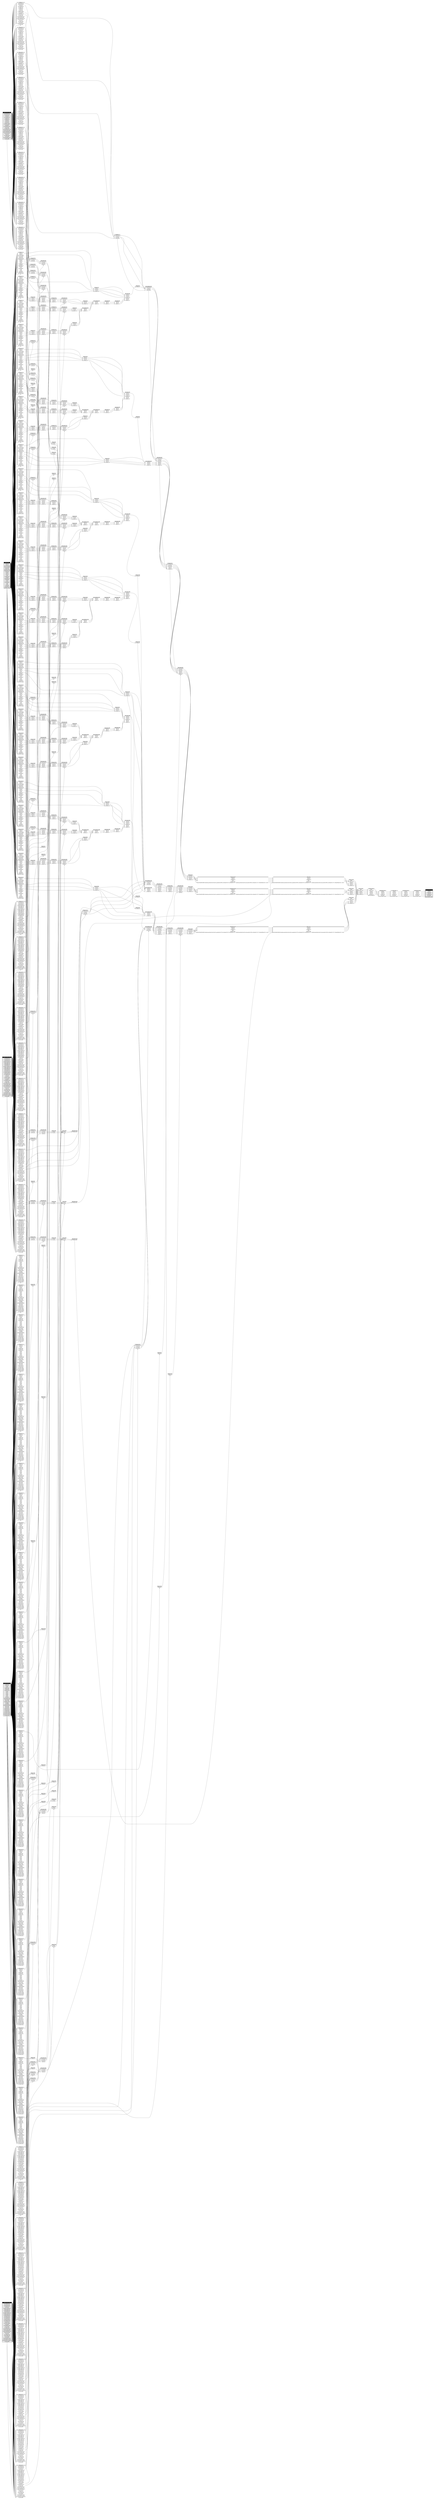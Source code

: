 // Automatically generated by TPCDSFlowTestSuite


digraph {
  graph [pad="0.5" nodesep="0.5" ranksep="1" fontname="Helvetica" rankdir=LR];
  node [shape=plaintext]

  
"Aggregate_109" [label=<
<table color="lightgray" border="1" cellborder="0" cellspacing="0">
  <tr><td bgcolor="lightgray" port="nodeName"><i>Aggregate_109</i></td></tr>
  <tr><td port="0">average_sales</td></tr>
</table>>];
       

"Aggregate_147" [label=<
<table color="lightgray" border="1" cellborder="0" cellspacing="0">
  <tr><td bgcolor="lightgray" port="nodeName"><i>Aggregate_147</i></td></tr>
  <tr><td port="0">brand_id</td></tr>
<tr><td port="1">class_id</td></tr>
<tr><td port="2">category_id</td></tr>
</table>>];
       

"Aggregate_148" [label=<
<table color="lightgray" border="1" cellborder="0" cellspacing="0">
  <tr><td bgcolor="lightgray" port="nodeName"><i>Aggregate_148</i></td></tr>
  <tr><td port="0">brand_id</td></tr>
<tr><td port="1">class_id</td></tr>
<tr><td port="2">category_id</td></tr>
</table>>];
       

"Aggregate_188" [label=<
<table color="lightgray" border="1" cellborder="0" cellspacing="0">
  <tr><td bgcolor="lightgray" port="nodeName"><i>Aggregate_188</i></td></tr>
  <tr><td port="0">brand_id</td></tr>
<tr><td port="1">class_id</td></tr>
<tr><td port="2">category_id</td></tr>
</table>>];
       

"Aggregate_189" [label=<
<table color="lightgray" border="1" cellborder="0" cellspacing="0">
  <tr><td bgcolor="lightgray" port="nodeName"><i>Aggregate_189</i></td></tr>
  <tr><td port="0">brand_id</td></tr>
<tr><td port="1">class_id</td></tr>
<tr><td port="2">category_id</td></tr>
</table>>];
       

"Aggregate_199" [label=<
<table color="lightgray" border="1" cellborder="0" cellspacing="0">
  <tr><td bgcolor="lightgray" port="nodeName"><i>Aggregate_199</i></td></tr>
  <tr><td port="0">i_brand_id</td></tr>
<tr><td port="1">i_class_id</td></tr>
<tr><td port="2">i_category_id</td></tr>
<tr><td port="3">sales</td></tr>
<tr><td port="4">number_sales</td></tr>
<tr><td port="5">sum(CheckOverflow((promote_precision(cast(cast(cs_quantity#15144 as decimal(10,0)) as decimal(12,2))) * promote_precision(cast(cs_list_price#15146 as decimal(12,2)))), DecimalType(18,2), true))</td></tr>
</table>>];
       

"Aggregate_220" [label=<
<table color="lightgray" border="1" cellborder="0" cellspacing="0">
  <tr><td bgcolor="lightgray" port="nodeName"><i>Aggregate_220</i></td></tr>
  <tr><td port="0">average_sales</td></tr>
</table>>];
       

"Aggregate_258" [label=<
<table color="lightgray" border="1" cellborder="0" cellspacing="0">
  <tr><td bgcolor="lightgray" port="nodeName"><i>Aggregate_258</i></td></tr>
  <tr><td port="0">brand_id</td></tr>
<tr><td port="1">class_id</td></tr>
<tr><td port="2">category_id</td></tr>
</table>>];
       

"Aggregate_259" [label=<
<table color="lightgray" border="1" cellborder="0" cellspacing="0">
  <tr><td bgcolor="lightgray" port="nodeName"><i>Aggregate_259</i></td></tr>
  <tr><td port="0">brand_id</td></tr>
<tr><td port="1">class_id</td></tr>
<tr><td port="2">category_id</td></tr>
</table>>];
       

"Aggregate_299" [label=<
<table color="lightgray" border="1" cellborder="0" cellspacing="0">
  <tr><td bgcolor="lightgray" port="nodeName"><i>Aggregate_299</i></td></tr>
  <tr><td port="0">brand_id</td></tr>
<tr><td port="1">class_id</td></tr>
<tr><td port="2">category_id</td></tr>
</table>>];
       

"Aggregate_300" [label=<
<table color="lightgray" border="1" cellborder="0" cellspacing="0">
  <tr><td bgcolor="lightgray" port="nodeName"><i>Aggregate_300</i></td></tr>
  <tr><td port="0">brand_id</td></tr>
<tr><td port="1">class_id</td></tr>
<tr><td port="2">category_id</td></tr>
</table>>];
       

"Aggregate_310" [label=<
<table color="lightgray" border="1" cellborder="0" cellspacing="0">
  <tr><td bgcolor="lightgray" port="nodeName"><i>Aggregate_310</i></td></tr>
  <tr><td port="0">i_brand_id</td></tr>
<tr><td port="1">i_class_id</td></tr>
<tr><td port="2">i_category_id</td></tr>
<tr><td port="3">sales</td></tr>
<tr><td port="4">number_sales</td></tr>
<tr><td port="5">sum(CheckOverflow((promote_precision(cast(cast(ws_quantity#15178 as decimal(10,0)) as decimal(12,2))) * promote_precision(cast(ws_list_price#15180 as decimal(12,2)))), DecimalType(18,2), true))</td></tr>
</table>>];
       

"Aggregate_331" [label=<
<table color="lightgray" border="1" cellborder="0" cellspacing="0">
  <tr><td bgcolor="lightgray" port="nodeName"><i>Aggregate_331</i></td></tr>
  <tr><td port="0">average_sales</td></tr>
</table>>];
       

"Aggregate_335" [label=<
<table color="lightgray" border="1" cellborder="0" cellspacing="0">
  <tr><td bgcolor="lightgray" port="nodeName"><i>Aggregate_335</i></td></tr>
  <tr><td port="0">channel</td></tr>
<tr><td port="1">i_brand_id</td></tr>
<tr><td port="2">i_class_id</td></tr>
<tr><td port="3">i_category_id</td></tr>
<tr><td port="4">sum(sales)</td></tr>
<tr><td port="5">sum(number_sales)</td></tr>
</table>>];
       

"Aggregate_36" [label=<
<table color="lightgray" border="1" cellborder="0" cellspacing="0">
  <tr><td bgcolor="lightgray" port="nodeName"><i>Aggregate_36</i></td></tr>
  <tr><td port="0">brand_id</td></tr>
<tr><td port="1">class_id</td></tr>
<tr><td port="2">category_id</td></tr>
</table>>];
       

"Aggregate_37" [label=<
<table color="lightgray" border="1" cellborder="0" cellspacing="0">
  <tr><td bgcolor="lightgray" port="nodeName"><i>Aggregate_37</i></td></tr>
  <tr><td port="0">brand_id</td></tr>
<tr><td port="1">class_id</td></tr>
<tr><td port="2">category_id</td></tr>
</table>>];
       

"Aggregate_77" [label=<
<table color="lightgray" border="1" cellborder="0" cellspacing="0">
  <tr><td bgcolor="lightgray" port="nodeName"><i>Aggregate_77</i></td></tr>
  <tr><td port="0">brand_id</td></tr>
<tr><td port="1">class_id</td></tr>
<tr><td port="2">category_id</td></tr>
</table>>];
       

"Aggregate_78" [label=<
<table color="lightgray" border="1" cellborder="0" cellspacing="0">
  <tr><td bgcolor="lightgray" port="nodeName"><i>Aggregate_78</i></td></tr>
  <tr><td port="0">brand_id</td></tr>
<tr><td port="1">class_id</td></tr>
<tr><td port="2">category_id</td></tr>
</table>>];
       

"Aggregate_88" [label=<
<table color="lightgray" border="1" cellborder="0" cellspacing="0">
  <tr><td bgcolor="lightgray" port="nodeName"><i>Aggregate_88</i></td></tr>
  <tr><td port="0">i_brand_id</td></tr>
<tr><td port="1">i_class_id</td></tr>
<tr><td port="2">i_category_id</td></tr>
<tr><td port="3">sales</td></tr>
<tr><td port="4">number_sales</td></tr>
<tr><td port="5">sum(CheckOverflow((promote_precision(cast(cast(ss_quantity#15063 as decimal(10,0)) as decimal(12,2))) * promote_precision(cast(ss_list_price#15065 as decimal(12,2)))), DecimalType(18,2), true))</td></tr>
</table>>];
       

"Expand_334" [label=<
<table color="lightgray" border="1" cellborder="0" cellspacing="0">
  <tr><td bgcolor="lightgray" port="nodeName"><i>Expand_334</i></td></tr>
  <tr><td port="0">sales</td></tr>
<tr><td port="1">number_sales</td></tr>
<tr><td port="2">channel</td></tr>
<tr><td port="3">i_brand_id</td></tr>
<tr><td port="4">i_class_id</td></tr>
<tr><td port="5">i_category_id</td></tr>
<tr><td port="6">spark_grouping_id</td></tr>
</table>>];
       

"Filter_0" [label=<
<table color="lightgray" border="1" cellborder="0" cellspacing="0">
  <tr><td bgcolor="lightgray" port="nodeName"><i>Filter_0</i></td></tr>
  <tr><td port="0">ss_sold_date_sk</td></tr>
<tr><td port="1">ss_sold_time_sk</td></tr>
<tr><td port="2">ss_item_sk</td></tr>
<tr><td port="3">ss_customer_sk</td></tr>
<tr><td port="4">ss_cdemo_sk</td></tr>
<tr><td port="5">ss_hdemo_sk</td></tr>
<tr><td port="6">ss_addr_sk</td></tr>
<tr><td port="7">ss_store_sk</td></tr>
<tr><td port="8">ss_promo_sk</td></tr>
<tr><td port="9">ss_ticket_number</td></tr>
<tr><td port="10">ss_quantity</td></tr>
<tr><td port="11">ss_wholesale_cost</td></tr>
<tr><td port="12">ss_list_price</td></tr>
<tr><td port="13">ss_sales_price</td></tr>
<tr><td port="14">ss_ext_discount_amt</td></tr>
<tr><td port="15">ss_ext_sales_price</td></tr>
<tr><td port="16">ss_ext_wholesale_cost</td></tr>
<tr><td port="17">ss_ext_list_price</td></tr>
<tr><td port="18">ss_ext_tax</td></tr>
<tr><td port="19">ss_coupon_amt</td></tr>
<tr><td port="20">ss_net_paid</td></tr>
<tr><td port="21">ss_net_paid_inc_tax</td></tr>
<tr><td port="22">ss_net_profit</td></tr>
</table>>];
       

"Filter_10" [label=<
<table color="lightgray" border="1" cellborder="0" cellspacing="0">
  <tr><td bgcolor="lightgray" port="nodeName"><i>Filter_10</i></td></tr>
  <tr><td port="0">d_date_sk</td></tr>
<tr><td port="1">d_date_id</td></tr>
<tr><td port="2">d_date</td></tr>
<tr><td port="3">d_month_seq</td></tr>
<tr><td port="4">d_week_seq</td></tr>
<tr><td port="5">d_quarter_seq</td></tr>
<tr><td port="6">d_year</td></tr>
<tr><td port="7">d_dow</td></tr>
<tr><td port="8">d_moy</td></tr>
<tr><td port="9">d_dom</td></tr>
<tr><td port="10">d_qoy</td></tr>
<tr><td port="11">d_fy_year</td></tr>
<tr><td port="12">d_fy_quarter_seq</td></tr>
<tr><td port="13">d_fy_week_seq</td></tr>
<tr><td port="14">d_day_name</td></tr>
<tr><td port="15">d_quarter_name</td></tr>
<tr><td port="16">d_holiday</td></tr>
<tr><td port="17">d_weekend</td></tr>
<tr><td port="18">d_following_holiday</td></tr>
<tr><td port="19">d_first_dom</td></tr>
<tr><td port="20">d_last_dom</td></tr>
<tr><td port="21">d_same_day_ly</td></tr>
<tr><td port="22">d_same_day_lq</td></tr>
<tr><td port="23">d_current_day</td></tr>
<tr><td port="24">d_current_week</td></tr>
<tr><td port="25">d_current_month</td></tr>
<tr><td port="26">d_current_quarter</td></tr>
<tr><td port="27">d_current_year</td></tr>
</table>>];
       

"Filter_102" [label=<
<table color="lightgray" border="1" cellborder="0" cellspacing="0">
  <tr><td bgcolor="lightgray" port="nodeName"><i>Filter_102</i></td></tr>
  <tr><td port="0">ws_sold_date_sk</td></tr>
<tr><td port="1">ws_sold_time_sk</td></tr>
<tr><td port="2">ws_ship_date_sk</td></tr>
<tr><td port="3">ws_item_sk</td></tr>
<tr><td port="4">ws_bill_customer_sk</td></tr>
<tr><td port="5">ws_bill_cdemo_sk</td></tr>
<tr><td port="6">ws_bill_hdemo_sk</td></tr>
<tr><td port="7">ws_bill_addr_sk</td></tr>
<tr><td port="8">ws_ship_customer_sk</td></tr>
<tr><td port="9">ws_ship_cdemo_sk</td></tr>
<tr><td port="10">ws_ship_hdemo_sk</td></tr>
<tr><td port="11">ws_ship_addr_sk</td></tr>
<tr><td port="12">ws_web_page_sk</td></tr>
<tr><td port="13">ws_web_site_sk</td></tr>
<tr><td port="14">ws_ship_mode_sk</td></tr>
<tr><td port="15">ws_warehouse_sk</td></tr>
<tr><td port="16">ws_promo_sk</td></tr>
<tr><td port="17">ws_order_number</td></tr>
<tr><td port="18">ws_quantity</td></tr>
<tr><td port="19">ws_wholesale_cost</td></tr>
<tr><td port="20">ws_list_price</td></tr>
<tr><td port="21">ws_sales_price</td></tr>
<tr><td port="22">ws_ext_discount_amt</td></tr>
<tr><td port="23">ws_ext_sales_price</td></tr>
<tr><td port="24">ws_ext_wholesale_cost</td></tr>
<tr><td port="25">ws_ext_list_price</td></tr>
<tr><td port="26">ws_ext_tax</td></tr>
<tr><td port="27">ws_coupon_amt</td></tr>
<tr><td port="28">ws_ext_ship_cost</td></tr>
<tr><td port="29">ws_net_paid</td></tr>
<tr><td port="30">ws_net_paid_inc_tax</td></tr>
<tr><td port="31">ws_net_paid_inc_ship</td></tr>
<tr><td port="32">ws_net_paid_inc_ship_tax</td></tr>
<tr><td port="33">ws_net_profit</td></tr>
</table>>];
       

"Filter_104" [label=<
<table color="lightgray" border="1" cellborder="0" cellspacing="0">
  <tr><td bgcolor="lightgray" port="nodeName"><i>Filter_104</i></td></tr>
  <tr><td port="0">d_date_sk</td></tr>
<tr><td port="1">d_date_id</td></tr>
<tr><td port="2">d_date</td></tr>
<tr><td port="3">d_month_seq</td></tr>
<tr><td port="4">d_week_seq</td></tr>
<tr><td port="5">d_quarter_seq</td></tr>
<tr><td port="6">d_year</td></tr>
<tr><td port="7">d_dow</td></tr>
<tr><td port="8">d_moy</td></tr>
<tr><td port="9">d_dom</td></tr>
<tr><td port="10">d_qoy</td></tr>
<tr><td port="11">d_fy_year</td></tr>
<tr><td port="12">d_fy_quarter_seq</td></tr>
<tr><td port="13">d_fy_week_seq</td></tr>
<tr><td port="14">d_day_name</td></tr>
<tr><td port="15">d_quarter_name</td></tr>
<tr><td port="16">d_holiday</td></tr>
<tr><td port="17">d_weekend</td></tr>
<tr><td port="18">d_following_holiday</td></tr>
<tr><td port="19">d_first_dom</td></tr>
<tr><td port="20">d_last_dom</td></tr>
<tr><td port="21">d_same_day_ly</td></tr>
<tr><td port="22">d_same_day_lq</td></tr>
<tr><td port="23">d_current_day</td></tr>
<tr><td port="24">d_current_week</td></tr>
<tr><td port="25">d_current_month</td></tr>
<tr><td port="26">d_current_quarter</td></tr>
<tr><td port="27">d_current_year</td></tr>
</table>>];
       

"Filter_111" [label=<
<table color="lightgray" border="1" cellborder="0" cellspacing="0">
  <tr><td bgcolor="lightgray" port="nodeName"><i>Filter_111</i></td></tr>
  <tr><td port="0">cs_sold_date_sk</td></tr>
<tr><td port="1">cs_sold_time_sk</td></tr>
<tr><td port="2">cs_ship_date_sk</td></tr>
<tr><td port="3">cs_bill_customer_sk</td></tr>
<tr><td port="4">cs_bill_cdemo_sk</td></tr>
<tr><td port="5">cs_bill_hdemo_sk</td></tr>
<tr><td port="6">cs_bill_addr_sk</td></tr>
<tr><td port="7">cs_ship_customer_sk</td></tr>
<tr><td port="8">cs_ship_cdemo_sk</td></tr>
<tr><td port="9">cs_ship_hdemo_sk</td></tr>
<tr><td port="10">cs_ship_addr_sk</td></tr>
<tr><td port="11">cs_call_center_sk</td></tr>
<tr><td port="12">cs_catalog_page_sk</td></tr>
<tr><td port="13">cs_ship_mode_sk</td></tr>
<tr><td port="14">cs_warehouse_sk</td></tr>
<tr><td port="15">cs_item_sk</td></tr>
<tr><td port="16">cs_promo_sk</td></tr>
<tr><td port="17">cs_order_number</td></tr>
<tr><td port="18">cs_quantity</td></tr>
<tr><td port="19">cs_wholesale_cost</td></tr>
<tr><td port="20">cs_list_price</td></tr>
<tr><td port="21">cs_sales_price</td></tr>
<tr><td port="22">cs_ext_discount_amt</td></tr>
<tr><td port="23">cs_ext_sales_price</td></tr>
<tr><td port="24">cs_ext_wholesale_cost</td></tr>
<tr><td port="25">cs_ext_list_price</td></tr>
<tr><td port="26">cs_ext_tax</td></tr>
<tr><td port="27">cs_coupon_amt</td></tr>
<tr><td port="28">cs_ext_ship_cost</td></tr>
<tr><td port="29">cs_net_paid</td></tr>
<tr><td port="30">cs_net_paid_inc_tax</td></tr>
<tr><td port="31">cs_net_paid_inc_ship</td></tr>
<tr><td port="32">cs_net_paid_inc_ship_tax</td></tr>
<tr><td port="33">cs_net_profit</td></tr>
</table>>];
       

"Filter_113" [label=<
<table color="lightgray" border="1" cellborder="0" cellspacing="0">
  <tr><td bgcolor="lightgray" port="nodeName"><i>Filter_113</i></td></tr>
  <tr><td port="0">i_item_sk</td></tr>
<tr><td port="1">i_item_id</td></tr>
<tr><td port="2">i_rec_start_date</td></tr>
<tr><td port="3">i_rec_end_date</td></tr>
<tr><td port="4">i_item_desc</td></tr>
<tr><td port="5">i_current_price</td></tr>
<tr><td port="6">i_wholesale_cost</td></tr>
<tr><td port="7">i_brand_id</td></tr>
<tr><td port="8">i_brand</td></tr>
<tr><td port="9">i_class_id</td></tr>
<tr><td port="10">i_class</td></tr>
<tr><td port="11">i_category_id</td></tr>
<tr><td port="12">i_category</td></tr>
<tr><td port="13">i_manufact_id</td></tr>
<tr><td port="14">i_manufact</td></tr>
<tr><td port="15">i_size</td></tr>
<tr><td port="16">i_formulation</td></tr>
<tr><td port="17">i_color</td></tr>
<tr><td port="18">i_units</td></tr>
<tr><td port="19">i_container</td></tr>
<tr><td port="20">i_manager_id</td></tr>
<tr><td port="21">i_product_name</td></tr>
</table>>];
       

"Filter_115" [label=<
<table color="lightgray" border="1" cellborder="0" cellspacing="0">
  <tr><td bgcolor="lightgray" port="nodeName"><i>Filter_115</i></td></tr>
  <tr><td port="0">ss_sold_date_sk</td></tr>
<tr><td port="1">ss_sold_time_sk</td></tr>
<tr><td port="2">ss_item_sk</td></tr>
<tr><td port="3">ss_customer_sk</td></tr>
<tr><td port="4">ss_cdemo_sk</td></tr>
<tr><td port="5">ss_hdemo_sk</td></tr>
<tr><td port="6">ss_addr_sk</td></tr>
<tr><td port="7">ss_store_sk</td></tr>
<tr><td port="8">ss_promo_sk</td></tr>
<tr><td port="9">ss_ticket_number</td></tr>
<tr><td port="10">ss_quantity</td></tr>
<tr><td port="11">ss_wholesale_cost</td></tr>
<tr><td port="12">ss_list_price</td></tr>
<tr><td port="13">ss_sales_price</td></tr>
<tr><td port="14">ss_ext_discount_amt</td></tr>
<tr><td port="15">ss_ext_sales_price</td></tr>
<tr><td port="16">ss_ext_wholesale_cost</td></tr>
<tr><td port="17">ss_ext_list_price</td></tr>
<tr><td port="18">ss_ext_tax</td></tr>
<tr><td port="19">ss_coupon_amt</td></tr>
<tr><td port="20">ss_net_paid</td></tr>
<tr><td port="21">ss_net_paid_inc_tax</td></tr>
<tr><td port="22">ss_net_profit</td></tr>
</table>>];
       

"Filter_117" [label=<
<table color="lightgray" border="1" cellborder="0" cellspacing="0">
  <tr><td bgcolor="lightgray" port="nodeName"><i>Filter_117</i></td></tr>
  <tr><td port="0">i_item_sk</td></tr>
<tr><td port="1">i_item_id</td></tr>
<tr><td port="2">i_rec_start_date</td></tr>
<tr><td port="3">i_rec_end_date</td></tr>
<tr><td port="4">i_item_desc</td></tr>
<tr><td port="5">i_current_price</td></tr>
<tr><td port="6">i_wholesale_cost</td></tr>
<tr><td port="7">i_brand_id</td></tr>
<tr><td port="8">i_brand</td></tr>
<tr><td port="9">i_class_id</td></tr>
<tr><td port="10">i_class</td></tr>
<tr><td port="11">i_category_id</td></tr>
<tr><td port="12">i_category</td></tr>
<tr><td port="13">i_manufact_id</td></tr>
<tr><td port="14">i_manufact</td></tr>
<tr><td port="15">i_size</td></tr>
<tr><td port="16">i_formulation</td></tr>
<tr><td port="17">i_color</td></tr>
<tr><td port="18">i_units</td></tr>
<tr><td port="19">i_container</td></tr>
<tr><td port="20">i_manager_id</td></tr>
<tr><td port="21">i_product_name</td></tr>
</table>>];
       

"Filter_121" [label=<
<table color="lightgray" border="1" cellborder="0" cellspacing="0">
  <tr><td bgcolor="lightgray" port="nodeName"><i>Filter_121</i></td></tr>
  <tr><td port="0">d_date_sk</td></tr>
<tr><td port="1">d_date_id</td></tr>
<tr><td port="2">d_date</td></tr>
<tr><td port="3">d_month_seq</td></tr>
<tr><td port="4">d_week_seq</td></tr>
<tr><td port="5">d_quarter_seq</td></tr>
<tr><td port="6">d_year</td></tr>
<tr><td port="7">d_dow</td></tr>
<tr><td port="8">d_moy</td></tr>
<tr><td port="9">d_dom</td></tr>
<tr><td port="10">d_qoy</td></tr>
<tr><td port="11">d_fy_year</td></tr>
<tr><td port="12">d_fy_quarter_seq</td></tr>
<tr><td port="13">d_fy_week_seq</td></tr>
<tr><td port="14">d_day_name</td></tr>
<tr><td port="15">d_quarter_name</td></tr>
<tr><td port="16">d_holiday</td></tr>
<tr><td port="17">d_weekend</td></tr>
<tr><td port="18">d_following_holiday</td></tr>
<tr><td port="19">d_first_dom</td></tr>
<tr><td port="20">d_last_dom</td></tr>
<tr><td port="21">d_same_day_ly</td></tr>
<tr><td port="22">d_same_day_lq</td></tr>
<tr><td port="23">d_current_day</td></tr>
<tr><td port="24">d_current_week</td></tr>
<tr><td port="25">d_current_month</td></tr>
<tr><td port="26">d_current_quarter</td></tr>
<tr><td port="27">d_current_year</td></tr>
</table>>];
       

"Filter_125" [label=<
<table color="lightgray" border="1" cellborder="0" cellspacing="0">
  <tr><td bgcolor="lightgray" port="nodeName"><i>Filter_125</i></td></tr>
  <tr><td port="0">cs_sold_date_sk</td></tr>
<tr><td port="1">cs_sold_time_sk</td></tr>
<tr><td port="2">cs_ship_date_sk</td></tr>
<tr><td port="3">cs_bill_customer_sk</td></tr>
<tr><td port="4">cs_bill_cdemo_sk</td></tr>
<tr><td port="5">cs_bill_hdemo_sk</td></tr>
<tr><td port="6">cs_bill_addr_sk</td></tr>
<tr><td port="7">cs_ship_customer_sk</td></tr>
<tr><td port="8">cs_ship_cdemo_sk</td></tr>
<tr><td port="9">cs_ship_hdemo_sk</td></tr>
<tr><td port="10">cs_ship_addr_sk</td></tr>
<tr><td port="11">cs_call_center_sk</td></tr>
<tr><td port="12">cs_catalog_page_sk</td></tr>
<tr><td port="13">cs_ship_mode_sk</td></tr>
<tr><td port="14">cs_warehouse_sk</td></tr>
<tr><td port="15">cs_item_sk</td></tr>
<tr><td port="16">cs_promo_sk</td></tr>
<tr><td port="17">cs_order_number</td></tr>
<tr><td port="18">cs_quantity</td></tr>
<tr><td port="19">cs_wholesale_cost</td></tr>
<tr><td port="20">cs_list_price</td></tr>
<tr><td port="21">cs_sales_price</td></tr>
<tr><td port="22">cs_ext_discount_amt</td></tr>
<tr><td port="23">cs_ext_sales_price</td></tr>
<tr><td port="24">cs_ext_wholesale_cost</td></tr>
<tr><td port="25">cs_ext_list_price</td></tr>
<tr><td port="26">cs_ext_tax</td></tr>
<tr><td port="27">cs_coupon_amt</td></tr>
<tr><td port="28">cs_ext_ship_cost</td></tr>
<tr><td port="29">cs_net_paid</td></tr>
<tr><td port="30">cs_net_paid_inc_tax</td></tr>
<tr><td port="31">cs_net_paid_inc_ship</td></tr>
<tr><td port="32">cs_net_paid_inc_ship_tax</td></tr>
<tr><td port="33">cs_net_profit</td></tr>
</table>>];
       

"Filter_127" [label=<
<table color="lightgray" border="1" cellborder="0" cellspacing="0">
  <tr><td bgcolor="lightgray" port="nodeName"><i>Filter_127</i></td></tr>
  <tr><td port="0">i_item_sk</td></tr>
<tr><td port="1">i_item_id</td></tr>
<tr><td port="2">i_rec_start_date</td></tr>
<tr><td port="3">i_rec_end_date</td></tr>
<tr><td port="4">i_item_desc</td></tr>
<tr><td port="5">i_current_price</td></tr>
<tr><td port="6">i_wholesale_cost</td></tr>
<tr><td port="7">i_brand_id</td></tr>
<tr><td port="8">i_brand</td></tr>
<tr><td port="9">i_class_id</td></tr>
<tr><td port="10">i_class</td></tr>
<tr><td port="11">i_category_id</td></tr>
<tr><td port="12">i_category</td></tr>
<tr><td port="13">i_manufact_id</td></tr>
<tr><td port="14">i_manufact</td></tr>
<tr><td port="15">i_size</td></tr>
<tr><td port="16">i_formulation</td></tr>
<tr><td port="17">i_color</td></tr>
<tr><td port="18">i_units</td></tr>
<tr><td port="19">i_container</td></tr>
<tr><td port="20">i_manager_id</td></tr>
<tr><td port="21">i_product_name</td></tr>
</table>>];
       

"Filter_131" [label=<
<table color="lightgray" border="1" cellborder="0" cellspacing="0">
  <tr><td bgcolor="lightgray" port="nodeName"><i>Filter_131</i></td></tr>
  <tr><td port="0">d_date_sk</td></tr>
<tr><td port="1">d_date_id</td></tr>
<tr><td port="2">d_date</td></tr>
<tr><td port="3">d_month_seq</td></tr>
<tr><td port="4">d_week_seq</td></tr>
<tr><td port="5">d_quarter_seq</td></tr>
<tr><td port="6">d_year</td></tr>
<tr><td port="7">d_dow</td></tr>
<tr><td port="8">d_moy</td></tr>
<tr><td port="9">d_dom</td></tr>
<tr><td port="10">d_qoy</td></tr>
<tr><td port="11">d_fy_year</td></tr>
<tr><td port="12">d_fy_quarter_seq</td></tr>
<tr><td port="13">d_fy_week_seq</td></tr>
<tr><td port="14">d_day_name</td></tr>
<tr><td port="15">d_quarter_name</td></tr>
<tr><td port="16">d_holiday</td></tr>
<tr><td port="17">d_weekend</td></tr>
<tr><td port="18">d_following_holiday</td></tr>
<tr><td port="19">d_first_dom</td></tr>
<tr><td port="20">d_last_dom</td></tr>
<tr><td port="21">d_same_day_ly</td></tr>
<tr><td port="22">d_same_day_lq</td></tr>
<tr><td port="23">d_current_day</td></tr>
<tr><td port="24">d_current_week</td></tr>
<tr><td port="25">d_current_month</td></tr>
<tr><td port="26">d_current_quarter</td></tr>
<tr><td port="27">d_current_year</td></tr>
</table>>];
       

"Filter_136" [label=<
<table color="lightgray" border="1" cellborder="0" cellspacing="0">
  <tr><td bgcolor="lightgray" port="nodeName"><i>Filter_136</i></td></tr>
  <tr><td port="0">ws_sold_date_sk</td></tr>
<tr><td port="1">ws_sold_time_sk</td></tr>
<tr><td port="2">ws_ship_date_sk</td></tr>
<tr><td port="3">ws_item_sk</td></tr>
<tr><td port="4">ws_bill_customer_sk</td></tr>
<tr><td port="5">ws_bill_cdemo_sk</td></tr>
<tr><td port="6">ws_bill_hdemo_sk</td></tr>
<tr><td port="7">ws_bill_addr_sk</td></tr>
<tr><td port="8">ws_ship_customer_sk</td></tr>
<tr><td port="9">ws_ship_cdemo_sk</td></tr>
<tr><td port="10">ws_ship_hdemo_sk</td></tr>
<tr><td port="11">ws_ship_addr_sk</td></tr>
<tr><td port="12">ws_web_page_sk</td></tr>
<tr><td port="13">ws_web_site_sk</td></tr>
<tr><td port="14">ws_ship_mode_sk</td></tr>
<tr><td port="15">ws_warehouse_sk</td></tr>
<tr><td port="16">ws_promo_sk</td></tr>
<tr><td port="17">ws_order_number</td></tr>
<tr><td port="18">ws_quantity</td></tr>
<tr><td port="19">ws_wholesale_cost</td></tr>
<tr><td port="20">ws_list_price</td></tr>
<tr><td port="21">ws_sales_price</td></tr>
<tr><td port="22">ws_ext_discount_amt</td></tr>
<tr><td port="23">ws_ext_sales_price</td></tr>
<tr><td port="24">ws_ext_wholesale_cost</td></tr>
<tr><td port="25">ws_ext_list_price</td></tr>
<tr><td port="26">ws_ext_tax</td></tr>
<tr><td port="27">ws_coupon_amt</td></tr>
<tr><td port="28">ws_ext_ship_cost</td></tr>
<tr><td port="29">ws_net_paid</td></tr>
<tr><td port="30">ws_net_paid_inc_tax</td></tr>
<tr><td port="31">ws_net_paid_inc_ship</td></tr>
<tr><td port="32">ws_net_paid_inc_ship_tax</td></tr>
<tr><td port="33">ws_net_profit</td></tr>
</table>>];
       

"Filter_138" [label=<
<table color="lightgray" border="1" cellborder="0" cellspacing="0">
  <tr><td bgcolor="lightgray" port="nodeName"><i>Filter_138</i></td></tr>
  <tr><td port="0">i_item_sk</td></tr>
<tr><td port="1">i_item_id</td></tr>
<tr><td port="2">i_rec_start_date</td></tr>
<tr><td port="3">i_rec_end_date</td></tr>
<tr><td port="4">i_item_desc</td></tr>
<tr><td port="5">i_current_price</td></tr>
<tr><td port="6">i_wholesale_cost</td></tr>
<tr><td port="7">i_brand_id</td></tr>
<tr><td port="8">i_brand</td></tr>
<tr><td port="9">i_class_id</td></tr>
<tr><td port="10">i_class</td></tr>
<tr><td port="11">i_category_id</td></tr>
<tr><td port="12">i_category</td></tr>
<tr><td port="13">i_manufact_id</td></tr>
<tr><td port="14">i_manufact</td></tr>
<tr><td port="15">i_size</td></tr>
<tr><td port="16">i_formulation</td></tr>
<tr><td port="17">i_color</td></tr>
<tr><td port="18">i_units</td></tr>
<tr><td port="19">i_container</td></tr>
<tr><td port="20">i_manager_id</td></tr>
<tr><td port="21">i_product_name</td></tr>
</table>>];
       

"Filter_14" [label=<
<table color="lightgray" border="1" cellborder="0" cellspacing="0">
  <tr><td bgcolor="lightgray" port="nodeName"><i>Filter_14</i></td></tr>
  <tr><td port="0">cs_sold_date_sk</td></tr>
<tr><td port="1">cs_sold_time_sk</td></tr>
<tr><td port="2">cs_ship_date_sk</td></tr>
<tr><td port="3">cs_bill_customer_sk</td></tr>
<tr><td port="4">cs_bill_cdemo_sk</td></tr>
<tr><td port="5">cs_bill_hdemo_sk</td></tr>
<tr><td port="6">cs_bill_addr_sk</td></tr>
<tr><td port="7">cs_ship_customer_sk</td></tr>
<tr><td port="8">cs_ship_cdemo_sk</td></tr>
<tr><td port="9">cs_ship_hdemo_sk</td></tr>
<tr><td port="10">cs_ship_addr_sk</td></tr>
<tr><td port="11">cs_call_center_sk</td></tr>
<tr><td port="12">cs_catalog_page_sk</td></tr>
<tr><td port="13">cs_ship_mode_sk</td></tr>
<tr><td port="14">cs_warehouse_sk</td></tr>
<tr><td port="15">cs_item_sk</td></tr>
<tr><td port="16">cs_promo_sk</td></tr>
<tr><td port="17">cs_order_number</td></tr>
<tr><td port="18">cs_quantity</td></tr>
<tr><td port="19">cs_wholesale_cost</td></tr>
<tr><td port="20">cs_list_price</td></tr>
<tr><td port="21">cs_sales_price</td></tr>
<tr><td port="22">cs_ext_discount_amt</td></tr>
<tr><td port="23">cs_ext_sales_price</td></tr>
<tr><td port="24">cs_ext_wholesale_cost</td></tr>
<tr><td port="25">cs_ext_list_price</td></tr>
<tr><td port="26">cs_ext_tax</td></tr>
<tr><td port="27">cs_coupon_amt</td></tr>
<tr><td port="28">cs_ext_ship_cost</td></tr>
<tr><td port="29">cs_net_paid</td></tr>
<tr><td port="30">cs_net_paid_inc_tax</td></tr>
<tr><td port="31">cs_net_paid_inc_ship</td></tr>
<tr><td port="32">cs_net_paid_inc_ship_tax</td></tr>
<tr><td port="33">cs_net_profit</td></tr>
</table>>];
       

"Filter_142" [label=<
<table color="lightgray" border="1" cellborder="0" cellspacing="0">
  <tr><td bgcolor="lightgray" port="nodeName"><i>Filter_142</i></td></tr>
  <tr><td port="0">d_date_sk</td></tr>
<tr><td port="1">d_date_id</td></tr>
<tr><td port="2">d_date</td></tr>
<tr><td port="3">d_month_seq</td></tr>
<tr><td port="4">d_week_seq</td></tr>
<tr><td port="5">d_quarter_seq</td></tr>
<tr><td port="6">d_year</td></tr>
<tr><td port="7">d_dow</td></tr>
<tr><td port="8">d_moy</td></tr>
<tr><td port="9">d_dom</td></tr>
<tr><td port="10">d_qoy</td></tr>
<tr><td port="11">d_fy_year</td></tr>
<tr><td port="12">d_fy_quarter_seq</td></tr>
<tr><td port="13">d_fy_week_seq</td></tr>
<tr><td port="14">d_day_name</td></tr>
<tr><td port="15">d_quarter_name</td></tr>
<tr><td port="16">d_holiday</td></tr>
<tr><td port="17">d_weekend</td></tr>
<tr><td port="18">d_following_holiday</td></tr>
<tr><td port="19">d_first_dom</td></tr>
<tr><td port="20">d_last_dom</td></tr>
<tr><td port="21">d_same_day_ly</td></tr>
<tr><td port="22">d_same_day_lq</td></tr>
<tr><td port="23">d_current_day</td></tr>
<tr><td port="24">d_current_week</td></tr>
<tr><td port="25">d_current_month</td></tr>
<tr><td port="26">d_current_quarter</td></tr>
<tr><td port="27">d_current_year</td></tr>
</table>>];
       

"Filter_152" [label=<
<table color="lightgray" border="1" cellborder="0" cellspacing="0">
  <tr><td bgcolor="lightgray" port="nodeName"><i>Filter_152</i></td></tr>
  <tr><td port="0">i_item_sk</td></tr>
<tr><td port="1">i_item_id</td></tr>
<tr><td port="2">i_rec_start_date</td></tr>
<tr><td port="3">i_rec_end_date</td></tr>
<tr><td port="4">i_item_desc</td></tr>
<tr><td port="5">i_current_price</td></tr>
<tr><td port="6">i_wholesale_cost</td></tr>
<tr><td port="7">i_brand_id</td></tr>
<tr><td port="8">i_brand</td></tr>
<tr><td port="9">i_class_id</td></tr>
<tr><td port="10">i_class</td></tr>
<tr><td port="11">i_category_id</td></tr>
<tr><td port="12">i_category</td></tr>
<tr><td port="13">i_manufact_id</td></tr>
<tr><td port="14">i_manufact</td></tr>
<tr><td port="15">i_size</td></tr>
<tr><td port="16">i_formulation</td></tr>
<tr><td port="17">i_color</td></tr>
<tr><td port="18">i_units</td></tr>
<tr><td port="19">i_container</td></tr>
<tr><td port="20">i_manager_id</td></tr>
<tr><td port="21">i_product_name</td></tr>
</table>>];
       

"Filter_154" [label=<
<table color="lightgray" border="1" cellborder="0" cellspacing="0">
  <tr><td bgcolor="lightgray" port="nodeName"><i>Filter_154</i></td></tr>
  <tr><td port="0">i_item_sk</td></tr>
<tr><td port="1">i_item_id</td></tr>
<tr><td port="2">i_rec_start_date</td></tr>
<tr><td port="3">i_rec_end_date</td></tr>
<tr><td port="4">i_item_desc</td></tr>
<tr><td port="5">i_current_price</td></tr>
<tr><td port="6">i_wholesale_cost</td></tr>
<tr><td port="7">i_brand_id</td></tr>
<tr><td port="8">i_brand</td></tr>
<tr><td port="9">i_class_id</td></tr>
<tr><td port="10">i_class</td></tr>
<tr><td port="11">i_category_id</td></tr>
<tr><td port="12">i_category</td></tr>
<tr><td port="13">i_manufact_id</td></tr>
<tr><td port="14">i_manufact</td></tr>
<tr><td port="15">i_size</td></tr>
<tr><td port="16">i_formulation</td></tr>
<tr><td port="17">i_color</td></tr>
<tr><td port="18">i_units</td></tr>
<tr><td port="19">i_container</td></tr>
<tr><td port="20">i_manager_id</td></tr>
<tr><td port="21">i_product_name</td></tr>
</table>>];
       

"Filter_156" [label=<
<table color="lightgray" border="1" cellborder="0" cellspacing="0">
  <tr><td bgcolor="lightgray" port="nodeName"><i>Filter_156</i></td></tr>
  <tr><td port="0">ss_sold_date_sk</td></tr>
<tr><td port="1">ss_sold_time_sk</td></tr>
<tr><td port="2">ss_item_sk</td></tr>
<tr><td port="3">ss_customer_sk</td></tr>
<tr><td port="4">ss_cdemo_sk</td></tr>
<tr><td port="5">ss_hdemo_sk</td></tr>
<tr><td port="6">ss_addr_sk</td></tr>
<tr><td port="7">ss_store_sk</td></tr>
<tr><td port="8">ss_promo_sk</td></tr>
<tr><td port="9">ss_ticket_number</td></tr>
<tr><td port="10">ss_quantity</td></tr>
<tr><td port="11">ss_wholesale_cost</td></tr>
<tr><td port="12">ss_list_price</td></tr>
<tr><td port="13">ss_sales_price</td></tr>
<tr><td port="14">ss_ext_discount_amt</td></tr>
<tr><td port="15">ss_ext_sales_price</td></tr>
<tr><td port="16">ss_ext_wholesale_cost</td></tr>
<tr><td port="17">ss_ext_list_price</td></tr>
<tr><td port="18">ss_ext_tax</td></tr>
<tr><td port="19">ss_coupon_amt</td></tr>
<tr><td port="20">ss_net_paid</td></tr>
<tr><td port="21">ss_net_paid_inc_tax</td></tr>
<tr><td port="22">ss_net_profit</td></tr>
</table>>];
       

"Filter_158" [label=<
<table color="lightgray" border="1" cellborder="0" cellspacing="0">
  <tr><td bgcolor="lightgray" port="nodeName"><i>Filter_158</i></td></tr>
  <tr><td port="0">i_item_sk</td></tr>
<tr><td port="1">i_item_id</td></tr>
<tr><td port="2">i_rec_start_date</td></tr>
<tr><td port="3">i_rec_end_date</td></tr>
<tr><td port="4">i_item_desc</td></tr>
<tr><td port="5">i_current_price</td></tr>
<tr><td port="6">i_wholesale_cost</td></tr>
<tr><td port="7">i_brand_id</td></tr>
<tr><td port="8">i_brand</td></tr>
<tr><td port="9">i_class_id</td></tr>
<tr><td port="10">i_class</td></tr>
<tr><td port="11">i_category_id</td></tr>
<tr><td port="12">i_category</td></tr>
<tr><td port="13">i_manufact_id</td></tr>
<tr><td port="14">i_manufact</td></tr>
<tr><td port="15">i_size</td></tr>
<tr><td port="16">i_formulation</td></tr>
<tr><td port="17">i_color</td></tr>
<tr><td port="18">i_units</td></tr>
<tr><td port="19">i_container</td></tr>
<tr><td port="20">i_manager_id</td></tr>
<tr><td port="21">i_product_name</td></tr>
</table>>];
       

"Filter_16" [label=<
<table color="lightgray" border="1" cellborder="0" cellspacing="0">
  <tr><td bgcolor="lightgray" port="nodeName"><i>Filter_16</i></td></tr>
  <tr><td port="0">i_item_sk</td></tr>
<tr><td port="1">i_item_id</td></tr>
<tr><td port="2">i_rec_start_date</td></tr>
<tr><td port="3">i_rec_end_date</td></tr>
<tr><td port="4">i_item_desc</td></tr>
<tr><td port="5">i_current_price</td></tr>
<tr><td port="6">i_wholesale_cost</td></tr>
<tr><td port="7">i_brand_id</td></tr>
<tr><td port="8">i_brand</td></tr>
<tr><td port="9">i_class_id</td></tr>
<tr><td port="10">i_class</td></tr>
<tr><td port="11">i_category_id</td></tr>
<tr><td port="12">i_category</td></tr>
<tr><td port="13">i_manufact_id</td></tr>
<tr><td port="14">i_manufact</td></tr>
<tr><td port="15">i_size</td></tr>
<tr><td port="16">i_formulation</td></tr>
<tr><td port="17">i_color</td></tr>
<tr><td port="18">i_units</td></tr>
<tr><td port="19">i_container</td></tr>
<tr><td port="20">i_manager_id</td></tr>
<tr><td port="21">i_product_name</td></tr>
</table>>];
       

"Filter_162" [label=<
<table color="lightgray" border="1" cellborder="0" cellspacing="0">
  <tr><td bgcolor="lightgray" port="nodeName"><i>Filter_162</i></td></tr>
  <tr><td port="0">d_date_sk</td></tr>
<tr><td port="1">d_date_id</td></tr>
<tr><td port="2">d_date</td></tr>
<tr><td port="3">d_month_seq</td></tr>
<tr><td port="4">d_week_seq</td></tr>
<tr><td port="5">d_quarter_seq</td></tr>
<tr><td port="6">d_year</td></tr>
<tr><td port="7">d_dow</td></tr>
<tr><td port="8">d_moy</td></tr>
<tr><td port="9">d_dom</td></tr>
<tr><td port="10">d_qoy</td></tr>
<tr><td port="11">d_fy_year</td></tr>
<tr><td port="12">d_fy_quarter_seq</td></tr>
<tr><td port="13">d_fy_week_seq</td></tr>
<tr><td port="14">d_day_name</td></tr>
<tr><td port="15">d_quarter_name</td></tr>
<tr><td port="16">d_holiday</td></tr>
<tr><td port="17">d_weekend</td></tr>
<tr><td port="18">d_following_holiday</td></tr>
<tr><td port="19">d_first_dom</td></tr>
<tr><td port="20">d_last_dom</td></tr>
<tr><td port="21">d_same_day_ly</td></tr>
<tr><td port="22">d_same_day_lq</td></tr>
<tr><td port="23">d_current_day</td></tr>
<tr><td port="24">d_current_week</td></tr>
<tr><td port="25">d_current_month</td></tr>
<tr><td port="26">d_current_quarter</td></tr>
<tr><td port="27">d_current_year</td></tr>
</table>>];
       

"Filter_166" [label=<
<table color="lightgray" border="1" cellborder="0" cellspacing="0">
  <tr><td bgcolor="lightgray" port="nodeName"><i>Filter_166</i></td></tr>
  <tr><td port="0">cs_sold_date_sk</td></tr>
<tr><td port="1">cs_sold_time_sk</td></tr>
<tr><td port="2">cs_ship_date_sk</td></tr>
<tr><td port="3">cs_bill_customer_sk</td></tr>
<tr><td port="4">cs_bill_cdemo_sk</td></tr>
<tr><td port="5">cs_bill_hdemo_sk</td></tr>
<tr><td port="6">cs_bill_addr_sk</td></tr>
<tr><td port="7">cs_ship_customer_sk</td></tr>
<tr><td port="8">cs_ship_cdemo_sk</td></tr>
<tr><td port="9">cs_ship_hdemo_sk</td></tr>
<tr><td port="10">cs_ship_addr_sk</td></tr>
<tr><td port="11">cs_call_center_sk</td></tr>
<tr><td port="12">cs_catalog_page_sk</td></tr>
<tr><td port="13">cs_ship_mode_sk</td></tr>
<tr><td port="14">cs_warehouse_sk</td></tr>
<tr><td port="15">cs_item_sk</td></tr>
<tr><td port="16">cs_promo_sk</td></tr>
<tr><td port="17">cs_order_number</td></tr>
<tr><td port="18">cs_quantity</td></tr>
<tr><td port="19">cs_wholesale_cost</td></tr>
<tr><td port="20">cs_list_price</td></tr>
<tr><td port="21">cs_sales_price</td></tr>
<tr><td port="22">cs_ext_discount_amt</td></tr>
<tr><td port="23">cs_ext_sales_price</td></tr>
<tr><td port="24">cs_ext_wholesale_cost</td></tr>
<tr><td port="25">cs_ext_list_price</td></tr>
<tr><td port="26">cs_ext_tax</td></tr>
<tr><td port="27">cs_coupon_amt</td></tr>
<tr><td port="28">cs_ext_ship_cost</td></tr>
<tr><td port="29">cs_net_paid</td></tr>
<tr><td port="30">cs_net_paid_inc_tax</td></tr>
<tr><td port="31">cs_net_paid_inc_ship</td></tr>
<tr><td port="32">cs_net_paid_inc_ship_tax</td></tr>
<tr><td port="33">cs_net_profit</td></tr>
</table>>];
       

"Filter_168" [label=<
<table color="lightgray" border="1" cellborder="0" cellspacing="0">
  <tr><td bgcolor="lightgray" port="nodeName"><i>Filter_168</i></td></tr>
  <tr><td port="0">i_item_sk</td></tr>
<tr><td port="1">i_item_id</td></tr>
<tr><td port="2">i_rec_start_date</td></tr>
<tr><td port="3">i_rec_end_date</td></tr>
<tr><td port="4">i_item_desc</td></tr>
<tr><td port="5">i_current_price</td></tr>
<tr><td port="6">i_wholesale_cost</td></tr>
<tr><td port="7">i_brand_id</td></tr>
<tr><td port="8">i_brand</td></tr>
<tr><td port="9">i_class_id</td></tr>
<tr><td port="10">i_class</td></tr>
<tr><td port="11">i_category_id</td></tr>
<tr><td port="12">i_category</td></tr>
<tr><td port="13">i_manufact_id</td></tr>
<tr><td port="14">i_manufact</td></tr>
<tr><td port="15">i_size</td></tr>
<tr><td port="16">i_formulation</td></tr>
<tr><td port="17">i_color</td></tr>
<tr><td port="18">i_units</td></tr>
<tr><td port="19">i_container</td></tr>
<tr><td port="20">i_manager_id</td></tr>
<tr><td port="21">i_product_name</td></tr>
</table>>];
       

"Filter_172" [label=<
<table color="lightgray" border="1" cellborder="0" cellspacing="0">
  <tr><td bgcolor="lightgray" port="nodeName"><i>Filter_172</i></td></tr>
  <tr><td port="0">d_date_sk</td></tr>
<tr><td port="1">d_date_id</td></tr>
<tr><td port="2">d_date</td></tr>
<tr><td port="3">d_month_seq</td></tr>
<tr><td port="4">d_week_seq</td></tr>
<tr><td port="5">d_quarter_seq</td></tr>
<tr><td port="6">d_year</td></tr>
<tr><td port="7">d_dow</td></tr>
<tr><td port="8">d_moy</td></tr>
<tr><td port="9">d_dom</td></tr>
<tr><td port="10">d_qoy</td></tr>
<tr><td port="11">d_fy_year</td></tr>
<tr><td port="12">d_fy_quarter_seq</td></tr>
<tr><td port="13">d_fy_week_seq</td></tr>
<tr><td port="14">d_day_name</td></tr>
<tr><td port="15">d_quarter_name</td></tr>
<tr><td port="16">d_holiday</td></tr>
<tr><td port="17">d_weekend</td></tr>
<tr><td port="18">d_following_holiday</td></tr>
<tr><td port="19">d_first_dom</td></tr>
<tr><td port="20">d_last_dom</td></tr>
<tr><td port="21">d_same_day_ly</td></tr>
<tr><td port="22">d_same_day_lq</td></tr>
<tr><td port="23">d_current_day</td></tr>
<tr><td port="24">d_current_week</td></tr>
<tr><td port="25">d_current_month</td></tr>
<tr><td port="26">d_current_quarter</td></tr>
<tr><td port="27">d_current_year</td></tr>
</table>>];
       

"Filter_177" [label=<
<table color="lightgray" border="1" cellborder="0" cellspacing="0">
  <tr><td bgcolor="lightgray" port="nodeName"><i>Filter_177</i></td></tr>
  <tr><td port="0">ws_sold_date_sk</td></tr>
<tr><td port="1">ws_sold_time_sk</td></tr>
<tr><td port="2">ws_ship_date_sk</td></tr>
<tr><td port="3">ws_item_sk</td></tr>
<tr><td port="4">ws_bill_customer_sk</td></tr>
<tr><td port="5">ws_bill_cdemo_sk</td></tr>
<tr><td port="6">ws_bill_hdemo_sk</td></tr>
<tr><td port="7">ws_bill_addr_sk</td></tr>
<tr><td port="8">ws_ship_customer_sk</td></tr>
<tr><td port="9">ws_ship_cdemo_sk</td></tr>
<tr><td port="10">ws_ship_hdemo_sk</td></tr>
<tr><td port="11">ws_ship_addr_sk</td></tr>
<tr><td port="12">ws_web_page_sk</td></tr>
<tr><td port="13">ws_web_site_sk</td></tr>
<tr><td port="14">ws_ship_mode_sk</td></tr>
<tr><td port="15">ws_warehouse_sk</td></tr>
<tr><td port="16">ws_promo_sk</td></tr>
<tr><td port="17">ws_order_number</td></tr>
<tr><td port="18">ws_quantity</td></tr>
<tr><td port="19">ws_wholesale_cost</td></tr>
<tr><td port="20">ws_list_price</td></tr>
<tr><td port="21">ws_sales_price</td></tr>
<tr><td port="22">ws_ext_discount_amt</td></tr>
<tr><td port="23">ws_ext_sales_price</td></tr>
<tr><td port="24">ws_ext_wholesale_cost</td></tr>
<tr><td port="25">ws_ext_list_price</td></tr>
<tr><td port="26">ws_ext_tax</td></tr>
<tr><td port="27">ws_coupon_amt</td></tr>
<tr><td port="28">ws_ext_ship_cost</td></tr>
<tr><td port="29">ws_net_paid</td></tr>
<tr><td port="30">ws_net_paid_inc_tax</td></tr>
<tr><td port="31">ws_net_paid_inc_ship</td></tr>
<tr><td port="32">ws_net_paid_inc_ship_tax</td></tr>
<tr><td port="33">ws_net_profit</td></tr>
</table>>];
       

"Filter_179" [label=<
<table color="lightgray" border="1" cellborder="0" cellspacing="0">
  <tr><td bgcolor="lightgray" port="nodeName"><i>Filter_179</i></td></tr>
  <tr><td port="0">i_item_sk</td></tr>
<tr><td port="1">i_item_id</td></tr>
<tr><td port="2">i_rec_start_date</td></tr>
<tr><td port="3">i_rec_end_date</td></tr>
<tr><td port="4">i_item_desc</td></tr>
<tr><td port="5">i_current_price</td></tr>
<tr><td port="6">i_wholesale_cost</td></tr>
<tr><td port="7">i_brand_id</td></tr>
<tr><td port="8">i_brand</td></tr>
<tr><td port="9">i_class_id</td></tr>
<tr><td port="10">i_class</td></tr>
<tr><td port="11">i_category_id</td></tr>
<tr><td port="12">i_category</td></tr>
<tr><td port="13">i_manufact_id</td></tr>
<tr><td port="14">i_manufact</td></tr>
<tr><td port="15">i_size</td></tr>
<tr><td port="16">i_formulation</td></tr>
<tr><td port="17">i_color</td></tr>
<tr><td port="18">i_units</td></tr>
<tr><td port="19">i_container</td></tr>
<tr><td port="20">i_manager_id</td></tr>
<tr><td port="21">i_product_name</td></tr>
</table>>];
       

"Filter_183" [label=<
<table color="lightgray" border="1" cellborder="0" cellspacing="0">
  <tr><td bgcolor="lightgray" port="nodeName"><i>Filter_183</i></td></tr>
  <tr><td port="0">d_date_sk</td></tr>
<tr><td port="1">d_date_id</td></tr>
<tr><td port="2">d_date</td></tr>
<tr><td port="3">d_month_seq</td></tr>
<tr><td port="4">d_week_seq</td></tr>
<tr><td port="5">d_quarter_seq</td></tr>
<tr><td port="6">d_year</td></tr>
<tr><td port="7">d_dow</td></tr>
<tr><td port="8">d_moy</td></tr>
<tr><td port="9">d_dom</td></tr>
<tr><td port="10">d_qoy</td></tr>
<tr><td port="11">d_fy_year</td></tr>
<tr><td port="12">d_fy_quarter_seq</td></tr>
<tr><td port="13">d_fy_week_seq</td></tr>
<tr><td port="14">d_day_name</td></tr>
<tr><td port="15">d_quarter_name</td></tr>
<tr><td port="16">d_holiday</td></tr>
<tr><td port="17">d_weekend</td></tr>
<tr><td port="18">d_following_holiday</td></tr>
<tr><td port="19">d_first_dom</td></tr>
<tr><td port="20">d_last_dom</td></tr>
<tr><td port="21">d_same_day_ly</td></tr>
<tr><td port="22">d_same_day_lq</td></tr>
<tr><td port="23">d_current_day</td></tr>
<tr><td port="24">d_current_week</td></tr>
<tr><td port="25">d_current_month</td></tr>
<tr><td port="26">d_current_quarter</td></tr>
<tr><td port="27">d_current_year</td></tr>
</table>>];
       

"Filter_195" [label=<
<table color="lightgray" border="1" cellborder="0" cellspacing="0">
  <tr><td bgcolor="lightgray" port="nodeName"><i>Filter_195</i></td></tr>
  <tr><td port="0">d_date_sk</td></tr>
<tr><td port="1">d_date_id</td></tr>
<tr><td port="2">d_date</td></tr>
<tr><td port="3">d_month_seq</td></tr>
<tr><td port="4">d_week_seq</td></tr>
<tr><td port="5">d_quarter_seq</td></tr>
<tr><td port="6">d_year</td></tr>
<tr><td port="7">d_dow</td></tr>
<tr><td port="8">d_moy</td></tr>
<tr><td port="9">d_dom</td></tr>
<tr><td port="10">d_qoy</td></tr>
<tr><td port="11">d_fy_year</td></tr>
<tr><td port="12">d_fy_quarter_seq</td></tr>
<tr><td port="13">d_fy_week_seq</td></tr>
<tr><td port="14">d_day_name</td></tr>
<tr><td port="15">d_quarter_name</td></tr>
<tr><td port="16">d_holiday</td></tr>
<tr><td port="17">d_weekend</td></tr>
<tr><td port="18">d_following_holiday</td></tr>
<tr><td port="19">d_first_dom</td></tr>
<tr><td port="20">d_last_dom</td></tr>
<tr><td port="21">d_same_day_ly</td></tr>
<tr><td port="22">d_same_day_lq</td></tr>
<tr><td port="23">d_current_day</td></tr>
<tr><td port="24">d_current_week</td></tr>
<tr><td port="25">d_current_month</td></tr>
<tr><td port="26">d_current_quarter</td></tr>
<tr><td port="27">d_current_year</td></tr>
</table>>];
       

"Filter_2" [label=<
<table color="lightgray" border="1" cellborder="0" cellspacing="0">
  <tr><td bgcolor="lightgray" port="nodeName"><i>Filter_2</i></td></tr>
  <tr><td port="0">i_item_sk</td></tr>
<tr><td port="1">i_item_id</td></tr>
<tr><td port="2">i_rec_start_date</td></tr>
<tr><td port="3">i_rec_end_date</td></tr>
<tr><td port="4">i_item_desc</td></tr>
<tr><td port="5">i_current_price</td></tr>
<tr><td port="6">i_wholesale_cost</td></tr>
<tr><td port="7">i_brand_id</td></tr>
<tr><td port="8">i_brand</td></tr>
<tr><td port="9">i_class_id</td></tr>
<tr><td port="10">i_class</td></tr>
<tr><td port="11">i_category_id</td></tr>
<tr><td port="12">i_category</td></tr>
<tr><td port="13">i_manufact_id</td></tr>
<tr><td port="14">i_manufact</td></tr>
<tr><td port="15">i_size</td></tr>
<tr><td port="16">i_formulation</td></tr>
<tr><td port="17">i_color</td></tr>
<tr><td port="18">i_units</td></tr>
<tr><td port="19">i_container</td></tr>
<tr><td port="20">i_manager_id</td></tr>
<tr><td port="21">i_product_name</td></tr>
</table>>];
       

"Filter_20" [label=<
<table color="lightgray" border="1" cellborder="0" cellspacing="0">
  <tr><td bgcolor="lightgray" port="nodeName"><i>Filter_20</i></td></tr>
  <tr><td port="0">d_date_sk</td></tr>
<tr><td port="1">d_date_id</td></tr>
<tr><td port="2">d_date</td></tr>
<tr><td port="3">d_month_seq</td></tr>
<tr><td port="4">d_week_seq</td></tr>
<tr><td port="5">d_quarter_seq</td></tr>
<tr><td port="6">d_year</td></tr>
<tr><td port="7">d_dow</td></tr>
<tr><td port="8">d_moy</td></tr>
<tr><td port="9">d_dom</td></tr>
<tr><td port="10">d_qoy</td></tr>
<tr><td port="11">d_fy_year</td></tr>
<tr><td port="12">d_fy_quarter_seq</td></tr>
<tr><td port="13">d_fy_week_seq</td></tr>
<tr><td port="14">d_day_name</td></tr>
<tr><td port="15">d_quarter_name</td></tr>
<tr><td port="16">d_holiday</td></tr>
<tr><td port="17">d_weekend</td></tr>
<tr><td port="18">d_following_holiday</td></tr>
<tr><td port="19">d_first_dom</td></tr>
<tr><td port="20">d_last_dom</td></tr>
<tr><td port="21">d_same_day_ly</td></tr>
<tr><td port="22">d_same_day_lq</td></tr>
<tr><td port="23">d_current_day</td></tr>
<tr><td port="24">d_current_week</td></tr>
<tr><td port="25">d_current_month</td></tr>
<tr><td port="26">d_current_quarter</td></tr>
<tr><td port="27">d_current_year</td></tr>
</table>>];
       

"Filter_200" [label=<
<table color="lightgray" border="1" cellborder="0" cellspacing="0">
  <tr><td bgcolor="lightgray" port="nodeName"><i>Filter_200</i></td></tr>
  <tr><td port="0">i_brand_id</td></tr>
<tr><td port="1">i_class_id</td></tr>
<tr><td port="2">i_category_id</td></tr>
<tr><td port="3">sales</td></tr>
<tr><td port="4">number_sales</td></tr>
<tr><td port="5">sum(CheckOverflow((promote_precision(cast(cast(cs_quantity#15144 as decimal(10,0)) as decimal(12,2))) * promote_precision(cast(cs_list_price#15146 as decimal(12,2)))), DecimalType(18,2), true))</td></tr>
</table>>];
       

"Filter_201" [label=<
<table color="lightgray" border="1" cellborder="0" cellspacing="0">
  <tr><td bgcolor="lightgray" port="nodeName"><i>Filter_201</i></td></tr>
  <tr><td port="0">ss_sold_date_sk</td></tr>
<tr><td port="1">ss_sold_time_sk</td></tr>
<tr><td port="2">ss_item_sk</td></tr>
<tr><td port="3">ss_customer_sk</td></tr>
<tr><td port="4">ss_cdemo_sk</td></tr>
<tr><td port="5">ss_hdemo_sk</td></tr>
<tr><td port="6">ss_addr_sk</td></tr>
<tr><td port="7">ss_store_sk</td></tr>
<tr><td port="8">ss_promo_sk</td></tr>
<tr><td port="9">ss_ticket_number</td></tr>
<tr><td port="10">ss_quantity</td></tr>
<tr><td port="11">ss_wholesale_cost</td></tr>
<tr><td port="12">ss_list_price</td></tr>
<tr><td port="13">ss_sales_price</td></tr>
<tr><td port="14">ss_ext_discount_amt</td></tr>
<tr><td port="15">ss_ext_sales_price</td></tr>
<tr><td port="16">ss_ext_wholesale_cost</td></tr>
<tr><td port="17">ss_ext_list_price</td></tr>
<tr><td port="18">ss_ext_tax</td></tr>
<tr><td port="19">ss_coupon_amt</td></tr>
<tr><td port="20">ss_net_paid</td></tr>
<tr><td port="21">ss_net_paid_inc_tax</td></tr>
<tr><td port="22">ss_net_profit</td></tr>
</table>>];
       

"Filter_203" [label=<
<table color="lightgray" border="1" cellborder="0" cellspacing="0">
  <tr><td bgcolor="lightgray" port="nodeName"><i>Filter_203</i></td></tr>
  <tr><td port="0">d_date_sk</td></tr>
<tr><td port="1">d_date_id</td></tr>
<tr><td port="2">d_date</td></tr>
<tr><td port="3">d_month_seq</td></tr>
<tr><td port="4">d_week_seq</td></tr>
<tr><td port="5">d_quarter_seq</td></tr>
<tr><td port="6">d_year</td></tr>
<tr><td port="7">d_dow</td></tr>
<tr><td port="8">d_moy</td></tr>
<tr><td port="9">d_dom</td></tr>
<tr><td port="10">d_qoy</td></tr>
<tr><td port="11">d_fy_year</td></tr>
<tr><td port="12">d_fy_quarter_seq</td></tr>
<tr><td port="13">d_fy_week_seq</td></tr>
<tr><td port="14">d_day_name</td></tr>
<tr><td port="15">d_quarter_name</td></tr>
<tr><td port="16">d_holiday</td></tr>
<tr><td port="17">d_weekend</td></tr>
<tr><td port="18">d_following_holiday</td></tr>
<tr><td port="19">d_first_dom</td></tr>
<tr><td port="20">d_last_dom</td></tr>
<tr><td port="21">d_same_day_ly</td></tr>
<tr><td port="22">d_same_day_lq</td></tr>
<tr><td port="23">d_current_day</td></tr>
<tr><td port="24">d_current_week</td></tr>
<tr><td port="25">d_current_month</td></tr>
<tr><td port="26">d_current_quarter</td></tr>
<tr><td port="27">d_current_year</td></tr>
</table>>];
       

"Filter_207" [label=<
<table color="lightgray" border="1" cellborder="0" cellspacing="0">
  <tr><td bgcolor="lightgray" port="nodeName"><i>Filter_207</i></td></tr>
  <tr><td port="0">cs_sold_date_sk</td></tr>
<tr><td port="1">cs_sold_time_sk</td></tr>
<tr><td port="2">cs_ship_date_sk</td></tr>
<tr><td port="3">cs_bill_customer_sk</td></tr>
<tr><td port="4">cs_bill_cdemo_sk</td></tr>
<tr><td port="5">cs_bill_hdemo_sk</td></tr>
<tr><td port="6">cs_bill_addr_sk</td></tr>
<tr><td port="7">cs_ship_customer_sk</td></tr>
<tr><td port="8">cs_ship_cdemo_sk</td></tr>
<tr><td port="9">cs_ship_hdemo_sk</td></tr>
<tr><td port="10">cs_ship_addr_sk</td></tr>
<tr><td port="11">cs_call_center_sk</td></tr>
<tr><td port="12">cs_catalog_page_sk</td></tr>
<tr><td port="13">cs_ship_mode_sk</td></tr>
<tr><td port="14">cs_warehouse_sk</td></tr>
<tr><td port="15">cs_item_sk</td></tr>
<tr><td port="16">cs_promo_sk</td></tr>
<tr><td port="17">cs_order_number</td></tr>
<tr><td port="18">cs_quantity</td></tr>
<tr><td port="19">cs_wholesale_cost</td></tr>
<tr><td port="20">cs_list_price</td></tr>
<tr><td port="21">cs_sales_price</td></tr>
<tr><td port="22">cs_ext_discount_amt</td></tr>
<tr><td port="23">cs_ext_sales_price</td></tr>
<tr><td port="24">cs_ext_wholesale_cost</td></tr>
<tr><td port="25">cs_ext_list_price</td></tr>
<tr><td port="26">cs_ext_tax</td></tr>
<tr><td port="27">cs_coupon_amt</td></tr>
<tr><td port="28">cs_ext_ship_cost</td></tr>
<tr><td port="29">cs_net_paid</td></tr>
<tr><td port="30">cs_net_paid_inc_tax</td></tr>
<tr><td port="31">cs_net_paid_inc_ship</td></tr>
<tr><td port="32">cs_net_paid_inc_ship_tax</td></tr>
<tr><td port="33">cs_net_profit</td></tr>
</table>>];
       

"Filter_209" [label=<
<table color="lightgray" border="1" cellborder="0" cellspacing="0">
  <tr><td bgcolor="lightgray" port="nodeName"><i>Filter_209</i></td></tr>
  <tr><td port="0">d_date_sk</td></tr>
<tr><td port="1">d_date_id</td></tr>
<tr><td port="2">d_date</td></tr>
<tr><td port="3">d_month_seq</td></tr>
<tr><td port="4">d_week_seq</td></tr>
<tr><td port="5">d_quarter_seq</td></tr>
<tr><td port="6">d_year</td></tr>
<tr><td port="7">d_dow</td></tr>
<tr><td port="8">d_moy</td></tr>
<tr><td port="9">d_dom</td></tr>
<tr><td port="10">d_qoy</td></tr>
<tr><td port="11">d_fy_year</td></tr>
<tr><td port="12">d_fy_quarter_seq</td></tr>
<tr><td port="13">d_fy_week_seq</td></tr>
<tr><td port="14">d_day_name</td></tr>
<tr><td port="15">d_quarter_name</td></tr>
<tr><td port="16">d_holiday</td></tr>
<tr><td port="17">d_weekend</td></tr>
<tr><td port="18">d_following_holiday</td></tr>
<tr><td port="19">d_first_dom</td></tr>
<tr><td port="20">d_last_dom</td></tr>
<tr><td port="21">d_same_day_ly</td></tr>
<tr><td port="22">d_same_day_lq</td></tr>
<tr><td port="23">d_current_day</td></tr>
<tr><td port="24">d_current_week</td></tr>
<tr><td port="25">d_current_month</td></tr>
<tr><td port="26">d_current_quarter</td></tr>
<tr><td port="27">d_current_year</td></tr>
</table>>];
       

"Filter_213" [label=<
<table color="lightgray" border="1" cellborder="0" cellspacing="0">
  <tr><td bgcolor="lightgray" port="nodeName"><i>Filter_213</i></td></tr>
  <tr><td port="0">ws_sold_date_sk</td></tr>
<tr><td port="1">ws_sold_time_sk</td></tr>
<tr><td port="2">ws_ship_date_sk</td></tr>
<tr><td port="3">ws_item_sk</td></tr>
<tr><td port="4">ws_bill_customer_sk</td></tr>
<tr><td port="5">ws_bill_cdemo_sk</td></tr>
<tr><td port="6">ws_bill_hdemo_sk</td></tr>
<tr><td port="7">ws_bill_addr_sk</td></tr>
<tr><td port="8">ws_ship_customer_sk</td></tr>
<tr><td port="9">ws_ship_cdemo_sk</td></tr>
<tr><td port="10">ws_ship_hdemo_sk</td></tr>
<tr><td port="11">ws_ship_addr_sk</td></tr>
<tr><td port="12">ws_web_page_sk</td></tr>
<tr><td port="13">ws_web_site_sk</td></tr>
<tr><td port="14">ws_ship_mode_sk</td></tr>
<tr><td port="15">ws_warehouse_sk</td></tr>
<tr><td port="16">ws_promo_sk</td></tr>
<tr><td port="17">ws_order_number</td></tr>
<tr><td port="18">ws_quantity</td></tr>
<tr><td port="19">ws_wholesale_cost</td></tr>
<tr><td port="20">ws_list_price</td></tr>
<tr><td port="21">ws_sales_price</td></tr>
<tr><td port="22">ws_ext_discount_amt</td></tr>
<tr><td port="23">ws_ext_sales_price</td></tr>
<tr><td port="24">ws_ext_wholesale_cost</td></tr>
<tr><td port="25">ws_ext_list_price</td></tr>
<tr><td port="26">ws_ext_tax</td></tr>
<tr><td port="27">ws_coupon_amt</td></tr>
<tr><td port="28">ws_ext_ship_cost</td></tr>
<tr><td port="29">ws_net_paid</td></tr>
<tr><td port="30">ws_net_paid_inc_tax</td></tr>
<tr><td port="31">ws_net_paid_inc_ship</td></tr>
<tr><td port="32">ws_net_paid_inc_ship_tax</td></tr>
<tr><td port="33">ws_net_profit</td></tr>
</table>>];
       

"Filter_215" [label=<
<table color="lightgray" border="1" cellborder="0" cellspacing="0">
  <tr><td bgcolor="lightgray" port="nodeName"><i>Filter_215</i></td></tr>
  <tr><td port="0">d_date_sk</td></tr>
<tr><td port="1">d_date_id</td></tr>
<tr><td port="2">d_date</td></tr>
<tr><td port="3">d_month_seq</td></tr>
<tr><td port="4">d_week_seq</td></tr>
<tr><td port="5">d_quarter_seq</td></tr>
<tr><td port="6">d_year</td></tr>
<tr><td port="7">d_dow</td></tr>
<tr><td port="8">d_moy</td></tr>
<tr><td port="9">d_dom</td></tr>
<tr><td port="10">d_qoy</td></tr>
<tr><td port="11">d_fy_year</td></tr>
<tr><td port="12">d_fy_quarter_seq</td></tr>
<tr><td port="13">d_fy_week_seq</td></tr>
<tr><td port="14">d_day_name</td></tr>
<tr><td port="15">d_quarter_name</td></tr>
<tr><td port="16">d_holiday</td></tr>
<tr><td port="17">d_weekend</td></tr>
<tr><td port="18">d_following_holiday</td></tr>
<tr><td port="19">d_first_dom</td></tr>
<tr><td port="20">d_last_dom</td></tr>
<tr><td port="21">d_same_day_ly</td></tr>
<tr><td port="22">d_same_day_lq</td></tr>
<tr><td port="23">d_current_day</td></tr>
<tr><td port="24">d_current_week</td></tr>
<tr><td port="25">d_current_month</td></tr>
<tr><td port="26">d_current_quarter</td></tr>
<tr><td port="27">d_current_year</td></tr>
</table>>];
       

"Filter_222" [label=<
<table color="lightgray" border="1" cellborder="0" cellspacing="0">
  <tr><td bgcolor="lightgray" port="nodeName"><i>Filter_222</i></td></tr>
  <tr><td port="0">ws_sold_date_sk</td></tr>
<tr><td port="1">ws_sold_time_sk</td></tr>
<tr><td port="2">ws_ship_date_sk</td></tr>
<tr><td port="3">ws_item_sk</td></tr>
<tr><td port="4">ws_bill_customer_sk</td></tr>
<tr><td port="5">ws_bill_cdemo_sk</td></tr>
<tr><td port="6">ws_bill_hdemo_sk</td></tr>
<tr><td port="7">ws_bill_addr_sk</td></tr>
<tr><td port="8">ws_ship_customer_sk</td></tr>
<tr><td port="9">ws_ship_cdemo_sk</td></tr>
<tr><td port="10">ws_ship_hdemo_sk</td></tr>
<tr><td port="11">ws_ship_addr_sk</td></tr>
<tr><td port="12">ws_web_page_sk</td></tr>
<tr><td port="13">ws_web_site_sk</td></tr>
<tr><td port="14">ws_ship_mode_sk</td></tr>
<tr><td port="15">ws_warehouse_sk</td></tr>
<tr><td port="16">ws_promo_sk</td></tr>
<tr><td port="17">ws_order_number</td></tr>
<tr><td port="18">ws_quantity</td></tr>
<tr><td port="19">ws_wholesale_cost</td></tr>
<tr><td port="20">ws_list_price</td></tr>
<tr><td port="21">ws_sales_price</td></tr>
<tr><td port="22">ws_ext_discount_amt</td></tr>
<tr><td port="23">ws_ext_sales_price</td></tr>
<tr><td port="24">ws_ext_wholesale_cost</td></tr>
<tr><td port="25">ws_ext_list_price</td></tr>
<tr><td port="26">ws_ext_tax</td></tr>
<tr><td port="27">ws_coupon_amt</td></tr>
<tr><td port="28">ws_ext_ship_cost</td></tr>
<tr><td port="29">ws_net_paid</td></tr>
<tr><td port="30">ws_net_paid_inc_tax</td></tr>
<tr><td port="31">ws_net_paid_inc_ship</td></tr>
<tr><td port="32">ws_net_paid_inc_ship_tax</td></tr>
<tr><td port="33">ws_net_profit</td></tr>
</table>>];
       

"Filter_224" [label=<
<table color="lightgray" border="1" cellborder="0" cellspacing="0">
  <tr><td bgcolor="lightgray" port="nodeName"><i>Filter_224</i></td></tr>
  <tr><td port="0">i_item_sk</td></tr>
<tr><td port="1">i_item_id</td></tr>
<tr><td port="2">i_rec_start_date</td></tr>
<tr><td port="3">i_rec_end_date</td></tr>
<tr><td port="4">i_item_desc</td></tr>
<tr><td port="5">i_current_price</td></tr>
<tr><td port="6">i_wholesale_cost</td></tr>
<tr><td port="7">i_brand_id</td></tr>
<tr><td port="8">i_brand</td></tr>
<tr><td port="9">i_class_id</td></tr>
<tr><td port="10">i_class</td></tr>
<tr><td port="11">i_category_id</td></tr>
<tr><td port="12">i_category</td></tr>
<tr><td port="13">i_manufact_id</td></tr>
<tr><td port="14">i_manufact</td></tr>
<tr><td port="15">i_size</td></tr>
<tr><td port="16">i_formulation</td></tr>
<tr><td port="17">i_color</td></tr>
<tr><td port="18">i_units</td></tr>
<tr><td port="19">i_container</td></tr>
<tr><td port="20">i_manager_id</td></tr>
<tr><td port="21">i_product_name</td></tr>
</table>>];
       

"Filter_226" [label=<
<table color="lightgray" border="1" cellborder="0" cellspacing="0">
  <tr><td bgcolor="lightgray" port="nodeName"><i>Filter_226</i></td></tr>
  <tr><td port="0">ss_sold_date_sk</td></tr>
<tr><td port="1">ss_sold_time_sk</td></tr>
<tr><td port="2">ss_item_sk</td></tr>
<tr><td port="3">ss_customer_sk</td></tr>
<tr><td port="4">ss_cdemo_sk</td></tr>
<tr><td port="5">ss_hdemo_sk</td></tr>
<tr><td port="6">ss_addr_sk</td></tr>
<tr><td port="7">ss_store_sk</td></tr>
<tr><td port="8">ss_promo_sk</td></tr>
<tr><td port="9">ss_ticket_number</td></tr>
<tr><td port="10">ss_quantity</td></tr>
<tr><td port="11">ss_wholesale_cost</td></tr>
<tr><td port="12">ss_list_price</td></tr>
<tr><td port="13">ss_sales_price</td></tr>
<tr><td port="14">ss_ext_discount_amt</td></tr>
<tr><td port="15">ss_ext_sales_price</td></tr>
<tr><td port="16">ss_ext_wholesale_cost</td></tr>
<tr><td port="17">ss_ext_list_price</td></tr>
<tr><td port="18">ss_ext_tax</td></tr>
<tr><td port="19">ss_coupon_amt</td></tr>
<tr><td port="20">ss_net_paid</td></tr>
<tr><td port="21">ss_net_paid_inc_tax</td></tr>
<tr><td port="22">ss_net_profit</td></tr>
</table>>];
       

"Filter_228" [label=<
<table color="lightgray" border="1" cellborder="0" cellspacing="0">
  <tr><td bgcolor="lightgray" port="nodeName"><i>Filter_228</i></td></tr>
  <tr><td port="0">i_item_sk</td></tr>
<tr><td port="1">i_item_id</td></tr>
<tr><td port="2">i_rec_start_date</td></tr>
<tr><td port="3">i_rec_end_date</td></tr>
<tr><td port="4">i_item_desc</td></tr>
<tr><td port="5">i_current_price</td></tr>
<tr><td port="6">i_wholesale_cost</td></tr>
<tr><td port="7">i_brand_id</td></tr>
<tr><td port="8">i_brand</td></tr>
<tr><td port="9">i_class_id</td></tr>
<tr><td port="10">i_class</td></tr>
<tr><td port="11">i_category_id</td></tr>
<tr><td port="12">i_category</td></tr>
<tr><td port="13">i_manufact_id</td></tr>
<tr><td port="14">i_manufact</td></tr>
<tr><td port="15">i_size</td></tr>
<tr><td port="16">i_formulation</td></tr>
<tr><td port="17">i_color</td></tr>
<tr><td port="18">i_units</td></tr>
<tr><td port="19">i_container</td></tr>
<tr><td port="20">i_manager_id</td></tr>
<tr><td port="21">i_product_name</td></tr>
</table>>];
       

"Filter_232" [label=<
<table color="lightgray" border="1" cellborder="0" cellspacing="0">
  <tr><td bgcolor="lightgray" port="nodeName"><i>Filter_232</i></td></tr>
  <tr><td port="0">d_date_sk</td></tr>
<tr><td port="1">d_date_id</td></tr>
<tr><td port="2">d_date</td></tr>
<tr><td port="3">d_month_seq</td></tr>
<tr><td port="4">d_week_seq</td></tr>
<tr><td port="5">d_quarter_seq</td></tr>
<tr><td port="6">d_year</td></tr>
<tr><td port="7">d_dow</td></tr>
<tr><td port="8">d_moy</td></tr>
<tr><td port="9">d_dom</td></tr>
<tr><td port="10">d_qoy</td></tr>
<tr><td port="11">d_fy_year</td></tr>
<tr><td port="12">d_fy_quarter_seq</td></tr>
<tr><td port="13">d_fy_week_seq</td></tr>
<tr><td port="14">d_day_name</td></tr>
<tr><td port="15">d_quarter_name</td></tr>
<tr><td port="16">d_holiday</td></tr>
<tr><td port="17">d_weekend</td></tr>
<tr><td port="18">d_following_holiday</td></tr>
<tr><td port="19">d_first_dom</td></tr>
<tr><td port="20">d_last_dom</td></tr>
<tr><td port="21">d_same_day_ly</td></tr>
<tr><td port="22">d_same_day_lq</td></tr>
<tr><td port="23">d_current_day</td></tr>
<tr><td port="24">d_current_week</td></tr>
<tr><td port="25">d_current_month</td></tr>
<tr><td port="26">d_current_quarter</td></tr>
<tr><td port="27">d_current_year</td></tr>
</table>>];
       

"Filter_236" [label=<
<table color="lightgray" border="1" cellborder="0" cellspacing="0">
  <tr><td bgcolor="lightgray" port="nodeName"><i>Filter_236</i></td></tr>
  <tr><td port="0">cs_sold_date_sk</td></tr>
<tr><td port="1">cs_sold_time_sk</td></tr>
<tr><td port="2">cs_ship_date_sk</td></tr>
<tr><td port="3">cs_bill_customer_sk</td></tr>
<tr><td port="4">cs_bill_cdemo_sk</td></tr>
<tr><td port="5">cs_bill_hdemo_sk</td></tr>
<tr><td port="6">cs_bill_addr_sk</td></tr>
<tr><td port="7">cs_ship_customer_sk</td></tr>
<tr><td port="8">cs_ship_cdemo_sk</td></tr>
<tr><td port="9">cs_ship_hdemo_sk</td></tr>
<tr><td port="10">cs_ship_addr_sk</td></tr>
<tr><td port="11">cs_call_center_sk</td></tr>
<tr><td port="12">cs_catalog_page_sk</td></tr>
<tr><td port="13">cs_ship_mode_sk</td></tr>
<tr><td port="14">cs_warehouse_sk</td></tr>
<tr><td port="15">cs_item_sk</td></tr>
<tr><td port="16">cs_promo_sk</td></tr>
<tr><td port="17">cs_order_number</td></tr>
<tr><td port="18">cs_quantity</td></tr>
<tr><td port="19">cs_wholesale_cost</td></tr>
<tr><td port="20">cs_list_price</td></tr>
<tr><td port="21">cs_sales_price</td></tr>
<tr><td port="22">cs_ext_discount_amt</td></tr>
<tr><td port="23">cs_ext_sales_price</td></tr>
<tr><td port="24">cs_ext_wholesale_cost</td></tr>
<tr><td port="25">cs_ext_list_price</td></tr>
<tr><td port="26">cs_ext_tax</td></tr>
<tr><td port="27">cs_coupon_amt</td></tr>
<tr><td port="28">cs_ext_ship_cost</td></tr>
<tr><td port="29">cs_net_paid</td></tr>
<tr><td port="30">cs_net_paid_inc_tax</td></tr>
<tr><td port="31">cs_net_paid_inc_ship</td></tr>
<tr><td port="32">cs_net_paid_inc_ship_tax</td></tr>
<tr><td port="33">cs_net_profit</td></tr>
</table>>];
       

"Filter_238" [label=<
<table color="lightgray" border="1" cellborder="0" cellspacing="0">
  <tr><td bgcolor="lightgray" port="nodeName"><i>Filter_238</i></td></tr>
  <tr><td port="0">i_item_sk</td></tr>
<tr><td port="1">i_item_id</td></tr>
<tr><td port="2">i_rec_start_date</td></tr>
<tr><td port="3">i_rec_end_date</td></tr>
<tr><td port="4">i_item_desc</td></tr>
<tr><td port="5">i_current_price</td></tr>
<tr><td port="6">i_wholesale_cost</td></tr>
<tr><td port="7">i_brand_id</td></tr>
<tr><td port="8">i_brand</td></tr>
<tr><td port="9">i_class_id</td></tr>
<tr><td port="10">i_class</td></tr>
<tr><td port="11">i_category_id</td></tr>
<tr><td port="12">i_category</td></tr>
<tr><td port="13">i_manufact_id</td></tr>
<tr><td port="14">i_manufact</td></tr>
<tr><td port="15">i_size</td></tr>
<tr><td port="16">i_formulation</td></tr>
<tr><td port="17">i_color</td></tr>
<tr><td port="18">i_units</td></tr>
<tr><td port="19">i_container</td></tr>
<tr><td port="20">i_manager_id</td></tr>
<tr><td port="21">i_product_name</td></tr>
</table>>];
       

"Filter_242" [label=<
<table color="lightgray" border="1" cellborder="0" cellspacing="0">
  <tr><td bgcolor="lightgray" port="nodeName"><i>Filter_242</i></td></tr>
  <tr><td port="0">d_date_sk</td></tr>
<tr><td port="1">d_date_id</td></tr>
<tr><td port="2">d_date</td></tr>
<tr><td port="3">d_month_seq</td></tr>
<tr><td port="4">d_week_seq</td></tr>
<tr><td port="5">d_quarter_seq</td></tr>
<tr><td port="6">d_year</td></tr>
<tr><td port="7">d_dow</td></tr>
<tr><td port="8">d_moy</td></tr>
<tr><td port="9">d_dom</td></tr>
<tr><td port="10">d_qoy</td></tr>
<tr><td port="11">d_fy_year</td></tr>
<tr><td port="12">d_fy_quarter_seq</td></tr>
<tr><td port="13">d_fy_week_seq</td></tr>
<tr><td port="14">d_day_name</td></tr>
<tr><td port="15">d_quarter_name</td></tr>
<tr><td port="16">d_holiday</td></tr>
<tr><td port="17">d_weekend</td></tr>
<tr><td port="18">d_following_holiday</td></tr>
<tr><td port="19">d_first_dom</td></tr>
<tr><td port="20">d_last_dom</td></tr>
<tr><td port="21">d_same_day_ly</td></tr>
<tr><td port="22">d_same_day_lq</td></tr>
<tr><td port="23">d_current_day</td></tr>
<tr><td port="24">d_current_week</td></tr>
<tr><td port="25">d_current_month</td></tr>
<tr><td port="26">d_current_quarter</td></tr>
<tr><td port="27">d_current_year</td></tr>
</table>>];
       

"Filter_247" [label=<
<table color="lightgray" border="1" cellborder="0" cellspacing="0">
  <tr><td bgcolor="lightgray" port="nodeName"><i>Filter_247</i></td></tr>
  <tr><td port="0">ws_sold_date_sk</td></tr>
<tr><td port="1">ws_sold_time_sk</td></tr>
<tr><td port="2">ws_ship_date_sk</td></tr>
<tr><td port="3">ws_item_sk</td></tr>
<tr><td port="4">ws_bill_customer_sk</td></tr>
<tr><td port="5">ws_bill_cdemo_sk</td></tr>
<tr><td port="6">ws_bill_hdemo_sk</td></tr>
<tr><td port="7">ws_bill_addr_sk</td></tr>
<tr><td port="8">ws_ship_customer_sk</td></tr>
<tr><td port="9">ws_ship_cdemo_sk</td></tr>
<tr><td port="10">ws_ship_hdemo_sk</td></tr>
<tr><td port="11">ws_ship_addr_sk</td></tr>
<tr><td port="12">ws_web_page_sk</td></tr>
<tr><td port="13">ws_web_site_sk</td></tr>
<tr><td port="14">ws_ship_mode_sk</td></tr>
<tr><td port="15">ws_warehouse_sk</td></tr>
<tr><td port="16">ws_promo_sk</td></tr>
<tr><td port="17">ws_order_number</td></tr>
<tr><td port="18">ws_quantity</td></tr>
<tr><td port="19">ws_wholesale_cost</td></tr>
<tr><td port="20">ws_list_price</td></tr>
<tr><td port="21">ws_sales_price</td></tr>
<tr><td port="22">ws_ext_discount_amt</td></tr>
<tr><td port="23">ws_ext_sales_price</td></tr>
<tr><td port="24">ws_ext_wholesale_cost</td></tr>
<tr><td port="25">ws_ext_list_price</td></tr>
<tr><td port="26">ws_ext_tax</td></tr>
<tr><td port="27">ws_coupon_amt</td></tr>
<tr><td port="28">ws_ext_ship_cost</td></tr>
<tr><td port="29">ws_net_paid</td></tr>
<tr><td port="30">ws_net_paid_inc_tax</td></tr>
<tr><td port="31">ws_net_paid_inc_ship</td></tr>
<tr><td port="32">ws_net_paid_inc_ship_tax</td></tr>
<tr><td port="33">ws_net_profit</td></tr>
</table>>];
       

"Filter_249" [label=<
<table color="lightgray" border="1" cellborder="0" cellspacing="0">
  <tr><td bgcolor="lightgray" port="nodeName"><i>Filter_249</i></td></tr>
  <tr><td port="0">i_item_sk</td></tr>
<tr><td port="1">i_item_id</td></tr>
<tr><td port="2">i_rec_start_date</td></tr>
<tr><td port="3">i_rec_end_date</td></tr>
<tr><td port="4">i_item_desc</td></tr>
<tr><td port="5">i_current_price</td></tr>
<tr><td port="6">i_wholesale_cost</td></tr>
<tr><td port="7">i_brand_id</td></tr>
<tr><td port="8">i_brand</td></tr>
<tr><td port="9">i_class_id</td></tr>
<tr><td port="10">i_class</td></tr>
<tr><td port="11">i_category_id</td></tr>
<tr><td port="12">i_category</td></tr>
<tr><td port="13">i_manufact_id</td></tr>
<tr><td port="14">i_manufact</td></tr>
<tr><td port="15">i_size</td></tr>
<tr><td port="16">i_formulation</td></tr>
<tr><td port="17">i_color</td></tr>
<tr><td port="18">i_units</td></tr>
<tr><td port="19">i_container</td></tr>
<tr><td port="20">i_manager_id</td></tr>
<tr><td port="21">i_product_name</td></tr>
</table>>];
       

"Filter_25" [label=<
<table color="lightgray" border="1" cellborder="0" cellspacing="0">
  <tr><td bgcolor="lightgray" port="nodeName"><i>Filter_25</i></td></tr>
  <tr><td port="0">ws_sold_date_sk</td></tr>
<tr><td port="1">ws_sold_time_sk</td></tr>
<tr><td port="2">ws_ship_date_sk</td></tr>
<tr><td port="3">ws_item_sk</td></tr>
<tr><td port="4">ws_bill_customer_sk</td></tr>
<tr><td port="5">ws_bill_cdemo_sk</td></tr>
<tr><td port="6">ws_bill_hdemo_sk</td></tr>
<tr><td port="7">ws_bill_addr_sk</td></tr>
<tr><td port="8">ws_ship_customer_sk</td></tr>
<tr><td port="9">ws_ship_cdemo_sk</td></tr>
<tr><td port="10">ws_ship_hdemo_sk</td></tr>
<tr><td port="11">ws_ship_addr_sk</td></tr>
<tr><td port="12">ws_web_page_sk</td></tr>
<tr><td port="13">ws_web_site_sk</td></tr>
<tr><td port="14">ws_ship_mode_sk</td></tr>
<tr><td port="15">ws_warehouse_sk</td></tr>
<tr><td port="16">ws_promo_sk</td></tr>
<tr><td port="17">ws_order_number</td></tr>
<tr><td port="18">ws_quantity</td></tr>
<tr><td port="19">ws_wholesale_cost</td></tr>
<tr><td port="20">ws_list_price</td></tr>
<tr><td port="21">ws_sales_price</td></tr>
<tr><td port="22">ws_ext_discount_amt</td></tr>
<tr><td port="23">ws_ext_sales_price</td></tr>
<tr><td port="24">ws_ext_wholesale_cost</td></tr>
<tr><td port="25">ws_ext_list_price</td></tr>
<tr><td port="26">ws_ext_tax</td></tr>
<tr><td port="27">ws_coupon_amt</td></tr>
<tr><td port="28">ws_ext_ship_cost</td></tr>
<tr><td port="29">ws_net_paid</td></tr>
<tr><td port="30">ws_net_paid_inc_tax</td></tr>
<tr><td port="31">ws_net_paid_inc_ship</td></tr>
<tr><td port="32">ws_net_paid_inc_ship_tax</td></tr>
<tr><td port="33">ws_net_profit</td></tr>
</table>>];
       

"Filter_253" [label=<
<table color="lightgray" border="1" cellborder="0" cellspacing="0">
  <tr><td bgcolor="lightgray" port="nodeName"><i>Filter_253</i></td></tr>
  <tr><td port="0">d_date_sk</td></tr>
<tr><td port="1">d_date_id</td></tr>
<tr><td port="2">d_date</td></tr>
<tr><td port="3">d_month_seq</td></tr>
<tr><td port="4">d_week_seq</td></tr>
<tr><td port="5">d_quarter_seq</td></tr>
<tr><td port="6">d_year</td></tr>
<tr><td port="7">d_dow</td></tr>
<tr><td port="8">d_moy</td></tr>
<tr><td port="9">d_dom</td></tr>
<tr><td port="10">d_qoy</td></tr>
<tr><td port="11">d_fy_year</td></tr>
<tr><td port="12">d_fy_quarter_seq</td></tr>
<tr><td port="13">d_fy_week_seq</td></tr>
<tr><td port="14">d_day_name</td></tr>
<tr><td port="15">d_quarter_name</td></tr>
<tr><td port="16">d_holiday</td></tr>
<tr><td port="17">d_weekend</td></tr>
<tr><td port="18">d_following_holiday</td></tr>
<tr><td port="19">d_first_dom</td></tr>
<tr><td port="20">d_last_dom</td></tr>
<tr><td port="21">d_same_day_ly</td></tr>
<tr><td port="22">d_same_day_lq</td></tr>
<tr><td port="23">d_current_day</td></tr>
<tr><td port="24">d_current_week</td></tr>
<tr><td port="25">d_current_month</td></tr>
<tr><td port="26">d_current_quarter</td></tr>
<tr><td port="27">d_current_year</td></tr>
</table>>];
       

"Filter_263" [label=<
<table color="lightgray" border="1" cellborder="0" cellspacing="0">
  <tr><td bgcolor="lightgray" port="nodeName"><i>Filter_263</i></td></tr>
  <tr><td port="0">i_item_sk</td></tr>
<tr><td port="1">i_item_id</td></tr>
<tr><td port="2">i_rec_start_date</td></tr>
<tr><td port="3">i_rec_end_date</td></tr>
<tr><td port="4">i_item_desc</td></tr>
<tr><td port="5">i_current_price</td></tr>
<tr><td port="6">i_wholesale_cost</td></tr>
<tr><td port="7">i_brand_id</td></tr>
<tr><td port="8">i_brand</td></tr>
<tr><td port="9">i_class_id</td></tr>
<tr><td port="10">i_class</td></tr>
<tr><td port="11">i_category_id</td></tr>
<tr><td port="12">i_category</td></tr>
<tr><td port="13">i_manufact_id</td></tr>
<tr><td port="14">i_manufact</td></tr>
<tr><td port="15">i_size</td></tr>
<tr><td port="16">i_formulation</td></tr>
<tr><td port="17">i_color</td></tr>
<tr><td port="18">i_units</td></tr>
<tr><td port="19">i_container</td></tr>
<tr><td port="20">i_manager_id</td></tr>
<tr><td port="21">i_product_name</td></tr>
</table>>];
       

"Filter_265" [label=<
<table color="lightgray" border="1" cellborder="0" cellspacing="0">
  <tr><td bgcolor="lightgray" port="nodeName"><i>Filter_265</i></td></tr>
  <tr><td port="0">i_item_sk</td></tr>
<tr><td port="1">i_item_id</td></tr>
<tr><td port="2">i_rec_start_date</td></tr>
<tr><td port="3">i_rec_end_date</td></tr>
<tr><td port="4">i_item_desc</td></tr>
<tr><td port="5">i_current_price</td></tr>
<tr><td port="6">i_wholesale_cost</td></tr>
<tr><td port="7">i_brand_id</td></tr>
<tr><td port="8">i_brand</td></tr>
<tr><td port="9">i_class_id</td></tr>
<tr><td port="10">i_class</td></tr>
<tr><td port="11">i_category_id</td></tr>
<tr><td port="12">i_category</td></tr>
<tr><td port="13">i_manufact_id</td></tr>
<tr><td port="14">i_manufact</td></tr>
<tr><td port="15">i_size</td></tr>
<tr><td port="16">i_formulation</td></tr>
<tr><td port="17">i_color</td></tr>
<tr><td port="18">i_units</td></tr>
<tr><td port="19">i_container</td></tr>
<tr><td port="20">i_manager_id</td></tr>
<tr><td port="21">i_product_name</td></tr>
</table>>];
       

"Filter_267" [label=<
<table color="lightgray" border="1" cellborder="0" cellspacing="0">
  <tr><td bgcolor="lightgray" port="nodeName"><i>Filter_267</i></td></tr>
  <tr><td port="0">ss_sold_date_sk</td></tr>
<tr><td port="1">ss_sold_time_sk</td></tr>
<tr><td port="2">ss_item_sk</td></tr>
<tr><td port="3">ss_customer_sk</td></tr>
<tr><td port="4">ss_cdemo_sk</td></tr>
<tr><td port="5">ss_hdemo_sk</td></tr>
<tr><td port="6">ss_addr_sk</td></tr>
<tr><td port="7">ss_store_sk</td></tr>
<tr><td port="8">ss_promo_sk</td></tr>
<tr><td port="9">ss_ticket_number</td></tr>
<tr><td port="10">ss_quantity</td></tr>
<tr><td port="11">ss_wholesale_cost</td></tr>
<tr><td port="12">ss_list_price</td></tr>
<tr><td port="13">ss_sales_price</td></tr>
<tr><td port="14">ss_ext_discount_amt</td></tr>
<tr><td port="15">ss_ext_sales_price</td></tr>
<tr><td port="16">ss_ext_wholesale_cost</td></tr>
<tr><td port="17">ss_ext_list_price</td></tr>
<tr><td port="18">ss_ext_tax</td></tr>
<tr><td port="19">ss_coupon_amt</td></tr>
<tr><td port="20">ss_net_paid</td></tr>
<tr><td port="21">ss_net_paid_inc_tax</td></tr>
<tr><td port="22">ss_net_profit</td></tr>
</table>>];
       

"Filter_269" [label=<
<table color="lightgray" border="1" cellborder="0" cellspacing="0">
  <tr><td bgcolor="lightgray" port="nodeName"><i>Filter_269</i></td></tr>
  <tr><td port="0">i_item_sk</td></tr>
<tr><td port="1">i_item_id</td></tr>
<tr><td port="2">i_rec_start_date</td></tr>
<tr><td port="3">i_rec_end_date</td></tr>
<tr><td port="4">i_item_desc</td></tr>
<tr><td port="5">i_current_price</td></tr>
<tr><td port="6">i_wholesale_cost</td></tr>
<tr><td port="7">i_brand_id</td></tr>
<tr><td port="8">i_brand</td></tr>
<tr><td port="9">i_class_id</td></tr>
<tr><td port="10">i_class</td></tr>
<tr><td port="11">i_category_id</td></tr>
<tr><td port="12">i_category</td></tr>
<tr><td port="13">i_manufact_id</td></tr>
<tr><td port="14">i_manufact</td></tr>
<tr><td port="15">i_size</td></tr>
<tr><td port="16">i_formulation</td></tr>
<tr><td port="17">i_color</td></tr>
<tr><td port="18">i_units</td></tr>
<tr><td port="19">i_container</td></tr>
<tr><td port="20">i_manager_id</td></tr>
<tr><td port="21">i_product_name</td></tr>
</table>>];
       

"Filter_27" [label=<
<table color="lightgray" border="1" cellborder="0" cellspacing="0">
  <tr><td bgcolor="lightgray" port="nodeName"><i>Filter_27</i></td></tr>
  <tr><td port="0">i_item_sk</td></tr>
<tr><td port="1">i_item_id</td></tr>
<tr><td port="2">i_rec_start_date</td></tr>
<tr><td port="3">i_rec_end_date</td></tr>
<tr><td port="4">i_item_desc</td></tr>
<tr><td port="5">i_current_price</td></tr>
<tr><td port="6">i_wholesale_cost</td></tr>
<tr><td port="7">i_brand_id</td></tr>
<tr><td port="8">i_brand</td></tr>
<tr><td port="9">i_class_id</td></tr>
<tr><td port="10">i_class</td></tr>
<tr><td port="11">i_category_id</td></tr>
<tr><td port="12">i_category</td></tr>
<tr><td port="13">i_manufact_id</td></tr>
<tr><td port="14">i_manufact</td></tr>
<tr><td port="15">i_size</td></tr>
<tr><td port="16">i_formulation</td></tr>
<tr><td port="17">i_color</td></tr>
<tr><td port="18">i_units</td></tr>
<tr><td port="19">i_container</td></tr>
<tr><td port="20">i_manager_id</td></tr>
<tr><td port="21">i_product_name</td></tr>
</table>>];
       

"Filter_273" [label=<
<table color="lightgray" border="1" cellborder="0" cellspacing="0">
  <tr><td bgcolor="lightgray" port="nodeName"><i>Filter_273</i></td></tr>
  <tr><td port="0">d_date_sk</td></tr>
<tr><td port="1">d_date_id</td></tr>
<tr><td port="2">d_date</td></tr>
<tr><td port="3">d_month_seq</td></tr>
<tr><td port="4">d_week_seq</td></tr>
<tr><td port="5">d_quarter_seq</td></tr>
<tr><td port="6">d_year</td></tr>
<tr><td port="7">d_dow</td></tr>
<tr><td port="8">d_moy</td></tr>
<tr><td port="9">d_dom</td></tr>
<tr><td port="10">d_qoy</td></tr>
<tr><td port="11">d_fy_year</td></tr>
<tr><td port="12">d_fy_quarter_seq</td></tr>
<tr><td port="13">d_fy_week_seq</td></tr>
<tr><td port="14">d_day_name</td></tr>
<tr><td port="15">d_quarter_name</td></tr>
<tr><td port="16">d_holiday</td></tr>
<tr><td port="17">d_weekend</td></tr>
<tr><td port="18">d_following_holiday</td></tr>
<tr><td port="19">d_first_dom</td></tr>
<tr><td port="20">d_last_dom</td></tr>
<tr><td port="21">d_same_day_ly</td></tr>
<tr><td port="22">d_same_day_lq</td></tr>
<tr><td port="23">d_current_day</td></tr>
<tr><td port="24">d_current_week</td></tr>
<tr><td port="25">d_current_month</td></tr>
<tr><td port="26">d_current_quarter</td></tr>
<tr><td port="27">d_current_year</td></tr>
</table>>];
       

"Filter_277" [label=<
<table color="lightgray" border="1" cellborder="0" cellspacing="0">
  <tr><td bgcolor="lightgray" port="nodeName"><i>Filter_277</i></td></tr>
  <tr><td port="0">cs_sold_date_sk</td></tr>
<tr><td port="1">cs_sold_time_sk</td></tr>
<tr><td port="2">cs_ship_date_sk</td></tr>
<tr><td port="3">cs_bill_customer_sk</td></tr>
<tr><td port="4">cs_bill_cdemo_sk</td></tr>
<tr><td port="5">cs_bill_hdemo_sk</td></tr>
<tr><td port="6">cs_bill_addr_sk</td></tr>
<tr><td port="7">cs_ship_customer_sk</td></tr>
<tr><td port="8">cs_ship_cdemo_sk</td></tr>
<tr><td port="9">cs_ship_hdemo_sk</td></tr>
<tr><td port="10">cs_ship_addr_sk</td></tr>
<tr><td port="11">cs_call_center_sk</td></tr>
<tr><td port="12">cs_catalog_page_sk</td></tr>
<tr><td port="13">cs_ship_mode_sk</td></tr>
<tr><td port="14">cs_warehouse_sk</td></tr>
<tr><td port="15">cs_item_sk</td></tr>
<tr><td port="16">cs_promo_sk</td></tr>
<tr><td port="17">cs_order_number</td></tr>
<tr><td port="18">cs_quantity</td></tr>
<tr><td port="19">cs_wholesale_cost</td></tr>
<tr><td port="20">cs_list_price</td></tr>
<tr><td port="21">cs_sales_price</td></tr>
<tr><td port="22">cs_ext_discount_amt</td></tr>
<tr><td port="23">cs_ext_sales_price</td></tr>
<tr><td port="24">cs_ext_wholesale_cost</td></tr>
<tr><td port="25">cs_ext_list_price</td></tr>
<tr><td port="26">cs_ext_tax</td></tr>
<tr><td port="27">cs_coupon_amt</td></tr>
<tr><td port="28">cs_ext_ship_cost</td></tr>
<tr><td port="29">cs_net_paid</td></tr>
<tr><td port="30">cs_net_paid_inc_tax</td></tr>
<tr><td port="31">cs_net_paid_inc_ship</td></tr>
<tr><td port="32">cs_net_paid_inc_ship_tax</td></tr>
<tr><td port="33">cs_net_profit</td></tr>
</table>>];
       

"Filter_279" [label=<
<table color="lightgray" border="1" cellborder="0" cellspacing="0">
  <tr><td bgcolor="lightgray" port="nodeName"><i>Filter_279</i></td></tr>
  <tr><td port="0">i_item_sk</td></tr>
<tr><td port="1">i_item_id</td></tr>
<tr><td port="2">i_rec_start_date</td></tr>
<tr><td port="3">i_rec_end_date</td></tr>
<tr><td port="4">i_item_desc</td></tr>
<tr><td port="5">i_current_price</td></tr>
<tr><td port="6">i_wholesale_cost</td></tr>
<tr><td port="7">i_brand_id</td></tr>
<tr><td port="8">i_brand</td></tr>
<tr><td port="9">i_class_id</td></tr>
<tr><td port="10">i_class</td></tr>
<tr><td port="11">i_category_id</td></tr>
<tr><td port="12">i_category</td></tr>
<tr><td port="13">i_manufact_id</td></tr>
<tr><td port="14">i_manufact</td></tr>
<tr><td port="15">i_size</td></tr>
<tr><td port="16">i_formulation</td></tr>
<tr><td port="17">i_color</td></tr>
<tr><td port="18">i_units</td></tr>
<tr><td port="19">i_container</td></tr>
<tr><td port="20">i_manager_id</td></tr>
<tr><td port="21">i_product_name</td></tr>
</table>>];
       

"Filter_283" [label=<
<table color="lightgray" border="1" cellborder="0" cellspacing="0">
  <tr><td bgcolor="lightgray" port="nodeName"><i>Filter_283</i></td></tr>
  <tr><td port="0">d_date_sk</td></tr>
<tr><td port="1">d_date_id</td></tr>
<tr><td port="2">d_date</td></tr>
<tr><td port="3">d_month_seq</td></tr>
<tr><td port="4">d_week_seq</td></tr>
<tr><td port="5">d_quarter_seq</td></tr>
<tr><td port="6">d_year</td></tr>
<tr><td port="7">d_dow</td></tr>
<tr><td port="8">d_moy</td></tr>
<tr><td port="9">d_dom</td></tr>
<tr><td port="10">d_qoy</td></tr>
<tr><td port="11">d_fy_year</td></tr>
<tr><td port="12">d_fy_quarter_seq</td></tr>
<tr><td port="13">d_fy_week_seq</td></tr>
<tr><td port="14">d_day_name</td></tr>
<tr><td port="15">d_quarter_name</td></tr>
<tr><td port="16">d_holiday</td></tr>
<tr><td port="17">d_weekend</td></tr>
<tr><td port="18">d_following_holiday</td></tr>
<tr><td port="19">d_first_dom</td></tr>
<tr><td port="20">d_last_dom</td></tr>
<tr><td port="21">d_same_day_ly</td></tr>
<tr><td port="22">d_same_day_lq</td></tr>
<tr><td port="23">d_current_day</td></tr>
<tr><td port="24">d_current_week</td></tr>
<tr><td port="25">d_current_month</td></tr>
<tr><td port="26">d_current_quarter</td></tr>
<tr><td port="27">d_current_year</td></tr>
</table>>];
       

"Filter_288" [label=<
<table color="lightgray" border="1" cellborder="0" cellspacing="0">
  <tr><td bgcolor="lightgray" port="nodeName"><i>Filter_288</i></td></tr>
  <tr><td port="0">ws_sold_date_sk</td></tr>
<tr><td port="1">ws_sold_time_sk</td></tr>
<tr><td port="2">ws_ship_date_sk</td></tr>
<tr><td port="3">ws_item_sk</td></tr>
<tr><td port="4">ws_bill_customer_sk</td></tr>
<tr><td port="5">ws_bill_cdemo_sk</td></tr>
<tr><td port="6">ws_bill_hdemo_sk</td></tr>
<tr><td port="7">ws_bill_addr_sk</td></tr>
<tr><td port="8">ws_ship_customer_sk</td></tr>
<tr><td port="9">ws_ship_cdemo_sk</td></tr>
<tr><td port="10">ws_ship_hdemo_sk</td></tr>
<tr><td port="11">ws_ship_addr_sk</td></tr>
<tr><td port="12">ws_web_page_sk</td></tr>
<tr><td port="13">ws_web_site_sk</td></tr>
<tr><td port="14">ws_ship_mode_sk</td></tr>
<tr><td port="15">ws_warehouse_sk</td></tr>
<tr><td port="16">ws_promo_sk</td></tr>
<tr><td port="17">ws_order_number</td></tr>
<tr><td port="18">ws_quantity</td></tr>
<tr><td port="19">ws_wholesale_cost</td></tr>
<tr><td port="20">ws_list_price</td></tr>
<tr><td port="21">ws_sales_price</td></tr>
<tr><td port="22">ws_ext_discount_amt</td></tr>
<tr><td port="23">ws_ext_sales_price</td></tr>
<tr><td port="24">ws_ext_wholesale_cost</td></tr>
<tr><td port="25">ws_ext_list_price</td></tr>
<tr><td port="26">ws_ext_tax</td></tr>
<tr><td port="27">ws_coupon_amt</td></tr>
<tr><td port="28">ws_ext_ship_cost</td></tr>
<tr><td port="29">ws_net_paid</td></tr>
<tr><td port="30">ws_net_paid_inc_tax</td></tr>
<tr><td port="31">ws_net_paid_inc_ship</td></tr>
<tr><td port="32">ws_net_paid_inc_ship_tax</td></tr>
<tr><td port="33">ws_net_profit</td></tr>
</table>>];
       

"Filter_290" [label=<
<table color="lightgray" border="1" cellborder="0" cellspacing="0">
  <tr><td bgcolor="lightgray" port="nodeName"><i>Filter_290</i></td></tr>
  <tr><td port="0">i_item_sk</td></tr>
<tr><td port="1">i_item_id</td></tr>
<tr><td port="2">i_rec_start_date</td></tr>
<tr><td port="3">i_rec_end_date</td></tr>
<tr><td port="4">i_item_desc</td></tr>
<tr><td port="5">i_current_price</td></tr>
<tr><td port="6">i_wholesale_cost</td></tr>
<tr><td port="7">i_brand_id</td></tr>
<tr><td port="8">i_brand</td></tr>
<tr><td port="9">i_class_id</td></tr>
<tr><td port="10">i_class</td></tr>
<tr><td port="11">i_category_id</td></tr>
<tr><td port="12">i_category</td></tr>
<tr><td port="13">i_manufact_id</td></tr>
<tr><td port="14">i_manufact</td></tr>
<tr><td port="15">i_size</td></tr>
<tr><td port="16">i_formulation</td></tr>
<tr><td port="17">i_color</td></tr>
<tr><td port="18">i_units</td></tr>
<tr><td port="19">i_container</td></tr>
<tr><td port="20">i_manager_id</td></tr>
<tr><td port="21">i_product_name</td></tr>
</table>>];
       

"Filter_294" [label=<
<table color="lightgray" border="1" cellborder="0" cellspacing="0">
  <tr><td bgcolor="lightgray" port="nodeName"><i>Filter_294</i></td></tr>
  <tr><td port="0">d_date_sk</td></tr>
<tr><td port="1">d_date_id</td></tr>
<tr><td port="2">d_date</td></tr>
<tr><td port="3">d_month_seq</td></tr>
<tr><td port="4">d_week_seq</td></tr>
<tr><td port="5">d_quarter_seq</td></tr>
<tr><td port="6">d_year</td></tr>
<tr><td port="7">d_dow</td></tr>
<tr><td port="8">d_moy</td></tr>
<tr><td port="9">d_dom</td></tr>
<tr><td port="10">d_qoy</td></tr>
<tr><td port="11">d_fy_year</td></tr>
<tr><td port="12">d_fy_quarter_seq</td></tr>
<tr><td port="13">d_fy_week_seq</td></tr>
<tr><td port="14">d_day_name</td></tr>
<tr><td port="15">d_quarter_name</td></tr>
<tr><td port="16">d_holiday</td></tr>
<tr><td port="17">d_weekend</td></tr>
<tr><td port="18">d_following_holiday</td></tr>
<tr><td port="19">d_first_dom</td></tr>
<tr><td port="20">d_last_dom</td></tr>
<tr><td port="21">d_same_day_ly</td></tr>
<tr><td port="22">d_same_day_lq</td></tr>
<tr><td port="23">d_current_day</td></tr>
<tr><td port="24">d_current_week</td></tr>
<tr><td port="25">d_current_month</td></tr>
<tr><td port="26">d_current_quarter</td></tr>
<tr><td port="27">d_current_year</td></tr>
</table>>];
       

"Filter_306" [label=<
<table color="lightgray" border="1" cellborder="0" cellspacing="0">
  <tr><td bgcolor="lightgray" port="nodeName"><i>Filter_306</i></td></tr>
  <tr><td port="0">d_date_sk</td></tr>
<tr><td port="1">d_date_id</td></tr>
<tr><td port="2">d_date</td></tr>
<tr><td port="3">d_month_seq</td></tr>
<tr><td port="4">d_week_seq</td></tr>
<tr><td port="5">d_quarter_seq</td></tr>
<tr><td port="6">d_year</td></tr>
<tr><td port="7">d_dow</td></tr>
<tr><td port="8">d_moy</td></tr>
<tr><td port="9">d_dom</td></tr>
<tr><td port="10">d_qoy</td></tr>
<tr><td port="11">d_fy_year</td></tr>
<tr><td port="12">d_fy_quarter_seq</td></tr>
<tr><td port="13">d_fy_week_seq</td></tr>
<tr><td port="14">d_day_name</td></tr>
<tr><td port="15">d_quarter_name</td></tr>
<tr><td port="16">d_holiday</td></tr>
<tr><td port="17">d_weekend</td></tr>
<tr><td port="18">d_following_holiday</td></tr>
<tr><td port="19">d_first_dom</td></tr>
<tr><td port="20">d_last_dom</td></tr>
<tr><td port="21">d_same_day_ly</td></tr>
<tr><td port="22">d_same_day_lq</td></tr>
<tr><td port="23">d_current_day</td></tr>
<tr><td port="24">d_current_week</td></tr>
<tr><td port="25">d_current_month</td></tr>
<tr><td port="26">d_current_quarter</td></tr>
<tr><td port="27">d_current_year</td></tr>
</table>>];
       

"Filter_31" [label=<
<table color="lightgray" border="1" cellborder="0" cellspacing="0">
  <tr><td bgcolor="lightgray" port="nodeName"><i>Filter_31</i></td></tr>
  <tr><td port="0">d_date_sk</td></tr>
<tr><td port="1">d_date_id</td></tr>
<tr><td port="2">d_date</td></tr>
<tr><td port="3">d_month_seq</td></tr>
<tr><td port="4">d_week_seq</td></tr>
<tr><td port="5">d_quarter_seq</td></tr>
<tr><td port="6">d_year</td></tr>
<tr><td port="7">d_dow</td></tr>
<tr><td port="8">d_moy</td></tr>
<tr><td port="9">d_dom</td></tr>
<tr><td port="10">d_qoy</td></tr>
<tr><td port="11">d_fy_year</td></tr>
<tr><td port="12">d_fy_quarter_seq</td></tr>
<tr><td port="13">d_fy_week_seq</td></tr>
<tr><td port="14">d_day_name</td></tr>
<tr><td port="15">d_quarter_name</td></tr>
<tr><td port="16">d_holiday</td></tr>
<tr><td port="17">d_weekend</td></tr>
<tr><td port="18">d_following_holiday</td></tr>
<tr><td port="19">d_first_dom</td></tr>
<tr><td port="20">d_last_dom</td></tr>
<tr><td port="21">d_same_day_ly</td></tr>
<tr><td port="22">d_same_day_lq</td></tr>
<tr><td port="23">d_current_day</td></tr>
<tr><td port="24">d_current_week</td></tr>
<tr><td port="25">d_current_month</td></tr>
<tr><td port="26">d_current_quarter</td></tr>
<tr><td port="27">d_current_year</td></tr>
</table>>];
       

"Filter_311" [label=<
<table color="lightgray" border="1" cellborder="0" cellspacing="0">
  <tr><td bgcolor="lightgray" port="nodeName"><i>Filter_311</i></td></tr>
  <tr><td port="0">i_brand_id</td></tr>
<tr><td port="1">i_class_id</td></tr>
<tr><td port="2">i_category_id</td></tr>
<tr><td port="3">sales</td></tr>
<tr><td port="4">number_sales</td></tr>
<tr><td port="5">sum(CheckOverflow((promote_precision(cast(cast(ws_quantity#15178 as decimal(10,0)) as decimal(12,2))) * promote_precision(cast(ws_list_price#15180 as decimal(12,2)))), DecimalType(18,2), true))</td></tr>
</table>>];
       

"Filter_312" [label=<
<table color="lightgray" border="1" cellborder="0" cellspacing="0">
  <tr><td bgcolor="lightgray" port="nodeName"><i>Filter_312</i></td></tr>
  <tr><td port="0">ss_sold_date_sk</td></tr>
<tr><td port="1">ss_sold_time_sk</td></tr>
<tr><td port="2">ss_item_sk</td></tr>
<tr><td port="3">ss_customer_sk</td></tr>
<tr><td port="4">ss_cdemo_sk</td></tr>
<tr><td port="5">ss_hdemo_sk</td></tr>
<tr><td port="6">ss_addr_sk</td></tr>
<tr><td port="7">ss_store_sk</td></tr>
<tr><td port="8">ss_promo_sk</td></tr>
<tr><td port="9">ss_ticket_number</td></tr>
<tr><td port="10">ss_quantity</td></tr>
<tr><td port="11">ss_wholesale_cost</td></tr>
<tr><td port="12">ss_list_price</td></tr>
<tr><td port="13">ss_sales_price</td></tr>
<tr><td port="14">ss_ext_discount_amt</td></tr>
<tr><td port="15">ss_ext_sales_price</td></tr>
<tr><td port="16">ss_ext_wholesale_cost</td></tr>
<tr><td port="17">ss_ext_list_price</td></tr>
<tr><td port="18">ss_ext_tax</td></tr>
<tr><td port="19">ss_coupon_amt</td></tr>
<tr><td port="20">ss_net_paid</td></tr>
<tr><td port="21">ss_net_paid_inc_tax</td></tr>
<tr><td port="22">ss_net_profit</td></tr>
</table>>];
       

"Filter_314" [label=<
<table color="lightgray" border="1" cellborder="0" cellspacing="0">
  <tr><td bgcolor="lightgray" port="nodeName"><i>Filter_314</i></td></tr>
  <tr><td port="0">d_date_sk</td></tr>
<tr><td port="1">d_date_id</td></tr>
<tr><td port="2">d_date</td></tr>
<tr><td port="3">d_month_seq</td></tr>
<tr><td port="4">d_week_seq</td></tr>
<tr><td port="5">d_quarter_seq</td></tr>
<tr><td port="6">d_year</td></tr>
<tr><td port="7">d_dow</td></tr>
<tr><td port="8">d_moy</td></tr>
<tr><td port="9">d_dom</td></tr>
<tr><td port="10">d_qoy</td></tr>
<tr><td port="11">d_fy_year</td></tr>
<tr><td port="12">d_fy_quarter_seq</td></tr>
<tr><td port="13">d_fy_week_seq</td></tr>
<tr><td port="14">d_day_name</td></tr>
<tr><td port="15">d_quarter_name</td></tr>
<tr><td port="16">d_holiday</td></tr>
<tr><td port="17">d_weekend</td></tr>
<tr><td port="18">d_following_holiday</td></tr>
<tr><td port="19">d_first_dom</td></tr>
<tr><td port="20">d_last_dom</td></tr>
<tr><td port="21">d_same_day_ly</td></tr>
<tr><td port="22">d_same_day_lq</td></tr>
<tr><td port="23">d_current_day</td></tr>
<tr><td port="24">d_current_week</td></tr>
<tr><td port="25">d_current_month</td></tr>
<tr><td port="26">d_current_quarter</td></tr>
<tr><td port="27">d_current_year</td></tr>
</table>>];
       

"Filter_318" [label=<
<table color="lightgray" border="1" cellborder="0" cellspacing="0">
  <tr><td bgcolor="lightgray" port="nodeName"><i>Filter_318</i></td></tr>
  <tr><td port="0">cs_sold_date_sk</td></tr>
<tr><td port="1">cs_sold_time_sk</td></tr>
<tr><td port="2">cs_ship_date_sk</td></tr>
<tr><td port="3">cs_bill_customer_sk</td></tr>
<tr><td port="4">cs_bill_cdemo_sk</td></tr>
<tr><td port="5">cs_bill_hdemo_sk</td></tr>
<tr><td port="6">cs_bill_addr_sk</td></tr>
<tr><td port="7">cs_ship_customer_sk</td></tr>
<tr><td port="8">cs_ship_cdemo_sk</td></tr>
<tr><td port="9">cs_ship_hdemo_sk</td></tr>
<tr><td port="10">cs_ship_addr_sk</td></tr>
<tr><td port="11">cs_call_center_sk</td></tr>
<tr><td port="12">cs_catalog_page_sk</td></tr>
<tr><td port="13">cs_ship_mode_sk</td></tr>
<tr><td port="14">cs_warehouse_sk</td></tr>
<tr><td port="15">cs_item_sk</td></tr>
<tr><td port="16">cs_promo_sk</td></tr>
<tr><td port="17">cs_order_number</td></tr>
<tr><td port="18">cs_quantity</td></tr>
<tr><td port="19">cs_wholesale_cost</td></tr>
<tr><td port="20">cs_list_price</td></tr>
<tr><td port="21">cs_sales_price</td></tr>
<tr><td port="22">cs_ext_discount_amt</td></tr>
<tr><td port="23">cs_ext_sales_price</td></tr>
<tr><td port="24">cs_ext_wholesale_cost</td></tr>
<tr><td port="25">cs_ext_list_price</td></tr>
<tr><td port="26">cs_ext_tax</td></tr>
<tr><td port="27">cs_coupon_amt</td></tr>
<tr><td port="28">cs_ext_ship_cost</td></tr>
<tr><td port="29">cs_net_paid</td></tr>
<tr><td port="30">cs_net_paid_inc_tax</td></tr>
<tr><td port="31">cs_net_paid_inc_ship</td></tr>
<tr><td port="32">cs_net_paid_inc_ship_tax</td></tr>
<tr><td port="33">cs_net_profit</td></tr>
</table>>];
       

"Filter_320" [label=<
<table color="lightgray" border="1" cellborder="0" cellspacing="0">
  <tr><td bgcolor="lightgray" port="nodeName"><i>Filter_320</i></td></tr>
  <tr><td port="0">d_date_sk</td></tr>
<tr><td port="1">d_date_id</td></tr>
<tr><td port="2">d_date</td></tr>
<tr><td port="3">d_month_seq</td></tr>
<tr><td port="4">d_week_seq</td></tr>
<tr><td port="5">d_quarter_seq</td></tr>
<tr><td port="6">d_year</td></tr>
<tr><td port="7">d_dow</td></tr>
<tr><td port="8">d_moy</td></tr>
<tr><td port="9">d_dom</td></tr>
<tr><td port="10">d_qoy</td></tr>
<tr><td port="11">d_fy_year</td></tr>
<tr><td port="12">d_fy_quarter_seq</td></tr>
<tr><td port="13">d_fy_week_seq</td></tr>
<tr><td port="14">d_day_name</td></tr>
<tr><td port="15">d_quarter_name</td></tr>
<tr><td port="16">d_holiday</td></tr>
<tr><td port="17">d_weekend</td></tr>
<tr><td port="18">d_following_holiday</td></tr>
<tr><td port="19">d_first_dom</td></tr>
<tr><td port="20">d_last_dom</td></tr>
<tr><td port="21">d_same_day_ly</td></tr>
<tr><td port="22">d_same_day_lq</td></tr>
<tr><td port="23">d_current_day</td></tr>
<tr><td port="24">d_current_week</td></tr>
<tr><td port="25">d_current_month</td></tr>
<tr><td port="26">d_current_quarter</td></tr>
<tr><td port="27">d_current_year</td></tr>
</table>>];
       

"Filter_324" [label=<
<table color="lightgray" border="1" cellborder="0" cellspacing="0">
  <tr><td bgcolor="lightgray" port="nodeName"><i>Filter_324</i></td></tr>
  <tr><td port="0">ws_sold_date_sk</td></tr>
<tr><td port="1">ws_sold_time_sk</td></tr>
<tr><td port="2">ws_ship_date_sk</td></tr>
<tr><td port="3">ws_item_sk</td></tr>
<tr><td port="4">ws_bill_customer_sk</td></tr>
<tr><td port="5">ws_bill_cdemo_sk</td></tr>
<tr><td port="6">ws_bill_hdemo_sk</td></tr>
<tr><td port="7">ws_bill_addr_sk</td></tr>
<tr><td port="8">ws_ship_customer_sk</td></tr>
<tr><td port="9">ws_ship_cdemo_sk</td></tr>
<tr><td port="10">ws_ship_hdemo_sk</td></tr>
<tr><td port="11">ws_ship_addr_sk</td></tr>
<tr><td port="12">ws_web_page_sk</td></tr>
<tr><td port="13">ws_web_site_sk</td></tr>
<tr><td port="14">ws_ship_mode_sk</td></tr>
<tr><td port="15">ws_warehouse_sk</td></tr>
<tr><td port="16">ws_promo_sk</td></tr>
<tr><td port="17">ws_order_number</td></tr>
<tr><td port="18">ws_quantity</td></tr>
<tr><td port="19">ws_wholesale_cost</td></tr>
<tr><td port="20">ws_list_price</td></tr>
<tr><td port="21">ws_sales_price</td></tr>
<tr><td port="22">ws_ext_discount_amt</td></tr>
<tr><td port="23">ws_ext_sales_price</td></tr>
<tr><td port="24">ws_ext_wholesale_cost</td></tr>
<tr><td port="25">ws_ext_list_price</td></tr>
<tr><td port="26">ws_ext_tax</td></tr>
<tr><td port="27">ws_coupon_amt</td></tr>
<tr><td port="28">ws_ext_ship_cost</td></tr>
<tr><td port="29">ws_net_paid</td></tr>
<tr><td port="30">ws_net_paid_inc_tax</td></tr>
<tr><td port="31">ws_net_paid_inc_ship</td></tr>
<tr><td port="32">ws_net_paid_inc_ship_tax</td></tr>
<tr><td port="33">ws_net_profit</td></tr>
</table>>];
       

"Filter_326" [label=<
<table color="lightgray" border="1" cellborder="0" cellspacing="0">
  <tr><td bgcolor="lightgray" port="nodeName"><i>Filter_326</i></td></tr>
  <tr><td port="0">d_date_sk</td></tr>
<tr><td port="1">d_date_id</td></tr>
<tr><td port="2">d_date</td></tr>
<tr><td port="3">d_month_seq</td></tr>
<tr><td port="4">d_week_seq</td></tr>
<tr><td port="5">d_quarter_seq</td></tr>
<tr><td port="6">d_year</td></tr>
<tr><td port="7">d_dow</td></tr>
<tr><td port="8">d_moy</td></tr>
<tr><td port="9">d_dom</td></tr>
<tr><td port="10">d_qoy</td></tr>
<tr><td port="11">d_fy_year</td></tr>
<tr><td port="12">d_fy_quarter_seq</td></tr>
<tr><td port="13">d_fy_week_seq</td></tr>
<tr><td port="14">d_day_name</td></tr>
<tr><td port="15">d_quarter_name</td></tr>
<tr><td port="16">d_holiday</td></tr>
<tr><td port="17">d_weekend</td></tr>
<tr><td port="18">d_following_holiday</td></tr>
<tr><td port="19">d_first_dom</td></tr>
<tr><td port="20">d_last_dom</td></tr>
<tr><td port="21">d_same_day_ly</td></tr>
<tr><td port="22">d_same_day_lq</td></tr>
<tr><td port="23">d_current_day</td></tr>
<tr><td port="24">d_current_week</td></tr>
<tr><td port="25">d_current_month</td></tr>
<tr><td port="26">d_current_quarter</td></tr>
<tr><td port="27">d_current_year</td></tr>
</table>>];
       

"Filter_4" [label=<
<table color="lightgray" border="1" cellborder="0" cellspacing="0">
  <tr><td bgcolor="lightgray" port="nodeName"><i>Filter_4</i></td></tr>
  <tr><td port="0">ss_sold_date_sk</td></tr>
<tr><td port="1">ss_sold_time_sk</td></tr>
<tr><td port="2">ss_item_sk</td></tr>
<tr><td port="3">ss_customer_sk</td></tr>
<tr><td port="4">ss_cdemo_sk</td></tr>
<tr><td port="5">ss_hdemo_sk</td></tr>
<tr><td port="6">ss_addr_sk</td></tr>
<tr><td port="7">ss_store_sk</td></tr>
<tr><td port="8">ss_promo_sk</td></tr>
<tr><td port="9">ss_ticket_number</td></tr>
<tr><td port="10">ss_quantity</td></tr>
<tr><td port="11">ss_wholesale_cost</td></tr>
<tr><td port="12">ss_list_price</td></tr>
<tr><td port="13">ss_sales_price</td></tr>
<tr><td port="14">ss_ext_discount_amt</td></tr>
<tr><td port="15">ss_ext_sales_price</td></tr>
<tr><td port="16">ss_ext_wholesale_cost</td></tr>
<tr><td port="17">ss_ext_list_price</td></tr>
<tr><td port="18">ss_ext_tax</td></tr>
<tr><td port="19">ss_coupon_amt</td></tr>
<tr><td port="20">ss_net_paid</td></tr>
<tr><td port="21">ss_net_paid_inc_tax</td></tr>
<tr><td port="22">ss_net_profit</td></tr>
</table>>];
       

"Filter_41" [label=<
<table color="lightgray" border="1" cellborder="0" cellspacing="0">
  <tr><td bgcolor="lightgray" port="nodeName"><i>Filter_41</i></td></tr>
  <tr><td port="0">i_item_sk</td></tr>
<tr><td port="1">i_item_id</td></tr>
<tr><td port="2">i_rec_start_date</td></tr>
<tr><td port="3">i_rec_end_date</td></tr>
<tr><td port="4">i_item_desc</td></tr>
<tr><td port="5">i_current_price</td></tr>
<tr><td port="6">i_wholesale_cost</td></tr>
<tr><td port="7">i_brand_id</td></tr>
<tr><td port="8">i_brand</td></tr>
<tr><td port="9">i_class_id</td></tr>
<tr><td port="10">i_class</td></tr>
<tr><td port="11">i_category_id</td></tr>
<tr><td port="12">i_category</td></tr>
<tr><td port="13">i_manufact_id</td></tr>
<tr><td port="14">i_manufact</td></tr>
<tr><td port="15">i_size</td></tr>
<tr><td port="16">i_formulation</td></tr>
<tr><td port="17">i_color</td></tr>
<tr><td port="18">i_units</td></tr>
<tr><td port="19">i_container</td></tr>
<tr><td port="20">i_manager_id</td></tr>
<tr><td port="21">i_product_name</td></tr>
</table>>];
       

"Filter_43" [label=<
<table color="lightgray" border="1" cellborder="0" cellspacing="0">
  <tr><td bgcolor="lightgray" port="nodeName"><i>Filter_43</i></td></tr>
  <tr><td port="0">i_item_sk</td></tr>
<tr><td port="1">i_item_id</td></tr>
<tr><td port="2">i_rec_start_date</td></tr>
<tr><td port="3">i_rec_end_date</td></tr>
<tr><td port="4">i_item_desc</td></tr>
<tr><td port="5">i_current_price</td></tr>
<tr><td port="6">i_wholesale_cost</td></tr>
<tr><td port="7">i_brand_id</td></tr>
<tr><td port="8">i_brand</td></tr>
<tr><td port="9">i_class_id</td></tr>
<tr><td port="10">i_class</td></tr>
<tr><td port="11">i_category_id</td></tr>
<tr><td port="12">i_category</td></tr>
<tr><td port="13">i_manufact_id</td></tr>
<tr><td port="14">i_manufact</td></tr>
<tr><td port="15">i_size</td></tr>
<tr><td port="16">i_formulation</td></tr>
<tr><td port="17">i_color</td></tr>
<tr><td port="18">i_units</td></tr>
<tr><td port="19">i_container</td></tr>
<tr><td port="20">i_manager_id</td></tr>
<tr><td port="21">i_product_name</td></tr>
</table>>];
       

"Filter_45" [label=<
<table color="lightgray" border="1" cellborder="0" cellspacing="0">
  <tr><td bgcolor="lightgray" port="nodeName"><i>Filter_45</i></td></tr>
  <tr><td port="0">ss_sold_date_sk</td></tr>
<tr><td port="1">ss_sold_time_sk</td></tr>
<tr><td port="2">ss_item_sk</td></tr>
<tr><td port="3">ss_customer_sk</td></tr>
<tr><td port="4">ss_cdemo_sk</td></tr>
<tr><td port="5">ss_hdemo_sk</td></tr>
<tr><td port="6">ss_addr_sk</td></tr>
<tr><td port="7">ss_store_sk</td></tr>
<tr><td port="8">ss_promo_sk</td></tr>
<tr><td port="9">ss_ticket_number</td></tr>
<tr><td port="10">ss_quantity</td></tr>
<tr><td port="11">ss_wholesale_cost</td></tr>
<tr><td port="12">ss_list_price</td></tr>
<tr><td port="13">ss_sales_price</td></tr>
<tr><td port="14">ss_ext_discount_amt</td></tr>
<tr><td port="15">ss_ext_sales_price</td></tr>
<tr><td port="16">ss_ext_wholesale_cost</td></tr>
<tr><td port="17">ss_ext_list_price</td></tr>
<tr><td port="18">ss_ext_tax</td></tr>
<tr><td port="19">ss_coupon_amt</td></tr>
<tr><td port="20">ss_net_paid</td></tr>
<tr><td port="21">ss_net_paid_inc_tax</td></tr>
<tr><td port="22">ss_net_profit</td></tr>
</table>>];
       

"Filter_47" [label=<
<table color="lightgray" border="1" cellborder="0" cellspacing="0">
  <tr><td bgcolor="lightgray" port="nodeName"><i>Filter_47</i></td></tr>
  <tr><td port="0">i_item_sk</td></tr>
<tr><td port="1">i_item_id</td></tr>
<tr><td port="2">i_rec_start_date</td></tr>
<tr><td port="3">i_rec_end_date</td></tr>
<tr><td port="4">i_item_desc</td></tr>
<tr><td port="5">i_current_price</td></tr>
<tr><td port="6">i_wholesale_cost</td></tr>
<tr><td port="7">i_brand_id</td></tr>
<tr><td port="8">i_brand</td></tr>
<tr><td port="9">i_class_id</td></tr>
<tr><td port="10">i_class</td></tr>
<tr><td port="11">i_category_id</td></tr>
<tr><td port="12">i_category</td></tr>
<tr><td port="13">i_manufact_id</td></tr>
<tr><td port="14">i_manufact</td></tr>
<tr><td port="15">i_size</td></tr>
<tr><td port="16">i_formulation</td></tr>
<tr><td port="17">i_color</td></tr>
<tr><td port="18">i_units</td></tr>
<tr><td port="19">i_container</td></tr>
<tr><td port="20">i_manager_id</td></tr>
<tr><td port="21">i_product_name</td></tr>
</table>>];
       

"Filter_51" [label=<
<table color="lightgray" border="1" cellborder="0" cellspacing="0">
  <tr><td bgcolor="lightgray" port="nodeName"><i>Filter_51</i></td></tr>
  <tr><td port="0">d_date_sk</td></tr>
<tr><td port="1">d_date_id</td></tr>
<tr><td port="2">d_date</td></tr>
<tr><td port="3">d_month_seq</td></tr>
<tr><td port="4">d_week_seq</td></tr>
<tr><td port="5">d_quarter_seq</td></tr>
<tr><td port="6">d_year</td></tr>
<tr><td port="7">d_dow</td></tr>
<tr><td port="8">d_moy</td></tr>
<tr><td port="9">d_dom</td></tr>
<tr><td port="10">d_qoy</td></tr>
<tr><td port="11">d_fy_year</td></tr>
<tr><td port="12">d_fy_quarter_seq</td></tr>
<tr><td port="13">d_fy_week_seq</td></tr>
<tr><td port="14">d_day_name</td></tr>
<tr><td port="15">d_quarter_name</td></tr>
<tr><td port="16">d_holiday</td></tr>
<tr><td port="17">d_weekend</td></tr>
<tr><td port="18">d_following_holiday</td></tr>
<tr><td port="19">d_first_dom</td></tr>
<tr><td port="20">d_last_dom</td></tr>
<tr><td port="21">d_same_day_ly</td></tr>
<tr><td port="22">d_same_day_lq</td></tr>
<tr><td port="23">d_current_day</td></tr>
<tr><td port="24">d_current_week</td></tr>
<tr><td port="25">d_current_month</td></tr>
<tr><td port="26">d_current_quarter</td></tr>
<tr><td port="27">d_current_year</td></tr>
</table>>];
       

"Filter_55" [label=<
<table color="lightgray" border="1" cellborder="0" cellspacing="0">
  <tr><td bgcolor="lightgray" port="nodeName"><i>Filter_55</i></td></tr>
  <tr><td port="0">cs_sold_date_sk</td></tr>
<tr><td port="1">cs_sold_time_sk</td></tr>
<tr><td port="2">cs_ship_date_sk</td></tr>
<tr><td port="3">cs_bill_customer_sk</td></tr>
<tr><td port="4">cs_bill_cdemo_sk</td></tr>
<tr><td port="5">cs_bill_hdemo_sk</td></tr>
<tr><td port="6">cs_bill_addr_sk</td></tr>
<tr><td port="7">cs_ship_customer_sk</td></tr>
<tr><td port="8">cs_ship_cdemo_sk</td></tr>
<tr><td port="9">cs_ship_hdemo_sk</td></tr>
<tr><td port="10">cs_ship_addr_sk</td></tr>
<tr><td port="11">cs_call_center_sk</td></tr>
<tr><td port="12">cs_catalog_page_sk</td></tr>
<tr><td port="13">cs_ship_mode_sk</td></tr>
<tr><td port="14">cs_warehouse_sk</td></tr>
<tr><td port="15">cs_item_sk</td></tr>
<tr><td port="16">cs_promo_sk</td></tr>
<tr><td port="17">cs_order_number</td></tr>
<tr><td port="18">cs_quantity</td></tr>
<tr><td port="19">cs_wholesale_cost</td></tr>
<tr><td port="20">cs_list_price</td></tr>
<tr><td port="21">cs_sales_price</td></tr>
<tr><td port="22">cs_ext_discount_amt</td></tr>
<tr><td port="23">cs_ext_sales_price</td></tr>
<tr><td port="24">cs_ext_wholesale_cost</td></tr>
<tr><td port="25">cs_ext_list_price</td></tr>
<tr><td port="26">cs_ext_tax</td></tr>
<tr><td port="27">cs_coupon_amt</td></tr>
<tr><td port="28">cs_ext_ship_cost</td></tr>
<tr><td port="29">cs_net_paid</td></tr>
<tr><td port="30">cs_net_paid_inc_tax</td></tr>
<tr><td port="31">cs_net_paid_inc_ship</td></tr>
<tr><td port="32">cs_net_paid_inc_ship_tax</td></tr>
<tr><td port="33">cs_net_profit</td></tr>
</table>>];
       

"Filter_57" [label=<
<table color="lightgray" border="1" cellborder="0" cellspacing="0">
  <tr><td bgcolor="lightgray" port="nodeName"><i>Filter_57</i></td></tr>
  <tr><td port="0">i_item_sk</td></tr>
<tr><td port="1">i_item_id</td></tr>
<tr><td port="2">i_rec_start_date</td></tr>
<tr><td port="3">i_rec_end_date</td></tr>
<tr><td port="4">i_item_desc</td></tr>
<tr><td port="5">i_current_price</td></tr>
<tr><td port="6">i_wholesale_cost</td></tr>
<tr><td port="7">i_brand_id</td></tr>
<tr><td port="8">i_brand</td></tr>
<tr><td port="9">i_class_id</td></tr>
<tr><td port="10">i_class</td></tr>
<tr><td port="11">i_category_id</td></tr>
<tr><td port="12">i_category</td></tr>
<tr><td port="13">i_manufact_id</td></tr>
<tr><td port="14">i_manufact</td></tr>
<tr><td port="15">i_size</td></tr>
<tr><td port="16">i_formulation</td></tr>
<tr><td port="17">i_color</td></tr>
<tr><td port="18">i_units</td></tr>
<tr><td port="19">i_container</td></tr>
<tr><td port="20">i_manager_id</td></tr>
<tr><td port="21">i_product_name</td></tr>
</table>>];
       

"Filter_6" [label=<
<table color="lightgray" border="1" cellborder="0" cellspacing="0">
  <tr><td bgcolor="lightgray" port="nodeName"><i>Filter_6</i></td></tr>
  <tr><td port="0">i_item_sk</td></tr>
<tr><td port="1">i_item_id</td></tr>
<tr><td port="2">i_rec_start_date</td></tr>
<tr><td port="3">i_rec_end_date</td></tr>
<tr><td port="4">i_item_desc</td></tr>
<tr><td port="5">i_current_price</td></tr>
<tr><td port="6">i_wholesale_cost</td></tr>
<tr><td port="7">i_brand_id</td></tr>
<tr><td port="8">i_brand</td></tr>
<tr><td port="9">i_class_id</td></tr>
<tr><td port="10">i_class</td></tr>
<tr><td port="11">i_category_id</td></tr>
<tr><td port="12">i_category</td></tr>
<tr><td port="13">i_manufact_id</td></tr>
<tr><td port="14">i_manufact</td></tr>
<tr><td port="15">i_size</td></tr>
<tr><td port="16">i_formulation</td></tr>
<tr><td port="17">i_color</td></tr>
<tr><td port="18">i_units</td></tr>
<tr><td port="19">i_container</td></tr>
<tr><td port="20">i_manager_id</td></tr>
<tr><td port="21">i_product_name</td></tr>
</table>>];
       

"Filter_61" [label=<
<table color="lightgray" border="1" cellborder="0" cellspacing="0">
  <tr><td bgcolor="lightgray" port="nodeName"><i>Filter_61</i></td></tr>
  <tr><td port="0">d_date_sk</td></tr>
<tr><td port="1">d_date_id</td></tr>
<tr><td port="2">d_date</td></tr>
<tr><td port="3">d_month_seq</td></tr>
<tr><td port="4">d_week_seq</td></tr>
<tr><td port="5">d_quarter_seq</td></tr>
<tr><td port="6">d_year</td></tr>
<tr><td port="7">d_dow</td></tr>
<tr><td port="8">d_moy</td></tr>
<tr><td port="9">d_dom</td></tr>
<tr><td port="10">d_qoy</td></tr>
<tr><td port="11">d_fy_year</td></tr>
<tr><td port="12">d_fy_quarter_seq</td></tr>
<tr><td port="13">d_fy_week_seq</td></tr>
<tr><td port="14">d_day_name</td></tr>
<tr><td port="15">d_quarter_name</td></tr>
<tr><td port="16">d_holiday</td></tr>
<tr><td port="17">d_weekend</td></tr>
<tr><td port="18">d_following_holiday</td></tr>
<tr><td port="19">d_first_dom</td></tr>
<tr><td port="20">d_last_dom</td></tr>
<tr><td port="21">d_same_day_ly</td></tr>
<tr><td port="22">d_same_day_lq</td></tr>
<tr><td port="23">d_current_day</td></tr>
<tr><td port="24">d_current_week</td></tr>
<tr><td port="25">d_current_month</td></tr>
<tr><td port="26">d_current_quarter</td></tr>
<tr><td port="27">d_current_year</td></tr>
</table>>];
       

"Filter_66" [label=<
<table color="lightgray" border="1" cellborder="0" cellspacing="0">
  <tr><td bgcolor="lightgray" port="nodeName"><i>Filter_66</i></td></tr>
  <tr><td port="0">ws_sold_date_sk</td></tr>
<tr><td port="1">ws_sold_time_sk</td></tr>
<tr><td port="2">ws_ship_date_sk</td></tr>
<tr><td port="3">ws_item_sk</td></tr>
<tr><td port="4">ws_bill_customer_sk</td></tr>
<tr><td port="5">ws_bill_cdemo_sk</td></tr>
<tr><td port="6">ws_bill_hdemo_sk</td></tr>
<tr><td port="7">ws_bill_addr_sk</td></tr>
<tr><td port="8">ws_ship_customer_sk</td></tr>
<tr><td port="9">ws_ship_cdemo_sk</td></tr>
<tr><td port="10">ws_ship_hdemo_sk</td></tr>
<tr><td port="11">ws_ship_addr_sk</td></tr>
<tr><td port="12">ws_web_page_sk</td></tr>
<tr><td port="13">ws_web_site_sk</td></tr>
<tr><td port="14">ws_ship_mode_sk</td></tr>
<tr><td port="15">ws_warehouse_sk</td></tr>
<tr><td port="16">ws_promo_sk</td></tr>
<tr><td port="17">ws_order_number</td></tr>
<tr><td port="18">ws_quantity</td></tr>
<tr><td port="19">ws_wholesale_cost</td></tr>
<tr><td port="20">ws_list_price</td></tr>
<tr><td port="21">ws_sales_price</td></tr>
<tr><td port="22">ws_ext_discount_amt</td></tr>
<tr><td port="23">ws_ext_sales_price</td></tr>
<tr><td port="24">ws_ext_wholesale_cost</td></tr>
<tr><td port="25">ws_ext_list_price</td></tr>
<tr><td port="26">ws_ext_tax</td></tr>
<tr><td port="27">ws_coupon_amt</td></tr>
<tr><td port="28">ws_ext_ship_cost</td></tr>
<tr><td port="29">ws_net_paid</td></tr>
<tr><td port="30">ws_net_paid_inc_tax</td></tr>
<tr><td port="31">ws_net_paid_inc_ship</td></tr>
<tr><td port="32">ws_net_paid_inc_ship_tax</td></tr>
<tr><td port="33">ws_net_profit</td></tr>
</table>>];
       

"Filter_68" [label=<
<table color="lightgray" border="1" cellborder="0" cellspacing="0">
  <tr><td bgcolor="lightgray" port="nodeName"><i>Filter_68</i></td></tr>
  <tr><td port="0">i_item_sk</td></tr>
<tr><td port="1">i_item_id</td></tr>
<tr><td port="2">i_rec_start_date</td></tr>
<tr><td port="3">i_rec_end_date</td></tr>
<tr><td port="4">i_item_desc</td></tr>
<tr><td port="5">i_current_price</td></tr>
<tr><td port="6">i_wholesale_cost</td></tr>
<tr><td port="7">i_brand_id</td></tr>
<tr><td port="8">i_brand</td></tr>
<tr><td port="9">i_class_id</td></tr>
<tr><td port="10">i_class</td></tr>
<tr><td port="11">i_category_id</td></tr>
<tr><td port="12">i_category</td></tr>
<tr><td port="13">i_manufact_id</td></tr>
<tr><td port="14">i_manufact</td></tr>
<tr><td port="15">i_size</td></tr>
<tr><td port="16">i_formulation</td></tr>
<tr><td port="17">i_color</td></tr>
<tr><td port="18">i_units</td></tr>
<tr><td port="19">i_container</td></tr>
<tr><td port="20">i_manager_id</td></tr>
<tr><td port="21">i_product_name</td></tr>
</table>>];
       

"Filter_72" [label=<
<table color="lightgray" border="1" cellborder="0" cellspacing="0">
  <tr><td bgcolor="lightgray" port="nodeName"><i>Filter_72</i></td></tr>
  <tr><td port="0">d_date_sk</td></tr>
<tr><td port="1">d_date_id</td></tr>
<tr><td port="2">d_date</td></tr>
<tr><td port="3">d_month_seq</td></tr>
<tr><td port="4">d_week_seq</td></tr>
<tr><td port="5">d_quarter_seq</td></tr>
<tr><td port="6">d_year</td></tr>
<tr><td port="7">d_dow</td></tr>
<tr><td port="8">d_moy</td></tr>
<tr><td port="9">d_dom</td></tr>
<tr><td port="10">d_qoy</td></tr>
<tr><td port="11">d_fy_year</td></tr>
<tr><td port="12">d_fy_quarter_seq</td></tr>
<tr><td port="13">d_fy_week_seq</td></tr>
<tr><td port="14">d_day_name</td></tr>
<tr><td port="15">d_quarter_name</td></tr>
<tr><td port="16">d_holiday</td></tr>
<tr><td port="17">d_weekend</td></tr>
<tr><td port="18">d_following_holiday</td></tr>
<tr><td port="19">d_first_dom</td></tr>
<tr><td port="20">d_last_dom</td></tr>
<tr><td port="21">d_same_day_ly</td></tr>
<tr><td port="22">d_same_day_lq</td></tr>
<tr><td port="23">d_current_day</td></tr>
<tr><td port="24">d_current_week</td></tr>
<tr><td port="25">d_current_month</td></tr>
<tr><td port="26">d_current_quarter</td></tr>
<tr><td port="27">d_current_year</td></tr>
</table>>];
       

"Filter_84" [label=<
<table color="lightgray" border="1" cellborder="0" cellspacing="0">
  <tr><td bgcolor="lightgray" port="nodeName"><i>Filter_84</i></td></tr>
  <tr><td port="0">d_date_sk</td></tr>
<tr><td port="1">d_date_id</td></tr>
<tr><td port="2">d_date</td></tr>
<tr><td port="3">d_month_seq</td></tr>
<tr><td port="4">d_week_seq</td></tr>
<tr><td port="5">d_quarter_seq</td></tr>
<tr><td port="6">d_year</td></tr>
<tr><td port="7">d_dow</td></tr>
<tr><td port="8">d_moy</td></tr>
<tr><td port="9">d_dom</td></tr>
<tr><td port="10">d_qoy</td></tr>
<tr><td port="11">d_fy_year</td></tr>
<tr><td port="12">d_fy_quarter_seq</td></tr>
<tr><td port="13">d_fy_week_seq</td></tr>
<tr><td port="14">d_day_name</td></tr>
<tr><td port="15">d_quarter_name</td></tr>
<tr><td port="16">d_holiday</td></tr>
<tr><td port="17">d_weekend</td></tr>
<tr><td port="18">d_following_holiday</td></tr>
<tr><td port="19">d_first_dom</td></tr>
<tr><td port="20">d_last_dom</td></tr>
<tr><td port="21">d_same_day_ly</td></tr>
<tr><td port="22">d_same_day_lq</td></tr>
<tr><td port="23">d_current_day</td></tr>
<tr><td port="24">d_current_week</td></tr>
<tr><td port="25">d_current_month</td></tr>
<tr><td port="26">d_current_quarter</td></tr>
<tr><td port="27">d_current_year</td></tr>
</table>>];
       

"Filter_89" [label=<
<table color="lightgray" border="1" cellborder="0" cellspacing="0">
  <tr><td bgcolor="lightgray" port="nodeName"><i>Filter_89</i></td></tr>
  <tr><td port="0">i_brand_id</td></tr>
<tr><td port="1">i_class_id</td></tr>
<tr><td port="2">i_category_id</td></tr>
<tr><td port="3">sales</td></tr>
<tr><td port="4">number_sales</td></tr>
<tr><td port="5">sum(CheckOverflow((promote_precision(cast(cast(ss_quantity#15063 as decimal(10,0)) as decimal(12,2))) * promote_precision(cast(ss_list_price#15065 as decimal(12,2)))), DecimalType(18,2), true))</td></tr>
</table>>];
       

"Filter_90" [label=<
<table color="lightgray" border="1" cellborder="0" cellspacing="0">
  <tr><td bgcolor="lightgray" port="nodeName"><i>Filter_90</i></td></tr>
  <tr><td port="0">ss_sold_date_sk</td></tr>
<tr><td port="1">ss_sold_time_sk</td></tr>
<tr><td port="2">ss_item_sk</td></tr>
<tr><td port="3">ss_customer_sk</td></tr>
<tr><td port="4">ss_cdemo_sk</td></tr>
<tr><td port="5">ss_hdemo_sk</td></tr>
<tr><td port="6">ss_addr_sk</td></tr>
<tr><td port="7">ss_store_sk</td></tr>
<tr><td port="8">ss_promo_sk</td></tr>
<tr><td port="9">ss_ticket_number</td></tr>
<tr><td port="10">ss_quantity</td></tr>
<tr><td port="11">ss_wholesale_cost</td></tr>
<tr><td port="12">ss_list_price</td></tr>
<tr><td port="13">ss_sales_price</td></tr>
<tr><td port="14">ss_ext_discount_amt</td></tr>
<tr><td port="15">ss_ext_sales_price</td></tr>
<tr><td port="16">ss_ext_wholesale_cost</td></tr>
<tr><td port="17">ss_ext_list_price</td></tr>
<tr><td port="18">ss_ext_tax</td></tr>
<tr><td port="19">ss_coupon_amt</td></tr>
<tr><td port="20">ss_net_paid</td></tr>
<tr><td port="21">ss_net_paid_inc_tax</td></tr>
<tr><td port="22">ss_net_profit</td></tr>
</table>>];
       

"Filter_92" [label=<
<table color="lightgray" border="1" cellborder="0" cellspacing="0">
  <tr><td bgcolor="lightgray" port="nodeName"><i>Filter_92</i></td></tr>
  <tr><td port="0">d_date_sk</td></tr>
<tr><td port="1">d_date_id</td></tr>
<tr><td port="2">d_date</td></tr>
<tr><td port="3">d_month_seq</td></tr>
<tr><td port="4">d_week_seq</td></tr>
<tr><td port="5">d_quarter_seq</td></tr>
<tr><td port="6">d_year</td></tr>
<tr><td port="7">d_dow</td></tr>
<tr><td port="8">d_moy</td></tr>
<tr><td port="9">d_dom</td></tr>
<tr><td port="10">d_qoy</td></tr>
<tr><td port="11">d_fy_year</td></tr>
<tr><td port="12">d_fy_quarter_seq</td></tr>
<tr><td port="13">d_fy_week_seq</td></tr>
<tr><td port="14">d_day_name</td></tr>
<tr><td port="15">d_quarter_name</td></tr>
<tr><td port="16">d_holiday</td></tr>
<tr><td port="17">d_weekend</td></tr>
<tr><td port="18">d_following_holiday</td></tr>
<tr><td port="19">d_first_dom</td></tr>
<tr><td port="20">d_last_dom</td></tr>
<tr><td port="21">d_same_day_ly</td></tr>
<tr><td port="22">d_same_day_lq</td></tr>
<tr><td port="23">d_current_day</td></tr>
<tr><td port="24">d_current_week</td></tr>
<tr><td port="25">d_current_month</td></tr>
<tr><td port="26">d_current_quarter</td></tr>
<tr><td port="27">d_current_year</td></tr>
</table>>];
       

"Filter_96" [label=<
<table color="lightgray" border="1" cellborder="0" cellspacing="0">
  <tr><td bgcolor="lightgray" port="nodeName"><i>Filter_96</i></td></tr>
  <tr><td port="0">cs_sold_date_sk</td></tr>
<tr><td port="1">cs_sold_time_sk</td></tr>
<tr><td port="2">cs_ship_date_sk</td></tr>
<tr><td port="3">cs_bill_customer_sk</td></tr>
<tr><td port="4">cs_bill_cdemo_sk</td></tr>
<tr><td port="5">cs_bill_hdemo_sk</td></tr>
<tr><td port="6">cs_bill_addr_sk</td></tr>
<tr><td port="7">cs_ship_customer_sk</td></tr>
<tr><td port="8">cs_ship_cdemo_sk</td></tr>
<tr><td port="9">cs_ship_hdemo_sk</td></tr>
<tr><td port="10">cs_ship_addr_sk</td></tr>
<tr><td port="11">cs_call_center_sk</td></tr>
<tr><td port="12">cs_catalog_page_sk</td></tr>
<tr><td port="13">cs_ship_mode_sk</td></tr>
<tr><td port="14">cs_warehouse_sk</td></tr>
<tr><td port="15">cs_item_sk</td></tr>
<tr><td port="16">cs_promo_sk</td></tr>
<tr><td port="17">cs_order_number</td></tr>
<tr><td port="18">cs_quantity</td></tr>
<tr><td port="19">cs_wholesale_cost</td></tr>
<tr><td port="20">cs_list_price</td></tr>
<tr><td port="21">cs_sales_price</td></tr>
<tr><td port="22">cs_ext_discount_amt</td></tr>
<tr><td port="23">cs_ext_sales_price</td></tr>
<tr><td port="24">cs_ext_wholesale_cost</td></tr>
<tr><td port="25">cs_ext_list_price</td></tr>
<tr><td port="26">cs_ext_tax</td></tr>
<tr><td port="27">cs_coupon_amt</td></tr>
<tr><td port="28">cs_ext_ship_cost</td></tr>
<tr><td port="29">cs_net_paid</td></tr>
<tr><td port="30">cs_net_paid_inc_tax</td></tr>
<tr><td port="31">cs_net_paid_inc_ship</td></tr>
<tr><td port="32">cs_net_paid_inc_ship_tax</td></tr>
<tr><td port="33">cs_net_profit</td></tr>
</table>>];
       

"Filter_98" [label=<
<table color="lightgray" border="1" cellborder="0" cellspacing="0">
  <tr><td bgcolor="lightgray" port="nodeName"><i>Filter_98</i></td></tr>
  <tr><td port="0">d_date_sk</td></tr>
<tr><td port="1">d_date_id</td></tr>
<tr><td port="2">d_date</td></tr>
<tr><td port="3">d_month_seq</td></tr>
<tr><td port="4">d_week_seq</td></tr>
<tr><td port="5">d_quarter_seq</td></tr>
<tr><td port="6">d_year</td></tr>
<tr><td port="7">d_dow</td></tr>
<tr><td port="8">d_moy</td></tr>
<tr><td port="9">d_dom</td></tr>
<tr><td port="10">d_qoy</td></tr>
<tr><td port="11">d_fy_year</td></tr>
<tr><td port="12">d_fy_quarter_seq</td></tr>
<tr><td port="13">d_fy_week_seq</td></tr>
<tr><td port="14">d_day_name</td></tr>
<tr><td port="15">d_quarter_name</td></tr>
<tr><td port="16">d_holiday</td></tr>
<tr><td port="17">d_weekend</td></tr>
<tr><td port="18">d_following_holiday</td></tr>
<tr><td port="19">d_first_dom</td></tr>
<tr><td port="20">d_last_dom</td></tr>
<tr><td port="21">d_same_day_ly</td></tr>
<tr><td port="22">d_same_day_lq</td></tr>
<tr><td port="23">d_current_day</td></tr>
<tr><td port="24">d_current_week</td></tr>
<tr><td port="25">d_current_month</td></tr>
<tr><td port="26">d_current_quarter</td></tr>
<tr><td port="27">d_current_year</td></tr>
</table>>];
       

"GlobalLimit_338" [label=<
<table color="lightgray" border="1" cellborder="0" cellspacing="0">
  <tr><td bgcolor="lightgray" port="nodeName"><i>GlobalLimit_338</i></td></tr>
  <tr><td port="0">channel</td></tr>
<tr><td port="1">i_brand_id</td></tr>
<tr><td port="2">i_class_id</td></tr>
<tr><td port="3">i_category_id</td></tr>
<tr><td port="4">sum(sales)</td></tr>
<tr><td port="5">sum(number_sales)</td></tr>
</table>>];
       

"Join_Inner_100" [label=<
<table color="lightgray" border="1" cellborder="0" cellspacing="0">
  <tr><td bgcolor="lightgray" port="nodeName"><i>Join_Inner_100</i></td></tr>
  <tr><td port="0">cs_sold_date_sk</td></tr>
<tr><td port="1">cs_quantity</td></tr>
<tr><td port="2">cs_list_price</td></tr>
<tr><td port="3">d_date_sk</td></tr>
</table>>];
       

"Join_Inner_106" [label=<
<table color="lightgray" border="1" cellborder="0" cellspacing="0">
  <tr><td bgcolor="lightgray" port="nodeName"><i>Join_Inner_106</i></td></tr>
  <tr><td port="0">ws_sold_date_sk</td></tr>
<tr><td port="1">ws_quantity</td></tr>
<tr><td port="2">ws_list_price</td></tr>
<tr><td port="3">d_date_sk</td></tr>
</table>>];
       

"Join_Inner_119" [label=<
<table color="lightgray" border="1" cellborder="0" cellspacing="0">
  <tr><td bgcolor="lightgray" port="nodeName"><i>Join_Inner_119</i></td></tr>
  <tr><td port="0">ss_sold_date_sk</td></tr>
<tr><td port="1">ss_item_sk</td></tr>
<tr><td port="2">i_item_sk</td></tr>
<tr><td port="3">i_brand_id</td></tr>
<tr><td port="4">i_class_id</td></tr>
<tr><td port="5">i_category_id</td></tr>
</table>>];
       

"Join_Inner_12" [label=<
<table color="lightgray" border="1" cellborder="0" cellspacing="0">
  <tr><td bgcolor="lightgray" port="nodeName"><i>Join_Inner_12</i></td></tr>
  <tr><td port="0">ss_sold_date_sk</td></tr>
<tr><td port="1">i_brand_id</td></tr>
<tr><td port="2">i_class_id</td></tr>
<tr><td port="3">i_category_id</td></tr>
<tr><td port="4">d_date_sk</td></tr>
</table>>];
       

"Join_Inner_123" [label=<
<table color="lightgray" border="1" cellborder="0" cellspacing="0">
  <tr><td bgcolor="lightgray" port="nodeName"><i>Join_Inner_123</i></td></tr>
  <tr><td port="0">ss_sold_date_sk</td></tr>
<tr><td port="1">i_brand_id</td></tr>
<tr><td port="2">i_class_id</td></tr>
<tr><td port="3">i_category_id</td></tr>
<tr><td port="4">d_date_sk</td></tr>
</table>>];
       

"Join_Inner_129" [label=<
<table color="lightgray" border="1" cellborder="0" cellspacing="0">
  <tr><td bgcolor="lightgray" port="nodeName"><i>Join_Inner_129</i></td></tr>
  <tr><td port="0">cs_sold_date_sk</td></tr>
<tr><td port="1">cs_item_sk</td></tr>
<tr><td port="2">i_item_sk</td></tr>
<tr><td port="3">i_brand_id</td></tr>
<tr><td port="4">i_class_id</td></tr>
<tr><td port="5">i_category_id</td></tr>
</table>>];
       

"Join_Inner_133" [label=<
<table color="lightgray" border="1" cellborder="0" cellspacing="0">
  <tr><td bgcolor="lightgray" port="nodeName"><i>Join_Inner_133</i></td></tr>
  <tr><td port="0">cs_sold_date_sk</td></tr>
<tr><td port="1">i_brand_id</td></tr>
<tr><td port="2">i_class_id</td></tr>
<tr><td port="3">i_category_id</td></tr>
<tr><td port="4">d_date_sk</td></tr>
</table>>];
       

"Join_Inner_140" [label=<
<table color="lightgray" border="1" cellborder="0" cellspacing="0">
  <tr><td bgcolor="lightgray" port="nodeName"><i>Join_Inner_140</i></td></tr>
  <tr><td port="0">ws_sold_date_sk</td></tr>
<tr><td port="1">ws_item_sk</td></tr>
<tr><td port="2">i_item_sk</td></tr>
<tr><td port="3">i_brand_id</td></tr>
<tr><td port="4">i_class_id</td></tr>
<tr><td port="5">i_category_id</td></tr>
</table>>];
       

"Join_Inner_144" [label=<
<table color="lightgray" border="1" cellborder="0" cellspacing="0">
  <tr><td bgcolor="lightgray" port="nodeName"><i>Join_Inner_144</i></td></tr>
  <tr><td port="0">ws_sold_date_sk</td></tr>
<tr><td port="1">i_brand_id</td></tr>
<tr><td port="2">i_class_id</td></tr>
<tr><td port="3">i_category_id</td></tr>
<tr><td port="4">d_date_sk</td></tr>
</table>>];
       

"Join_Inner_149" [label=<
<table color="lightgray" border="1" cellborder="0" cellspacing="0">
  <tr><td bgcolor="lightgray" port="nodeName"><i>Join_Inner_149</i></td></tr>
  <tr><td port="0">i_item_sk</td></tr>
<tr><td port="1">i_brand_id</td></tr>
<tr><td port="2">i_class_id</td></tr>
<tr><td port="3">i_category_id</td></tr>
<tr><td port="4">brand_id</td></tr>
<tr><td port="5">class_id</td></tr>
<tr><td port="6">category_id</td></tr>
</table>>];
       

"Join_Inner_160" [label=<
<table color="lightgray" border="1" cellborder="0" cellspacing="0">
  <tr><td bgcolor="lightgray" port="nodeName"><i>Join_Inner_160</i></td></tr>
  <tr><td port="0">ss_sold_date_sk</td></tr>
<tr><td port="1">ss_item_sk</td></tr>
<tr><td port="2">i_item_sk</td></tr>
<tr><td port="3">i_brand_id</td></tr>
<tr><td port="4">i_class_id</td></tr>
<tr><td port="5">i_category_id</td></tr>
</table>>];
       

"Join_Inner_164" [label=<
<table color="lightgray" border="1" cellborder="0" cellspacing="0">
  <tr><td bgcolor="lightgray" port="nodeName"><i>Join_Inner_164</i></td></tr>
  <tr><td port="0">ss_sold_date_sk</td></tr>
<tr><td port="1">i_brand_id</td></tr>
<tr><td port="2">i_class_id</td></tr>
<tr><td port="3">i_category_id</td></tr>
<tr><td port="4">d_date_sk</td></tr>
</table>>];
       

"Join_Inner_170" [label=<
<table color="lightgray" border="1" cellborder="0" cellspacing="0">
  <tr><td bgcolor="lightgray" port="nodeName"><i>Join_Inner_170</i></td></tr>
  <tr><td port="0">cs_sold_date_sk</td></tr>
<tr><td port="1">cs_item_sk</td></tr>
<tr><td port="2">i_item_sk</td></tr>
<tr><td port="3">i_brand_id</td></tr>
<tr><td port="4">i_class_id</td></tr>
<tr><td port="5">i_category_id</td></tr>
</table>>];
       

"Join_Inner_174" [label=<
<table color="lightgray" border="1" cellborder="0" cellspacing="0">
  <tr><td bgcolor="lightgray" port="nodeName"><i>Join_Inner_174</i></td></tr>
  <tr><td port="0">cs_sold_date_sk</td></tr>
<tr><td port="1">i_brand_id</td></tr>
<tr><td port="2">i_class_id</td></tr>
<tr><td port="3">i_category_id</td></tr>
<tr><td port="4">d_date_sk</td></tr>
</table>>];
       

"Join_Inner_18" [label=<
<table color="lightgray" border="1" cellborder="0" cellspacing="0">
  <tr><td bgcolor="lightgray" port="nodeName"><i>Join_Inner_18</i></td></tr>
  <tr><td port="0">cs_sold_date_sk</td></tr>
<tr><td port="1">cs_item_sk</td></tr>
<tr><td port="2">i_item_sk</td></tr>
<tr><td port="3">i_brand_id</td></tr>
<tr><td port="4">i_class_id</td></tr>
<tr><td port="5">i_category_id</td></tr>
</table>>];
       

"Join_Inner_181" [label=<
<table color="lightgray" border="1" cellborder="0" cellspacing="0">
  <tr><td bgcolor="lightgray" port="nodeName"><i>Join_Inner_181</i></td></tr>
  <tr><td port="0">ws_sold_date_sk</td></tr>
<tr><td port="1">ws_item_sk</td></tr>
<tr><td port="2">i_item_sk</td></tr>
<tr><td port="3">i_brand_id</td></tr>
<tr><td port="4">i_class_id</td></tr>
<tr><td port="5">i_category_id</td></tr>
</table>>];
       

"Join_Inner_185" [label=<
<table color="lightgray" border="1" cellborder="0" cellspacing="0">
  <tr><td bgcolor="lightgray" port="nodeName"><i>Join_Inner_185</i></td></tr>
  <tr><td port="0">ws_sold_date_sk</td></tr>
<tr><td port="1">i_brand_id</td></tr>
<tr><td port="2">i_class_id</td></tr>
<tr><td port="3">i_category_id</td></tr>
<tr><td port="4">d_date_sk</td></tr>
</table>>];
       

"Join_Inner_190" [label=<
<table color="lightgray" border="1" cellborder="0" cellspacing="0">
  <tr><td bgcolor="lightgray" port="nodeName"><i>Join_Inner_190</i></td></tr>
  <tr><td port="0">i_item_sk</td></tr>
<tr><td port="1">i_brand_id</td></tr>
<tr><td port="2">i_class_id</td></tr>
<tr><td port="3">i_category_id</td></tr>
<tr><td port="4">brand_id</td></tr>
<tr><td port="5">class_id</td></tr>
<tr><td port="6">category_id</td></tr>
</table>>];
       

"Join_Inner_193" [label=<
<table color="lightgray" border="1" cellborder="0" cellspacing="0">
  <tr><td bgcolor="lightgray" port="nodeName"><i>Join_Inner_193</i></td></tr>
  <tr><td port="0">cs_sold_date_sk</td></tr>
<tr><td port="1">cs_item_sk</td></tr>
<tr><td port="2">cs_quantity</td></tr>
<tr><td port="3">cs_list_price</td></tr>
<tr><td port="4">i_item_sk</td></tr>
<tr><td port="5">i_brand_id</td></tr>
<tr><td port="6">i_class_id</td></tr>
<tr><td port="7">i_category_id</td></tr>
</table>>];
       

"Join_Inner_197" [label=<
<table color="lightgray" border="1" cellborder="0" cellspacing="0">
  <tr><td bgcolor="lightgray" port="nodeName"><i>Join_Inner_197</i></td></tr>
  <tr><td port="0">cs_sold_date_sk</td></tr>
<tr><td port="1">cs_quantity</td></tr>
<tr><td port="2">cs_list_price</td></tr>
<tr><td port="3">i_brand_id</td></tr>
<tr><td port="4">i_class_id</td></tr>
<tr><td port="5">i_category_id</td></tr>
<tr><td port="6">d_date_sk</td></tr>
</table>>];
       

"Join_Inner_205" [label=<
<table color="lightgray" border="1" cellborder="0" cellspacing="0">
  <tr><td bgcolor="lightgray" port="nodeName"><i>Join_Inner_205</i></td></tr>
  <tr><td port="0">ss_sold_date_sk</td></tr>
<tr><td port="1">ss_quantity</td></tr>
<tr><td port="2">ss_list_price</td></tr>
<tr><td port="3">d_date_sk</td></tr>
</table>>];
       

"Join_Inner_211" [label=<
<table color="lightgray" border="1" cellborder="0" cellspacing="0">
  <tr><td bgcolor="lightgray" port="nodeName"><i>Join_Inner_211</i></td></tr>
  <tr><td port="0">cs_sold_date_sk</td></tr>
<tr><td port="1">cs_quantity</td></tr>
<tr><td port="2">cs_list_price</td></tr>
<tr><td port="3">d_date_sk</td></tr>
</table>>];
       

"Join_Inner_217" [label=<
<table color="lightgray" border="1" cellborder="0" cellspacing="0">
  <tr><td bgcolor="lightgray" port="nodeName"><i>Join_Inner_217</i></td></tr>
  <tr><td port="0">ws_sold_date_sk</td></tr>
<tr><td port="1">ws_quantity</td></tr>
<tr><td port="2">ws_list_price</td></tr>
<tr><td port="3">d_date_sk</td></tr>
</table>>];
       

"Join_Inner_22" [label=<
<table color="lightgray" border="1" cellborder="0" cellspacing="0">
  <tr><td bgcolor="lightgray" port="nodeName"><i>Join_Inner_22</i></td></tr>
  <tr><td port="0">cs_sold_date_sk</td></tr>
<tr><td port="1">i_brand_id</td></tr>
<tr><td port="2">i_class_id</td></tr>
<tr><td port="3">i_category_id</td></tr>
<tr><td port="4">d_date_sk</td></tr>
</table>>];
       

"Join_Inner_230" [label=<
<table color="lightgray" border="1" cellborder="0" cellspacing="0">
  <tr><td bgcolor="lightgray" port="nodeName"><i>Join_Inner_230</i></td></tr>
  <tr><td port="0">ss_sold_date_sk</td></tr>
<tr><td port="1">ss_item_sk</td></tr>
<tr><td port="2">i_item_sk</td></tr>
<tr><td port="3">i_brand_id</td></tr>
<tr><td port="4">i_class_id</td></tr>
<tr><td port="5">i_category_id</td></tr>
</table>>];
       

"Join_Inner_234" [label=<
<table color="lightgray" border="1" cellborder="0" cellspacing="0">
  <tr><td bgcolor="lightgray" port="nodeName"><i>Join_Inner_234</i></td></tr>
  <tr><td port="0">ss_sold_date_sk</td></tr>
<tr><td port="1">i_brand_id</td></tr>
<tr><td port="2">i_class_id</td></tr>
<tr><td port="3">i_category_id</td></tr>
<tr><td port="4">d_date_sk</td></tr>
</table>>];
       

"Join_Inner_240" [label=<
<table color="lightgray" border="1" cellborder="0" cellspacing="0">
  <tr><td bgcolor="lightgray" port="nodeName"><i>Join_Inner_240</i></td></tr>
  <tr><td port="0">cs_sold_date_sk</td></tr>
<tr><td port="1">cs_item_sk</td></tr>
<tr><td port="2">i_item_sk</td></tr>
<tr><td port="3">i_brand_id</td></tr>
<tr><td port="4">i_class_id</td></tr>
<tr><td port="5">i_category_id</td></tr>
</table>>];
       

"Join_Inner_244" [label=<
<table color="lightgray" border="1" cellborder="0" cellspacing="0">
  <tr><td bgcolor="lightgray" port="nodeName"><i>Join_Inner_244</i></td></tr>
  <tr><td port="0">cs_sold_date_sk</td></tr>
<tr><td port="1">i_brand_id</td></tr>
<tr><td port="2">i_class_id</td></tr>
<tr><td port="3">i_category_id</td></tr>
<tr><td port="4">d_date_sk</td></tr>
</table>>];
       

"Join_Inner_251" [label=<
<table color="lightgray" border="1" cellborder="0" cellspacing="0">
  <tr><td bgcolor="lightgray" port="nodeName"><i>Join_Inner_251</i></td></tr>
  <tr><td port="0">ws_sold_date_sk</td></tr>
<tr><td port="1">ws_item_sk</td></tr>
<tr><td port="2">i_item_sk</td></tr>
<tr><td port="3">i_brand_id</td></tr>
<tr><td port="4">i_class_id</td></tr>
<tr><td port="5">i_category_id</td></tr>
</table>>];
       

"Join_Inner_255" [label=<
<table color="lightgray" border="1" cellborder="0" cellspacing="0">
  <tr><td bgcolor="lightgray" port="nodeName"><i>Join_Inner_255</i></td></tr>
  <tr><td port="0">ws_sold_date_sk</td></tr>
<tr><td port="1">i_brand_id</td></tr>
<tr><td port="2">i_class_id</td></tr>
<tr><td port="3">i_category_id</td></tr>
<tr><td port="4">d_date_sk</td></tr>
</table>>];
       

"Join_Inner_260" [label=<
<table color="lightgray" border="1" cellborder="0" cellspacing="0">
  <tr><td bgcolor="lightgray" port="nodeName"><i>Join_Inner_260</i></td></tr>
  <tr><td port="0">i_item_sk</td></tr>
<tr><td port="1">i_brand_id</td></tr>
<tr><td port="2">i_class_id</td></tr>
<tr><td port="3">i_category_id</td></tr>
<tr><td port="4">brand_id</td></tr>
<tr><td port="5">class_id</td></tr>
<tr><td port="6">category_id</td></tr>
</table>>];
       

"Join_Inner_271" [label=<
<table color="lightgray" border="1" cellborder="0" cellspacing="0">
  <tr><td bgcolor="lightgray" port="nodeName"><i>Join_Inner_271</i></td></tr>
  <tr><td port="0">ss_sold_date_sk</td></tr>
<tr><td port="1">ss_item_sk</td></tr>
<tr><td port="2">i_item_sk</td></tr>
<tr><td port="3">i_brand_id</td></tr>
<tr><td port="4">i_class_id</td></tr>
<tr><td port="5">i_category_id</td></tr>
</table>>];
       

"Join_Inner_275" [label=<
<table color="lightgray" border="1" cellborder="0" cellspacing="0">
  <tr><td bgcolor="lightgray" port="nodeName"><i>Join_Inner_275</i></td></tr>
  <tr><td port="0">ss_sold_date_sk</td></tr>
<tr><td port="1">i_brand_id</td></tr>
<tr><td port="2">i_class_id</td></tr>
<tr><td port="3">i_category_id</td></tr>
<tr><td port="4">d_date_sk</td></tr>
</table>>];
       

"Join_Inner_281" [label=<
<table color="lightgray" border="1" cellborder="0" cellspacing="0">
  <tr><td bgcolor="lightgray" port="nodeName"><i>Join_Inner_281</i></td></tr>
  <tr><td port="0">cs_sold_date_sk</td></tr>
<tr><td port="1">cs_item_sk</td></tr>
<tr><td port="2">i_item_sk</td></tr>
<tr><td port="3">i_brand_id</td></tr>
<tr><td port="4">i_class_id</td></tr>
<tr><td port="5">i_category_id</td></tr>
</table>>];
       

"Join_Inner_285" [label=<
<table color="lightgray" border="1" cellborder="0" cellspacing="0">
  <tr><td bgcolor="lightgray" port="nodeName"><i>Join_Inner_285</i></td></tr>
  <tr><td port="0">cs_sold_date_sk</td></tr>
<tr><td port="1">i_brand_id</td></tr>
<tr><td port="2">i_class_id</td></tr>
<tr><td port="3">i_category_id</td></tr>
<tr><td port="4">d_date_sk</td></tr>
</table>>];
       

"Join_Inner_29" [label=<
<table color="lightgray" border="1" cellborder="0" cellspacing="0">
  <tr><td bgcolor="lightgray" port="nodeName"><i>Join_Inner_29</i></td></tr>
  <tr><td port="0">ws_sold_date_sk</td></tr>
<tr><td port="1">ws_item_sk</td></tr>
<tr><td port="2">i_item_sk</td></tr>
<tr><td port="3">i_brand_id</td></tr>
<tr><td port="4">i_class_id</td></tr>
<tr><td port="5">i_category_id</td></tr>
</table>>];
       

"Join_Inner_292" [label=<
<table color="lightgray" border="1" cellborder="0" cellspacing="0">
  <tr><td bgcolor="lightgray" port="nodeName"><i>Join_Inner_292</i></td></tr>
  <tr><td port="0">ws_sold_date_sk</td></tr>
<tr><td port="1">ws_item_sk</td></tr>
<tr><td port="2">i_item_sk</td></tr>
<tr><td port="3">i_brand_id</td></tr>
<tr><td port="4">i_class_id</td></tr>
<tr><td port="5">i_category_id</td></tr>
</table>>];
       

"Join_Inner_296" [label=<
<table color="lightgray" border="1" cellborder="0" cellspacing="0">
  <tr><td bgcolor="lightgray" port="nodeName"><i>Join_Inner_296</i></td></tr>
  <tr><td port="0">ws_sold_date_sk</td></tr>
<tr><td port="1">i_brand_id</td></tr>
<tr><td port="2">i_class_id</td></tr>
<tr><td port="3">i_category_id</td></tr>
<tr><td port="4">d_date_sk</td></tr>
</table>>];
       

"Join_Inner_301" [label=<
<table color="lightgray" border="1" cellborder="0" cellspacing="0">
  <tr><td bgcolor="lightgray" port="nodeName"><i>Join_Inner_301</i></td></tr>
  <tr><td port="0">i_item_sk</td></tr>
<tr><td port="1">i_brand_id</td></tr>
<tr><td port="2">i_class_id</td></tr>
<tr><td port="3">i_category_id</td></tr>
<tr><td port="4">brand_id</td></tr>
<tr><td port="5">class_id</td></tr>
<tr><td port="6">category_id</td></tr>
</table>>];
       

"Join_Inner_304" [label=<
<table color="lightgray" border="1" cellborder="0" cellspacing="0">
  <tr><td bgcolor="lightgray" port="nodeName"><i>Join_Inner_304</i></td></tr>
  <tr><td port="0">ws_sold_date_sk</td></tr>
<tr><td port="1">ws_item_sk</td></tr>
<tr><td port="2">ws_quantity</td></tr>
<tr><td port="3">ws_list_price</td></tr>
<tr><td port="4">i_item_sk</td></tr>
<tr><td port="5">i_brand_id</td></tr>
<tr><td port="6">i_class_id</td></tr>
<tr><td port="7">i_category_id</td></tr>
</table>>];
       

"Join_Inner_308" [label=<
<table color="lightgray" border="1" cellborder="0" cellspacing="0">
  <tr><td bgcolor="lightgray" port="nodeName"><i>Join_Inner_308</i></td></tr>
  <tr><td port="0">ws_sold_date_sk</td></tr>
<tr><td port="1">ws_quantity</td></tr>
<tr><td port="2">ws_list_price</td></tr>
<tr><td port="3">i_brand_id</td></tr>
<tr><td port="4">i_class_id</td></tr>
<tr><td port="5">i_category_id</td></tr>
<tr><td port="6">d_date_sk</td></tr>
</table>>];
       

"Join_Inner_316" [label=<
<table color="lightgray" border="1" cellborder="0" cellspacing="0">
  <tr><td bgcolor="lightgray" port="nodeName"><i>Join_Inner_316</i></td></tr>
  <tr><td port="0">ss_sold_date_sk</td></tr>
<tr><td port="1">ss_quantity</td></tr>
<tr><td port="2">ss_list_price</td></tr>
<tr><td port="3">d_date_sk</td></tr>
</table>>];
       

"Join_Inner_322" [label=<
<table color="lightgray" border="1" cellborder="0" cellspacing="0">
  <tr><td bgcolor="lightgray" port="nodeName"><i>Join_Inner_322</i></td></tr>
  <tr><td port="0">cs_sold_date_sk</td></tr>
<tr><td port="1">cs_quantity</td></tr>
<tr><td port="2">cs_list_price</td></tr>
<tr><td port="3">d_date_sk</td></tr>
</table>>];
       

"Join_Inner_328" [label=<
<table color="lightgray" border="1" cellborder="0" cellspacing="0">
  <tr><td bgcolor="lightgray" port="nodeName"><i>Join_Inner_328</i></td></tr>
  <tr><td port="0">ws_sold_date_sk</td></tr>
<tr><td port="1">ws_quantity</td></tr>
<tr><td port="2">ws_list_price</td></tr>
<tr><td port="3">d_date_sk</td></tr>
</table>>];
       

"Join_Inner_33" [label=<
<table color="lightgray" border="1" cellborder="0" cellspacing="0">
  <tr><td bgcolor="lightgray" port="nodeName"><i>Join_Inner_33</i></td></tr>
  <tr><td port="0">ws_sold_date_sk</td></tr>
<tr><td port="1">i_brand_id</td></tr>
<tr><td port="2">i_class_id</td></tr>
<tr><td port="3">i_category_id</td></tr>
<tr><td port="4">d_date_sk</td></tr>
</table>>];
       

"Join_Inner_38" [label=<
<table color="lightgray" border="1" cellborder="0" cellspacing="0">
  <tr><td bgcolor="lightgray" port="nodeName"><i>Join_Inner_38</i></td></tr>
  <tr><td port="0">i_item_sk</td></tr>
<tr><td port="1">i_brand_id</td></tr>
<tr><td port="2">i_class_id</td></tr>
<tr><td port="3">i_category_id</td></tr>
<tr><td port="4">brand_id</td></tr>
<tr><td port="5">class_id</td></tr>
<tr><td port="6">category_id</td></tr>
</table>>];
       

"Join_Inner_49" [label=<
<table color="lightgray" border="1" cellborder="0" cellspacing="0">
  <tr><td bgcolor="lightgray" port="nodeName"><i>Join_Inner_49</i></td></tr>
  <tr><td port="0">ss_sold_date_sk</td></tr>
<tr><td port="1">ss_item_sk</td></tr>
<tr><td port="2">i_item_sk</td></tr>
<tr><td port="3">i_brand_id</td></tr>
<tr><td port="4">i_class_id</td></tr>
<tr><td port="5">i_category_id</td></tr>
</table>>];
       

"Join_Inner_53" [label=<
<table color="lightgray" border="1" cellborder="0" cellspacing="0">
  <tr><td bgcolor="lightgray" port="nodeName"><i>Join_Inner_53</i></td></tr>
  <tr><td port="0">ss_sold_date_sk</td></tr>
<tr><td port="1">i_brand_id</td></tr>
<tr><td port="2">i_class_id</td></tr>
<tr><td port="3">i_category_id</td></tr>
<tr><td port="4">d_date_sk</td></tr>
</table>>];
       

"Join_Inner_59" [label=<
<table color="lightgray" border="1" cellborder="0" cellspacing="0">
  <tr><td bgcolor="lightgray" port="nodeName"><i>Join_Inner_59</i></td></tr>
  <tr><td port="0">cs_sold_date_sk</td></tr>
<tr><td port="1">cs_item_sk</td></tr>
<tr><td port="2">i_item_sk</td></tr>
<tr><td port="3">i_brand_id</td></tr>
<tr><td port="4">i_class_id</td></tr>
<tr><td port="5">i_category_id</td></tr>
</table>>];
       

"Join_Inner_63" [label=<
<table color="lightgray" border="1" cellborder="0" cellspacing="0">
  <tr><td bgcolor="lightgray" port="nodeName"><i>Join_Inner_63</i></td></tr>
  <tr><td port="0">cs_sold_date_sk</td></tr>
<tr><td port="1">i_brand_id</td></tr>
<tr><td port="2">i_class_id</td></tr>
<tr><td port="3">i_category_id</td></tr>
<tr><td port="4">d_date_sk</td></tr>
</table>>];
       

"Join_Inner_70" [label=<
<table color="lightgray" border="1" cellborder="0" cellspacing="0">
  <tr><td bgcolor="lightgray" port="nodeName"><i>Join_Inner_70</i></td></tr>
  <tr><td port="0">ws_sold_date_sk</td></tr>
<tr><td port="1">ws_item_sk</td></tr>
<tr><td port="2">i_item_sk</td></tr>
<tr><td port="3">i_brand_id</td></tr>
<tr><td port="4">i_class_id</td></tr>
<tr><td port="5">i_category_id</td></tr>
</table>>];
       

"Join_Inner_74" [label=<
<table color="lightgray" border="1" cellborder="0" cellspacing="0">
  <tr><td bgcolor="lightgray" port="nodeName"><i>Join_Inner_74</i></td></tr>
  <tr><td port="0">ws_sold_date_sk</td></tr>
<tr><td port="1">i_brand_id</td></tr>
<tr><td port="2">i_class_id</td></tr>
<tr><td port="3">i_category_id</td></tr>
<tr><td port="4">d_date_sk</td></tr>
</table>>];
       

"Join_Inner_79" [label=<
<table color="lightgray" border="1" cellborder="0" cellspacing="0">
  <tr><td bgcolor="lightgray" port="nodeName"><i>Join_Inner_79</i></td></tr>
  <tr><td port="0">i_item_sk</td></tr>
<tr><td port="1">i_brand_id</td></tr>
<tr><td port="2">i_class_id</td></tr>
<tr><td port="3">i_category_id</td></tr>
<tr><td port="4">brand_id</td></tr>
<tr><td port="5">class_id</td></tr>
<tr><td port="6">category_id</td></tr>
</table>>];
       

"Join_Inner_8" [label=<
<table color="lightgray" border="1" cellborder="0" cellspacing="0">
  <tr><td bgcolor="lightgray" port="nodeName"><i>Join_Inner_8</i></td></tr>
  <tr><td port="0">ss_sold_date_sk</td></tr>
<tr><td port="1">ss_item_sk</td></tr>
<tr><td port="2">i_item_sk</td></tr>
<tr><td port="3">i_brand_id</td></tr>
<tr><td port="4">i_class_id</td></tr>
<tr><td port="5">i_category_id</td></tr>
</table>>];
       

"Join_Inner_82" [label=<
<table color="lightgray" border="1" cellborder="0" cellspacing="0">
  <tr><td bgcolor="lightgray" port="nodeName"><i>Join_Inner_82</i></td></tr>
  <tr><td port="0">ss_sold_date_sk</td></tr>
<tr><td port="1">ss_item_sk</td></tr>
<tr><td port="2">ss_quantity</td></tr>
<tr><td port="3">ss_list_price</td></tr>
<tr><td port="4">i_item_sk</td></tr>
<tr><td port="5">i_brand_id</td></tr>
<tr><td port="6">i_class_id</td></tr>
<tr><td port="7">i_category_id</td></tr>
</table>>];
       

"Join_Inner_86" [label=<
<table color="lightgray" border="1" cellborder="0" cellspacing="0">
  <tr><td bgcolor="lightgray" port="nodeName"><i>Join_Inner_86</i></td></tr>
  <tr><td port="0">ss_sold_date_sk</td></tr>
<tr><td port="1">ss_quantity</td></tr>
<tr><td port="2">ss_list_price</td></tr>
<tr><td port="3">i_brand_id</td></tr>
<tr><td port="4">i_class_id</td></tr>
<tr><td port="5">i_category_id</td></tr>
<tr><td port="6">d_date_sk</td></tr>
</table>>];
       

"Join_Inner_94" [label=<
<table color="lightgray" border="1" cellborder="0" cellspacing="0">
  <tr><td bgcolor="lightgray" port="nodeName"><i>Join_Inner_94</i></td></tr>
  <tr><td port="0">ss_sold_date_sk</td></tr>
<tr><td port="1">ss_quantity</td></tr>
<tr><td port="2">ss_list_price</td></tr>
<tr><td port="3">d_date_sk</td></tr>
</table>>];
       

"Join_LeftSemi_135" [label=<
<table color="lightgray" border="1" cellborder="0" cellspacing="0">
  <tr><td bgcolor="lightgray" port="nodeName"><i>Join_LeftSemi_135</i></td></tr>
  <tr><td port="0">brand_id</td></tr>
<tr><td port="1">class_id</td></tr>
<tr><td port="2">category_id</td></tr>
</table>>];
       

"Join_LeftSemi_146" [label=<
<table color="lightgray" border="1" cellborder="0" cellspacing="0">
  <tr><td bgcolor="lightgray" port="nodeName"><i>Join_LeftSemi_146</i></td></tr>
  <tr><td port="0">brand_id</td></tr>
<tr><td port="1">class_id</td></tr>
<tr><td port="2">category_id</td></tr>
</table>>];
       

"Join_LeftSemi_151" [label=<
<table color="lightgray" border="1" cellborder="0" cellspacing="0">
  <tr><td bgcolor="lightgray" port="nodeName"><i>Join_LeftSemi_151</i></td></tr>
  <tr><td port="0">cs_sold_date_sk</td></tr>
<tr><td port="1">cs_item_sk</td></tr>
<tr><td port="2">cs_quantity</td></tr>
<tr><td port="3">cs_list_price</td></tr>
</table>>];
       

"Join_LeftSemi_176" [label=<
<table color="lightgray" border="1" cellborder="0" cellspacing="0">
  <tr><td bgcolor="lightgray" port="nodeName"><i>Join_LeftSemi_176</i></td></tr>
  <tr><td port="0">brand_id</td></tr>
<tr><td port="1">class_id</td></tr>
<tr><td port="2">category_id</td></tr>
</table>>];
       

"Join_LeftSemi_187" [label=<
<table color="lightgray" border="1" cellborder="0" cellspacing="0">
  <tr><td bgcolor="lightgray" port="nodeName"><i>Join_LeftSemi_187</i></td></tr>
  <tr><td port="0">brand_id</td></tr>
<tr><td port="1">class_id</td></tr>
<tr><td port="2">category_id</td></tr>
</table>>];
       

"Join_LeftSemi_192" [label=<
<table color="lightgray" border="1" cellborder="0" cellspacing="0">
  <tr><td bgcolor="lightgray" port="nodeName"><i>Join_LeftSemi_192</i></td></tr>
  <tr><td port="0">i_item_sk</td></tr>
<tr><td port="1">i_brand_id</td></tr>
<tr><td port="2">i_class_id</td></tr>
<tr><td port="3">i_category_id</td></tr>
</table>>];
       

"Join_LeftSemi_24" [label=<
<table color="lightgray" border="1" cellborder="0" cellspacing="0">
  <tr><td bgcolor="lightgray" port="nodeName"><i>Join_LeftSemi_24</i></td></tr>
  <tr><td port="0">brand_id</td></tr>
<tr><td port="1">class_id</td></tr>
<tr><td port="2">category_id</td></tr>
</table>>];
       

"Join_LeftSemi_246" [label=<
<table color="lightgray" border="1" cellborder="0" cellspacing="0">
  <tr><td bgcolor="lightgray" port="nodeName"><i>Join_LeftSemi_246</i></td></tr>
  <tr><td port="0">brand_id</td></tr>
<tr><td port="1">class_id</td></tr>
<tr><td port="2">category_id</td></tr>
</table>>];
       

"Join_LeftSemi_257" [label=<
<table color="lightgray" border="1" cellborder="0" cellspacing="0">
  <tr><td bgcolor="lightgray" port="nodeName"><i>Join_LeftSemi_257</i></td></tr>
  <tr><td port="0">brand_id</td></tr>
<tr><td port="1">class_id</td></tr>
<tr><td port="2">category_id</td></tr>
</table>>];
       

"Join_LeftSemi_262" [label=<
<table color="lightgray" border="1" cellborder="0" cellspacing="0">
  <tr><td bgcolor="lightgray" port="nodeName"><i>Join_LeftSemi_262</i></td></tr>
  <tr><td port="0">ws_sold_date_sk</td></tr>
<tr><td port="1">ws_item_sk</td></tr>
<tr><td port="2">ws_quantity</td></tr>
<tr><td port="3">ws_list_price</td></tr>
</table>>];
       

"Join_LeftSemi_287" [label=<
<table color="lightgray" border="1" cellborder="0" cellspacing="0">
  <tr><td bgcolor="lightgray" port="nodeName"><i>Join_LeftSemi_287</i></td></tr>
  <tr><td port="0">brand_id</td></tr>
<tr><td port="1">class_id</td></tr>
<tr><td port="2">category_id</td></tr>
</table>>];
       

"Join_LeftSemi_298" [label=<
<table color="lightgray" border="1" cellborder="0" cellspacing="0">
  <tr><td bgcolor="lightgray" port="nodeName"><i>Join_LeftSemi_298</i></td></tr>
  <tr><td port="0">brand_id</td></tr>
<tr><td port="1">class_id</td></tr>
<tr><td port="2">category_id</td></tr>
</table>>];
       

"Join_LeftSemi_303" [label=<
<table color="lightgray" border="1" cellborder="0" cellspacing="0">
  <tr><td bgcolor="lightgray" port="nodeName"><i>Join_LeftSemi_303</i></td></tr>
  <tr><td port="0">i_item_sk</td></tr>
<tr><td port="1">i_brand_id</td></tr>
<tr><td port="2">i_class_id</td></tr>
<tr><td port="3">i_category_id</td></tr>
</table>>];
       

"Join_LeftSemi_35" [label=<
<table color="lightgray" border="1" cellborder="0" cellspacing="0">
  <tr><td bgcolor="lightgray" port="nodeName"><i>Join_LeftSemi_35</i></td></tr>
  <tr><td port="0">brand_id</td></tr>
<tr><td port="1">class_id</td></tr>
<tr><td port="2">category_id</td></tr>
</table>>];
       

"Join_LeftSemi_40" [label=<
<table color="lightgray" border="1" cellborder="0" cellspacing="0">
  <tr><td bgcolor="lightgray" port="nodeName"><i>Join_LeftSemi_40</i></td></tr>
  <tr><td port="0">ss_sold_date_sk</td></tr>
<tr><td port="1">ss_item_sk</td></tr>
<tr><td port="2">ss_quantity</td></tr>
<tr><td port="3">ss_list_price</td></tr>
</table>>];
       

"Join_LeftSemi_65" [label=<
<table color="lightgray" border="1" cellborder="0" cellspacing="0">
  <tr><td bgcolor="lightgray" port="nodeName"><i>Join_LeftSemi_65</i></td></tr>
  <tr><td port="0">brand_id</td></tr>
<tr><td port="1">class_id</td></tr>
<tr><td port="2">category_id</td></tr>
</table>>];
       

"Join_LeftSemi_76" [label=<
<table color="lightgray" border="1" cellborder="0" cellspacing="0">
  <tr><td bgcolor="lightgray" port="nodeName"><i>Join_LeftSemi_76</i></td></tr>
  <tr><td port="0">brand_id</td></tr>
<tr><td port="1">class_id</td></tr>
<tr><td port="2">category_id</td></tr>
</table>>];
       

"Join_LeftSemi_81" [label=<
<table color="lightgray" border="1" cellborder="0" cellspacing="0">
  <tr><td bgcolor="lightgray" port="nodeName"><i>Join_LeftSemi_81</i></td></tr>
  <tr><td port="0">i_item_sk</td></tr>
<tr><td port="1">i_brand_id</td></tr>
<tr><td port="2">i_class_id</td></tr>
<tr><td port="3">i_category_id</td></tr>
</table>>];
       

"LocalLimit_337" [label=<
<table color="lightgray" border="1" cellborder="0" cellspacing="0">
  <tr><td bgcolor="lightgray" port="nodeName"><i>LocalLimit_337</i></td></tr>
  <tr><td port="0">channel</td></tr>
<tr><td port="1">i_brand_id</td></tr>
<tr><td port="2">i_class_id</td></tr>
<tr><td port="3">i_category_id</td></tr>
<tr><td port="4">sum(sales)</td></tr>
<tr><td port="5">sum(number_sales)</td></tr>
</table>>];
       

"Project_1" [label=<
<table color="lightgray" border="1" cellborder="0" cellspacing="0">
  <tr><td bgcolor="lightgray" port="nodeName"><i>Project_1</i></td></tr>
  <tr><td port="0">ss_sold_date_sk</td></tr>
<tr><td port="1">ss_item_sk</td></tr>
<tr><td port="2">ss_quantity</td></tr>
<tr><td port="3">ss_list_price</td></tr>
</table>>];
       

"Project_101" [label=<
<table color="lightgray" border="1" cellborder="0" cellspacing="0">
  <tr><td bgcolor="lightgray" port="nodeName"><i>Project_101</i></td></tr>
  <tr><td port="0">quantity</td></tr>
<tr><td port="1">list_price</td></tr>
</table>>];
       

"Project_103" [label=<
<table color="lightgray" border="1" cellborder="0" cellspacing="0">
  <tr><td bgcolor="lightgray" port="nodeName"><i>Project_103</i></td></tr>
  <tr><td port="0">ws_sold_date_sk</td></tr>
<tr><td port="1">ws_quantity</td></tr>
<tr><td port="2">ws_list_price</td></tr>
</table>>];
       

"Project_105" [label=<
<table color="lightgray" border="1" cellborder="0" cellspacing="0">
  <tr><td bgcolor="lightgray" port="nodeName"><i>Project_105</i></td></tr>
  <tr><td port="0">d_date_sk</td></tr>
</table>>];
       

"Project_107" [label=<
<table color="lightgray" border="1" cellborder="0" cellspacing="0">
  <tr><td bgcolor="lightgray" port="nodeName"><i>Project_107</i></td></tr>
  <tr><td port="0">quantity</td></tr>
<tr><td port="1">list_price</td></tr>
</table>>];
       

"Project_11" [label=<
<table color="lightgray" border="1" cellborder="0" cellspacing="0">
  <tr><td bgcolor="lightgray" port="nodeName"><i>Project_11</i></td></tr>
  <tr><td port="0">d_date_sk</td></tr>
</table>>];
       

"Project_110" [label=<
<table color="lightgray" border="1" cellborder="0" cellspacing="0">
  <tr><td bgcolor="lightgray" port="nodeName"><i>Project_110</i></td></tr>
  <tr><td port="0">sales</td></tr>
<tr><td port="1">number_sales</td></tr>
<tr><td port="2">channel</td></tr>
<tr><td port="3">i_brand_id</td></tr>
<tr><td port="4">i_class_id</td></tr>
<tr><td port="5">i_category_id</td></tr>
</table>>];
       

"Project_112" [label=<
<table color="lightgray" border="1" cellborder="0" cellspacing="0">
  <tr><td bgcolor="lightgray" port="nodeName"><i>Project_112</i></td></tr>
  <tr><td port="0">cs_sold_date_sk</td></tr>
<tr><td port="1">cs_item_sk</td></tr>
<tr><td port="2">cs_quantity</td></tr>
<tr><td port="3">cs_list_price</td></tr>
</table>>];
       

"Project_114" [label=<
<table color="lightgray" border="1" cellborder="0" cellspacing="0">
  <tr><td bgcolor="lightgray" port="nodeName"><i>Project_114</i></td></tr>
  <tr><td port="0">i_item_sk</td></tr>
<tr><td port="1">i_brand_id</td></tr>
<tr><td port="2">i_class_id</td></tr>
<tr><td port="3">i_category_id</td></tr>
</table>>];
       

"Project_116" [label=<
<table color="lightgray" border="1" cellborder="0" cellspacing="0">
  <tr><td bgcolor="lightgray" port="nodeName"><i>Project_116</i></td></tr>
  <tr><td port="0">ss_sold_date_sk</td></tr>
<tr><td port="1">ss_item_sk</td></tr>
</table>>];
       

"Project_118" [label=<
<table color="lightgray" border="1" cellborder="0" cellspacing="0">
  <tr><td bgcolor="lightgray" port="nodeName"><i>Project_118</i></td></tr>
  <tr><td port="0">i_item_sk</td></tr>
<tr><td port="1">i_brand_id</td></tr>
<tr><td port="2">i_class_id</td></tr>
<tr><td port="3">i_category_id</td></tr>
</table>>];
       

"Project_120" [label=<
<table color="lightgray" border="1" cellborder="0" cellspacing="0">
  <tr><td bgcolor="lightgray" port="nodeName"><i>Project_120</i></td></tr>
  <tr><td port="0">ss_sold_date_sk</td></tr>
<tr><td port="1">i_brand_id</td></tr>
<tr><td port="2">i_class_id</td></tr>
<tr><td port="3">i_category_id</td></tr>
</table>>];
       

"Project_122" [label=<
<table color="lightgray" border="1" cellborder="0" cellspacing="0">
  <tr><td bgcolor="lightgray" port="nodeName"><i>Project_122</i></td></tr>
  <tr><td port="0">d_date_sk</td></tr>
</table>>];
       

"Project_124" [label=<
<table color="lightgray" border="1" cellborder="0" cellspacing="0">
  <tr><td bgcolor="lightgray" port="nodeName"><i>Project_124</i></td></tr>
  <tr><td port="0">brand_id</td></tr>
<tr><td port="1">class_id</td></tr>
<tr><td port="2">category_id</td></tr>
</table>>];
       

"Project_126" [label=<
<table color="lightgray" border="1" cellborder="0" cellspacing="0">
  <tr><td bgcolor="lightgray" port="nodeName"><i>Project_126</i></td></tr>
  <tr><td port="0">cs_sold_date_sk</td></tr>
<tr><td port="1">cs_item_sk</td></tr>
</table>>];
       

"Project_128" [label=<
<table color="lightgray" border="1" cellborder="0" cellspacing="0">
  <tr><td bgcolor="lightgray" port="nodeName"><i>Project_128</i></td></tr>
  <tr><td port="0">i_item_sk</td></tr>
<tr><td port="1">i_brand_id</td></tr>
<tr><td port="2">i_class_id</td></tr>
<tr><td port="3">i_category_id</td></tr>
</table>>];
       

"Project_13" [label=<
<table color="lightgray" border="1" cellborder="0" cellspacing="0">
  <tr><td bgcolor="lightgray" port="nodeName"><i>Project_13</i></td></tr>
  <tr><td port="0">brand_id</td></tr>
<tr><td port="1">class_id</td></tr>
<tr><td port="2">category_id</td></tr>
</table>>];
       

"Project_130" [label=<
<table color="lightgray" border="1" cellborder="0" cellspacing="0">
  <tr><td bgcolor="lightgray" port="nodeName"><i>Project_130</i></td></tr>
  <tr><td port="0">cs_sold_date_sk</td></tr>
<tr><td port="1">i_brand_id</td></tr>
<tr><td port="2">i_class_id</td></tr>
<tr><td port="3">i_category_id</td></tr>
</table>>];
       

"Project_132" [label=<
<table color="lightgray" border="1" cellborder="0" cellspacing="0">
  <tr><td bgcolor="lightgray" port="nodeName"><i>Project_132</i></td></tr>
  <tr><td port="0">d_date_sk</td></tr>
</table>>];
       

"Project_134" [label=<
<table color="lightgray" border="1" cellborder="0" cellspacing="0">
  <tr><td bgcolor="lightgray" port="nodeName"><i>Project_134</i></td></tr>
  <tr><td port="0">i_brand_id</td></tr>
<tr><td port="1">i_class_id</td></tr>
<tr><td port="2">i_category_id</td></tr>
</table>>];
       

"Project_137" [label=<
<table color="lightgray" border="1" cellborder="0" cellspacing="0">
  <tr><td bgcolor="lightgray" port="nodeName"><i>Project_137</i></td></tr>
  <tr><td port="0">ws_sold_date_sk</td></tr>
<tr><td port="1">ws_item_sk</td></tr>
</table>>];
       

"Project_139" [label=<
<table color="lightgray" border="1" cellborder="0" cellspacing="0">
  <tr><td bgcolor="lightgray" port="nodeName"><i>Project_139</i></td></tr>
  <tr><td port="0">i_item_sk</td></tr>
<tr><td port="1">i_brand_id</td></tr>
<tr><td port="2">i_class_id</td></tr>
<tr><td port="3">i_category_id</td></tr>
</table>>];
       

"Project_141" [label=<
<table color="lightgray" border="1" cellborder="0" cellspacing="0">
  <tr><td bgcolor="lightgray" port="nodeName"><i>Project_141</i></td></tr>
  <tr><td port="0">ws_sold_date_sk</td></tr>
<tr><td port="1">i_brand_id</td></tr>
<tr><td port="2">i_class_id</td></tr>
<tr><td port="3">i_category_id</td></tr>
</table>>];
       

"Project_143" [label=<
<table color="lightgray" border="1" cellborder="0" cellspacing="0">
  <tr><td bgcolor="lightgray" port="nodeName"><i>Project_143</i></td></tr>
  <tr><td port="0">d_date_sk</td></tr>
</table>>];
       

"Project_145" [label=<
<table color="lightgray" border="1" cellborder="0" cellspacing="0">
  <tr><td bgcolor="lightgray" port="nodeName"><i>Project_145</i></td></tr>
  <tr><td port="0">i_brand_id</td></tr>
<tr><td port="1">i_class_id</td></tr>
<tr><td port="2">i_category_id</td></tr>
</table>>];
       

"Project_15" [label=<
<table color="lightgray" border="1" cellborder="0" cellspacing="0">
  <tr><td bgcolor="lightgray" port="nodeName"><i>Project_15</i></td></tr>
  <tr><td port="0">cs_sold_date_sk</td></tr>
<tr><td port="1">cs_item_sk</td></tr>
</table>>];
       

"Project_150" [label=<
<table color="lightgray" border="1" cellborder="0" cellspacing="0">
  <tr><td bgcolor="lightgray" port="nodeName"><i>Project_150</i></td></tr>
  <tr><td port="0">ss_item_sk</td></tr>
</table>>];
       

"Project_153" [label=<
<table color="lightgray" border="1" cellborder="0" cellspacing="0">
  <tr><td bgcolor="lightgray" port="nodeName"><i>Project_153</i></td></tr>
  <tr><td port="0">i_item_sk</td></tr>
<tr><td port="1">i_brand_id</td></tr>
<tr><td port="2">i_class_id</td></tr>
<tr><td port="3">i_category_id</td></tr>
</table>>];
       

"Project_155" [label=<
<table color="lightgray" border="1" cellborder="0" cellspacing="0">
  <tr><td bgcolor="lightgray" port="nodeName"><i>Project_155</i></td></tr>
  <tr><td port="0">i_item_sk</td></tr>
<tr><td port="1">i_brand_id</td></tr>
<tr><td port="2">i_class_id</td></tr>
<tr><td port="3">i_category_id</td></tr>
</table>>];
       

"Project_157" [label=<
<table color="lightgray" border="1" cellborder="0" cellspacing="0">
  <tr><td bgcolor="lightgray" port="nodeName"><i>Project_157</i></td></tr>
  <tr><td port="0">ss_sold_date_sk</td></tr>
<tr><td port="1">ss_item_sk</td></tr>
</table>>];
       

"Project_159" [label=<
<table color="lightgray" border="1" cellborder="0" cellspacing="0">
  <tr><td bgcolor="lightgray" port="nodeName"><i>Project_159</i></td></tr>
  <tr><td port="0">i_item_sk</td></tr>
<tr><td port="1">i_brand_id</td></tr>
<tr><td port="2">i_class_id</td></tr>
<tr><td port="3">i_category_id</td></tr>
</table>>];
       

"Project_161" [label=<
<table color="lightgray" border="1" cellborder="0" cellspacing="0">
  <tr><td bgcolor="lightgray" port="nodeName"><i>Project_161</i></td></tr>
  <tr><td port="0">ss_sold_date_sk</td></tr>
<tr><td port="1">i_brand_id</td></tr>
<tr><td port="2">i_class_id</td></tr>
<tr><td port="3">i_category_id</td></tr>
</table>>];
       

"Project_163" [label=<
<table color="lightgray" border="1" cellborder="0" cellspacing="0">
  <tr><td bgcolor="lightgray" port="nodeName"><i>Project_163</i></td></tr>
  <tr><td port="0">d_date_sk</td></tr>
</table>>];
       

"Project_165" [label=<
<table color="lightgray" border="1" cellborder="0" cellspacing="0">
  <tr><td bgcolor="lightgray" port="nodeName"><i>Project_165</i></td></tr>
  <tr><td port="0">brand_id</td></tr>
<tr><td port="1">class_id</td></tr>
<tr><td port="2">category_id</td></tr>
</table>>];
       

"Project_167" [label=<
<table color="lightgray" border="1" cellborder="0" cellspacing="0">
  <tr><td bgcolor="lightgray" port="nodeName"><i>Project_167</i></td></tr>
  <tr><td port="0">cs_sold_date_sk</td></tr>
<tr><td port="1">cs_item_sk</td></tr>
</table>>];
       

"Project_169" [label=<
<table color="lightgray" border="1" cellborder="0" cellspacing="0">
  <tr><td bgcolor="lightgray" port="nodeName"><i>Project_169</i></td></tr>
  <tr><td port="0">i_item_sk</td></tr>
<tr><td port="1">i_brand_id</td></tr>
<tr><td port="2">i_class_id</td></tr>
<tr><td port="3">i_category_id</td></tr>
</table>>];
       

"Project_17" [label=<
<table color="lightgray" border="1" cellborder="0" cellspacing="0">
  <tr><td bgcolor="lightgray" port="nodeName"><i>Project_17</i></td></tr>
  <tr><td port="0">i_item_sk</td></tr>
<tr><td port="1">i_brand_id</td></tr>
<tr><td port="2">i_class_id</td></tr>
<tr><td port="3">i_category_id</td></tr>
</table>>];
       

"Project_171" [label=<
<table color="lightgray" border="1" cellborder="0" cellspacing="0">
  <tr><td bgcolor="lightgray" port="nodeName"><i>Project_171</i></td></tr>
  <tr><td port="0">cs_sold_date_sk</td></tr>
<tr><td port="1">i_brand_id</td></tr>
<tr><td port="2">i_class_id</td></tr>
<tr><td port="3">i_category_id</td></tr>
</table>>];
       

"Project_173" [label=<
<table color="lightgray" border="1" cellborder="0" cellspacing="0">
  <tr><td bgcolor="lightgray" port="nodeName"><i>Project_173</i></td></tr>
  <tr><td port="0">d_date_sk</td></tr>
</table>>];
       

"Project_175" [label=<
<table color="lightgray" border="1" cellborder="0" cellspacing="0">
  <tr><td bgcolor="lightgray" port="nodeName"><i>Project_175</i></td></tr>
  <tr><td port="0">i_brand_id</td></tr>
<tr><td port="1">i_class_id</td></tr>
<tr><td port="2">i_category_id</td></tr>
</table>>];
       

"Project_178" [label=<
<table color="lightgray" border="1" cellborder="0" cellspacing="0">
  <tr><td bgcolor="lightgray" port="nodeName"><i>Project_178</i></td></tr>
  <tr><td port="0">ws_sold_date_sk</td></tr>
<tr><td port="1">ws_item_sk</td></tr>
</table>>];
       

"Project_180" [label=<
<table color="lightgray" border="1" cellborder="0" cellspacing="0">
  <tr><td bgcolor="lightgray" port="nodeName"><i>Project_180</i></td></tr>
  <tr><td port="0">i_item_sk</td></tr>
<tr><td port="1">i_brand_id</td></tr>
<tr><td port="2">i_class_id</td></tr>
<tr><td port="3">i_category_id</td></tr>
</table>>];
       

"Project_182" [label=<
<table color="lightgray" border="1" cellborder="0" cellspacing="0">
  <tr><td bgcolor="lightgray" port="nodeName"><i>Project_182</i></td></tr>
  <tr><td port="0">ws_sold_date_sk</td></tr>
<tr><td port="1">i_brand_id</td></tr>
<tr><td port="2">i_class_id</td></tr>
<tr><td port="3">i_category_id</td></tr>
</table>>];
       

"Project_184" [label=<
<table color="lightgray" border="1" cellborder="0" cellspacing="0">
  <tr><td bgcolor="lightgray" port="nodeName"><i>Project_184</i></td></tr>
  <tr><td port="0">d_date_sk</td></tr>
</table>>];
       

"Project_186" [label=<
<table color="lightgray" border="1" cellborder="0" cellspacing="0">
  <tr><td bgcolor="lightgray" port="nodeName"><i>Project_186</i></td></tr>
  <tr><td port="0">i_brand_id</td></tr>
<tr><td port="1">i_class_id</td></tr>
<tr><td port="2">i_category_id</td></tr>
</table>>];
       

"Project_19" [label=<
<table color="lightgray" border="1" cellborder="0" cellspacing="0">
  <tr><td bgcolor="lightgray" port="nodeName"><i>Project_19</i></td></tr>
  <tr><td port="0">cs_sold_date_sk</td></tr>
<tr><td port="1">i_brand_id</td></tr>
<tr><td port="2">i_class_id</td></tr>
<tr><td port="3">i_category_id</td></tr>
</table>>];
       

"Project_191" [label=<
<table color="lightgray" border="1" cellborder="0" cellspacing="0">
  <tr><td bgcolor="lightgray" port="nodeName"><i>Project_191</i></td></tr>
  <tr><td port="0">ss_item_sk</td></tr>
</table>>];
       

"Project_194" [label=<
<table color="lightgray" border="1" cellborder="0" cellspacing="0">
  <tr><td bgcolor="lightgray" port="nodeName"><i>Project_194</i></td></tr>
  <tr><td port="0">cs_sold_date_sk</td></tr>
<tr><td port="1">cs_quantity</td></tr>
<tr><td port="2">cs_list_price</td></tr>
<tr><td port="3">i_brand_id</td></tr>
<tr><td port="4">i_class_id</td></tr>
<tr><td port="5">i_category_id</td></tr>
</table>>];
       

"Project_196" [label=<
<table color="lightgray" border="1" cellborder="0" cellspacing="0">
  <tr><td bgcolor="lightgray" port="nodeName"><i>Project_196</i></td></tr>
  <tr><td port="0">d_date_sk</td></tr>
</table>>];
       

"Project_198" [label=<
<table color="lightgray" border="1" cellborder="0" cellspacing="0">
  <tr><td bgcolor="lightgray" port="nodeName"><i>Project_198</i></td></tr>
  <tr><td port="0">cs_quantity</td></tr>
<tr><td port="1">cs_list_price</td></tr>
<tr><td port="2">i_brand_id</td></tr>
<tr><td port="3">i_class_id</td></tr>
<tr><td port="4">i_category_id</td></tr>
</table>>];
       

"Project_202" [label=<
<table color="lightgray" border="1" cellborder="0" cellspacing="0">
  <tr><td bgcolor="lightgray" port="nodeName"><i>Project_202</i></td></tr>
  <tr><td port="0">ss_sold_date_sk</td></tr>
<tr><td port="1">ss_quantity</td></tr>
<tr><td port="2">ss_list_price</td></tr>
</table>>];
       

"Project_204" [label=<
<table color="lightgray" border="1" cellborder="0" cellspacing="0">
  <tr><td bgcolor="lightgray" port="nodeName"><i>Project_204</i></td></tr>
  <tr><td port="0">d_date_sk</td></tr>
</table>>];
       

"Project_206" [label=<
<table color="lightgray" border="1" cellborder="0" cellspacing="0">
  <tr><td bgcolor="lightgray" port="nodeName"><i>Project_206</i></td></tr>
  <tr><td port="0">quantity</td></tr>
<tr><td port="1">list_price</td></tr>
</table>>];
       

"Project_208" [label=<
<table color="lightgray" border="1" cellborder="0" cellspacing="0">
  <tr><td bgcolor="lightgray" port="nodeName"><i>Project_208</i></td></tr>
  <tr><td port="0">cs_sold_date_sk</td></tr>
<tr><td port="1">cs_quantity</td></tr>
<tr><td port="2">cs_list_price</td></tr>
</table>>];
       

"Project_21" [label=<
<table color="lightgray" border="1" cellborder="0" cellspacing="0">
  <tr><td bgcolor="lightgray" port="nodeName"><i>Project_21</i></td></tr>
  <tr><td port="0">d_date_sk</td></tr>
</table>>];
       

"Project_210" [label=<
<table color="lightgray" border="1" cellborder="0" cellspacing="0">
  <tr><td bgcolor="lightgray" port="nodeName"><i>Project_210</i></td></tr>
  <tr><td port="0">d_date_sk</td></tr>
</table>>];
       

"Project_212" [label=<
<table color="lightgray" border="1" cellborder="0" cellspacing="0">
  <tr><td bgcolor="lightgray" port="nodeName"><i>Project_212</i></td></tr>
  <tr><td port="0">quantity</td></tr>
<tr><td port="1">list_price</td></tr>
</table>>];
       

"Project_214" [label=<
<table color="lightgray" border="1" cellborder="0" cellspacing="0">
  <tr><td bgcolor="lightgray" port="nodeName"><i>Project_214</i></td></tr>
  <tr><td port="0">ws_sold_date_sk</td></tr>
<tr><td port="1">ws_quantity</td></tr>
<tr><td port="2">ws_list_price</td></tr>
</table>>];
       

"Project_216" [label=<
<table color="lightgray" border="1" cellborder="0" cellspacing="0">
  <tr><td bgcolor="lightgray" port="nodeName"><i>Project_216</i></td></tr>
  <tr><td port="0">d_date_sk</td></tr>
</table>>];
       

"Project_218" [label=<
<table color="lightgray" border="1" cellborder="0" cellspacing="0">
  <tr><td bgcolor="lightgray" port="nodeName"><i>Project_218</i></td></tr>
  <tr><td port="0">quantity</td></tr>
<tr><td port="1">list_price</td></tr>
</table>>];
       

"Project_221" [label=<
<table color="lightgray" border="1" cellborder="0" cellspacing="0">
  <tr><td bgcolor="lightgray" port="nodeName"><i>Project_221</i></td></tr>
  <tr><td port="0">sales</td></tr>
<tr><td port="1">number_sales</td></tr>
<tr><td port="2">channel</td></tr>
<tr><td port="3">i_brand_id</td></tr>
<tr><td port="4">i_class_id</td></tr>
<tr><td port="5">i_category_id</td></tr>
</table>>];
       

"Project_223" [label=<
<table color="lightgray" border="1" cellborder="0" cellspacing="0">
  <tr><td bgcolor="lightgray" port="nodeName"><i>Project_223</i></td></tr>
  <tr><td port="0">ws_sold_date_sk</td></tr>
<tr><td port="1">ws_item_sk</td></tr>
<tr><td port="2">ws_quantity</td></tr>
<tr><td port="3">ws_list_price</td></tr>
</table>>];
       

"Project_225" [label=<
<table color="lightgray" border="1" cellborder="0" cellspacing="0">
  <tr><td bgcolor="lightgray" port="nodeName"><i>Project_225</i></td></tr>
  <tr><td port="0">i_item_sk</td></tr>
<tr><td port="1">i_brand_id</td></tr>
<tr><td port="2">i_class_id</td></tr>
<tr><td port="3">i_category_id</td></tr>
</table>>];
       

"Project_227" [label=<
<table color="lightgray" border="1" cellborder="0" cellspacing="0">
  <tr><td bgcolor="lightgray" port="nodeName"><i>Project_227</i></td></tr>
  <tr><td port="0">ss_sold_date_sk</td></tr>
<tr><td port="1">ss_item_sk</td></tr>
</table>>];
       

"Project_229" [label=<
<table color="lightgray" border="1" cellborder="0" cellspacing="0">
  <tr><td bgcolor="lightgray" port="nodeName"><i>Project_229</i></td></tr>
  <tr><td port="0">i_item_sk</td></tr>
<tr><td port="1">i_brand_id</td></tr>
<tr><td port="2">i_class_id</td></tr>
<tr><td port="3">i_category_id</td></tr>
</table>>];
       

"Project_23" [label=<
<table color="lightgray" border="1" cellborder="0" cellspacing="0">
  <tr><td bgcolor="lightgray" port="nodeName"><i>Project_23</i></td></tr>
  <tr><td port="0">i_brand_id</td></tr>
<tr><td port="1">i_class_id</td></tr>
<tr><td port="2">i_category_id</td></tr>
</table>>];
       

"Project_231" [label=<
<table color="lightgray" border="1" cellborder="0" cellspacing="0">
  <tr><td bgcolor="lightgray" port="nodeName"><i>Project_231</i></td></tr>
  <tr><td port="0">ss_sold_date_sk</td></tr>
<tr><td port="1">i_brand_id</td></tr>
<tr><td port="2">i_class_id</td></tr>
<tr><td port="3">i_category_id</td></tr>
</table>>];
       

"Project_233" [label=<
<table color="lightgray" border="1" cellborder="0" cellspacing="0">
  <tr><td bgcolor="lightgray" port="nodeName"><i>Project_233</i></td></tr>
  <tr><td port="0">d_date_sk</td></tr>
</table>>];
       

"Project_235" [label=<
<table color="lightgray" border="1" cellborder="0" cellspacing="0">
  <tr><td bgcolor="lightgray" port="nodeName"><i>Project_235</i></td></tr>
  <tr><td port="0">brand_id</td></tr>
<tr><td port="1">class_id</td></tr>
<tr><td port="2">category_id</td></tr>
</table>>];
       

"Project_237" [label=<
<table color="lightgray" border="1" cellborder="0" cellspacing="0">
  <tr><td bgcolor="lightgray" port="nodeName"><i>Project_237</i></td></tr>
  <tr><td port="0">cs_sold_date_sk</td></tr>
<tr><td port="1">cs_item_sk</td></tr>
</table>>];
       

"Project_239" [label=<
<table color="lightgray" border="1" cellborder="0" cellspacing="0">
  <tr><td bgcolor="lightgray" port="nodeName"><i>Project_239</i></td></tr>
  <tr><td port="0">i_item_sk</td></tr>
<tr><td port="1">i_brand_id</td></tr>
<tr><td port="2">i_class_id</td></tr>
<tr><td port="3">i_category_id</td></tr>
</table>>];
       

"Project_241" [label=<
<table color="lightgray" border="1" cellborder="0" cellspacing="0">
  <tr><td bgcolor="lightgray" port="nodeName"><i>Project_241</i></td></tr>
  <tr><td port="0">cs_sold_date_sk</td></tr>
<tr><td port="1">i_brand_id</td></tr>
<tr><td port="2">i_class_id</td></tr>
<tr><td port="3">i_category_id</td></tr>
</table>>];
       

"Project_243" [label=<
<table color="lightgray" border="1" cellborder="0" cellspacing="0">
  <tr><td bgcolor="lightgray" port="nodeName"><i>Project_243</i></td></tr>
  <tr><td port="0">d_date_sk</td></tr>
</table>>];
       

"Project_245" [label=<
<table color="lightgray" border="1" cellborder="0" cellspacing="0">
  <tr><td bgcolor="lightgray" port="nodeName"><i>Project_245</i></td></tr>
  <tr><td port="0">i_brand_id</td></tr>
<tr><td port="1">i_class_id</td></tr>
<tr><td port="2">i_category_id</td></tr>
</table>>];
       

"Project_248" [label=<
<table color="lightgray" border="1" cellborder="0" cellspacing="0">
  <tr><td bgcolor="lightgray" port="nodeName"><i>Project_248</i></td></tr>
  <tr><td port="0">ws_sold_date_sk</td></tr>
<tr><td port="1">ws_item_sk</td></tr>
</table>>];
       

"Project_250" [label=<
<table color="lightgray" border="1" cellborder="0" cellspacing="0">
  <tr><td bgcolor="lightgray" port="nodeName"><i>Project_250</i></td></tr>
  <tr><td port="0">i_item_sk</td></tr>
<tr><td port="1">i_brand_id</td></tr>
<tr><td port="2">i_class_id</td></tr>
<tr><td port="3">i_category_id</td></tr>
</table>>];
       

"Project_252" [label=<
<table color="lightgray" border="1" cellborder="0" cellspacing="0">
  <tr><td bgcolor="lightgray" port="nodeName"><i>Project_252</i></td></tr>
  <tr><td port="0">ws_sold_date_sk</td></tr>
<tr><td port="1">i_brand_id</td></tr>
<tr><td port="2">i_class_id</td></tr>
<tr><td port="3">i_category_id</td></tr>
</table>>];
       

"Project_254" [label=<
<table color="lightgray" border="1" cellborder="0" cellspacing="0">
  <tr><td bgcolor="lightgray" port="nodeName"><i>Project_254</i></td></tr>
  <tr><td port="0">d_date_sk</td></tr>
</table>>];
       

"Project_256" [label=<
<table color="lightgray" border="1" cellborder="0" cellspacing="0">
  <tr><td bgcolor="lightgray" port="nodeName"><i>Project_256</i></td></tr>
  <tr><td port="0">i_brand_id</td></tr>
<tr><td port="1">i_class_id</td></tr>
<tr><td port="2">i_category_id</td></tr>
</table>>];
       

"Project_26" [label=<
<table color="lightgray" border="1" cellborder="0" cellspacing="0">
  <tr><td bgcolor="lightgray" port="nodeName"><i>Project_26</i></td></tr>
  <tr><td port="0">ws_sold_date_sk</td></tr>
<tr><td port="1">ws_item_sk</td></tr>
</table>>];
       

"Project_261" [label=<
<table color="lightgray" border="1" cellborder="0" cellspacing="0">
  <tr><td bgcolor="lightgray" port="nodeName"><i>Project_261</i></td></tr>
  <tr><td port="0">ss_item_sk</td></tr>
</table>>];
       

"Project_264" [label=<
<table color="lightgray" border="1" cellborder="0" cellspacing="0">
  <tr><td bgcolor="lightgray" port="nodeName"><i>Project_264</i></td></tr>
  <tr><td port="0">i_item_sk</td></tr>
<tr><td port="1">i_brand_id</td></tr>
<tr><td port="2">i_class_id</td></tr>
<tr><td port="3">i_category_id</td></tr>
</table>>];
       

"Project_266" [label=<
<table color="lightgray" border="1" cellborder="0" cellspacing="0">
  <tr><td bgcolor="lightgray" port="nodeName"><i>Project_266</i></td></tr>
  <tr><td port="0">i_item_sk</td></tr>
<tr><td port="1">i_brand_id</td></tr>
<tr><td port="2">i_class_id</td></tr>
<tr><td port="3">i_category_id</td></tr>
</table>>];
       

"Project_268" [label=<
<table color="lightgray" border="1" cellborder="0" cellspacing="0">
  <tr><td bgcolor="lightgray" port="nodeName"><i>Project_268</i></td></tr>
  <tr><td port="0">ss_sold_date_sk</td></tr>
<tr><td port="1">ss_item_sk</td></tr>
</table>>];
       

"Project_270" [label=<
<table color="lightgray" border="1" cellborder="0" cellspacing="0">
  <tr><td bgcolor="lightgray" port="nodeName"><i>Project_270</i></td></tr>
  <tr><td port="0">i_item_sk</td></tr>
<tr><td port="1">i_brand_id</td></tr>
<tr><td port="2">i_class_id</td></tr>
<tr><td port="3">i_category_id</td></tr>
</table>>];
       

"Project_272" [label=<
<table color="lightgray" border="1" cellborder="0" cellspacing="0">
  <tr><td bgcolor="lightgray" port="nodeName"><i>Project_272</i></td></tr>
  <tr><td port="0">ss_sold_date_sk</td></tr>
<tr><td port="1">i_brand_id</td></tr>
<tr><td port="2">i_class_id</td></tr>
<tr><td port="3">i_category_id</td></tr>
</table>>];
       

"Project_274" [label=<
<table color="lightgray" border="1" cellborder="0" cellspacing="0">
  <tr><td bgcolor="lightgray" port="nodeName"><i>Project_274</i></td></tr>
  <tr><td port="0">d_date_sk</td></tr>
</table>>];
       

"Project_276" [label=<
<table color="lightgray" border="1" cellborder="0" cellspacing="0">
  <tr><td bgcolor="lightgray" port="nodeName"><i>Project_276</i></td></tr>
  <tr><td port="0">brand_id</td></tr>
<tr><td port="1">class_id</td></tr>
<tr><td port="2">category_id</td></tr>
</table>>];
       

"Project_278" [label=<
<table color="lightgray" border="1" cellborder="0" cellspacing="0">
  <tr><td bgcolor="lightgray" port="nodeName"><i>Project_278</i></td></tr>
  <tr><td port="0">cs_sold_date_sk</td></tr>
<tr><td port="1">cs_item_sk</td></tr>
</table>>];
       

"Project_28" [label=<
<table color="lightgray" border="1" cellborder="0" cellspacing="0">
  <tr><td bgcolor="lightgray" port="nodeName"><i>Project_28</i></td></tr>
  <tr><td port="0">i_item_sk</td></tr>
<tr><td port="1">i_brand_id</td></tr>
<tr><td port="2">i_class_id</td></tr>
<tr><td port="3">i_category_id</td></tr>
</table>>];
       

"Project_280" [label=<
<table color="lightgray" border="1" cellborder="0" cellspacing="0">
  <tr><td bgcolor="lightgray" port="nodeName"><i>Project_280</i></td></tr>
  <tr><td port="0">i_item_sk</td></tr>
<tr><td port="1">i_brand_id</td></tr>
<tr><td port="2">i_class_id</td></tr>
<tr><td port="3">i_category_id</td></tr>
</table>>];
       

"Project_282" [label=<
<table color="lightgray" border="1" cellborder="0" cellspacing="0">
  <tr><td bgcolor="lightgray" port="nodeName"><i>Project_282</i></td></tr>
  <tr><td port="0">cs_sold_date_sk</td></tr>
<tr><td port="1">i_brand_id</td></tr>
<tr><td port="2">i_class_id</td></tr>
<tr><td port="3">i_category_id</td></tr>
</table>>];
       

"Project_284" [label=<
<table color="lightgray" border="1" cellborder="0" cellspacing="0">
  <tr><td bgcolor="lightgray" port="nodeName"><i>Project_284</i></td></tr>
  <tr><td port="0">d_date_sk</td></tr>
</table>>];
       

"Project_286" [label=<
<table color="lightgray" border="1" cellborder="0" cellspacing="0">
  <tr><td bgcolor="lightgray" port="nodeName"><i>Project_286</i></td></tr>
  <tr><td port="0">i_brand_id</td></tr>
<tr><td port="1">i_class_id</td></tr>
<tr><td port="2">i_category_id</td></tr>
</table>>];
       

"Project_289" [label=<
<table color="lightgray" border="1" cellborder="0" cellspacing="0">
  <tr><td bgcolor="lightgray" port="nodeName"><i>Project_289</i></td></tr>
  <tr><td port="0">ws_sold_date_sk</td></tr>
<tr><td port="1">ws_item_sk</td></tr>
</table>>];
       

"Project_291" [label=<
<table color="lightgray" border="1" cellborder="0" cellspacing="0">
  <tr><td bgcolor="lightgray" port="nodeName"><i>Project_291</i></td></tr>
  <tr><td port="0">i_item_sk</td></tr>
<tr><td port="1">i_brand_id</td></tr>
<tr><td port="2">i_class_id</td></tr>
<tr><td port="3">i_category_id</td></tr>
</table>>];
       

"Project_293" [label=<
<table color="lightgray" border="1" cellborder="0" cellspacing="0">
  <tr><td bgcolor="lightgray" port="nodeName"><i>Project_293</i></td></tr>
  <tr><td port="0">ws_sold_date_sk</td></tr>
<tr><td port="1">i_brand_id</td></tr>
<tr><td port="2">i_class_id</td></tr>
<tr><td port="3">i_category_id</td></tr>
</table>>];
       

"Project_295" [label=<
<table color="lightgray" border="1" cellborder="0" cellspacing="0">
  <tr><td bgcolor="lightgray" port="nodeName"><i>Project_295</i></td></tr>
  <tr><td port="0">d_date_sk</td></tr>
</table>>];
       

"Project_297" [label=<
<table color="lightgray" border="1" cellborder="0" cellspacing="0">
  <tr><td bgcolor="lightgray" port="nodeName"><i>Project_297</i></td></tr>
  <tr><td port="0">i_brand_id</td></tr>
<tr><td port="1">i_class_id</td></tr>
<tr><td port="2">i_category_id</td></tr>
</table>>];
       

"Project_3" [label=<
<table color="lightgray" border="1" cellborder="0" cellspacing="0">
  <tr><td bgcolor="lightgray" port="nodeName"><i>Project_3</i></td></tr>
  <tr><td port="0">i_item_sk</td></tr>
<tr><td port="1">i_brand_id</td></tr>
<tr><td port="2">i_class_id</td></tr>
<tr><td port="3">i_category_id</td></tr>
</table>>];
       

"Project_30" [label=<
<table color="lightgray" border="1" cellborder="0" cellspacing="0">
  <tr><td bgcolor="lightgray" port="nodeName"><i>Project_30</i></td></tr>
  <tr><td port="0">ws_sold_date_sk</td></tr>
<tr><td port="1">i_brand_id</td></tr>
<tr><td port="2">i_class_id</td></tr>
<tr><td port="3">i_category_id</td></tr>
</table>>];
       

"Project_302" [label=<
<table color="lightgray" border="1" cellborder="0" cellspacing="0">
  <tr><td bgcolor="lightgray" port="nodeName"><i>Project_302</i></td></tr>
  <tr><td port="0">ss_item_sk</td></tr>
</table>>];
       

"Project_305" [label=<
<table color="lightgray" border="1" cellborder="0" cellspacing="0">
  <tr><td bgcolor="lightgray" port="nodeName"><i>Project_305</i></td></tr>
  <tr><td port="0">ws_sold_date_sk</td></tr>
<tr><td port="1">ws_quantity</td></tr>
<tr><td port="2">ws_list_price</td></tr>
<tr><td port="3">i_brand_id</td></tr>
<tr><td port="4">i_class_id</td></tr>
<tr><td port="5">i_category_id</td></tr>
</table>>];
       

"Project_307" [label=<
<table color="lightgray" border="1" cellborder="0" cellspacing="0">
  <tr><td bgcolor="lightgray" port="nodeName"><i>Project_307</i></td></tr>
  <tr><td port="0">d_date_sk</td></tr>
</table>>];
       

"Project_309" [label=<
<table color="lightgray" border="1" cellborder="0" cellspacing="0">
  <tr><td bgcolor="lightgray" port="nodeName"><i>Project_309</i></td></tr>
  <tr><td port="0">ws_quantity</td></tr>
<tr><td port="1">ws_list_price</td></tr>
<tr><td port="2">i_brand_id</td></tr>
<tr><td port="3">i_class_id</td></tr>
<tr><td port="4">i_category_id</td></tr>
</table>>];
       

"Project_313" [label=<
<table color="lightgray" border="1" cellborder="0" cellspacing="0">
  <tr><td bgcolor="lightgray" port="nodeName"><i>Project_313</i></td></tr>
  <tr><td port="0">ss_sold_date_sk</td></tr>
<tr><td port="1">ss_quantity</td></tr>
<tr><td port="2">ss_list_price</td></tr>
</table>>];
       

"Project_315" [label=<
<table color="lightgray" border="1" cellborder="0" cellspacing="0">
  <tr><td bgcolor="lightgray" port="nodeName"><i>Project_315</i></td></tr>
  <tr><td port="0">d_date_sk</td></tr>
</table>>];
       

"Project_317" [label=<
<table color="lightgray" border="1" cellborder="0" cellspacing="0">
  <tr><td bgcolor="lightgray" port="nodeName"><i>Project_317</i></td></tr>
  <tr><td port="0">quantity</td></tr>
<tr><td port="1">list_price</td></tr>
</table>>];
       

"Project_319" [label=<
<table color="lightgray" border="1" cellborder="0" cellspacing="0">
  <tr><td bgcolor="lightgray" port="nodeName"><i>Project_319</i></td></tr>
  <tr><td port="0">cs_sold_date_sk</td></tr>
<tr><td port="1">cs_quantity</td></tr>
<tr><td port="2">cs_list_price</td></tr>
</table>>];
       

"Project_32" [label=<
<table color="lightgray" border="1" cellborder="0" cellspacing="0">
  <tr><td bgcolor="lightgray" port="nodeName"><i>Project_32</i></td></tr>
  <tr><td port="0">d_date_sk</td></tr>
</table>>];
       

"Project_321" [label=<
<table color="lightgray" border="1" cellborder="0" cellspacing="0">
  <tr><td bgcolor="lightgray" port="nodeName"><i>Project_321</i></td></tr>
  <tr><td port="0">d_date_sk</td></tr>
</table>>];
       

"Project_323" [label=<
<table color="lightgray" border="1" cellborder="0" cellspacing="0">
  <tr><td bgcolor="lightgray" port="nodeName"><i>Project_323</i></td></tr>
  <tr><td port="0">quantity</td></tr>
<tr><td port="1">list_price</td></tr>
</table>>];
       

"Project_325" [label=<
<table color="lightgray" border="1" cellborder="0" cellspacing="0">
  <tr><td bgcolor="lightgray" port="nodeName"><i>Project_325</i></td></tr>
  <tr><td port="0">ws_sold_date_sk</td></tr>
<tr><td port="1">ws_quantity</td></tr>
<tr><td port="2">ws_list_price</td></tr>
</table>>];
       

"Project_327" [label=<
<table color="lightgray" border="1" cellborder="0" cellspacing="0">
  <tr><td bgcolor="lightgray" port="nodeName"><i>Project_327</i></td></tr>
  <tr><td port="0">d_date_sk</td></tr>
</table>>];
       

"Project_329" [label=<
<table color="lightgray" border="1" cellborder="0" cellspacing="0">
  <tr><td bgcolor="lightgray" port="nodeName"><i>Project_329</i></td></tr>
  <tr><td port="0">quantity</td></tr>
<tr><td port="1">list_price</td></tr>
</table>>];
       

"Project_332" [label=<
<table color="lightgray" border="1" cellborder="0" cellspacing="0">
  <tr><td bgcolor="lightgray" port="nodeName"><i>Project_332</i></td></tr>
  <tr><td port="0">sales</td></tr>
<tr><td port="1">number_sales</td></tr>
<tr><td port="2">channel</td></tr>
<tr><td port="3">i_brand_id</td></tr>
<tr><td port="4">i_class_id</td></tr>
<tr><td port="5">i_category_id</td></tr>
</table>>];
       

"Project_34" [label=<
<table color="lightgray" border="1" cellborder="0" cellspacing="0">
  <tr><td bgcolor="lightgray" port="nodeName"><i>Project_34</i></td></tr>
  <tr><td port="0">i_brand_id</td></tr>
<tr><td port="1">i_class_id</td></tr>
<tr><td port="2">i_category_id</td></tr>
</table>>];
       

"Project_39" [label=<
<table color="lightgray" border="1" cellborder="0" cellspacing="0">
  <tr><td bgcolor="lightgray" port="nodeName"><i>Project_39</i></td></tr>
  <tr><td port="0">ss_item_sk</td></tr>
</table>>];
       

"Project_42" [label=<
<table color="lightgray" border="1" cellborder="0" cellspacing="0">
  <tr><td bgcolor="lightgray" port="nodeName"><i>Project_42</i></td></tr>
  <tr><td port="0">i_item_sk</td></tr>
<tr><td port="1">i_brand_id</td></tr>
<tr><td port="2">i_class_id</td></tr>
<tr><td port="3">i_category_id</td></tr>
</table>>];
       

"Project_44" [label=<
<table color="lightgray" border="1" cellborder="0" cellspacing="0">
  <tr><td bgcolor="lightgray" port="nodeName"><i>Project_44</i></td></tr>
  <tr><td port="0">i_item_sk</td></tr>
<tr><td port="1">i_brand_id</td></tr>
<tr><td port="2">i_class_id</td></tr>
<tr><td port="3">i_category_id</td></tr>
</table>>];
       

"Project_46" [label=<
<table color="lightgray" border="1" cellborder="0" cellspacing="0">
  <tr><td bgcolor="lightgray" port="nodeName"><i>Project_46</i></td></tr>
  <tr><td port="0">ss_sold_date_sk</td></tr>
<tr><td port="1">ss_item_sk</td></tr>
</table>>];
       

"Project_48" [label=<
<table color="lightgray" border="1" cellborder="0" cellspacing="0">
  <tr><td bgcolor="lightgray" port="nodeName"><i>Project_48</i></td></tr>
  <tr><td port="0">i_item_sk</td></tr>
<tr><td port="1">i_brand_id</td></tr>
<tr><td port="2">i_class_id</td></tr>
<tr><td port="3">i_category_id</td></tr>
</table>>];
       

"Project_5" [label=<
<table color="lightgray" border="1" cellborder="0" cellspacing="0">
  <tr><td bgcolor="lightgray" port="nodeName"><i>Project_5</i></td></tr>
  <tr><td port="0">ss_sold_date_sk</td></tr>
<tr><td port="1">ss_item_sk</td></tr>
</table>>];
       

"Project_50" [label=<
<table color="lightgray" border="1" cellborder="0" cellspacing="0">
  <tr><td bgcolor="lightgray" port="nodeName"><i>Project_50</i></td></tr>
  <tr><td port="0">ss_sold_date_sk</td></tr>
<tr><td port="1">i_brand_id</td></tr>
<tr><td port="2">i_class_id</td></tr>
<tr><td port="3">i_category_id</td></tr>
</table>>];
       

"Project_52" [label=<
<table color="lightgray" border="1" cellborder="0" cellspacing="0">
  <tr><td bgcolor="lightgray" port="nodeName"><i>Project_52</i></td></tr>
  <tr><td port="0">d_date_sk</td></tr>
</table>>];
       

"Project_54" [label=<
<table color="lightgray" border="1" cellborder="0" cellspacing="0">
  <tr><td bgcolor="lightgray" port="nodeName"><i>Project_54</i></td></tr>
  <tr><td port="0">brand_id</td></tr>
<tr><td port="1">class_id</td></tr>
<tr><td port="2">category_id</td></tr>
</table>>];
       

"Project_56" [label=<
<table color="lightgray" border="1" cellborder="0" cellspacing="0">
  <tr><td bgcolor="lightgray" port="nodeName"><i>Project_56</i></td></tr>
  <tr><td port="0">cs_sold_date_sk</td></tr>
<tr><td port="1">cs_item_sk</td></tr>
</table>>];
       

"Project_58" [label=<
<table color="lightgray" border="1" cellborder="0" cellspacing="0">
  <tr><td bgcolor="lightgray" port="nodeName"><i>Project_58</i></td></tr>
  <tr><td port="0">i_item_sk</td></tr>
<tr><td port="1">i_brand_id</td></tr>
<tr><td port="2">i_class_id</td></tr>
<tr><td port="3">i_category_id</td></tr>
</table>>];
       

"Project_60" [label=<
<table color="lightgray" border="1" cellborder="0" cellspacing="0">
  <tr><td bgcolor="lightgray" port="nodeName"><i>Project_60</i></td></tr>
  <tr><td port="0">cs_sold_date_sk</td></tr>
<tr><td port="1">i_brand_id</td></tr>
<tr><td port="2">i_class_id</td></tr>
<tr><td port="3">i_category_id</td></tr>
</table>>];
       

"Project_62" [label=<
<table color="lightgray" border="1" cellborder="0" cellspacing="0">
  <tr><td bgcolor="lightgray" port="nodeName"><i>Project_62</i></td></tr>
  <tr><td port="0">d_date_sk</td></tr>
</table>>];
       

"Project_64" [label=<
<table color="lightgray" border="1" cellborder="0" cellspacing="0">
  <tr><td bgcolor="lightgray" port="nodeName"><i>Project_64</i></td></tr>
  <tr><td port="0">i_brand_id</td></tr>
<tr><td port="1">i_class_id</td></tr>
<tr><td port="2">i_category_id</td></tr>
</table>>];
       

"Project_67" [label=<
<table color="lightgray" border="1" cellborder="0" cellspacing="0">
  <tr><td bgcolor="lightgray" port="nodeName"><i>Project_67</i></td></tr>
  <tr><td port="0">ws_sold_date_sk</td></tr>
<tr><td port="1">ws_item_sk</td></tr>
</table>>];
       

"Project_69" [label=<
<table color="lightgray" border="1" cellborder="0" cellspacing="0">
  <tr><td bgcolor="lightgray" port="nodeName"><i>Project_69</i></td></tr>
  <tr><td port="0">i_item_sk</td></tr>
<tr><td port="1">i_brand_id</td></tr>
<tr><td port="2">i_class_id</td></tr>
<tr><td port="3">i_category_id</td></tr>
</table>>];
       

"Project_7" [label=<
<table color="lightgray" border="1" cellborder="0" cellspacing="0">
  <tr><td bgcolor="lightgray" port="nodeName"><i>Project_7</i></td></tr>
  <tr><td port="0">i_item_sk</td></tr>
<tr><td port="1">i_brand_id</td></tr>
<tr><td port="2">i_class_id</td></tr>
<tr><td port="3">i_category_id</td></tr>
</table>>];
       

"Project_71" [label=<
<table color="lightgray" border="1" cellborder="0" cellspacing="0">
  <tr><td bgcolor="lightgray" port="nodeName"><i>Project_71</i></td></tr>
  <tr><td port="0">ws_sold_date_sk</td></tr>
<tr><td port="1">i_brand_id</td></tr>
<tr><td port="2">i_class_id</td></tr>
<tr><td port="3">i_category_id</td></tr>
</table>>];
       

"Project_73" [label=<
<table color="lightgray" border="1" cellborder="0" cellspacing="0">
  <tr><td bgcolor="lightgray" port="nodeName"><i>Project_73</i></td></tr>
  <tr><td port="0">d_date_sk</td></tr>
</table>>];
       

"Project_75" [label=<
<table color="lightgray" border="1" cellborder="0" cellspacing="0">
  <tr><td bgcolor="lightgray" port="nodeName"><i>Project_75</i></td></tr>
  <tr><td port="0">i_brand_id</td></tr>
<tr><td port="1">i_class_id</td></tr>
<tr><td port="2">i_category_id</td></tr>
</table>>];
       

"Project_80" [label=<
<table color="lightgray" border="1" cellborder="0" cellspacing="0">
  <tr><td bgcolor="lightgray" port="nodeName"><i>Project_80</i></td></tr>
  <tr><td port="0">ss_item_sk</td></tr>
</table>>];
       

"Project_83" [label=<
<table color="lightgray" border="1" cellborder="0" cellspacing="0">
  <tr><td bgcolor="lightgray" port="nodeName"><i>Project_83</i></td></tr>
  <tr><td port="0">ss_sold_date_sk</td></tr>
<tr><td port="1">ss_quantity</td></tr>
<tr><td port="2">ss_list_price</td></tr>
<tr><td port="3">i_brand_id</td></tr>
<tr><td port="4">i_class_id</td></tr>
<tr><td port="5">i_category_id</td></tr>
</table>>];
       

"Project_85" [label=<
<table color="lightgray" border="1" cellborder="0" cellspacing="0">
  <tr><td bgcolor="lightgray" port="nodeName"><i>Project_85</i></td></tr>
  <tr><td port="0">d_date_sk</td></tr>
</table>>];
       

"Project_87" [label=<
<table color="lightgray" border="1" cellborder="0" cellspacing="0">
  <tr><td bgcolor="lightgray" port="nodeName"><i>Project_87</i></td></tr>
  <tr><td port="0">ss_quantity</td></tr>
<tr><td port="1">ss_list_price</td></tr>
<tr><td port="2">i_brand_id</td></tr>
<tr><td port="3">i_class_id</td></tr>
<tr><td port="4">i_category_id</td></tr>
</table>>];
       

"Project_9" [label=<
<table color="lightgray" border="1" cellborder="0" cellspacing="0">
  <tr><td bgcolor="lightgray" port="nodeName"><i>Project_9</i></td></tr>
  <tr><td port="0">ss_sold_date_sk</td></tr>
<tr><td port="1">i_brand_id</td></tr>
<tr><td port="2">i_class_id</td></tr>
<tr><td port="3">i_category_id</td></tr>
</table>>];
       

"Project_91" [label=<
<table color="lightgray" border="1" cellborder="0" cellspacing="0">
  <tr><td bgcolor="lightgray" port="nodeName"><i>Project_91</i></td></tr>
  <tr><td port="0">ss_sold_date_sk</td></tr>
<tr><td port="1">ss_quantity</td></tr>
<tr><td port="2">ss_list_price</td></tr>
</table>>];
       

"Project_93" [label=<
<table color="lightgray" border="1" cellborder="0" cellspacing="0">
  <tr><td bgcolor="lightgray" port="nodeName"><i>Project_93</i></td></tr>
  <tr><td port="0">d_date_sk</td></tr>
</table>>];
       

"Project_95" [label=<
<table color="lightgray" border="1" cellborder="0" cellspacing="0">
  <tr><td bgcolor="lightgray" port="nodeName"><i>Project_95</i></td></tr>
  <tr><td port="0">quantity</td></tr>
<tr><td port="1">list_price</td></tr>
</table>>];
       

"Project_97" [label=<
<table color="lightgray" border="1" cellborder="0" cellspacing="0">
  <tr><td bgcolor="lightgray" port="nodeName"><i>Project_97</i></td></tr>
  <tr><td port="0">cs_sold_date_sk</td></tr>
<tr><td port="1">cs_quantity</td></tr>
<tr><td port="2">cs_list_price</td></tr>
</table>>];
       

"Project_99" [label=<
<table color="lightgray" border="1" cellborder="0" cellspacing="0">
  <tr><td bgcolor="lightgray" port="nodeName"><i>Project_99</i></td></tr>
  <tr><td port="0">d_date_sk</td></tr>
</table>>];
       

"Sort_336" [label=<
<table color="lightgray" border="1" cellborder="0" cellspacing="0">
  <tr><td bgcolor="lightgray" port="nodeName"><i>Sort_336</i></td></tr>
  <tr><td port="0">channel</td></tr>
<tr><td port="1">i_brand_id</td></tr>
<tr><td port="2">i_class_id</td></tr>
<tr><td port="3">i_category_id</td></tr>
<tr><td port="4">sum(sales)</td></tr>
<tr><td port="5">sum(number_sales)</td></tr>
</table>>];
       

"Union_108" [label=<
<table color="lightgray" border="1" cellborder="0" cellspacing="0">
  <tr><td bgcolor="lightgray" port="nodeName"><i>Union_108</i></td></tr>
  <tr><td port="0">quantity</td></tr>
<tr><td port="1">list_price</td></tr>
</table>>];
       

"Union_219" [label=<
<table color="lightgray" border="1" cellborder="0" cellspacing="0">
  <tr><td bgcolor="lightgray" port="nodeName"><i>Union_219</i></td></tr>
  <tr><td port="0">quantity</td></tr>
<tr><td port="1">list_price</td></tr>
</table>>];
       

"Union_330" [label=<
<table color="lightgray" border="1" cellborder="0" cellspacing="0">
  <tr><td bgcolor="lightgray" port="nodeName"><i>Union_330</i></td></tr>
  <tr><td port="0">quantity</td></tr>
<tr><td port="1">list_price</td></tr>
</table>>];
       

"Union_333" [label=<
<table color="lightgray" border="1" cellborder="0" cellspacing="0">
  <tr><td bgcolor="lightgray" port="nodeName"><i>Union_333</i></td></tr>
  <tr><td port="0">sales</td></tr>
<tr><td port="1">number_sales</td></tr>
<tr><td port="2">channel</td></tr>
<tr><td port="3">i_brand_id</td></tr>
<tr><td port="4">i_class_id</td></tr>
<tr><td port="5">i_category_id</td></tr>
</table>>];
       

"default.catalog_sales" [color="black" label=<
<table>
  <tr><td bgcolor="black" port="nodeName"><i><font color="white">default.catalog_sales</font></i></td></tr>
  <tr><td port="0">cs_sold_date_sk</td></tr>
<tr><td port="1">cs_sold_time_sk</td></tr>
<tr><td port="2">cs_ship_date_sk</td></tr>
<tr><td port="3">cs_bill_customer_sk</td></tr>
<tr><td port="4">cs_bill_cdemo_sk</td></tr>
<tr><td port="5">cs_bill_hdemo_sk</td></tr>
<tr><td port="6">cs_bill_addr_sk</td></tr>
<tr><td port="7">cs_ship_customer_sk</td></tr>
<tr><td port="8">cs_ship_cdemo_sk</td></tr>
<tr><td port="9">cs_ship_hdemo_sk</td></tr>
<tr><td port="10">cs_ship_addr_sk</td></tr>
<tr><td port="11">cs_call_center_sk</td></tr>
<tr><td port="12">cs_catalog_page_sk</td></tr>
<tr><td port="13">cs_ship_mode_sk</td></tr>
<tr><td port="14">cs_warehouse_sk</td></tr>
<tr><td port="15">cs_item_sk</td></tr>
<tr><td port="16">cs_promo_sk</td></tr>
<tr><td port="17">cs_order_number</td></tr>
<tr><td port="18">cs_quantity</td></tr>
<tr><td port="19">cs_wholesale_cost</td></tr>
<tr><td port="20">cs_list_price</td></tr>
<tr><td port="21">cs_sales_price</td></tr>
<tr><td port="22">cs_ext_discount_amt</td></tr>
<tr><td port="23">cs_ext_sales_price</td></tr>
<tr><td port="24">cs_ext_wholesale_cost</td></tr>
<tr><td port="25">cs_ext_list_price</td></tr>
<tr><td port="26">cs_ext_tax</td></tr>
<tr><td port="27">cs_coupon_amt</td></tr>
<tr><td port="28">cs_ext_ship_cost</td></tr>
<tr><td port="29">cs_net_paid</td></tr>
<tr><td port="30">cs_net_paid_inc_tax</td></tr>
<tr><td port="31">cs_net_paid_inc_ship</td></tr>
<tr><td port="32">cs_net_paid_inc_ship_tax</td></tr>
<tr><td port="33">cs_net_profit</td></tr>
</table>>];
       

"default.date_dim" [color="black" label=<
<table>
  <tr><td bgcolor="black" port="nodeName"><i><font color="white">default.date_dim</font></i></td></tr>
  <tr><td port="0">d_date_sk</td></tr>
<tr><td port="1">d_date_id</td></tr>
<tr><td port="2">d_date</td></tr>
<tr><td port="3">d_month_seq</td></tr>
<tr><td port="4">d_week_seq</td></tr>
<tr><td port="5">d_quarter_seq</td></tr>
<tr><td port="6">d_year</td></tr>
<tr><td port="7">d_dow</td></tr>
<tr><td port="8">d_moy</td></tr>
<tr><td port="9">d_dom</td></tr>
<tr><td port="10">d_qoy</td></tr>
<tr><td port="11">d_fy_year</td></tr>
<tr><td port="12">d_fy_quarter_seq</td></tr>
<tr><td port="13">d_fy_week_seq</td></tr>
<tr><td port="14">d_day_name</td></tr>
<tr><td port="15">d_quarter_name</td></tr>
<tr><td port="16">d_holiday</td></tr>
<tr><td port="17">d_weekend</td></tr>
<tr><td port="18">d_following_holiday</td></tr>
<tr><td port="19">d_first_dom</td></tr>
<tr><td port="20">d_last_dom</td></tr>
<tr><td port="21">d_same_day_ly</td></tr>
<tr><td port="22">d_same_day_lq</td></tr>
<tr><td port="23">d_current_day</td></tr>
<tr><td port="24">d_current_week</td></tr>
<tr><td port="25">d_current_month</td></tr>
<tr><td port="26">d_current_quarter</td></tr>
<tr><td port="27">d_current_year</td></tr>
</table>>];
       

"default.item" [color="black" label=<
<table>
  <tr><td bgcolor="black" port="nodeName"><i><font color="white">default.item</font></i></td></tr>
  <tr><td port="0">i_item_sk</td></tr>
<tr><td port="1">i_item_id</td></tr>
<tr><td port="2">i_rec_start_date</td></tr>
<tr><td port="3">i_rec_end_date</td></tr>
<tr><td port="4">i_item_desc</td></tr>
<tr><td port="5">i_current_price</td></tr>
<tr><td port="6">i_wholesale_cost</td></tr>
<tr><td port="7">i_brand_id</td></tr>
<tr><td port="8">i_brand</td></tr>
<tr><td port="9">i_class_id</td></tr>
<tr><td port="10">i_class</td></tr>
<tr><td port="11">i_category_id</td></tr>
<tr><td port="12">i_category</td></tr>
<tr><td port="13">i_manufact_id</td></tr>
<tr><td port="14">i_manufact</td></tr>
<tr><td port="15">i_size</td></tr>
<tr><td port="16">i_formulation</td></tr>
<tr><td port="17">i_color</td></tr>
<tr><td port="18">i_units</td></tr>
<tr><td port="19">i_container</td></tr>
<tr><td port="20">i_manager_id</td></tr>
<tr><td port="21">i_product_name</td></tr>
</table>>];
       

"default.store_sales" [color="black" label=<
<table>
  <tr><td bgcolor="black" port="nodeName"><i><font color="white">default.store_sales</font></i></td></tr>
  <tr><td port="0">ss_sold_date_sk</td></tr>
<tr><td port="1">ss_sold_time_sk</td></tr>
<tr><td port="2">ss_item_sk</td></tr>
<tr><td port="3">ss_customer_sk</td></tr>
<tr><td port="4">ss_cdemo_sk</td></tr>
<tr><td port="5">ss_hdemo_sk</td></tr>
<tr><td port="6">ss_addr_sk</td></tr>
<tr><td port="7">ss_store_sk</td></tr>
<tr><td port="8">ss_promo_sk</td></tr>
<tr><td port="9">ss_ticket_number</td></tr>
<tr><td port="10">ss_quantity</td></tr>
<tr><td port="11">ss_wholesale_cost</td></tr>
<tr><td port="12">ss_list_price</td></tr>
<tr><td port="13">ss_sales_price</td></tr>
<tr><td port="14">ss_ext_discount_amt</td></tr>
<tr><td port="15">ss_ext_sales_price</td></tr>
<tr><td port="16">ss_ext_wholesale_cost</td></tr>
<tr><td port="17">ss_ext_list_price</td></tr>
<tr><td port="18">ss_ext_tax</td></tr>
<tr><td port="19">ss_coupon_amt</td></tr>
<tr><td port="20">ss_net_paid</td></tr>
<tr><td port="21">ss_net_paid_inc_tax</td></tr>
<tr><td port="22">ss_net_profit</td></tr>
</table>>];
       

"default.web_sales" [color="black" label=<
<table>
  <tr><td bgcolor="black" port="nodeName"><i><font color="white">default.web_sales</font></i></td></tr>
  <tr><td port="0">ws_sold_date_sk</td></tr>
<tr><td port="1">ws_sold_time_sk</td></tr>
<tr><td port="2">ws_ship_date_sk</td></tr>
<tr><td port="3">ws_item_sk</td></tr>
<tr><td port="4">ws_bill_customer_sk</td></tr>
<tr><td port="5">ws_bill_cdemo_sk</td></tr>
<tr><td port="6">ws_bill_hdemo_sk</td></tr>
<tr><td port="7">ws_bill_addr_sk</td></tr>
<tr><td port="8">ws_ship_customer_sk</td></tr>
<tr><td port="9">ws_ship_cdemo_sk</td></tr>
<tr><td port="10">ws_ship_hdemo_sk</td></tr>
<tr><td port="11">ws_ship_addr_sk</td></tr>
<tr><td port="12">ws_web_page_sk</td></tr>
<tr><td port="13">ws_web_site_sk</td></tr>
<tr><td port="14">ws_ship_mode_sk</td></tr>
<tr><td port="15">ws_warehouse_sk</td></tr>
<tr><td port="16">ws_promo_sk</td></tr>
<tr><td port="17">ws_order_number</td></tr>
<tr><td port="18">ws_quantity</td></tr>
<tr><td port="19">ws_wholesale_cost</td></tr>
<tr><td port="20">ws_list_price</td></tr>
<tr><td port="21">ws_sales_price</td></tr>
<tr><td port="22">ws_ext_discount_amt</td></tr>
<tr><td port="23">ws_ext_sales_price</td></tr>
<tr><td port="24">ws_ext_wholesale_cost</td></tr>
<tr><td port="25">ws_ext_list_price</td></tr>
<tr><td port="26">ws_ext_tax</td></tr>
<tr><td port="27">ws_coupon_amt</td></tr>
<tr><td port="28">ws_ext_ship_cost</td></tr>
<tr><td port="29">ws_net_paid</td></tr>
<tr><td port="30">ws_net_paid_inc_tax</td></tr>
<tr><td port="31">ws_net_paid_inc_ship</td></tr>
<tr><td port="32">ws_net_paid_inc_ship_tax</td></tr>
<tr><td port="33">ws_net_profit</td></tr>
</table>>];
       

"v" [color="black" label=<
<table>
  <tr><td bgcolor="black" port="nodeName"><i><font color="white">v</font></i></td></tr>
  <tr><td port="0">channel</td></tr>
<tr><td port="1">i_brand_id</td></tr>
<tr><td port="2">i_class_id</td></tr>
<tr><td port="3">i_category_id</td></tr>
<tr><td port="4">sum(sales)</td></tr>
<tr><td port="5">sum(number_sales)</td></tr>
</table>>];
       
  "Aggregate_109":0 -> "Filter_89":5
"Aggregate_147":0 -> "Aggregate_148":0;
"Aggregate_147":1 -> "Aggregate_148":1;
"Aggregate_147":2 -> "Aggregate_148":2;
"Aggregate_148":0 -> "Join_Inner_149":4;
"Aggregate_148":1 -> "Join_Inner_149":5;
"Aggregate_148":2 -> "Join_Inner_149":6;
"Aggregate_188":0 -> "Aggregate_189":0;
"Aggregate_188":1 -> "Aggregate_189":1;
"Aggregate_188":2 -> "Aggregate_189":2;
"Aggregate_189":0 -> "Join_Inner_190":4;
"Aggregate_189":1 -> "Join_Inner_190":5;
"Aggregate_189":2 -> "Join_Inner_190":6;
"Aggregate_199":0 -> "Filter_200":0;
"Aggregate_199":1 -> "Filter_200":1;
"Aggregate_199":2 -> "Filter_200":2;
"Aggregate_199":3 -> "Filter_200":3;
"Aggregate_199":4 -> "Filter_200":4;
"Aggregate_199":5 -> "Filter_200":5;
"Aggregate_220":0 -> "Filter_200":5
"Aggregate_258":0 -> "Aggregate_259":0;
"Aggregate_258":1 -> "Aggregate_259":1;
"Aggregate_258":2 -> "Aggregate_259":2;
"Aggregate_259":0 -> "Join_Inner_260":4;
"Aggregate_259":1 -> "Join_Inner_260":5;
"Aggregate_259":2 -> "Join_Inner_260":6;
"Aggregate_299":0 -> "Aggregate_300":0;
"Aggregate_299":1 -> "Aggregate_300":1;
"Aggregate_299":2 -> "Aggregate_300":2;
"Aggregate_300":0 -> "Join_Inner_301":4;
"Aggregate_300":1 -> "Join_Inner_301":5;
"Aggregate_300":2 -> "Join_Inner_301":6;
"Aggregate_310":0 -> "Filter_311":0;
"Aggregate_310":1 -> "Filter_311":1;
"Aggregate_310":2 -> "Filter_311":2;
"Aggregate_310":3 -> "Filter_311":3;
"Aggregate_310":4 -> "Filter_311":4;
"Aggregate_310":5 -> "Filter_311":5;
"Aggregate_331":0 -> "Filter_311":5
"Aggregate_335":0 -> "Sort_336":0;
"Aggregate_335":1 -> "Sort_336":1;
"Aggregate_335":2 -> "Sort_336":2;
"Aggregate_335":3 -> "Sort_336":3;
"Aggregate_335":4 -> "Sort_336":4;
"Aggregate_335":5 -> "Sort_336":5;
"Aggregate_36":0 -> "Aggregate_37":0;
"Aggregate_36":1 -> "Aggregate_37":1;
"Aggregate_36":2 -> "Aggregate_37":2;
"Aggregate_37":0 -> "Join_Inner_38":4;
"Aggregate_37":1 -> "Join_Inner_38":5;
"Aggregate_37":2 -> "Join_Inner_38":6;
"Aggregate_77":0 -> "Aggregate_78":0;
"Aggregate_77":1 -> "Aggregate_78":1;
"Aggregate_77":2 -> "Aggregate_78":2;
"Aggregate_78":0 -> "Join_Inner_79":4;
"Aggregate_78":1 -> "Join_Inner_79":5;
"Aggregate_78":2 -> "Join_Inner_79":6;
"Aggregate_88":0 -> "Filter_89":0;
"Aggregate_88":1 -> "Filter_89":1;
"Aggregate_88":2 -> "Filter_89":2;
"Aggregate_88":3 -> "Filter_89":3;
"Aggregate_88":4 -> "Filter_89":4;
"Aggregate_88":5 -> "Filter_89":5;
"Expand_334":0 -> "Aggregate_335":4;
"Expand_334":1 -> "Aggregate_335":5;
"Expand_334":2 -> "Aggregate_335":0;
"Expand_334":3 -> "Aggregate_335":1;
"Expand_334":4 -> "Aggregate_335":2;
"Expand_334":5 -> "Aggregate_335":3;
"Filter_0":0 -> "Project_1":0;
"Filter_0":10 -> "Project_1":2;
"Filter_0":12 -> "Project_1":3;
"Filter_0":2 -> "Project_1":1;
"Filter_10":0 -> "Project_11":0;
"Filter_102":0 -> "Project_103":0;
"Filter_102":18 -> "Project_103":1;
"Filter_102":20 -> "Project_103":2;
"Filter_104":0 -> "Project_105":0;
"Filter_111":0 -> "Project_112":0;
"Filter_111":15 -> "Project_112":1;
"Filter_111":18 -> "Project_112":2;
"Filter_111":20 -> "Project_112":3;
"Filter_113":0 -> "Project_114":0;
"Filter_113":11 -> "Project_114":3;
"Filter_113":7 -> "Project_114":1;
"Filter_113":9 -> "Project_114":2;
"Filter_115":0 -> "Project_116":0;
"Filter_115":2 -> "Project_116":1;
"Filter_117":0 -> "Project_118":0;
"Filter_117":11 -> "Project_118":3;
"Filter_117":7 -> "Project_118":1;
"Filter_117":9 -> "Project_118":2;
"Filter_121":0 -> "Project_122":0;
"Filter_125":0 -> "Project_126":0;
"Filter_125":15 -> "Project_126":1;
"Filter_127":0 -> "Project_128":0;
"Filter_127":11 -> "Project_128":3;
"Filter_127":7 -> "Project_128":1;
"Filter_127":9 -> "Project_128":2;
"Filter_131":0 -> "Project_132":0;
"Filter_136":0 -> "Project_137":0;
"Filter_136":3 -> "Project_137":1;
"Filter_138":0 -> "Project_139":0;
"Filter_138":11 -> "Project_139":3;
"Filter_138":7 -> "Project_139":1;
"Filter_138":9 -> "Project_139":2;
"Filter_14":0 -> "Project_15":0;
"Filter_14":15 -> "Project_15":1;
"Filter_142":0 -> "Project_143":0;
"Filter_152":0 -> "Project_153":0;
"Filter_152":11 -> "Project_153":3;
"Filter_152":7 -> "Project_153":1;
"Filter_152":9 -> "Project_153":2;
"Filter_154":0 -> "Project_155":0;
"Filter_154":11 -> "Project_155":3;
"Filter_154":7 -> "Project_155":1;
"Filter_154":9 -> "Project_155":2;
"Filter_156":0 -> "Project_157":0;
"Filter_156":2 -> "Project_157":1;
"Filter_158":0 -> "Project_159":0;
"Filter_158":11 -> "Project_159":3;
"Filter_158":7 -> "Project_159":1;
"Filter_158":9 -> "Project_159":2;
"Filter_16":0 -> "Project_17":0;
"Filter_16":11 -> "Project_17":3;
"Filter_16":7 -> "Project_17":1;
"Filter_16":9 -> "Project_17":2;
"Filter_162":0 -> "Project_163":0;
"Filter_166":0 -> "Project_167":0;
"Filter_166":15 -> "Project_167":1;
"Filter_168":0 -> "Project_169":0;
"Filter_168":11 -> "Project_169":3;
"Filter_168":7 -> "Project_169":1;
"Filter_168":9 -> "Project_169":2;
"Filter_172":0 -> "Project_173":0;
"Filter_177":0 -> "Project_178":0;
"Filter_177":3 -> "Project_178":1;
"Filter_179":0 -> "Project_180":0;
"Filter_179":11 -> "Project_180":3;
"Filter_179":7 -> "Project_180":1;
"Filter_179":9 -> "Project_180":2;
"Filter_183":0 -> "Project_184":0;
"Filter_195":0 -> "Project_196":0;
"Filter_2":0 -> "Project_3":0;
"Filter_2":11 -> "Project_3":3;
"Filter_2":7 -> "Project_3":1;
"Filter_2":9 -> "Project_3":2;
"Filter_20":0 -> "Project_21":0;
"Filter_200":0 -> "Project_221":3;
"Filter_200":1 -> "Project_221":4;
"Filter_200":2 -> "Project_221":5;
"Filter_200":3 -> "Project_221":0;
"Filter_200":4 -> "Project_221":1;
"Filter_201":0 -> "Project_202":0;
"Filter_201":10 -> "Project_202":1;
"Filter_201":12 -> "Project_202":2;
"Filter_203":0 -> "Project_204":0;
"Filter_207":0 -> "Project_208":0;
"Filter_207":18 -> "Project_208":1;
"Filter_207":20 -> "Project_208":2;
"Filter_209":0 -> "Project_210":0;
"Filter_213":0 -> "Project_214":0;
"Filter_213":18 -> "Project_214":1;
"Filter_213":20 -> "Project_214":2;
"Filter_215":0 -> "Project_216":0;
"Filter_222":0 -> "Project_223":0;
"Filter_222":18 -> "Project_223":2;
"Filter_222":20 -> "Project_223":3;
"Filter_222":3 -> "Project_223":1;
"Filter_224":0 -> "Project_225":0;
"Filter_224":11 -> "Project_225":3;
"Filter_224":7 -> "Project_225":1;
"Filter_224":9 -> "Project_225":2;
"Filter_226":0 -> "Project_227":0;
"Filter_226":2 -> "Project_227":1;
"Filter_228":0 -> "Project_229":0;
"Filter_228":11 -> "Project_229":3;
"Filter_228":7 -> "Project_229":1;
"Filter_228":9 -> "Project_229":2;
"Filter_232":0 -> "Project_233":0;
"Filter_236":0 -> "Project_237":0;
"Filter_236":15 -> "Project_237":1;
"Filter_238":0 -> "Project_239":0;
"Filter_238":11 -> "Project_239":3;
"Filter_238":7 -> "Project_239":1;
"Filter_238":9 -> "Project_239":2;
"Filter_242":0 -> "Project_243":0;
"Filter_247":0 -> "Project_248":0;
"Filter_247":3 -> "Project_248":1;
"Filter_249":0 -> "Project_250":0;
"Filter_249":11 -> "Project_250":3;
"Filter_249":7 -> "Project_250":1;
"Filter_249":9 -> "Project_250":2;
"Filter_25":0 -> "Project_26":0;
"Filter_25":3 -> "Project_26":1;
"Filter_253":0 -> "Project_254":0;
"Filter_263":0 -> "Project_264":0;
"Filter_263":11 -> "Project_264":3;
"Filter_263":7 -> "Project_264":1;
"Filter_263":9 -> "Project_264":2;
"Filter_265":0 -> "Project_266":0;
"Filter_265":11 -> "Project_266":3;
"Filter_265":7 -> "Project_266":1;
"Filter_265":9 -> "Project_266":2;
"Filter_267":0 -> "Project_268":0;
"Filter_267":2 -> "Project_268":1;
"Filter_269":0 -> "Project_270":0;
"Filter_269":11 -> "Project_270":3;
"Filter_269":7 -> "Project_270":1;
"Filter_269":9 -> "Project_270":2;
"Filter_27":0 -> "Project_28":0;
"Filter_27":11 -> "Project_28":3;
"Filter_27":7 -> "Project_28":1;
"Filter_27":9 -> "Project_28":2;
"Filter_273":0 -> "Project_274":0;
"Filter_277":0 -> "Project_278":0;
"Filter_277":15 -> "Project_278":1;
"Filter_279":0 -> "Project_280":0;
"Filter_279":11 -> "Project_280":3;
"Filter_279":7 -> "Project_280":1;
"Filter_279":9 -> "Project_280":2;
"Filter_283":0 -> "Project_284":0;
"Filter_288":0 -> "Project_289":0;
"Filter_288":3 -> "Project_289":1;
"Filter_290":0 -> "Project_291":0;
"Filter_290":11 -> "Project_291":3;
"Filter_290":7 -> "Project_291":1;
"Filter_290":9 -> "Project_291":2;
"Filter_294":0 -> "Project_295":0;
"Filter_306":0 -> "Project_307":0;
"Filter_31":0 -> "Project_32":0;
"Filter_311":0 -> "Project_332":3;
"Filter_311":1 -> "Project_332":4;
"Filter_311":2 -> "Project_332":5;
"Filter_311":3 -> "Project_332":0;
"Filter_311":4 -> "Project_332":1;
"Filter_312":0 -> "Project_313":0;
"Filter_312":10 -> "Project_313":1;
"Filter_312":12 -> "Project_313":2;
"Filter_314":0 -> "Project_315":0;
"Filter_318":0 -> "Project_319":0;
"Filter_318":18 -> "Project_319":1;
"Filter_318":20 -> "Project_319":2;
"Filter_320":0 -> "Project_321":0;
"Filter_324":0 -> "Project_325":0;
"Filter_324":18 -> "Project_325":1;
"Filter_324":20 -> "Project_325":2;
"Filter_326":0 -> "Project_327":0;
"Filter_4":0 -> "Project_5":0;
"Filter_4":2 -> "Project_5":1;
"Filter_41":0 -> "Project_42":0;
"Filter_41":11 -> "Project_42":3;
"Filter_41":7 -> "Project_42":1;
"Filter_41":9 -> "Project_42":2;
"Filter_43":0 -> "Project_44":0;
"Filter_43":11 -> "Project_44":3;
"Filter_43":7 -> "Project_44":1;
"Filter_43":9 -> "Project_44":2;
"Filter_45":0 -> "Project_46":0;
"Filter_45":2 -> "Project_46":1;
"Filter_47":0 -> "Project_48":0;
"Filter_47":11 -> "Project_48":3;
"Filter_47":7 -> "Project_48":1;
"Filter_47":9 -> "Project_48":2;
"Filter_51":0 -> "Project_52":0;
"Filter_55":0 -> "Project_56":0;
"Filter_55":15 -> "Project_56":1;
"Filter_57":0 -> "Project_58":0;
"Filter_57":11 -> "Project_58":3;
"Filter_57":7 -> "Project_58":1;
"Filter_57":9 -> "Project_58":2;
"Filter_6":0 -> "Project_7":0;
"Filter_6":11 -> "Project_7":3;
"Filter_6":7 -> "Project_7":1;
"Filter_6":9 -> "Project_7":2;
"Filter_61":0 -> "Project_62":0;
"Filter_66":0 -> "Project_67":0;
"Filter_66":3 -> "Project_67":1;
"Filter_68":0 -> "Project_69":0;
"Filter_68":11 -> "Project_69":3;
"Filter_68":7 -> "Project_69":1;
"Filter_68":9 -> "Project_69":2;
"Filter_72":0 -> "Project_73":0;
"Filter_84":0 -> "Project_85":0;
"Filter_89":0 -> "Project_110":3;
"Filter_89":1 -> "Project_110":4;
"Filter_89":2 -> "Project_110":5;
"Filter_89":3 -> "Project_110":0;
"Filter_89":4 -> "Project_110":1;
"Filter_90":0 -> "Project_91":0;
"Filter_90":10 -> "Project_91":1;
"Filter_90":12 -> "Project_91":2;
"Filter_92":0 -> "Project_93":0;
"Filter_96":0 -> "Project_97":0;
"Filter_96":18 -> "Project_97":1;
"Filter_96":20 -> "Project_97":2;
"Filter_98":0 -> "Project_99":0;
"GlobalLimit_338":0 -> "v":0;
"GlobalLimit_338":1 -> "v":1;
"GlobalLimit_338":2 -> "v":2;
"GlobalLimit_338":3 -> "v":3;
"GlobalLimit_338":4 -> "v":4;
"GlobalLimit_338":5 -> "v":5;
"Join_Inner_100":1 -> "Project_101":0;
"Join_Inner_100":2 -> "Project_101":1;
"Join_Inner_106":1 -> "Project_107":0;
"Join_Inner_106":2 -> "Project_107":1;
"Join_Inner_119":0 -> "Project_120":0;
"Join_Inner_119":3 -> "Project_120":1;
"Join_Inner_119":4 -> "Project_120":2;
"Join_Inner_119":5 -> "Project_120":3;
"Join_Inner_12":1 -> "Project_13":0;
"Join_Inner_12":2 -> "Project_13":1;
"Join_Inner_12":3 -> "Project_13":2;
"Join_Inner_123":1 -> "Project_124":0;
"Join_Inner_123":2 -> "Project_124":1;
"Join_Inner_123":3 -> "Project_124":2;
"Join_Inner_129":0 -> "Project_130":0;
"Join_Inner_129":3 -> "Project_130":1;
"Join_Inner_129":4 -> "Project_130":2;
"Join_Inner_129":5 -> "Project_130":3;
"Join_Inner_133":1 -> "Project_134":0;
"Join_Inner_133":2 -> "Project_134":1;
"Join_Inner_133":3 -> "Project_134":2;
"Join_Inner_140":0 -> "Project_141":0;
"Join_Inner_140":3 -> "Project_141":1;
"Join_Inner_140":4 -> "Project_141":2;
"Join_Inner_140":5 -> "Project_141":3;
"Join_Inner_144":1 -> "Project_145":0;
"Join_Inner_144":2 -> "Project_145":1;
"Join_Inner_144":3 -> "Project_145":2;
"Join_Inner_149":0 -> "Project_150":0;
"Join_Inner_160":0 -> "Project_161":0;
"Join_Inner_160":3 -> "Project_161":1;
"Join_Inner_160":4 -> "Project_161":2;
"Join_Inner_160":5 -> "Project_161":3;
"Join_Inner_164":1 -> "Project_165":0;
"Join_Inner_164":2 -> "Project_165":1;
"Join_Inner_164":3 -> "Project_165":2;
"Join_Inner_170":0 -> "Project_171":0;
"Join_Inner_170":3 -> "Project_171":1;
"Join_Inner_170":4 -> "Project_171":2;
"Join_Inner_170":5 -> "Project_171":3;
"Join_Inner_174":1 -> "Project_175":0;
"Join_Inner_174":2 -> "Project_175":1;
"Join_Inner_174":3 -> "Project_175":2;
"Join_Inner_18":0 -> "Project_19":0;
"Join_Inner_18":3 -> "Project_19":1;
"Join_Inner_18":4 -> "Project_19":2;
"Join_Inner_18":5 -> "Project_19":3;
"Join_Inner_181":0 -> "Project_182":0;
"Join_Inner_181":3 -> "Project_182":1;
"Join_Inner_181":4 -> "Project_182":2;
"Join_Inner_181":5 -> "Project_182":3;
"Join_Inner_185":1 -> "Project_186":0;
"Join_Inner_185":2 -> "Project_186":1;
"Join_Inner_185":3 -> "Project_186":2;
"Join_Inner_190":0 -> "Project_191":0;
"Join_Inner_193":0 -> "Project_194":0;
"Join_Inner_193":2 -> "Project_194":1;
"Join_Inner_193":3 -> "Project_194":2;
"Join_Inner_193":5 -> "Project_194":3;
"Join_Inner_193":6 -> "Project_194":4;
"Join_Inner_193":7 -> "Project_194":5;
"Join_Inner_197":1 -> "Project_198":0;
"Join_Inner_197":2 -> "Project_198":1;
"Join_Inner_197":3 -> "Project_198":2;
"Join_Inner_197":4 -> "Project_198":3;
"Join_Inner_197":5 -> "Project_198":4;
"Join_Inner_205":1 -> "Project_206":0;
"Join_Inner_205":2 -> "Project_206":1;
"Join_Inner_211":1 -> "Project_212":0;
"Join_Inner_211":2 -> "Project_212":1;
"Join_Inner_217":1 -> "Project_218":0;
"Join_Inner_217":2 -> "Project_218":1;
"Join_Inner_22":1 -> "Project_23":0;
"Join_Inner_22":2 -> "Project_23":1;
"Join_Inner_22":3 -> "Project_23":2;
"Join_Inner_230":0 -> "Project_231":0;
"Join_Inner_230":3 -> "Project_231":1;
"Join_Inner_230":4 -> "Project_231":2;
"Join_Inner_230":5 -> "Project_231":3;
"Join_Inner_234":1 -> "Project_235":0;
"Join_Inner_234":2 -> "Project_235":1;
"Join_Inner_234":3 -> "Project_235":2;
"Join_Inner_240":0 -> "Project_241":0;
"Join_Inner_240":3 -> "Project_241":1;
"Join_Inner_240":4 -> "Project_241":2;
"Join_Inner_240":5 -> "Project_241":3;
"Join_Inner_244":1 -> "Project_245":0;
"Join_Inner_244":2 -> "Project_245":1;
"Join_Inner_244":3 -> "Project_245":2;
"Join_Inner_251":0 -> "Project_252":0;
"Join_Inner_251":3 -> "Project_252":1;
"Join_Inner_251":4 -> "Project_252":2;
"Join_Inner_251":5 -> "Project_252":3;
"Join_Inner_255":1 -> "Project_256":0;
"Join_Inner_255":2 -> "Project_256":1;
"Join_Inner_255":3 -> "Project_256":2;
"Join_Inner_260":0 -> "Project_261":0;
"Join_Inner_271":0 -> "Project_272":0;
"Join_Inner_271":3 -> "Project_272":1;
"Join_Inner_271":4 -> "Project_272":2;
"Join_Inner_271":5 -> "Project_272":3;
"Join_Inner_275":1 -> "Project_276":0;
"Join_Inner_275":2 -> "Project_276":1;
"Join_Inner_275":3 -> "Project_276":2;
"Join_Inner_281":0 -> "Project_282":0;
"Join_Inner_281":3 -> "Project_282":1;
"Join_Inner_281":4 -> "Project_282":2;
"Join_Inner_281":5 -> "Project_282":3;
"Join_Inner_285":1 -> "Project_286":0;
"Join_Inner_285":2 -> "Project_286":1;
"Join_Inner_285":3 -> "Project_286":2;
"Join_Inner_29":0 -> "Project_30":0;
"Join_Inner_29":3 -> "Project_30":1;
"Join_Inner_29":4 -> "Project_30":2;
"Join_Inner_29":5 -> "Project_30":3;
"Join_Inner_292":0 -> "Project_293":0;
"Join_Inner_292":3 -> "Project_293":1;
"Join_Inner_292":4 -> "Project_293":2;
"Join_Inner_292":5 -> "Project_293":3;
"Join_Inner_296":1 -> "Project_297":0;
"Join_Inner_296":2 -> "Project_297":1;
"Join_Inner_296":3 -> "Project_297":2;
"Join_Inner_301":0 -> "Project_302":0;
"Join_Inner_304":0 -> "Project_305":0;
"Join_Inner_304":2 -> "Project_305":1;
"Join_Inner_304":3 -> "Project_305":2;
"Join_Inner_304":5 -> "Project_305":3;
"Join_Inner_304":6 -> "Project_305":4;
"Join_Inner_304":7 -> "Project_305":5;
"Join_Inner_308":1 -> "Project_309":0;
"Join_Inner_308":2 -> "Project_309":1;
"Join_Inner_308":3 -> "Project_309":2;
"Join_Inner_308":4 -> "Project_309":3;
"Join_Inner_308":5 -> "Project_309":4;
"Join_Inner_316":1 -> "Project_317":0;
"Join_Inner_316":2 -> "Project_317":1;
"Join_Inner_322":1 -> "Project_323":0;
"Join_Inner_322":2 -> "Project_323":1;
"Join_Inner_328":1 -> "Project_329":0;
"Join_Inner_328":2 -> "Project_329":1;
"Join_Inner_33":1 -> "Project_34":0;
"Join_Inner_33":2 -> "Project_34":1;
"Join_Inner_33":3 -> "Project_34":2;
"Join_Inner_38":0 -> "Project_39":0;
"Join_Inner_49":0 -> "Project_50":0;
"Join_Inner_49":3 -> "Project_50":1;
"Join_Inner_49":4 -> "Project_50":2;
"Join_Inner_49":5 -> "Project_50":3;
"Join_Inner_53":1 -> "Project_54":0;
"Join_Inner_53":2 -> "Project_54":1;
"Join_Inner_53":3 -> "Project_54":2;
"Join_Inner_59":0 -> "Project_60":0;
"Join_Inner_59":3 -> "Project_60":1;
"Join_Inner_59":4 -> "Project_60":2;
"Join_Inner_59":5 -> "Project_60":3;
"Join_Inner_63":1 -> "Project_64":0;
"Join_Inner_63":2 -> "Project_64":1;
"Join_Inner_63":3 -> "Project_64":2;
"Join_Inner_70":0 -> "Project_71":0;
"Join_Inner_70":3 -> "Project_71":1;
"Join_Inner_70":4 -> "Project_71":2;
"Join_Inner_70":5 -> "Project_71":3;
"Join_Inner_74":1 -> "Project_75":0;
"Join_Inner_74":2 -> "Project_75":1;
"Join_Inner_74":3 -> "Project_75":2;
"Join_Inner_79":0 -> "Project_80":0;
"Join_Inner_8":0 -> "Project_9":0;
"Join_Inner_8":3 -> "Project_9":1;
"Join_Inner_8":4 -> "Project_9":2;
"Join_Inner_8":5 -> "Project_9":3;
"Join_Inner_82":0 -> "Project_83":0;
"Join_Inner_82":2 -> "Project_83":1;
"Join_Inner_82":3 -> "Project_83":2;
"Join_Inner_82":5 -> "Project_83":3;
"Join_Inner_82":6 -> "Project_83":4;
"Join_Inner_82":7 -> "Project_83":5;
"Join_Inner_86":1 -> "Project_87":0;
"Join_Inner_86":2 -> "Project_87":1;
"Join_Inner_86":3 -> "Project_87":2;
"Join_Inner_86":4 -> "Project_87":3;
"Join_Inner_86":5 -> "Project_87":4;
"Join_Inner_94":1 -> "Project_95":0;
"Join_Inner_94":2 -> "Project_95":1;
"Join_LeftSemi_135":0 -> "Join_LeftSemi_146":0;
"Join_LeftSemi_135":1 -> "Join_LeftSemi_146":1;
"Join_LeftSemi_135":2 -> "Join_LeftSemi_146":2;
"Join_LeftSemi_146":0 -> "Aggregate_147":0;
"Join_LeftSemi_146":1 -> "Aggregate_147":1;
"Join_LeftSemi_146":2 -> "Aggregate_147":2;
"Join_LeftSemi_151":0 -> "Join_Inner_193":0;
"Join_LeftSemi_151":1 -> "Join_Inner_193":1;
"Join_LeftSemi_151":2 -> "Join_Inner_193":2;
"Join_LeftSemi_151":3 -> "Join_Inner_193":3;
"Join_LeftSemi_176":0 -> "Join_LeftSemi_187":0;
"Join_LeftSemi_176":1 -> "Join_LeftSemi_187":1;
"Join_LeftSemi_176":2 -> "Join_LeftSemi_187":2;
"Join_LeftSemi_187":0 -> "Aggregate_188":0;
"Join_LeftSemi_187":1 -> "Aggregate_188":1;
"Join_LeftSemi_187":2 -> "Aggregate_188":2;
"Join_LeftSemi_192":0 -> "Join_Inner_193":4;
"Join_LeftSemi_192":1 -> "Join_Inner_193":5;
"Join_LeftSemi_192":2 -> "Join_Inner_193":6;
"Join_LeftSemi_192":3 -> "Join_Inner_193":7;
"Join_LeftSemi_24":0 -> "Join_LeftSemi_35":0;
"Join_LeftSemi_24":1 -> "Join_LeftSemi_35":1;
"Join_LeftSemi_24":2 -> "Join_LeftSemi_35":2;
"Join_LeftSemi_246":0 -> "Join_LeftSemi_257":0;
"Join_LeftSemi_246":1 -> "Join_LeftSemi_257":1;
"Join_LeftSemi_246":2 -> "Join_LeftSemi_257":2;
"Join_LeftSemi_257":0 -> "Aggregate_258":0;
"Join_LeftSemi_257":1 -> "Aggregate_258":1;
"Join_LeftSemi_257":2 -> "Aggregate_258":2;
"Join_LeftSemi_262":0 -> "Join_Inner_304":0;
"Join_LeftSemi_262":1 -> "Join_Inner_304":1;
"Join_LeftSemi_262":2 -> "Join_Inner_304":2;
"Join_LeftSemi_262":3 -> "Join_Inner_304":3;
"Join_LeftSemi_287":0 -> "Join_LeftSemi_298":0;
"Join_LeftSemi_287":1 -> "Join_LeftSemi_298":1;
"Join_LeftSemi_287":2 -> "Join_LeftSemi_298":2;
"Join_LeftSemi_298":0 -> "Aggregate_299":0;
"Join_LeftSemi_298":1 -> "Aggregate_299":1;
"Join_LeftSemi_298":2 -> "Aggregate_299":2;
"Join_LeftSemi_303":0 -> "Join_Inner_304":4;
"Join_LeftSemi_303":1 -> "Join_Inner_304":5;
"Join_LeftSemi_303":2 -> "Join_Inner_304":6;
"Join_LeftSemi_303":3 -> "Join_Inner_304":7;
"Join_LeftSemi_35":0 -> "Aggregate_36":0;
"Join_LeftSemi_35":1 -> "Aggregate_36":1;
"Join_LeftSemi_35":2 -> "Aggregate_36":2;
"Join_LeftSemi_40":0 -> "Join_Inner_82":0;
"Join_LeftSemi_40":1 -> "Join_Inner_82":1;
"Join_LeftSemi_40":2 -> "Join_Inner_82":2;
"Join_LeftSemi_40":3 -> "Join_Inner_82":3;
"Join_LeftSemi_65":0 -> "Join_LeftSemi_76":0;
"Join_LeftSemi_65":1 -> "Join_LeftSemi_76":1;
"Join_LeftSemi_65":2 -> "Join_LeftSemi_76":2;
"Join_LeftSemi_76":0 -> "Aggregate_77":0;
"Join_LeftSemi_76":1 -> "Aggregate_77":1;
"Join_LeftSemi_76":2 -> "Aggregate_77":2;
"Join_LeftSemi_81":0 -> "Join_Inner_82":4;
"Join_LeftSemi_81":1 -> "Join_Inner_82":5;
"Join_LeftSemi_81":2 -> "Join_Inner_82":6;
"Join_LeftSemi_81":3 -> "Join_Inner_82":7;
"LocalLimit_337":0 -> "GlobalLimit_338":0;
"LocalLimit_337":1 -> "GlobalLimit_338":1;
"LocalLimit_337":2 -> "GlobalLimit_338":2;
"LocalLimit_337":3 -> "GlobalLimit_338":3;
"LocalLimit_337":4 -> "GlobalLimit_338":4;
"LocalLimit_337":5 -> "GlobalLimit_338":5;
"Project_1":0 -> "Join_LeftSemi_40":0;
"Project_1":1 -> "Join_LeftSemi_40":1;
"Project_1":2 -> "Join_LeftSemi_40":2;
"Project_1":3 -> "Join_LeftSemi_40":3;
"Project_101":0 -> "Union_108":0
"Project_101":1 -> "Union_108":1
"Project_103":0 -> "Join_Inner_106":0;
"Project_103":1 -> "Join_Inner_106":1;
"Project_103":2 -> "Join_Inner_106":2;
"Project_105":0 -> "Join_Inner_106":3;
"Project_107":0 -> "Union_108":0
"Project_107":1 -> "Union_108":1
"Project_11":0 -> "Join_Inner_12":4;
"Project_110":0 -> "Union_333":0
"Project_110":1 -> "Union_333":1
"Project_110":2 -> "Union_333":2
"Project_110":3 -> "Union_333":3
"Project_110":4 -> "Union_333":4
"Project_110":5 -> "Union_333":5
"Project_112":0 -> "Join_LeftSemi_151":0;
"Project_112":1 -> "Join_LeftSemi_151":1;
"Project_112":2 -> "Join_LeftSemi_151":2;
"Project_112":3 -> "Join_LeftSemi_151":3;
"Project_114":0 -> "Join_Inner_149":0;
"Project_114":1 -> "Join_Inner_149":1;
"Project_114":2 -> "Join_Inner_149":2;
"Project_114":3 -> "Join_Inner_149":3;
"Project_116":0 -> "Join_Inner_119":0;
"Project_116":1 -> "Join_Inner_119":1;
"Project_118":0 -> "Join_Inner_119":2;
"Project_118":1 -> "Join_Inner_119":3;
"Project_118":2 -> "Join_Inner_119":4;
"Project_118":3 -> "Join_Inner_119":5;
"Project_120":0 -> "Join_Inner_123":0;
"Project_120":1 -> "Join_Inner_123":1;
"Project_120":2 -> "Join_Inner_123":2;
"Project_120":3 -> "Join_Inner_123":3;
"Project_122":0 -> "Join_Inner_123":4;
"Project_124":0 -> "Join_LeftSemi_135":0;
"Project_124":1 -> "Join_LeftSemi_135":1;
"Project_124":2 -> "Join_LeftSemi_135":2;
"Project_126":0 -> "Join_Inner_129":0;
"Project_126":1 -> "Join_Inner_129":1;
"Project_128":0 -> "Join_Inner_129":2;
"Project_128":1 -> "Join_Inner_129":3;
"Project_128":2 -> "Join_Inner_129":4;
"Project_128":3 -> "Join_Inner_129":5;
"Project_13":0 -> "Join_LeftSemi_24":0;
"Project_13":1 -> "Join_LeftSemi_24":1;
"Project_13":2 -> "Join_LeftSemi_24":2;
"Project_130":0 -> "Join_Inner_133":0;
"Project_130":1 -> "Join_Inner_133":1;
"Project_130":2 -> "Join_Inner_133":2;
"Project_130":3 -> "Join_Inner_133":3;
"Project_132":0 -> "Join_Inner_133":4;
"Project_134":0 -> "Join_LeftSemi_135":0;
"Project_134":1 -> "Join_LeftSemi_135":1;
"Project_134":2 -> "Join_LeftSemi_135":2;
"Project_137":0 -> "Join_Inner_140":0;
"Project_137":1 -> "Join_Inner_140":1;
"Project_139":0 -> "Join_Inner_140":2;
"Project_139":1 -> "Join_Inner_140":3;
"Project_139":2 -> "Join_Inner_140":4;
"Project_139":3 -> "Join_Inner_140":5;
"Project_141":0 -> "Join_Inner_144":0;
"Project_141":1 -> "Join_Inner_144":1;
"Project_141":2 -> "Join_Inner_144":2;
"Project_141":3 -> "Join_Inner_144":3;
"Project_143":0 -> "Join_Inner_144":4;
"Project_145":0 -> "Join_LeftSemi_146":0;
"Project_145":1 -> "Join_LeftSemi_146":1;
"Project_145":2 -> "Join_LeftSemi_146":2;
"Project_15":0 -> "Join_Inner_18":0;
"Project_15":1 -> "Join_Inner_18":1;
"Project_150":0 -> "Join_LeftSemi_151":1;
"Project_153":0 -> "Join_LeftSemi_192":0;
"Project_153":1 -> "Join_LeftSemi_192":1;
"Project_153":2 -> "Join_LeftSemi_192":2;
"Project_153":3 -> "Join_LeftSemi_192":3;
"Project_155":0 -> "Join_Inner_190":0;
"Project_155":1 -> "Join_Inner_190":1;
"Project_155":2 -> "Join_Inner_190":2;
"Project_155":3 -> "Join_Inner_190":3;
"Project_157":0 -> "Join_Inner_160":0;
"Project_157":1 -> "Join_Inner_160":1;
"Project_159":0 -> "Join_Inner_160":2;
"Project_159":1 -> "Join_Inner_160":3;
"Project_159":2 -> "Join_Inner_160":4;
"Project_159":3 -> "Join_Inner_160":5;
"Project_161":0 -> "Join_Inner_164":0;
"Project_161":1 -> "Join_Inner_164":1;
"Project_161":2 -> "Join_Inner_164":2;
"Project_161":3 -> "Join_Inner_164":3;
"Project_163":0 -> "Join_Inner_164":4;
"Project_165":0 -> "Join_LeftSemi_176":0;
"Project_165":1 -> "Join_LeftSemi_176":1;
"Project_165":2 -> "Join_LeftSemi_176":2;
"Project_167":0 -> "Join_Inner_170":0;
"Project_167":1 -> "Join_Inner_170":1;
"Project_169":0 -> "Join_Inner_170":2;
"Project_169":1 -> "Join_Inner_170":3;
"Project_169":2 -> "Join_Inner_170":4;
"Project_169":3 -> "Join_Inner_170":5;
"Project_17":0 -> "Join_Inner_18":2;
"Project_17":1 -> "Join_Inner_18":3;
"Project_17":2 -> "Join_Inner_18":4;
"Project_17":3 -> "Join_Inner_18":5;
"Project_171":0 -> "Join_Inner_174":0;
"Project_171":1 -> "Join_Inner_174":1;
"Project_171":2 -> "Join_Inner_174":2;
"Project_171":3 -> "Join_Inner_174":3;
"Project_173":0 -> "Join_Inner_174":4;
"Project_175":0 -> "Join_LeftSemi_176":0;
"Project_175":1 -> "Join_LeftSemi_176":1;
"Project_175":2 -> "Join_LeftSemi_176":2;
"Project_178":0 -> "Join_Inner_181":0;
"Project_178":1 -> "Join_Inner_181":1;
"Project_180":0 -> "Join_Inner_181":2;
"Project_180":1 -> "Join_Inner_181":3;
"Project_180":2 -> "Join_Inner_181":4;
"Project_180":3 -> "Join_Inner_181":5;
"Project_182":0 -> "Join_Inner_185":0;
"Project_182":1 -> "Join_Inner_185":1;
"Project_182":2 -> "Join_Inner_185":2;
"Project_182":3 -> "Join_Inner_185":3;
"Project_184":0 -> "Join_Inner_185":4;
"Project_186":0 -> "Join_LeftSemi_187":0;
"Project_186":1 -> "Join_LeftSemi_187":1;
"Project_186":2 -> "Join_LeftSemi_187":2;
"Project_19":0 -> "Join_Inner_22":0;
"Project_19":1 -> "Join_Inner_22":1;
"Project_19":2 -> "Join_Inner_22":2;
"Project_19":3 -> "Join_Inner_22":3;
"Project_191":0 -> "Join_LeftSemi_192":0;
"Project_194":0 -> "Join_Inner_197":0;
"Project_194":1 -> "Join_Inner_197":1;
"Project_194":2 -> "Join_Inner_197":2;
"Project_194":3 -> "Join_Inner_197":3;
"Project_194":4 -> "Join_Inner_197":4;
"Project_194":5 -> "Join_Inner_197":5;
"Project_196":0 -> "Join_Inner_197":6;
"Project_198":0 -> "Aggregate_199":3;
"Project_198":0 -> "Aggregate_199":5;
"Project_198":1 -> "Aggregate_199":3;
"Project_198":1 -> "Aggregate_199":5;
"Project_198":2 -> "Aggregate_199":0;
"Project_198":3 -> "Aggregate_199":1;
"Project_198":4 -> "Aggregate_199":2;
"Project_202":0 -> "Join_Inner_205":0;
"Project_202":1 -> "Join_Inner_205":1;
"Project_202":2 -> "Join_Inner_205":2;
"Project_204":0 -> "Join_Inner_205":3;
"Project_206":0 -> "Union_219":0
"Project_206":1 -> "Union_219":1
"Project_208":0 -> "Join_Inner_211":0;
"Project_208":1 -> "Join_Inner_211":1;
"Project_208":2 -> "Join_Inner_211":2;
"Project_21":0 -> "Join_Inner_22":4;
"Project_210":0 -> "Join_Inner_211":3;
"Project_212":0 -> "Union_219":0
"Project_212":1 -> "Union_219":1
"Project_214":0 -> "Join_Inner_217":0;
"Project_214":1 -> "Join_Inner_217":1;
"Project_214":2 -> "Join_Inner_217":2;
"Project_216":0 -> "Join_Inner_217":3;
"Project_218":0 -> "Union_219":0
"Project_218":1 -> "Union_219":1
"Project_221":0 -> "Union_333":0
"Project_221":1 -> "Union_333":1
"Project_221":2 -> "Union_333":2
"Project_221":3 -> "Union_333":3
"Project_221":4 -> "Union_333":4
"Project_221":5 -> "Union_333":5
"Project_223":0 -> "Join_LeftSemi_262":0;
"Project_223":1 -> "Join_LeftSemi_262":1;
"Project_223":2 -> "Join_LeftSemi_262":2;
"Project_223":3 -> "Join_LeftSemi_262":3;
"Project_225":0 -> "Join_Inner_260":0;
"Project_225":1 -> "Join_Inner_260":1;
"Project_225":2 -> "Join_Inner_260":2;
"Project_225":3 -> "Join_Inner_260":3;
"Project_227":0 -> "Join_Inner_230":0;
"Project_227":1 -> "Join_Inner_230":1;
"Project_229":0 -> "Join_Inner_230":2;
"Project_229":1 -> "Join_Inner_230":3;
"Project_229":2 -> "Join_Inner_230":4;
"Project_229":3 -> "Join_Inner_230":5;
"Project_23":0 -> "Join_LeftSemi_24":0;
"Project_23":1 -> "Join_LeftSemi_24":1;
"Project_23":2 -> "Join_LeftSemi_24":2;
"Project_231":0 -> "Join_Inner_234":0;
"Project_231":1 -> "Join_Inner_234":1;
"Project_231":2 -> "Join_Inner_234":2;
"Project_231":3 -> "Join_Inner_234":3;
"Project_233":0 -> "Join_Inner_234":4;
"Project_235":0 -> "Join_LeftSemi_246":0;
"Project_235":1 -> "Join_LeftSemi_246":1;
"Project_235":2 -> "Join_LeftSemi_246":2;
"Project_237":0 -> "Join_Inner_240":0;
"Project_237":1 -> "Join_Inner_240":1;
"Project_239":0 -> "Join_Inner_240":2;
"Project_239":1 -> "Join_Inner_240":3;
"Project_239":2 -> "Join_Inner_240":4;
"Project_239":3 -> "Join_Inner_240":5;
"Project_241":0 -> "Join_Inner_244":0;
"Project_241":1 -> "Join_Inner_244":1;
"Project_241":2 -> "Join_Inner_244":2;
"Project_241":3 -> "Join_Inner_244":3;
"Project_243":0 -> "Join_Inner_244":4;
"Project_245":0 -> "Join_LeftSemi_246":0;
"Project_245":1 -> "Join_LeftSemi_246":1;
"Project_245":2 -> "Join_LeftSemi_246":2;
"Project_248":0 -> "Join_Inner_251":0;
"Project_248":1 -> "Join_Inner_251":1;
"Project_250":0 -> "Join_Inner_251":2;
"Project_250":1 -> "Join_Inner_251":3;
"Project_250":2 -> "Join_Inner_251":4;
"Project_250":3 -> "Join_Inner_251":5;
"Project_252":0 -> "Join_Inner_255":0;
"Project_252":1 -> "Join_Inner_255":1;
"Project_252":2 -> "Join_Inner_255":2;
"Project_252":3 -> "Join_Inner_255":3;
"Project_254":0 -> "Join_Inner_255":4;
"Project_256":0 -> "Join_LeftSemi_257":0;
"Project_256":1 -> "Join_LeftSemi_257":1;
"Project_256":2 -> "Join_LeftSemi_257":2;
"Project_26":0 -> "Join_Inner_29":0;
"Project_26":1 -> "Join_Inner_29":1;
"Project_261":0 -> "Join_LeftSemi_262":1;
"Project_264":0 -> "Join_LeftSemi_303":0;
"Project_264":1 -> "Join_LeftSemi_303":1;
"Project_264":2 -> "Join_LeftSemi_303":2;
"Project_264":3 -> "Join_LeftSemi_303":3;
"Project_266":0 -> "Join_Inner_301":0;
"Project_266":1 -> "Join_Inner_301":1;
"Project_266":2 -> "Join_Inner_301":2;
"Project_266":3 -> "Join_Inner_301":3;
"Project_268":0 -> "Join_Inner_271":0;
"Project_268":1 -> "Join_Inner_271":1;
"Project_270":0 -> "Join_Inner_271":2;
"Project_270":1 -> "Join_Inner_271":3;
"Project_270":2 -> "Join_Inner_271":4;
"Project_270":3 -> "Join_Inner_271":5;
"Project_272":0 -> "Join_Inner_275":0;
"Project_272":1 -> "Join_Inner_275":1;
"Project_272":2 -> "Join_Inner_275":2;
"Project_272":3 -> "Join_Inner_275":3;
"Project_274":0 -> "Join_Inner_275":4;
"Project_276":0 -> "Join_LeftSemi_287":0;
"Project_276":1 -> "Join_LeftSemi_287":1;
"Project_276":2 -> "Join_LeftSemi_287":2;
"Project_278":0 -> "Join_Inner_281":0;
"Project_278":1 -> "Join_Inner_281":1;
"Project_28":0 -> "Join_Inner_29":2;
"Project_28":1 -> "Join_Inner_29":3;
"Project_28":2 -> "Join_Inner_29":4;
"Project_28":3 -> "Join_Inner_29":5;
"Project_280":0 -> "Join_Inner_281":2;
"Project_280":1 -> "Join_Inner_281":3;
"Project_280":2 -> "Join_Inner_281":4;
"Project_280":3 -> "Join_Inner_281":5;
"Project_282":0 -> "Join_Inner_285":0;
"Project_282":1 -> "Join_Inner_285":1;
"Project_282":2 -> "Join_Inner_285":2;
"Project_282":3 -> "Join_Inner_285":3;
"Project_284":0 -> "Join_Inner_285":4;
"Project_286":0 -> "Join_LeftSemi_287":0;
"Project_286":1 -> "Join_LeftSemi_287":1;
"Project_286":2 -> "Join_LeftSemi_287":2;
"Project_289":0 -> "Join_Inner_292":0;
"Project_289":1 -> "Join_Inner_292":1;
"Project_291":0 -> "Join_Inner_292":2;
"Project_291":1 -> "Join_Inner_292":3;
"Project_291":2 -> "Join_Inner_292":4;
"Project_291":3 -> "Join_Inner_292":5;
"Project_293":0 -> "Join_Inner_296":0;
"Project_293":1 -> "Join_Inner_296":1;
"Project_293":2 -> "Join_Inner_296":2;
"Project_293":3 -> "Join_Inner_296":3;
"Project_295":0 -> "Join_Inner_296":4;
"Project_297":0 -> "Join_LeftSemi_298":0;
"Project_297":1 -> "Join_LeftSemi_298":1;
"Project_297":2 -> "Join_LeftSemi_298":2;
"Project_3":0 -> "Join_Inner_38":0;
"Project_3":1 -> "Join_Inner_38":1;
"Project_3":2 -> "Join_Inner_38":2;
"Project_3":3 -> "Join_Inner_38":3;
"Project_30":0 -> "Join_Inner_33":0;
"Project_30":1 -> "Join_Inner_33":1;
"Project_30":2 -> "Join_Inner_33":2;
"Project_30":3 -> "Join_Inner_33":3;
"Project_302":0 -> "Join_LeftSemi_303":0;
"Project_305":0 -> "Join_Inner_308":0;
"Project_305":1 -> "Join_Inner_308":1;
"Project_305":2 -> "Join_Inner_308":2;
"Project_305":3 -> "Join_Inner_308":3;
"Project_305":4 -> "Join_Inner_308":4;
"Project_305":5 -> "Join_Inner_308":5;
"Project_307":0 -> "Join_Inner_308":6;
"Project_309":0 -> "Aggregate_310":3;
"Project_309":0 -> "Aggregate_310":5;
"Project_309":1 -> "Aggregate_310":3;
"Project_309":1 -> "Aggregate_310":5;
"Project_309":2 -> "Aggregate_310":0;
"Project_309":3 -> "Aggregate_310":1;
"Project_309":4 -> "Aggregate_310":2;
"Project_313":0 -> "Join_Inner_316":0;
"Project_313":1 -> "Join_Inner_316":1;
"Project_313":2 -> "Join_Inner_316":2;
"Project_315":0 -> "Join_Inner_316":3;
"Project_317":0 -> "Union_330":0
"Project_317":1 -> "Union_330":1
"Project_319":0 -> "Join_Inner_322":0;
"Project_319":1 -> "Join_Inner_322":1;
"Project_319":2 -> "Join_Inner_322":2;
"Project_32":0 -> "Join_Inner_33":4;
"Project_321":0 -> "Join_Inner_322":3;
"Project_323":0 -> "Union_330":0
"Project_323":1 -> "Union_330":1
"Project_325":0 -> "Join_Inner_328":0;
"Project_325":1 -> "Join_Inner_328":1;
"Project_325":2 -> "Join_Inner_328":2;
"Project_327":0 -> "Join_Inner_328":3;
"Project_329":0 -> "Union_330":0
"Project_329":1 -> "Union_330":1
"Project_332":0 -> "Union_333":0
"Project_332":1 -> "Union_333":1
"Project_332":2 -> "Union_333":2
"Project_332":3 -> "Union_333":3
"Project_332":4 -> "Union_333":4
"Project_332":5 -> "Union_333":5
"Project_34":0 -> "Join_LeftSemi_35":0;
"Project_34":1 -> "Join_LeftSemi_35":1;
"Project_34":2 -> "Join_LeftSemi_35":2;
"Project_39":0 -> "Join_LeftSemi_40":1;
"Project_42":0 -> "Join_LeftSemi_81":0;
"Project_42":1 -> "Join_LeftSemi_81":1;
"Project_42":2 -> "Join_LeftSemi_81":2;
"Project_42":3 -> "Join_LeftSemi_81":3;
"Project_44":0 -> "Join_Inner_79":0;
"Project_44":1 -> "Join_Inner_79":1;
"Project_44":2 -> "Join_Inner_79":2;
"Project_44":3 -> "Join_Inner_79":3;
"Project_46":0 -> "Join_Inner_49":0;
"Project_46":1 -> "Join_Inner_49":1;
"Project_48":0 -> "Join_Inner_49":2;
"Project_48":1 -> "Join_Inner_49":3;
"Project_48":2 -> "Join_Inner_49":4;
"Project_48":3 -> "Join_Inner_49":5;
"Project_5":0 -> "Join_Inner_8":0;
"Project_5":1 -> "Join_Inner_8":1;
"Project_50":0 -> "Join_Inner_53":0;
"Project_50":1 -> "Join_Inner_53":1;
"Project_50":2 -> "Join_Inner_53":2;
"Project_50":3 -> "Join_Inner_53":3;
"Project_52":0 -> "Join_Inner_53":4;
"Project_54":0 -> "Join_LeftSemi_65":0;
"Project_54":1 -> "Join_LeftSemi_65":1;
"Project_54":2 -> "Join_LeftSemi_65":2;
"Project_56":0 -> "Join_Inner_59":0;
"Project_56":1 -> "Join_Inner_59":1;
"Project_58":0 -> "Join_Inner_59":2;
"Project_58":1 -> "Join_Inner_59":3;
"Project_58":2 -> "Join_Inner_59":4;
"Project_58":3 -> "Join_Inner_59":5;
"Project_60":0 -> "Join_Inner_63":0;
"Project_60":1 -> "Join_Inner_63":1;
"Project_60":2 -> "Join_Inner_63":2;
"Project_60":3 -> "Join_Inner_63":3;
"Project_62":0 -> "Join_Inner_63":4;
"Project_64":0 -> "Join_LeftSemi_65":0;
"Project_64":1 -> "Join_LeftSemi_65":1;
"Project_64":2 -> "Join_LeftSemi_65":2;
"Project_67":0 -> "Join_Inner_70":0;
"Project_67":1 -> "Join_Inner_70":1;
"Project_69":0 -> "Join_Inner_70":2;
"Project_69":1 -> "Join_Inner_70":3;
"Project_69":2 -> "Join_Inner_70":4;
"Project_69":3 -> "Join_Inner_70":5;
"Project_7":0 -> "Join_Inner_8":2;
"Project_7":1 -> "Join_Inner_8":3;
"Project_7":2 -> "Join_Inner_8":4;
"Project_7":3 -> "Join_Inner_8":5;
"Project_71":0 -> "Join_Inner_74":0;
"Project_71":1 -> "Join_Inner_74":1;
"Project_71":2 -> "Join_Inner_74":2;
"Project_71":3 -> "Join_Inner_74":3;
"Project_73":0 -> "Join_Inner_74":4;
"Project_75":0 -> "Join_LeftSemi_76":0;
"Project_75":1 -> "Join_LeftSemi_76":1;
"Project_75":2 -> "Join_LeftSemi_76":2;
"Project_80":0 -> "Join_LeftSemi_81":0;
"Project_83":0 -> "Join_Inner_86":0;
"Project_83":1 -> "Join_Inner_86":1;
"Project_83":2 -> "Join_Inner_86":2;
"Project_83":3 -> "Join_Inner_86":3;
"Project_83":4 -> "Join_Inner_86":4;
"Project_83":5 -> "Join_Inner_86":5;
"Project_85":0 -> "Join_Inner_86":6;
"Project_87":0 -> "Aggregate_88":3;
"Project_87":0 -> "Aggregate_88":5;
"Project_87":1 -> "Aggregate_88":3;
"Project_87":1 -> "Aggregate_88":5;
"Project_87":2 -> "Aggregate_88":0;
"Project_87":3 -> "Aggregate_88":1;
"Project_87":4 -> "Aggregate_88":2;
"Project_9":0 -> "Join_Inner_12":0;
"Project_9":1 -> "Join_Inner_12":1;
"Project_9":2 -> "Join_Inner_12":2;
"Project_9":3 -> "Join_Inner_12":3;
"Project_91":0 -> "Join_Inner_94":0;
"Project_91":1 -> "Join_Inner_94":1;
"Project_91":2 -> "Join_Inner_94":2;
"Project_93":0 -> "Join_Inner_94":3;
"Project_95":0 -> "Union_108":0
"Project_95":1 -> "Union_108":1
"Project_97":0 -> "Join_Inner_100":0;
"Project_97":1 -> "Join_Inner_100":1;
"Project_97":2 -> "Join_Inner_100":2;
"Project_99":0 -> "Join_Inner_100":3;
"Sort_336":0 -> "LocalLimit_337":0;
"Sort_336":1 -> "LocalLimit_337":1;
"Sort_336":2 -> "LocalLimit_337":2;
"Sort_336":3 -> "LocalLimit_337":3;
"Sort_336":4 -> "LocalLimit_337":4;
"Sort_336":5 -> "LocalLimit_337":5;
"Union_108":0 -> "Aggregate_109":0;
"Union_108":1 -> "Aggregate_109":0;
"Union_219":0 -> "Aggregate_220":0;
"Union_219":1 -> "Aggregate_220":0;
"Union_330":0 -> "Aggregate_331":0;
"Union_330":1 -> "Aggregate_331":0;
"Union_333":0 -> "Expand_334":0;
"Union_333":1 -> "Expand_334":1;
"Union_333":2 -> "Expand_334":2;
"Union_333":3 -> "Expand_334":3;
"Union_333":4 -> "Expand_334":4;
"Union_333":5 -> "Expand_334":5;
"default.catalog_sales":0 -> "Filter_111":0;
"default.catalog_sales":0 -> "Filter_125":0;
"default.catalog_sales":0 -> "Filter_14":0;
"default.catalog_sales":0 -> "Filter_166":0;
"default.catalog_sales":0 -> "Filter_207":0;
"default.catalog_sales":0 -> "Filter_236":0;
"default.catalog_sales":0 -> "Filter_277":0;
"default.catalog_sales":0 -> "Filter_318":0;
"default.catalog_sales":0 -> "Filter_55":0;
"default.catalog_sales":0 -> "Filter_96":0;
"default.catalog_sales":1 -> "Filter_111":1;
"default.catalog_sales":1 -> "Filter_125":1;
"default.catalog_sales":1 -> "Filter_14":1;
"default.catalog_sales":1 -> "Filter_166":1;
"default.catalog_sales":1 -> "Filter_207":1;
"default.catalog_sales":1 -> "Filter_236":1;
"default.catalog_sales":1 -> "Filter_277":1;
"default.catalog_sales":1 -> "Filter_318":1;
"default.catalog_sales":1 -> "Filter_55":1;
"default.catalog_sales":1 -> "Filter_96":1;
"default.catalog_sales":10 -> "Filter_111":10;
"default.catalog_sales":10 -> "Filter_125":10;
"default.catalog_sales":10 -> "Filter_14":10;
"default.catalog_sales":10 -> "Filter_166":10;
"default.catalog_sales":10 -> "Filter_207":10;
"default.catalog_sales":10 -> "Filter_236":10;
"default.catalog_sales":10 -> "Filter_277":10;
"default.catalog_sales":10 -> "Filter_318":10;
"default.catalog_sales":10 -> "Filter_55":10;
"default.catalog_sales":10 -> "Filter_96":10;
"default.catalog_sales":11 -> "Filter_111":11;
"default.catalog_sales":11 -> "Filter_125":11;
"default.catalog_sales":11 -> "Filter_14":11;
"default.catalog_sales":11 -> "Filter_166":11;
"default.catalog_sales":11 -> "Filter_207":11;
"default.catalog_sales":11 -> "Filter_236":11;
"default.catalog_sales":11 -> "Filter_277":11;
"default.catalog_sales":11 -> "Filter_318":11;
"default.catalog_sales":11 -> "Filter_55":11;
"default.catalog_sales":11 -> "Filter_96":11;
"default.catalog_sales":12 -> "Filter_111":12;
"default.catalog_sales":12 -> "Filter_125":12;
"default.catalog_sales":12 -> "Filter_14":12;
"default.catalog_sales":12 -> "Filter_166":12;
"default.catalog_sales":12 -> "Filter_207":12;
"default.catalog_sales":12 -> "Filter_236":12;
"default.catalog_sales":12 -> "Filter_277":12;
"default.catalog_sales":12 -> "Filter_318":12;
"default.catalog_sales":12 -> "Filter_55":12;
"default.catalog_sales":12 -> "Filter_96":12;
"default.catalog_sales":13 -> "Filter_111":13;
"default.catalog_sales":13 -> "Filter_125":13;
"default.catalog_sales":13 -> "Filter_14":13;
"default.catalog_sales":13 -> "Filter_166":13;
"default.catalog_sales":13 -> "Filter_207":13;
"default.catalog_sales":13 -> "Filter_236":13;
"default.catalog_sales":13 -> "Filter_277":13;
"default.catalog_sales":13 -> "Filter_318":13;
"default.catalog_sales":13 -> "Filter_55":13;
"default.catalog_sales":13 -> "Filter_96":13;
"default.catalog_sales":14 -> "Filter_111":14;
"default.catalog_sales":14 -> "Filter_125":14;
"default.catalog_sales":14 -> "Filter_14":14;
"default.catalog_sales":14 -> "Filter_166":14;
"default.catalog_sales":14 -> "Filter_207":14;
"default.catalog_sales":14 -> "Filter_236":14;
"default.catalog_sales":14 -> "Filter_277":14;
"default.catalog_sales":14 -> "Filter_318":14;
"default.catalog_sales":14 -> "Filter_55":14;
"default.catalog_sales":14 -> "Filter_96":14;
"default.catalog_sales":15 -> "Filter_111":15;
"default.catalog_sales":15 -> "Filter_125":15;
"default.catalog_sales":15 -> "Filter_14":15;
"default.catalog_sales":15 -> "Filter_166":15;
"default.catalog_sales":15 -> "Filter_207":15;
"default.catalog_sales":15 -> "Filter_236":15;
"default.catalog_sales":15 -> "Filter_277":15;
"default.catalog_sales":15 -> "Filter_318":15;
"default.catalog_sales":15 -> "Filter_55":15;
"default.catalog_sales":15 -> "Filter_96":15;
"default.catalog_sales":16 -> "Filter_111":16;
"default.catalog_sales":16 -> "Filter_125":16;
"default.catalog_sales":16 -> "Filter_14":16;
"default.catalog_sales":16 -> "Filter_166":16;
"default.catalog_sales":16 -> "Filter_207":16;
"default.catalog_sales":16 -> "Filter_236":16;
"default.catalog_sales":16 -> "Filter_277":16;
"default.catalog_sales":16 -> "Filter_318":16;
"default.catalog_sales":16 -> "Filter_55":16;
"default.catalog_sales":16 -> "Filter_96":16;
"default.catalog_sales":17 -> "Filter_111":17;
"default.catalog_sales":17 -> "Filter_125":17;
"default.catalog_sales":17 -> "Filter_14":17;
"default.catalog_sales":17 -> "Filter_166":17;
"default.catalog_sales":17 -> "Filter_207":17;
"default.catalog_sales":17 -> "Filter_236":17;
"default.catalog_sales":17 -> "Filter_277":17;
"default.catalog_sales":17 -> "Filter_318":17;
"default.catalog_sales":17 -> "Filter_55":17;
"default.catalog_sales":17 -> "Filter_96":17;
"default.catalog_sales":18 -> "Filter_111":18;
"default.catalog_sales":18 -> "Filter_125":18;
"default.catalog_sales":18 -> "Filter_14":18;
"default.catalog_sales":18 -> "Filter_166":18;
"default.catalog_sales":18 -> "Filter_207":18;
"default.catalog_sales":18 -> "Filter_236":18;
"default.catalog_sales":18 -> "Filter_277":18;
"default.catalog_sales":18 -> "Filter_318":18;
"default.catalog_sales":18 -> "Filter_55":18;
"default.catalog_sales":18 -> "Filter_96":18;
"default.catalog_sales":19 -> "Filter_111":19;
"default.catalog_sales":19 -> "Filter_125":19;
"default.catalog_sales":19 -> "Filter_14":19;
"default.catalog_sales":19 -> "Filter_166":19;
"default.catalog_sales":19 -> "Filter_207":19;
"default.catalog_sales":19 -> "Filter_236":19;
"default.catalog_sales":19 -> "Filter_277":19;
"default.catalog_sales":19 -> "Filter_318":19;
"default.catalog_sales":19 -> "Filter_55":19;
"default.catalog_sales":19 -> "Filter_96":19;
"default.catalog_sales":2 -> "Filter_111":2;
"default.catalog_sales":2 -> "Filter_125":2;
"default.catalog_sales":2 -> "Filter_14":2;
"default.catalog_sales":2 -> "Filter_166":2;
"default.catalog_sales":2 -> "Filter_207":2;
"default.catalog_sales":2 -> "Filter_236":2;
"default.catalog_sales":2 -> "Filter_277":2;
"default.catalog_sales":2 -> "Filter_318":2;
"default.catalog_sales":2 -> "Filter_55":2;
"default.catalog_sales":2 -> "Filter_96":2;
"default.catalog_sales":20 -> "Filter_111":20;
"default.catalog_sales":20 -> "Filter_125":20;
"default.catalog_sales":20 -> "Filter_14":20;
"default.catalog_sales":20 -> "Filter_166":20;
"default.catalog_sales":20 -> "Filter_207":20;
"default.catalog_sales":20 -> "Filter_236":20;
"default.catalog_sales":20 -> "Filter_277":20;
"default.catalog_sales":20 -> "Filter_318":20;
"default.catalog_sales":20 -> "Filter_55":20;
"default.catalog_sales":20 -> "Filter_96":20;
"default.catalog_sales":21 -> "Filter_111":21;
"default.catalog_sales":21 -> "Filter_125":21;
"default.catalog_sales":21 -> "Filter_14":21;
"default.catalog_sales":21 -> "Filter_166":21;
"default.catalog_sales":21 -> "Filter_207":21;
"default.catalog_sales":21 -> "Filter_236":21;
"default.catalog_sales":21 -> "Filter_277":21;
"default.catalog_sales":21 -> "Filter_318":21;
"default.catalog_sales":21 -> "Filter_55":21;
"default.catalog_sales":21 -> "Filter_96":21;
"default.catalog_sales":22 -> "Filter_111":22;
"default.catalog_sales":22 -> "Filter_125":22;
"default.catalog_sales":22 -> "Filter_14":22;
"default.catalog_sales":22 -> "Filter_166":22;
"default.catalog_sales":22 -> "Filter_207":22;
"default.catalog_sales":22 -> "Filter_236":22;
"default.catalog_sales":22 -> "Filter_277":22;
"default.catalog_sales":22 -> "Filter_318":22;
"default.catalog_sales":22 -> "Filter_55":22;
"default.catalog_sales":22 -> "Filter_96":22;
"default.catalog_sales":23 -> "Filter_111":23;
"default.catalog_sales":23 -> "Filter_125":23;
"default.catalog_sales":23 -> "Filter_14":23;
"default.catalog_sales":23 -> "Filter_166":23;
"default.catalog_sales":23 -> "Filter_207":23;
"default.catalog_sales":23 -> "Filter_236":23;
"default.catalog_sales":23 -> "Filter_277":23;
"default.catalog_sales":23 -> "Filter_318":23;
"default.catalog_sales":23 -> "Filter_55":23;
"default.catalog_sales":23 -> "Filter_96":23;
"default.catalog_sales":24 -> "Filter_111":24;
"default.catalog_sales":24 -> "Filter_125":24;
"default.catalog_sales":24 -> "Filter_14":24;
"default.catalog_sales":24 -> "Filter_166":24;
"default.catalog_sales":24 -> "Filter_207":24;
"default.catalog_sales":24 -> "Filter_236":24;
"default.catalog_sales":24 -> "Filter_277":24;
"default.catalog_sales":24 -> "Filter_318":24;
"default.catalog_sales":24 -> "Filter_55":24;
"default.catalog_sales":24 -> "Filter_96":24;
"default.catalog_sales":25 -> "Filter_111":25;
"default.catalog_sales":25 -> "Filter_125":25;
"default.catalog_sales":25 -> "Filter_14":25;
"default.catalog_sales":25 -> "Filter_166":25;
"default.catalog_sales":25 -> "Filter_207":25;
"default.catalog_sales":25 -> "Filter_236":25;
"default.catalog_sales":25 -> "Filter_277":25;
"default.catalog_sales":25 -> "Filter_318":25;
"default.catalog_sales":25 -> "Filter_55":25;
"default.catalog_sales":25 -> "Filter_96":25;
"default.catalog_sales":26 -> "Filter_111":26;
"default.catalog_sales":26 -> "Filter_125":26;
"default.catalog_sales":26 -> "Filter_14":26;
"default.catalog_sales":26 -> "Filter_166":26;
"default.catalog_sales":26 -> "Filter_207":26;
"default.catalog_sales":26 -> "Filter_236":26;
"default.catalog_sales":26 -> "Filter_277":26;
"default.catalog_sales":26 -> "Filter_318":26;
"default.catalog_sales":26 -> "Filter_55":26;
"default.catalog_sales":26 -> "Filter_96":26;
"default.catalog_sales":27 -> "Filter_111":27;
"default.catalog_sales":27 -> "Filter_125":27;
"default.catalog_sales":27 -> "Filter_14":27;
"default.catalog_sales":27 -> "Filter_166":27;
"default.catalog_sales":27 -> "Filter_207":27;
"default.catalog_sales":27 -> "Filter_236":27;
"default.catalog_sales":27 -> "Filter_277":27;
"default.catalog_sales":27 -> "Filter_318":27;
"default.catalog_sales":27 -> "Filter_55":27;
"default.catalog_sales":27 -> "Filter_96":27;
"default.catalog_sales":28 -> "Filter_111":28;
"default.catalog_sales":28 -> "Filter_125":28;
"default.catalog_sales":28 -> "Filter_14":28;
"default.catalog_sales":28 -> "Filter_166":28;
"default.catalog_sales":28 -> "Filter_207":28;
"default.catalog_sales":28 -> "Filter_236":28;
"default.catalog_sales":28 -> "Filter_277":28;
"default.catalog_sales":28 -> "Filter_318":28;
"default.catalog_sales":28 -> "Filter_55":28;
"default.catalog_sales":28 -> "Filter_96":28;
"default.catalog_sales":29 -> "Filter_111":29;
"default.catalog_sales":29 -> "Filter_125":29;
"default.catalog_sales":29 -> "Filter_14":29;
"default.catalog_sales":29 -> "Filter_166":29;
"default.catalog_sales":29 -> "Filter_207":29;
"default.catalog_sales":29 -> "Filter_236":29;
"default.catalog_sales":29 -> "Filter_277":29;
"default.catalog_sales":29 -> "Filter_318":29;
"default.catalog_sales":29 -> "Filter_55":29;
"default.catalog_sales":29 -> "Filter_96":29;
"default.catalog_sales":3 -> "Filter_111":3;
"default.catalog_sales":3 -> "Filter_125":3;
"default.catalog_sales":3 -> "Filter_14":3;
"default.catalog_sales":3 -> "Filter_166":3;
"default.catalog_sales":3 -> "Filter_207":3;
"default.catalog_sales":3 -> "Filter_236":3;
"default.catalog_sales":3 -> "Filter_277":3;
"default.catalog_sales":3 -> "Filter_318":3;
"default.catalog_sales":3 -> "Filter_55":3;
"default.catalog_sales":3 -> "Filter_96":3;
"default.catalog_sales":30 -> "Filter_111":30;
"default.catalog_sales":30 -> "Filter_125":30;
"default.catalog_sales":30 -> "Filter_14":30;
"default.catalog_sales":30 -> "Filter_166":30;
"default.catalog_sales":30 -> "Filter_207":30;
"default.catalog_sales":30 -> "Filter_236":30;
"default.catalog_sales":30 -> "Filter_277":30;
"default.catalog_sales":30 -> "Filter_318":30;
"default.catalog_sales":30 -> "Filter_55":30;
"default.catalog_sales":30 -> "Filter_96":30;
"default.catalog_sales":31 -> "Filter_111":31;
"default.catalog_sales":31 -> "Filter_125":31;
"default.catalog_sales":31 -> "Filter_14":31;
"default.catalog_sales":31 -> "Filter_166":31;
"default.catalog_sales":31 -> "Filter_207":31;
"default.catalog_sales":31 -> "Filter_236":31;
"default.catalog_sales":31 -> "Filter_277":31;
"default.catalog_sales":31 -> "Filter_318":31;
"default.catalog_sales":31 -> "Filter_55":31;
"default.catalog_sales":31 -> "Filter_96":31;
"default.catalog_sales":32 -> "Filter_111":32;
"default.catalog_sales":32 -> "Filter_125":32;
"default.catalog_sales":32 -> "Filter_14":32;
"default.catalog_sales":32 -> "Filter_166":32;
"default.catalog_sales":32 -> "Filter_207":32;
"default.catalog_sales":32 -> "Filter_236":32;
"default.catalog_sales":32 -> "Filter_277":32;
"default.catalog_sales":32 -> "Filter_318":32;
"default.catalog_sales":32 -> "Filter_55":32;
"default.catalog_sales":32 -> "Filter_96":32;
"default.catalog_sales":33 -> "Filter_111":33;
"default.catalog_sales":33 -> "Filter_125":33;
"default.catalog_sales":33 -> "Filter_14":33;
"default.catalog_sales":33 -> "Filter_166":33;
"default.catalog_sales":33 -> "Filter_207":33;
"default.catalog_sales":33 -> "Filter_236":33;
"default.catalog_sales":33 -> "Filter_277":33;
"default.catalog_sales":33 -> "Filter_318":33;
"default.catalog_sales":33 -> "Filter_55":33;
"default.catalog_sales":33 -> "Filter_96":33;
"default.catalog_sales":4 -> "Filter_111":4;
"default.catalog_sales":4 -> "Filter_125":4;
"default.catalog_sales":4 -> "Filter_14":4;
"default.catalog_sales":4 -> "Filter_166":4;
"default.catalog_sales":4 -> "Filter_207":4;
"default.catalog_sales":4 -> "Filter_236":4;
"default.catalog_sales":4 -> "Filter_277":4;
"default.catalog_sales":4 -> "Filter_318":4;
"default.catalog_sales":4 -> "Filter_55":4;
"default.catalog_sales":4 -> "Filter_96":4;
"default.catalog_sales":5 -> "Filter_111":5;
"default.catalog_sales":5 -> "Filter_125":5;
"default.catalog_sales":5 -> "Filter_14":5;
"default.catalog_sales":5 -> "Filter_166":5;
"default.catalog_sales":5 -> "Filter_207":5;
"default.catalog_sales":5 -> "Filter_236":5;
"default.catalog_sales":5 -> "Filter_277":5;
"default.catalog_sales":5 -> "Filter_318":5;
"default.catalog_sales":5 -> "Filter_55":5;
"default.catalog_sales":5 -> "Filter_96":5;
"default.catalog_sales":6 -> "Filter_111":6;
"default.catalog_sales":6 -> "Filter_125":6;
"default.catalog_sales":6 -> "Filter_14":6;
"default.catalog_sales":6 -> "Filter_166":6;
"default.catalog_sales":6 -> "Filter_207":6;
"default.catalog_sales":6 -> "Filter_236":6;
"default.catalog_sales":6 -> "Filter_277":6;
"default.catalog_sales":6 -> "Filter_318":6;
"default.catalog_sales":6 -> "Filter_55":6;
"default.catalog_sales":6 -> "Filter_96":6;
"default.catalog_sales":7 -> "Filter_111":7;
"default.catalog_sales":7 -> "Filter_125":7;
"default.catalog_sales":7 -> "Filter_14":7;
"default.catalog_sales":7 -> "Filter_166":7;
"default.catalog_sales":7 -> "Filter_207":7;
"default.catalog_sales":7 -> "Filter_236":7;
"default.catalog_sales":7 -> "Filter_277":7;
"default.catalog_sales":7 -> "Filter_318":7;
"default.catalog_sales":7 -> "Filter_55":7;
"default.catalog_sales":7 -> "Filter_96":7;
"default.catalog_sales":8 -> "Filter_111":8;
"default.catalog_sales":8 -> "Filter_125":8;
"default.catalog_sales":8 -> "Filter_14":8;
"default.catalog_sales":8 -> "Filter_166":8;
"default.catalog_sales":8 -> "Filter_207":8;
"default.catalog_sales":8 -> "Filter_236":8;
"default.catalog_sales":8 -> "Filter_277":8;
"default.catalog_sales":8 -> "Filter_318":8;
"default.catalog_sales":8 -> "Filter_55":8;
"default.catalog_sales":8 -> "Filter_96":8;
"default.catalog_sales":9 -> "Filter_111":9;
"default.catalog_sales":9 -> "Filter_125":9;
"default.catalog_sales":9 -> "Filter_14":9;
"default.catalog_sales":9 -> "Filter_166":9;
"default.catalog_sales":9 -> "Filter_207":9;
"default.catalog_sales":9 -> "Filter_236":9;
"default.catalog_sales":9 -> "Filter_277":9;
"default.catalog_sales":9 -> "Filter_318":9;
"default.catalog_sales":9 -> "Filter_55":9;
"default.catalog_sales":9 -> "Filter_96":9;
"default.date_dim":0 -> "Filter_10":0;
"default.date_dim":0 -> "Filter_104":0;
"default.date_dim":0 -> "Filter_121":0;
"default.date_dim":0 -> "Filter_131":0;
"default.date_dim":0 -> "Filter_142":0;
"default.date_dim":0 -> "Filter_162":0;
"default.date_dim":0 -> "Filter_172":0;
"default.date_dim":0 -> "Filter_183":0;
"default.date_dim":0 -> "Filter_195":0;
"default.date_dim":0 -> "Filter_20":0;
"default.date_dim":0 -> "Filter_203":0;
"default.date_dim":0 -> "Filter_209":0;
"default.date_dim":0 -> "Filter_215":0;
"default.date_dim":0 -> "Filter_232":0;
"default.date_dim":0 -> "Filter_242":0;
"default.date_dim":0 -> "Filter_253":0;
"default.date_dim":0 -> "Filter_273":0;
"default.date_dim":0 -> "Filter_283":0;
"default.date_dim":0 -> "Filter_294":0;
"default.date_dim":0 -> "Filter_306":0;
"default.date_dim":0 -> "Filter_31":0;
"default.date_dim":0 -> "Filter_314":0;
"default.date_dim":0 -> "Filter_320":0;
"default.date_dim":0 -> "Filter_326":0;
"default.date_dim":0 -> "Filter_51":0;
"default.date_dim":0 -> "Filter_61":0;
"default.date_dim":0 -> "Filter_72":0;
"default.date_dim":0 -> "Filter_84":0;
"default.date_dim":0 -> "Filter_92":0;
"default.date_dim":0 -> "Filter_98":0;
"default.date_dim":1 -> "Filter_10":1;
"default.date_dim":1 -> "Filter_104":1;
"default.date_dim":1 -> "Filter_121":1;
"default.date_dim":1 -> "Filter_131":1;
"default.date_dim":1 -> "Filter_142":1;
"default.date_dim":1 -> "Filter_162":1;
"default.date_dim":1 -> "Filter_172":1;
"default.date_dim":1 -> "Filter_183":1;
"default.date_dim":1 -> "Filter_195":1;
"default.date_dim":1 -> "Filter_20":1;
"default.date_dim":1 -> "Filter_203":1;
"default.date_dim":1 -> "Filter_209":1;
"default.date_dim":1 -> "Filter_215":1;
"default.date_dim":1 -> "Filter_232":1;
"default.date_dim":1 -> "Filter_242":1;
"default.date_dim":1 -> "Filter_253":1;
"default.date_dim":1 -> "Filter_273":1;
"default.date_dim":1 -> "Filter_283":1;
"default.date_dim":1 -> "Filter_294":1;
"default.date_dim":1 -> "Filter_306":1;
"default.date_dim":1 -> "Filter_31":1;
"default.date_dim":1 -> "Filter_314":1;
"default.date_dim":1 -> "Filter_320":1;
"default.date_dim":1 -> "Filter_326":1;
"default.date_dim":1 -> "Filter_51":1;
"default.date_dim":1 -> "Filter_61":1;
"default.date_dim":1 -> "Filter_72":1;
"default.date_dim":1 -> "Filter_84":1;
"default.date_dim":1 -> "Filter_92":1;
"default.date_dim":1 -> "Filter_98":1;
"default.date_dim":10 -> "Filter_10":10;
"default.date_dim":10 -> "Filter_104":10;
"default.date_dim":10 -> "Filter_121":10;
"default.date_dim":10 -> "Filter_131":10;
"default.date_dim":10 -> "Filter_142":10;
"default.date_dim":10 -> "Filter_162":10;
"default.date_dim":10 -> "Filter_172":10;
"default.date_dim":10 -> "Filter_183":10;
"default.date_dim":10 -> "Filter_195":10;
"default.date_dim":10 -> "Filter_20":10;
"default.date_dim":10 -> "Filter_203":10;
"default.date_dim":10 -> "Filter_209":10;
"default.date_dim":10 -> "Filter_215":10;
"default.date_dim":10 -> "Filter_232":10;
"default.date_dim":10 -> "Filter_242":10;
"default.date_dim":10 -> "Filter_253":10;
"default.date_dim":10 -> "Filter_273":10;
"default.date_dim":10 -> "Filter_283":10;
"default.date_dim":10 -> "Filter_294":10;
"default.date_dim":10 -> "Filter_306":10;
"default.date_dim":10 -> "Filter_31":10;
"default.date_dim":10 -> "Filter_314":10;
"default.date_dim":10 -> "Filter_320":10;
"default.date_dim":10 -> "Filter_326":10;
"default.date_dim":10 -> "Filter_51":10;
"default.date_dim":10 -> "Filter_61":10;
"default.date_dim":10 -> "Filter_72":10;
"default.date_dim":10 -> "Filter_84":10;
"default.date_dim":10 -> "Filter_92":10;
"default.date_dim":10 -> "Filter_98":10;
"default.date_dim":11 -> "Filter_10":11;
"default.date_dim":11 -> "Filter_104":11;
"default.date_dim":11 -> "Filter_121":11;
"default.date_dim":11 -> "Filter_131":11;
"default.date_dim":11 -> "Filter_142":11;
"default.date_dim":11 -> "Filter_162":11;
"default.date_dim":11 -> "Filter_172":11;
"default.date_dim":11 -> "Filter_183":11;
"default.date_dim":11 -> "Filter_195":11;
"default.date_dim":11 -> "Filter_20":11;
"default.date_dim":11 -> "Filter_203":11;
"default.date_dim":11 -> "Filter_209":11;
"default.date_dim":11 -> "Filter_215":11;
"default.date_dim":11 -> "Filter_232":11;
"default.date_dim":11 -> "Filter_242":11;
"default.date_dim":11 -> "Filter_253":11;
"default.date_dim":11 -> "Filter_273":11;
"default.date_dim":11 -> "Filter_283":11;
"default.date_dim":11 -> "Filter_294":11;
"default.date_dim":11 -> "Filter_306":11;
"default.date_dim":11 -> "Filter_31":11;
"default.date_dim":11 -> "Filter_314":11;
"default.date_dim":11 -> "Filter_320":11;
"default.date_dim":11 -> "Filter_326":11;
"default.date_dim":11 -> "Filter_51":11;
"default.date_dim":11 -> "Filter_61":11;
"default.date_dim":11 -> "Filter_72":11;
"default.date_dim":11 -> "Filter_84":11;
"default.date_dim":11 -> "Filter_92":11;
"default.date_dim":11 -> "Filter_98":11;
"default.date_dim":12 -> "Filter_10":12;
"default.date_dim":12 -> "Filter_104":12;
"default.date_dim":12 -> "Filter_121":12;
"default.date_dim":12 -> "Filter_131":12;
"default.date_dim":12 -> "Filter_142":12;
"default.date_dim":12 -> "Filter_162":12;
"default.date_dim":12 -> "Filter_172":12;
"default.date_dim":12 -> "Filter_183":12;
"default.date_dim":12 -> "Filter_195":12;
"default.date_dim":12 -> "Filter_20":12;
"default.date_dim":12 -> "Filter_203":12;
"default.date_dim":12 -> "Filter_209":12;
"default.date_dim":12 -> "Filter_215":12;
"default.date_dim":12 -> "Filter_232":12;
"default.date_dim":12 -> "Filter_242":12;
"default.date_dim":12 -> "Filter_253":12;
"default.date_dim":12 -> "Filter_273":12;
"default.date_dim":12 -> "Filter_283":12;
"default.date_dim":12 -> "Filter_294":12;
"default.date_dim":12 -> "Filter_306":12;
"default.date_dim":12 -> "Filter_31":12;
"default.date_dim":12 -> "Filter_314":12;
"default.date_dim":12 -> "Filter_320":12;
"default.date_dim":12 -> "Filter_326":12;
"default.date_dim":12 -> "Filter_51":12;
"default.date_dim":12 -> "Filter_61":12;
"default.date_dim":12 -> "Filter_72":12;
"default.date_dim":12 -> "Filter_84":12;
"default.date_dim":12 -> "Filter_92":12;
"default.date_dim":12 -> "Filter_98":12;
"default.date_dim":13 -> "Filter_10":13;
"default.date_dim":13 -> "Filter_104":13;
"default.date_dim":13 -> "Filter_121":13;
"default.date_dim":13 -> "Filter_131":13;
"default.date_dim":13 -> "Filter_142":13;
"default.date_dim":13 -> "Filter_162":13;
"default.date_dim":13 -> "Filter_172":13;
"default.date_dim":13 -> "Filter_183":13;
"default.date_dim":13 -> "Filter_195":13;
"default.date_dim":13 -> "Filter_20":13;
"default.date_dim":13 -> "Filter_203":13;
"default.date_dim":13 -> "Filter_209":13;
"default.date_dim":13 -> "Filter_215":13;
"default.date_dim":13 -> "Filter_232":13;
"default.date_dim":13 -> "Filter_242":13;
"default.date_dim":13 -> "Filter_253":13;
"default.date_dim":13 -> "Filter_273":13;
"default.date_dim":13 -> "Filter_283":13;
"default.date_dim":13 -> "Filter_294":13;
"default.date_dim":13 -> "Filter_306":13;
"default.date_dim":13 -> "Filter_31":13;
"default.date_dim":13 -> "Filter_314":13;
"default.date_dim":13 -> "Filter_320":13;
"default.date_dim":13 -> "Filter_326":13;
"default.date_dim":13 -> "Filter_51":13;
"default.date_dim":13 -> "Filter_61":13;
"default.date_dim":13 -> "Filter_72":13;
"default.date_dim":13 -> "Filter_84":13;
"default.date_dim":13 -> "Filter_92":13;
"default.date_dim":13 -> "Filter_98":13;
"default.date_dim":14 -> "Filter_10":14;
"default.date_dim":14 -> "Filter_104":14;
"default.date_dim":14 -> "Filter_121":14;
"default.date_dim":14 -> "Filter_131":14;
"default.date_dim":14 -> "Filter_142":14;
"default.date_dim":14 -> "Filter_162":14;
"default.date_dim":14 -> "Filter_172":14;
"default.date_dim":14 -> "Filter_183":14;
"default.date_dim":14 -> "Filter_195":14;
"default.date_dim":14 -> "Filter_20":14;
"default.date_dim":14 -> "Filter_203":14;
"default.date_dim":14 -> "Filter_209":14;
"default.date_dim":14 -> "Filter_215":14;
"default.date_dim":14 -> "Filter_232":14;
"default.date_dim":14 -> "Filter_242":14;
"default.date_dim":14 -> "Filter_253":14;
"default.date_dim":14 -> "Filter_273":14;
"default.date_dim":14 -> "Filter_283":14;
"default.date_dim":14 -> "Filter_294":14;
"default.date_dim":14 -> "Filter_306":14;
"default.date_dim":14 -> "Filter_31":14;
"default.date_dim":14 -> "Filter_314":14;
"default.date_dim":14 -> "Filter_320":14;
"default.date_dim":14 -> "Filter_326":14;
"default.date_dim":14 -> "Filter_51":14;
"default.date_dim":14 -> "Filter_61":14;
"default.date_dim":14 -> "Filter_72":14;
"default.date_dim":14 -> "Filter_84":14;
"default.date_dim":14 -> "Filter_92":14;
"default.date_dim":14 -> "Filter_98":14;
"default.date_dim":15 -> "Filter_10":15;
"default.date_dim":15 -> "Filter_104":15;
"default.date_dim":15 -> "Filter_121":15;
"default.date_dim":15 -> "Filter_131":15;
"default.date_dim":15 -> "Filter_142":15;
"default.date_dim":15 -> "Filter_162":15;
"default.date_dim":15 -> "Filter_172":15;
"default.date_dim":15 -> "Filter_183":15;
"default.date_dim":15 -> "Filter_195":15;
"default.date_dim":15 -> "Filter_20":15;
"default.date_dim":15 -> "Filter_203":15;
"default.date_dim":15 -> "Filter_209":15;
"default.date_dim":15 -> "Filter_215":15;
"default.date_dim":15 -> "Filter_232":15;
"default.date_dim":15 -> "Filter_242":15;
"default.date_dim":15 -> "Filter_253":15;
"default.date_dim":15 -> "Filter_273":15;
"default.date_dim":15 -> "Filter_283":15;
"default.date_dim":15 -> "Filter_294":15;
"default.date_dim":15 -> "Filter_306":15;
"default.date_dim":15 -> "Filter_31":15;
"default.date_dim":15 -> "Filter_314":15;
"default.date_dim":15 -> "Filter_320":15;
"default.date_dim":15 -> "Filter_326":15;
"default.date_dim":15 -> "Filter_51":15;
"default.date_dim":15 -> "Filter_61":15;
"default.date_dim":15 -> "Filter_72":15;
"default.date_dim":15 -> "Filter_84":15;
"default.date_dim":15 -> "Filter_92":15;
"default.date_dim":15 -> "Filter_98":15;
"default.date_dim":16 -> "Filter_10":16;
"default.date_dim":16 -> "Filter_104":16;
"default.date_dim":16 -> "Filter_121":16;
"default.date_dim":16 -> "Filter_131":16;
"default.date_dim":16 -> "Filter_142":16;
"default.date_dim":16 -> "Filter_162":16;
"default.date_dim":16 -> "Filter_172":16;
"default.date_dim":16 -> "Filter_183":16;
"default.date_dim":16 -> "Filter_195":16;
"default.date_dim":16 -> "Filter_20":16;
"default.date_dim":16 -> "Filter_203":16;
"default.date_dim":16 -> "Filter_209":16;
"default.date_dim":16 -> "Filter_215":16;
"default.date_dim":16 -> "Filter_232":16;
"default.date_dim":16 -> "Filter_242":16;
"default.date_dim":16 -> "Filter_253":16;
"default.date_dim":16 -> "Filter_273":16;
"default.date_dim":16 -> "Filter_283":16;
"default.date_dim":16 -> "Filter_294":16;
"default.date_dim":16 -> "Filter_306":16;
"default.date_dim":16 -> "Filter_31":16;
"default.date_dim":16 -> "Filter_314":16;
"default.date_dim":16 -> "Filter_320":16;
"default.date_dim":16 -> "Filter_326":16;
"default.date_dim":16 -> "Filter_51":16;
"default.date_dim":16 -> "Filter_61":16;
"default.date_dim":16 -> "Filter_72":16;
"default.date_dim":16 -> "Filter_84":16;
"default.date_dim":16 -> "Filter_92":16;
"default.date_dim":16 -> "Filter_98":16;
"default.date_dim":17 -> "Filter_10":17;
"default.date_dim":17 -> "Filter_104":17;
"default.date_dim":17 -> "Filter_121":17;
"default.date_dim":17 -> "Filter_131":17;
"default.date_dim":17 -> "Filter_142":17;
"default.date_dim":17 -> "Filter_162":17;
"default.date_dim":17 -> "Filter_172":17;
"default.date_dim":17 -> "Filter_183":17;
"default.date_dim":17 -> "Filter_195":17;
"default.date_dim":17 -> "Filter_20":17;
"default.date_dim":17 -> "Filter_203":17;
"default.date_dim":17 -> "Filter_209":17;
"default.date_dim":17 -> "Filter_215":17;
"default.date_dim":17 -> "Filter_232":17;
"default.date_dim":17 -> "Filter_242":17;
"default.date_dim":17 -> "Filter_253":17;
"default.date_dim":17 -> "Filter_273":17;
"default.date_dim":17 -> "Filter_283":17;
"default.date_dim":17 -> "Filter_294":17;
"default.date_dim":17 -> "Filter_306":17;
"default.date_dim":17 -> "Filter_31":17;
"default.date_dim":17 -> "Filter_314":17;
"default.date_dim":17 -> "Filter_320":17;
"default.date_dim":17 -> "Filter_326":17;
"default.date_dim":17 -> "Filter_51":17;
"default.date_dim":17 -> "Filter_61":17;
"default.date_dim":17 -> "Filter_72":17;
"default.date_dim":17 -> "Filter_84":17;
"default.date_dim":17 -> "Filter_92":17;
"default.date_dim":17 -> "Filter_98":17;
"default.date_dim":18 -> "Filter_10":18;
"default.date_dim":18 -> "Filter_104":18;
"default.date_dim":18 -> "Filter_121":18;
"default.date_dim":18 -> "Filter_131":18;
"default.date_dim":18 -> "Filter_142":18;
"default.date_dim":18 -> "Filter_162":18;
"default.date_dim":18 -> "Filter_172":18;
"default.date_dim":18 -> "Filter_183":18;
"default.date_dim":18 -> "Filter_195":18;
"default.date_dim":18 -> "Filter_20":18;
"default.date_dim":18 -> "Filter_203":18;
"default.date_dim":18 -> "Filter_209":18;
"default.date_dim":18 -> "Filter_215":18;
"default.date_dim":18 -> "Filter_232":18;
"default.date_dim":18 -> "Filter_242":18;
"default.date_dim":18 -> "Filter_253":18;
"default.date_dim":18 -> "Filter_273":18;
"default.date_dim":18 -> "Filter_283":18;
"default.date_dim":18 -> "Filter_294":18;
"default.date_dim":18 -> "Filter_306":18;
"default.date_dim":18 -> "Filter_31":18;
"default.date_dim":18 -> "Filter_314":18;
"default.date_dim":18 -> "Filter_320":18;
"default.date_dim":18 -> "Filter_326":18;
"default.date_dim":18 -> "Filter_51":18;
"default.date_dim":18 -> "Filter_61":18;
"default.date_dim":18 -> "Filter_72":18;
"default.date_dim":18 -> "Filter_84":18;
"default.date_dim":18 -> "Filter_92":18;
"default.date_dim":18 -> "Filter_98":18;
"default.date_dim":19 -> "Filter_10":19;
"default.date_dim":19 -> "Filter_104":19;
"default.date_dim":19 -> "Filter_121":19;
"default.date_dim":19 -> "Filter_131":19;
"default.date_dim":19 -> "Filter_142":19;
"default.date_dim":19 -> "Filter_162":19;
"default.date_dim":19 -> "Filter_172":19;
"default.date_dim":19 -> "Filter_183":19;
"default.date_dim":19 -> "Filter_195":19;
"default.date_dim":19 -> "Filter_20":19;
"default.date_dim":19 -> "Filter_203":19;
"default.date_dim":19 -> "Filter_209":19;
"default.date_dim":19 -> "Filter_215":19;
"default.date_dim":19 -> "Filter_232":19;
"default.date_dim":19 -> "Filter_242":19;
"default.date_dim":19 -> "Filter_253":19;
"default.date_dim":19 -> "Filter_273":19;
"default.date_dim":19 -> "Filter_283":19;
"default.date_dim":19 -> "Filter_294":19;
"default.date_dim":19 -> "Filter_306":19;
"default.date_dim":19 -> "Filter_31":19;
"default.date_dim":19 -> "Filter_314":19;
"default.date_dim":19 -> "Filter_320":19;
"default.date_dim":19 -> "Filter_326":19;
"default.date_dim":19 -> "Filter_51":19;
"default.date_dim":19 -> "Filter_61":19;
"default.date_dim":19 -> "Filter_72":19;
"default.date_dim":19 -> "Filter_84":19;
"default.date_dim":19 -> "Filter_92":19;
"default.date_dim":19 -> "Filter_98":19;
"default.date_dim":2 -> "Filter_10":2;
"default.date_dim":2 -> "Filter_104":2;
"default.date_dim":2 -> "Filter_121":2;
"default.date_dim":2 -> "Filter_131":2;
"default.date_dim":2 -> "Filter_142":2;
"default.date_dim":2 -> "Filter_162":2;
"default.date_dim":2 -> "Filter_172":2;
"default.date_dim":2 -> "Filter_183":2;
"default.date_dim":2 -> "Filter_195":2;
"default.date_dim":2 -> "Filter_20":2;
"default.date_dim":2 -> "Filter_203":2;
"default.date_dim":2 -> "Filter_209":2;
"default.date_dim":2 -> "Filter_215":2;
"default.date_dim":2 -> "Filter_232":2;
"default.date_dim":2 -> "Filter_242":2;
"default.date_dim":2 -> "Filter_253":2;
"default.date_dim":2 -> "Filter_273":2;
"default.date_dim":2 -> "Filter_283":2;
"default.date_dim":2 -> "Filter_294":2;
"default.date_dim":2 -> "Filter_306":2;
"default.date_dim":2 -> "Filter_31":2;
"default.date_dim":2 -> "Filter_314":2;
"default.date_dim":2 -> "Filter_320":2;
"default.date_dim":2 -> "Filter_326":2;
"default.date_dim":2 -> "Filter_51":2;
"default.date_dim":2 -> "Filter_61":2;
"default.date_dim":2 -> "Filter_72":2;
"default.date_dim":2 -> "Filter_84":2;
"default.date_dim":2 -> "Filter_92":2;
"default.date_dim":2 -> "Filter_98":2;
"default.date_dim":20 -> "Filter_10":20;
"default.date_dim":20 -> "Filter_104":20;
"default.date_dim":20 -> "Filter_121":20;
"default.date_dim":20 -> "Filter_131":20;
"default.date_dim":20 -> "Filter_142":20;
"default.date_dim":20 -> "Filter_162":20;
"default.date_dim":20 -> "Filter_172":20;
"default.date_dim":20 -> "Filter_183":20;
"default.date_dim":20 -> "Filter_195":20;
"default.date_dim":20 -> "Filter_20":20;
"default.date_dim":20 -> "Filter_203":20;
"default.date_dim":20 -> "Filter_209":20;
"default.date_dim":20 -> "Filter_215":20;
"default.date_dim":20 -> "Filter_232":20;
"default.date_dim":20 -> "Filter_242":20;
"default.date_dim":20 -> "Filter_253":20;
"default.date_dim":20 -> "Filter_273":20;
"default.date_dim":20 -> "Filter_283":20;
"default.date_dim":20 -> "Filter_294":20;
"default.date_dim":20 -> "Filter_306":20;
"default.date_dim":20 -> "Filter_31":20;
"default.date_dim":20 -> "Filter_314":20;
"default.date_dim":20 -> "Filter_320":20;
"default.date_dim":20 -> "Filter_326":20;
"default.date_dim":20 -> "Filter_51":20;
"default.date_dim":20 -> "Filter_61":20;
"default.date_dim":20 -> "Filter_72":20;
"default.date_dim":20 -> "Filter_84":20;
"default.date_dim":20 -> "Filter_92":20;
"default.date_dim":20 -> "Filter_98":20;
"default.date_dim":21 -> "Filter_10":21;
"default.date_dim":21 -> "Filter_104":21;
"default.date_dim":21 -> "Filter_121":21;
"default.date_dim":21 -> "Filter_131":21;
"default.date_dim":21 -> "Filter_142":21;
"default.date_dim":21 -> "Filter_162":21;
"default.date_dim":21 -> "Filter_172":21;
"default.date_dim":21 -> "Filter_183":21;
"default.date_dim":21 -> "Filter_195":21;
"default.date_dim":21 -> "Filter_20":21;
"default.date_dim":21 -> "Filter_203":21;
"default.date_dim":21 -> "Filter_209":21;
"default.date_dim":21 -> "Filter_215":21;
"default.date_dim":21 -> "Filter_232":21;
"default.date_dim":21 -> "Filter_242":21;
"default.date_dim":21 -> "Filter_253":21;
"default.date_dim":21 -> "Filter_273":21;
"default.date_dim":21 -> "Filter_283":21;
"default.date_dim":21 -> "Filter_294":21;
"default.date_dim":21 -> "Filter_306":21;
"default.date_dim":21 -> "Filter_31":21;
"default.date_dim":21 -> "Filter_314":21;
"default.date_dim":21 -> "Filter_320":21;
"default.date_dim":21 -> "Filter_326":21;
"default.date_dim":21 -> "Filter_51":21;
"default.date_dim":21 -> "Filter_61":21;
"default.date_dim":21 -> "Filter_72":21;
"default.date_dim":21 -> "Filter_84":21;
"default.date_dim":21 -> "Filter_92":21;
"default.date_dim":21 -> "Filter_98":21;
"default.date_dim":22 -> "Filter_10":22;
"default.date_dim":22 -> "Filter_104":22;
"default.date_dim":22 -> "Filter_121":22;
"default.date_dim":22 -> "Filter_131":22;
"default.date_dim":22 -> "Filter_142":22;
"default.date_dim":22 -> "Filter_162":22;
"default.date_dim":22 -> "Filter_172":22;
"default.date_dim":22 -> "Filter_183":22;
"default.date_dim":22 -> "Filter_195":22;
"default.date_dim":22 -> "Filter_20":22;
"default.date_dim":22 -> "Filter_203":22;
"default.date_dim":22 -> "Filter_209":22;
"default.date_dim":22 -> "Filter_215":22;
"default.date_dim":22 -> "Filter_232":22;
"default.date_dim":22 -> "Filter_242":22;
"default.date_dim":22 -> "Filter_253":22;
"default.date_dim":22 -> "Filter_273":22;
"default.date_dim":22 -> "Filter_283":22;
"default.date_dim":22 -> "Filter_294":22;
"default.date_dim":22 -> "Filter_306":22;
"default.date_dim":22 -> "Filter_31":22;
"default.date_dim":22 -> "Filter_314":22;
"default.date_dim":22 -> "Filter_320":22;
"default.date_dim":22 -> "Filter_326":22;
"default.date_dim":22 -> "Filter_51":22;
"default.date_dim":22 -> "Filter_61":22;
"default.date_dim":22 -> "Filter_72":22;
"default.date_dim":22 -> "Filter_84":22;
"default.date_dim":22 -> "Filter_92":22;
"default.date_dim":22 -> "Filter_98":22;
"default.date_dim":23 -> "Filter_10":23;
"default.date_dim":23 -> "Filter_104":23;
"default.date_dim":23 -> "Filter_121":23;
"default.date_dim":23 -> "Filter_131":23;
"default.date_dim":23 -> "Filter_142":23;
"default.date_dim":23 -> "Filter_162":23;
"default.date_dim":23 -> "Filter_172":23;
"default.date_dim":23 -> "Filter_183":23;
"default.date_dim":23 -> "Filter_195":23;
"default.date_dim":23 -> "Filter_20":23;
"default.date_dim":23 -> "Filter_203":23;
"default.date_dim":23 -> "Filter_209":23;
"default.date_dim":23 -> "Filter_215":23;
"default.date_dim":23 -> "Filter_232":23;
"default.date_dim":23 -> "Filter_242":23;
"default.date_dim":23 -> "Filter_253":23;
"default.date_dim":23 -> "Filter_273":23;
"default.date_dim":23 -> "Filter_283":23;
"default.date_dim":23 -> "Filter_294":23;
"default.date_dim":23 -> "Filter_306":23;
"default.date_dim":23 -> "Filter_31":23;
"default.date_dim":23 -> "Filter_314":23;
"default.date_dim":23 -> "Filter_320":23;
"default.date_dim":23 -> "Filter_326":23;
"default.date_dim":23 -> "Filter_51":23;
"default.date_dim":23 -> "Filter_61":23;
"default.date_dim":23 -> "Filter_72":23;
"default.date_dim":23 -> "Filter_84":23;
"default.date_dim":23 -> "Filter_92":23;
"default.date_dim":23 -> "Filter_98":23;
"default.date_dim":24 -> "Filter_10":24;
"default.date_dim":24 -> "Filter_104":24;
"default.date_dim":24 -> "Filter_121":24;
"default.date_dim":24 -> "Filter_131":24;
"default.date_dim":24 -> "Filter_142":24;
"default.date_dim":24 -> "Filter_162":24;
"default.date_dim":24 -> "Filter_172":24;
"default.date_dim":24 -> "Filter_183":24;
"default.date_dim":24 -> "Filter_195":24;
"default.date_dim":24 -> "Filter_20":24;
"default.date_dim":24 -> "Filter_203":24;
"default.date_dim":24 -> "Filter_209":24;
"default.date_dim":24 -> "Filter_215":24;
"default.date_dim":24 -> "Filter_232":24;
"default.date_dim":24 -> "Filter_242":24;
"default.date_dim":24 -> "Filter_253":24;
"default.date_dim":24 -> "Filter_273":24;
"default.date_dim":24 -> "Filter_283":24;
"default.date_dim":24 -> "Filter_294":24;
"default.date_dim":24 -> "Filter_306":24;
"default.date_dim":24 -> "Filter_31":24;
"default.date_dim":24 -> "Filter_314":24;
"default.date_dim":24 -> "Filter_320":24;
"default.date_dim":24 -> "Filter_326":24;
"default.date_dim":24 -> "Filter_51":24;
"default.date_dim":24 -> "Filter_61":24;
"default.date_dim":24 -> "Filter_72":24;
"default.date_dim":24 -> "Filter_84":24;
"default.date_dim":24 -> "Filter_92":24;
"default.date_dim":24 -> "Filter_98":24;
"default.date_dim":25 -> "Filter_10":25;
"default.date_dim":25 -> "Filter_104":25;
"default.date_dim":25 -> "Filter_121":25;
"default.date_dim":25 -> "Filter_131":25;
"default.date_dim":25 -> "Filter_142":25;
"default.date_dim":25 -> "Filter_162":25;
"default.date_dim":25 -> "Filter_172":25;
"default.date_dim":25 -> "Filter_183":25;
"default.date_dim":25 -> "Filter_195":25;
"default.date_dim":25 -> "Filter_20":25;
"default.date_dim":25 -> "Filter_203":25;
"default.date_dim":25 -> "Filter_209":25;
"default.date_dim":25 -> "Filter_215":25;
"default.date_dim":25 -> "Filter_232":25;
"default.date_dim":25 -> "Filter_242":25;
"default.date_dim":25 -> "Filter_253":25;
"default.date_dim":25 -> "Filter_273":25;
"default.date_dim":25 -> "Filter_283":25;
"default.date_dim":25 -> "Filter_294":25;
"default.date_dim":25 -> "Filter_306":25;
"default.date_dim":25 -> "Filter_31":25;
"default.date_dim":25 -> "Filter_314":25;
"default.date_dim":25 -> "Filter_320":25;
"default.date_dim":25 -> "Filter_326":25;
"default.date_dim":25 -> "Filter_51":25;
"default.date_dim":25 -> "Filter_61":25;
"default.date_dim":25 -> "Filter_72":25;
"default.date_dim":25 -> "Filter_84":25;
"default.date_dim":25 -> "Filter_92":25;
"default.date_dim":25 -> "Filter_98":25;
"default.date_dim":26 -> "Filter_10":26;
"default.date_dim":26 -> "Filter_104":26;
"default.date_dim":26 -> "Filter_121":26;
"default.date_dim":26 -> "Filter_131":26;
"default.date_dim":26 -> "Filter_142":26;
"default.date_dim":26 -> "Filter_162":26;
"default.date_dim":26 -> "Filter_172":26;
"default.date_dim":26 -> "Filter_183":26;
"default.date_dim":26 -> "Filter_195":26;
"default.date_dim":26 -> "Filter_20":26;
"default.date_dim":26 -> "Filter_203":26;
"default.date_dim":26 -> "Filter_209":26;
"default.date_dim":26 -> "Filter_215":26;
"default.date_dim":26 -> "Filter_232":26;
"default.date_dim":26 -> "Filter_242":26;
"default.date_dim":26 -> "Filter_253":26;
"default.date_dim":26 -> "Filter_273":26;
"default.date_dim":26 -> "Filter_283":26;
"default.date_dim":26 -> "Filter_294":26;
"default.date_dim":26 -> "Filter_306":26;
"default.date_dim":26 -> "Filter_31":26;
"default.date_dim":26 -> "Filter_314":26;
"default.date_dim":26 -> "Filter_320":26;
"default.date_dim":26 -> "Filter_326":26;
"default.date_dim":26 -> "Filter_51":26;
"default.date_dim":26 -> "Filter_61":26;
"default.date_dim":26 -> "Filter_72":26;
"default.date_dim":26 -> "Filter_84":26;
"default.date_dim":26 -> "Filter_92":26;
"default.date_dim":26 -> "Filter_98":26;
"default.date_dim":27 -> "Filter_10":27;
"default.date_dim":27 -> "Filter_104":27;
"default.date_dim":27 -> "Filter_121":27;
"default.date_dim":27 -> "Filter_131":27;
"default.date_dim":27 -> "Filter_142":27;
"default.date_dim":27 -> "Filter_162":27;
"default.date_dim":27 -> "Filter_172":27;
"default.date_dim":27 -> "Filter_183":27;
"default.date_dim":27 -> "Filter_195":27;
"default.date_dim":27 -> "Filter_20":27;
"default.date_dim":27 -> "Filter_203":27;
"default.date_dim":27 -> "Filter_209":27;
"default.date_dim":27 -> "Filter_215":27;
"default.date_dim":27 -> "Filter_232":27;
"default.date_dim":27 -> "Filter_242":27;
"default.date_dim":27 -> "Filter_253":27;
"default.date_dim":27 -> "Filter_273":27;
"default.date_dim":27 -> "Filter_283":27;
"default.date_dim":27 -> "Filter_294":27;
"default.date_dim":27 -> "Filter_306":27;
"default.date_dim":27 -> "Filter_31":27;
"default.date_dim":27 -> "Filter_314":27;
"default.date_dim":27 -> "Filter_320":27;
"default.date_dim":27 -> "Filter_326":27;
"default.date_dim":27 -> "Filter_51":27;
"default.date_dim":27 -> "Filter_61":27;
"default.date_dim":27 -> "Filter_72":27;
"default.date_dim":27 -> "Filter_84":27;
"default.date_dim":27 -> "Filter_92":27;
"default.date_dim":27 -> "Filter_98":27;
"default.date_dim":3 -> "Filter_10":3;
"default.date_dim":3 -> "Filter_104":3;
"default.date_dim":3 -> "Filter_121":3;
"default.date_dim":3 -> "Filter_131":3;
"default.date_dim":3 -> "Filter_142":3;
"default.date_dim":3 -> "Filter_162":3;
"default.date_dim":3 -> "Filter_172":3;
"default.date_dim":3 -> "Filter_183":3;
"default.date_dim":3 -> "Filter_195":3;
"default.date_dim":3 -> "Filter_20":3;
"default.date_dim":3 -> "Filter_203":3;
"default.date_dim":3 -> "Filter_209":3;
"default.date_dim":3 -> "Filter_215":3;
"default.date_dim":3 -> "Filter_232":3;
"default.date_dim":3 -> "Filter_242":3;
"default.date_dim":3 -> "Filter_253":3;
"default.date_dim":3 -> "Filter_273":3;
"default.date_dim":3 -> "Filter_283":3;
"default.date_dim":3 -> "Filter_294":3;
"default.date_dim":3 -> "Filter_306":3;
"default.date_dim":3 -> "Filter_31":3;
"default.date_dim":3 -> "Filter_314":3;
"default.date_dim":3 -> "Filter_320":3;
"default.date_dim":3 -> "Filter_326":3;
"default.date_dim":3 -> "Filter_51":3;
"default.date_dim":3 -> "Filter_61":3;
"default.date_dim":3 -> "Filter_72":3;
"default.date_dim":3 -> "Filter_84":3;
"default.date_dim":3 -> "Filter_92":3;
"default.date_dim":3 -> "Filter_98":3;
"default.date_dim":4 -> "Filter_10":4;
"default.date_dim":4 -> "Filter_104":4;
"default.date_dim":4 -> "Filter_121":4;
"default.date_dim":4 -> "Filter_131":4;
"default.date_dim":4 -> "Filter_142":4;
"default.date_dim":4 -> "Filter_162":4;
"default.date_dim":4 -> "Filter_172":4;
"default.date_dim":4 -> "Filter_183":4;
"default.date_dim":4 -> "Filter_195":4;
"default.date_dim":4 -> "Filter_20":4;
"default.date_dim":4 -> "Filter_203":4;
"default.date_dim":4 -> "Filter_209":4;
"default.date_dim":4 -> "Filter_215":4;
"default.date_dim":4 -> "Filter_232":4;
"default.date_dim":4 -> "Filter_242":4;
"default.date_dim":4 -> "Filter_253":4;
"default.date_dim":4 -> "Filter_273":4;
"default.date_dim":4 -> "Filter_283":4;
"default.date_dim":4 -> "Filter_294":4;
"default.date_dim":4 -> "Filter_306":4;
"default.date_dim":4 -> "Filter_31":4;
"default.date_dim":4 -> "Filter_314":4;
"default.date_dim":4 -> "Filter_320":4;
"default.date_dim":4 -> "Filter_326":4;
"default.date_dim":4 -> "Filter_51":4;
"default.date_dim":4 -> "Filter_61":4;
"default.date_dim":4 -> "Filter_72":4;
"default.date_dim":4 -> "Filter_84":4;
"default.date_dim":4 -> "Filter_92":4;
"default.date_dim":4 -> "Filter_98":4;
"default.date_dim":5 -> "Filter_10":5;
"default.date_dim":5 -> "Filter_104":5;
"default.date_dim":5 -> "Filter_121":5;
"default.date_dim":5 -> "Filter_131":5;
"default.date_dim":5 -> "Filter_142":5;
"default.date_dim":5 -> "Filter_162":5;
"default.date_dim":5 -> "Filter_172":5;
"default.date_dim":5 -> "Filter_183":5;
"default.date_dim":5 -> "Filter_195":5;
"default.date_dim":5 -> "Filter_20":5;
"default.date_dim":5 -> "Filter_203":5;
"default.date_dim":5 -> "Filter_209":5;
"default.date_dim":5 -> "Filter_215":5;
"default.date_dim":5 -> "Filter_232":5;
"default.date_dim":5 -> "Filter_242":5;
"default.date_dim":5 -> "Filter_253":5;
"default.date_dim":5 -> "Filter_273":5;
"default.date_dim":5 -> "Filter_283":5;
"default.date_dim":5 -> "Filter_294":5;
"default.date_dim":5 -> "Filter_306":5;
"default.date_dim":5 -> "Filter_31":5;
"default.date_dim":5 -> "Filter_314":5;
"default.date_dim":5 -> "Filter_320":5;
"default.date_dim":5 -> "Filter_326":5;
"default.date_dim":5 -> "Filter_51":5;
"default.date_dim":5 -> "Filter_61":5;
"default.date_dim":5 -> "Filter_72":5;
"default.date_dim":5 -> "Filter_84":5;
"default.date_dim":5 -> "Filter_92":5;
"default.date_dim":5 -> "Filter_98":5;
"default.date_dim":6 -> "Filter_10":6;
"default.date_dim":6 -> "Filter_104":6;
"default.date_dim":6 -> "Filter_121":6;
"default.date_dim":6 -> "Filter_131":6;
"default.date_dim":6 -> "Filter_142":6;
"default.date_dim":6 -> "Filter_162":6;
"default.date_dim":6 -> "Filter_172":6;
"default.date_dim":6 -> "Filter_183":6;
"default.date_dim":6 -> "Filter_195":6;
"default.date_dim":6 -> "Filter_20":6;
"default.date_dim":6 -> "Filter_203":6;
"default.date_dim":6 -> "Filter_209":6;
"default.date_dim":6 -> "Filter_215":6;
"default.date_dim":6 -> "Filter_232":6;
"default.date_dim":6 -> "Filter_242":6;
"default.date_dim":6 -> "Filter_253":6;
"default.date_dim":6 -> "Filter_273":6;
"default.date_dim":6 -> "Filter_283":6;
"default.date_dim":6 -> "Filter_294":6;
"default.date_dim":6 -> "Filter_306":6;
"default.date_dim":6 -> "Filter_31":6;
"default.date_dim":6 -> "Filter_314":6;
"default.date_dim":6 -> "Filter_320":6;
"default.date_dim":6 -> "Filter_326":6;
"default.date_dim":6 -> "Filter_51":6;
"default.date_dim":6 -> "Filter_61":6;
"default.date_dim":6 -> "Filter_72":6;
"default.date_dim":6 -> "Filter_84":6;
"default.date_dim":6 -> "Filter_92":6;
"default.date_dim":6 -> "Filter_98":6;
"default.date_dim":7 -> "Filter_10":7;
"default.date_dim":7 -> "Filter_104":7;
"default.date_dim":7 -> "Filter_121":7;
"default.date_dim":7 -> "Filter_131":7;
"default.date_dim":7 -> "Filter_142":7;
"default.date_dim":7 -> "Filter_162":7;
"default.date_dim":7 -> "Filter_172":7;
"default.date_dim":7 -> "Filter_183":7;
"default.date_dim":7 -> "Filter_195":7;
"default.date_dim":7 -> "Filter_20":7;
"default.date_dim":7 -> "Filter_203":7;
"default.date_dim":7 -> "Filter_209":7;
"default.date_dim":7 -> "Filter_215":7;
"default.date_dim":7 -> "Filter_232":7;
"default.date_dim":7 -> "Filter_242":7;
"default.date_dim":7 -> "Filter_253":7;
"default.date_dim":7 -> "Filter_273":7;
"default.date_dim":7 -> "Filter_283":7;
"default.date_dim":7 -> "Filter_294":7;
"default.date_dim":7 -> "Filter_306":7;
"default.date_dim":7 -> "Filter_31":7;
"default.date_dim":7 -> "Filter_314":7;
"default.date_dim":7 -> "Filter_320":7;
"default.date_dim":7 -> "Filter_326":7;
"default.date_dim":7 -> "Filter_51":7;
"default.date_dim":7 -> "Filter_61":7;
"default.date_dim":7 -> "Filter_72":7;
"default.date_dim":7 -> "Filter_84":7;
"default.date_dim":7 -> "Filter_92":7;
"default.date_dim":7 -> "Filter_98":7;
"default.date_dim":8 -> "Filter_10":8;
"default.date_dim":8 -> "Filter_104":8;
"default.date_dim":8 -> "Filter_121":8;
"default.date_dim":8 -> "Filter_131":8;
"default.date_dim":8 -> "Filter_142":8;
"default.date_dim":8 -> "Filter_162":8;
"default.date_dim":8 -> "Filter_172":8;
"default.date_dim":8 -> "Filter_183":8;
"default.date_dim":8 -> "Filter_195":8;
"default.date_dim":8 -> "Filter_20":8;
"default.date_dim":8 -> "Filter_203":8;
"default.date_dim":8 -> "Filter_209":8;
"default.date_dim":8 -> "Filter_215":8;
"default.date_dim":8 -> "Filter_232":8;
"default.date_dim":8 -> "Filter_242":8;
"default.date_dim":8 -> "Filter_253":8;
"default.date_dim":8 -> "Filter_273":8;
"default.date_dim":8 -> "Filter_283":8;
"default.date_dim":8 -> "Filter_294":8;
"default.date_dim":8 -> "Filter_306":8;
"default.date_dim":8 -> "Filter_31":8;
"default.date_dim":8 -> "Filter_314":8;
"default.date_dim":8 -> "Filter_320":8;
"default.date_dim":8 -> "Filter_326":8;
"default.date_dim":8 -> "Filter_51":8;
"default.date_dim":8 -> "Filter_61":8;
"default.date_dim":8 -> "Filter_72":8;
"default.date_dim":8 -> "Filter_84":8;
"default.date_dim":8 -> "Filter_92":8;
"default.date_dim":8 -> "Filter_98":8;
"default.date_dim":9 -> "Filter_10":9;
"default.date_dim":9 -> "Filter_104":9;
"default.date_dim":9 -> "Filter_121":9;
"default.date_dim":9 -> "Filter_131":9;
"default.date_dim":9 -> "Filter_142":9;
"default.date_dim":9 -> "Filter_162":9;
"default.date_dim":9 -> "Filter_172":9;
"default.date_dim":9 -> "Filter_183":9;
"default.date_dim":9 -> "Filter_195":9;
"default.date_dim":9 -> "Filter_20":9;
"default.date_dim":9 -> "Filter_203":9;
"default.date_dim":9 -> "Filter_209":9;
"default.date_dim":9 -> "Filter_215":9;
"default.date_dim":9 -> "Filter_232":9;
"default.date_dim":9 -> "Filter_242":9;
"default.date_dim":9 -> "Filter_253":9;
"default.date_dim":9 -> "Filter_273":9;
"default.date_dim":9 -> "Filter_283":9;
"default.date_dim":9 -> "Filter_294":9;
"default.date_dim":9 -> "Filter_306":9;
"default.date_dim":9 -> "Filter_31":9;
"default.date_dim":9 -> "Filter_314":9;
"default.date_dim":9 -> "Filter_320":9;
"default.date_dim":9 -> "Filter_326":9;
"default.date_dim":9 -> "Filter_51":9;
"default.date_dim":9 -> "Filter_61":9;
"default.date_dim":9 -> "Filter_72":9;
"default.date_dim":9 -> "Filter_84":9;
"default.date_dim":9 -> "Filter_92":9;
"default.date_dim":9 -> "Filter_98":9;
"default.item":0 -> "Filter_113":0;
"default.item":0 -> "Filter_117":0;
"default.item":0 -> "Filter_127":0;
"default.item":0 -> "Filter_138":0;
"default.item":0 -> "Filter_152":0;
"default.item":0 -> "Filter_154":0;
"default.item":0 -> "Filter_158":0;
"default.item":0 -> "Filter_16":0;
"default.item":0 -> "Filter_168":0;
"default.item":0 -> "Filter_179":0;
"default.item":0 -> "Filter_2":0;
"default.item":0 -> "Filter_224":0;
"default.item":0 -> "Filter_228":0;
"default.item":0 -> "Filter_238":0;
"default.item":0 -> "Filter_249":0;
"default.item":0 -> "Filter_263":0;
"default.item":0 -> "Filter_265":0;
"default.item":0 -> "Filter_269":0;
"default.item":0 -> "Filter_27":0;
"default.item":0 -> "Filter_279":0;
"default.item":0 -> "Filter_290":0;
"default.item":0 -> "Filter_41":0;
"default.item":0 -> "Filter_43":0;
"default.item":0 -> "Filter_47":0;
"default.item":0 -> "Filter_57":0;
"default.item":0 -> "Filter_6":0;
"default.item":0 -> "Filter_68":0;
"default.item":1 -> "Filter_113":1;
"default.item":1 -> "Filter_117":1;
"default.item":1 -> "Filter_127":1;
"default.item":1 -> "Filter_138":1;
"default.item":1 -> "Filter_152":1;
"default.item":1 -> "Filter_154":1;
"default.item":1 -> "Filter_158":1;
"default.item":1 -> "Filter_16":1;
"default.item":1 -> "Filter_168":1;
"default.item":1 -> "Filter_179":1;
"default.item":1 -> "Filter_2":1;
"default.item":1 -> "Filter_224":1;
"default.item":1 -> "Filter_228":1;
"default.item":1 -> "Filter_238":1;
"default.item":1 -> "Filter_249":1;
"default.item":1 -> "Filter_263":1;
"default.item":1 -> "Filter_265":1;
"default.item":1 -> "Filter_269":1;
"default.item":1 -> "Filter_27":1;
"default.item":1 -> "Filter_279":1;
"default.item":1 -> "Filter_290":1;
"default.item":1 -> "Filter_41":1;
"default.item":1 -> "Filter_43":1;
"default.item":1 -> "Filter_47":1;
"default.item":1 -> "Filter_57":1;
"default.item":1 -> "Filter_6":1;
"default.item":1 -> "Filter_68":1;
"default.item":10 -> "Filter_113":10;
"default.item":10 -> "Filter_117":10;
"default.item":10 -> "Filter_127":10;
"default.item":10 -> "Filter_138":10;
"default.item":10 -> "Filter_152":10;
"default.item":10 -> "Filter_154":10;
"default.item":10 -> "Filter_158":10;
"default.item":10 -> "Filter_16":10;
"default.item":10 -> "Filter_168":10;
"default.item":10 -> "Filter_179":10;
"default.item":10 -> "Filter_2":10;
"default.item":10 -> "Filter_224":10;
"default.item":10 -> "Filter_228":10;
"default.item":10 -> "Filter_238":10;
"default.item":10 -> "Filter_249":10;
"default.item":10 -> "Filter_263":10;
"default.item":10 -> "Filter_265":10;
"default.item":10 -> "Filter_269":10;
"default.item":10 -> "Filter_27":10;
"default.item":10 -> "Filter_279":10;
"default.item":10 -> "Filter_290":10;
"default.item":10 -> "Filter_41":10;
"default.item":10 -> "Filter_43":10;
"default.item":10 -> "Filter_47":10;
"default.item":10 -> "Filter_57":10;
"default.item":10 -> "Filter_6":10;
"default.item":10 -> "Filter_68":10;
"default.item":11 -> "Filter_113":11;
"default.item":11 -> "Filter_117":11;
"default.item":11 -> "Filter_127":11;
"default.item":11 -> "Filter_138":11;
"default.item":11 -> "Filter_152":11;
"default.item":11 -> "Filter_154":11;
"default.item":11 -> "Filter_158":11;
"default.item":11 -> "Filter_16":11;
"default.item":11 -> "Filter_168":11;
"default.item":11 -> "Filter_179":11;
"default.item":11 -> "Filter_2":11;
"default.item":11 -> "Filter_224":11;
"default.item":11 -> "Filter_228":11;
"default.item":11 -> "Filter_238":11;
"default.item":11 -> "Filter_249":11;
"default.item":11 -> "Filter_263":11;
"default.item":11 -> "Filter_265":11;
"default.item":11 -> "Filter_269":11;
"default.item":11 -> "Filter_27":11;
"default.item":11 -> "Filter_279":11;
"default.item":11 -> "Filter_290":11;
"default.item":11 -> "Filter_41":11;
"default.item":11 -> "Filter_43":11;
"default.item":11 -> "Filter_47":11;
"default.item":11 -> "Filter_57":11;
"default.item":11 -> "Filter_6":11;
"default.item":11 -> "Filter_68":11;
"default.item":12 -> "Filter_113":12;
"default.item":12 -> "Filter_117":12;
"default.item":12 -> "Filter_127":12;
"default.item":12 -> "Filter_138":12;
"default.item":12 -> "Filter_152":12;
"default.item":12 -> "Filter_154":12;
"default.item":12 -> "Filter_158":12;
"default.item":12 -> "Filter_16":12;
"default.item":12 -> "Filter_168":12;
"default.item":12 -> "Filter_179":12;
"default.item":12 -> "Filter_2":12;
"default.item":12 -> "Filter_224":12;
"default.item":12 -> "Filter_228":12;
"default.item":12 -> "Filter_238":12;
"default.item":12 -> "Filter_249":12;
"default.item":12 -> "Filter_263":12;
"default.item":12 -> "Filter_265":12;
"default.item":12 -> "Filter_269":12;
"default.item":12 -> "Filter_27":12;
"default.item":12 -> "Filter_279":12;
"default.item":12 -> "Filter_290":12;
"default.item":12 -> "Filter_41":12;
"default.item":12 -> "Filter_43":12;
"default.item":12 -> "Filter_47":12;
"default.item":12 -> "Filter_57":12;
"default.item":12 -> "Filter_6":12;
"default.item":12 -> "Filter_68":12;
"default.item":13 -> "Filter_113":13;
"default.item":13 -> "Filter_117":13;
"default.item":13 -> "Filter_127":13;
"default.item":13 -> "Filter_138":13;
"default.item":13 -> "Filter_152":13;
"default.item":13 -> "Filter_154":13;
"default.item":13 -> "Filter_158":13;
"default.item":13 -> "Filter_16":13;
"default.item":13 -> "Filter_168":13;
"default.item":13 -> "Filter_179":13;
"default.item":13 -> "Filter_2":13;
"default.item":13 -> "Filter_224":13;
"default.item":13 -> "Filter_228":13;
"default.item":13 -> "Filter_238":13;
"default.item":13 -> "Filter_249":13;
"default.item":13 -> "Filter_263":13;
"default.item":13 -> "Filter_265":13;
"default.item":13 -> "Filter_269":13;
"default.item":13 -> "Filter_27":13;
"default.item":13 -> "Filter_279":13;
"default.item":13 -> "Filter_290":13;
"default.item":13 -> "Filter_41":13;
"default.item":13 -> "Filter_43":13;
"default.item":13 -> "Filter_47":13;
"default.item":13 -> "Filter_57":13;
"default.item":13 -> "Filter_6":13;
"default.item":13 -> "Filter_68":13;
"default.item":14 -> "Filter_113":14;
"default.item":14 -> "Filter_117":14;
"default.item":14 -> "Filter_127":14;
"default.item":14 -> "Filter_138":14;
"default.item":14 -> "Filter_152":14;
"default.item":14 -> "Filter_154":14;
"default.item":14 -> "Filter_158":14;
"default.item":14 -> "Filter_16":14;
"default.item":14 -> "Filter_168":14;
"default.item":14 -> "Filter_179":14;
"default.item":14 -> "Filter_2":14;
"default.item":14 -> "Filter_224":14;
"default.item":14 -> "Filter_228":14;
"default.item":14 -> "Filter_238":14;
"default.item":14 -> "Filter_249":14;
"default.item":14 -> "Filter_263":14;
"default.item":14 -> "Filter_265":14;
"default.item":14 -> "Filter_269":14;
"default.item":14 -> "Filter_27":14;
"default.item":14 -> "Filter_279":14;
"default.item":14 -> "Filter_290":14;
"default.item":14 -> "Filter_41":14;
"default.item":14 -> "Filter_43":14;
"default.item":14 -> "Filter_47":14;
"default.item":14 -> "Filter_57":14;
"default.item":14 -> "Filter_6":14;
"default.item":14 -> "Filter_68":14;
"default.item":15 -> "Filter_113":15;
"default.item":15 -> "Filter_117":15;
"default.item":15 -> "Filter_127":15;
"default.item":15 -> "Filter_138":15;
"default.item":15 -> "Filter_152":15;
"default.item":15 -> "Filter_154":15;
"default.item":15 -> "Filter_158":15;
"default.item":15 -> "Filter_16":15;
"default.item":15 -> "Filter_168":15;
"default.item":15 -> "Filter_179":15;
"default.item":15 -> "Filter_2":15;
"default.item":15 -> "Filter_224":15;
"default.item":15 -> "Filter_228":15;
"default.item":15 -> "Filter_238":15;
"default.item":15 -> "Filter_249":15;
"default.item":15 -> "Filter_263":15;
"default.item":15 -> "Filter_265":15;
"default.item":15 -> "Filter_269":15;
"default.item":15 -> "Filter_27":15;
"default.item":15 -> "Filter_279":15;
"default.item":15 -> "Filter_290":15;
"default.item":15 -> "Filter_41":15;
"default.item":15 -> "Filter_43":15;
"default.item":15 -> "Filter_47":15;
"default.item":15 -> "Filter_57":15;
"default.item":15 -> "Filter_6":15;
"default.item":15 -> "Filter_68":15;
"default.item":16 -> "Filter_113":16;
"default.item":16 -> "Filter_117":16;
"default.item":16 -> "Filter_127":16;
"default.item":16 -> "Filter_138":16;
"default.item":16 -> "Filter_152":16;
"default.item":16 -> "Filter_154":16;
"default.item":16 -> "Filter_158":16;
"default.item":16 -> "Filter_16":16;
"default.item":16 -> "Filter_168":16;
"default.item":16 -> "Filter_179":16;
"default.item":16 -> "Filter_2":16;
"default.item":16 -> "Filter_224":16;
"default.item":16 -> "Filter_228":16;
"default.item":16 -> "Filter_238":16;
"default.item":16 -> "Filter_249":16;
"default.item":16 -> "Filter_263":16;
"default.item":16 -> "Filter_265":16;
"default.item":16 -> "Filter_269":16;
"default.item":16 -> "Filter_27":16;
"default.item":16 -> "Filter_279":16;
"default.item":16 -> "Filter_290":16;
"default.item":16 -> "Filter_41":16;
"default.item":16 -> "Filter_43":16;
"default.item":16 -> "Filter_47":16;
"default.item":16 -> "Filter_57":16;
"default.item":16 -> "Filter_6":16;
"default.item":16 -> "Filter_68":16;
"default.item":17 -> "Filter_113":17;
"default.item":17 -> "Filter_117":17;
"default.item":17 -> "Filter_127":17;
"default.item":17 -> "Filter_138":17;
"default.item":17 -> "Filter_152":17;
"default.item":17 -> "Filter_154":17;
"default.item":17 -> "Filter_158":17;
"default.item":17 -> "Filter_16":17;
"default.item":17 -> "Filter_168":17;
"default.item":17 -> "Filter_179":17;
"default.item":17 -> "Filter_2":17;
"default.item":17 -> "Filter_224":17;
"default.item":17 -> "Filter_228":17;
"default.item":17 -> "Filter_238":17;
"default.item":17 -> "Filter_249":17;
"default.item":17 -> "Filter_263":17;
"default.item":17 -> "Filter_265":17;
"default.item":17 -> "Filter_269":17;
"default.item":17 -> "Filter_27":17;
"default.item":17 -> "Filter_279":17;
"default.item":17 -> "Filter_290":17;
"default.item":17 -> "Filter_41":17;
"default.item":17 -> "Filter_43":17;
"default.item":17 -> "Filter_47":17;
"default.item":17 -> "Filter_57":17;
"default.item":17 -> "Filter_6":17;
"default.item":17 -> "Filter_68":17;
"default.item":18 -> "Filter_113":18;
"default.item":18 -> "Filter_117":18;
"default.item":18 -> "Filter_127":18;
"default.item":18 -> "Filter_138":18;
"default.item":18 -> "Filter_152":18;
"default.item":18 -> "Filter_154":18;
"default.item":18 -> "Filter_158":18;
"default.item":18 -> "Filter_16":18;
"default.item":18 -> "Filter_168":18;
"default.item":18 -> "Filter_179":18;
"default.item":18 -> "Filter_2":18;
"default.item":18 -> "Filter_224":18;
"default.item":18 -> "Filter_228":18;
"default.item":18 -> "Filter_238":18;
"default.item":18 -> "Filter_249":18;
"default.item":18 -> "Filter_263":18;
"default.item":18 -> "Filter_265":18;
"default.item":18 -> "Filter_269":18;
"default.item":18 -> "Filter_27":18;
"default.item":18 -> "Filter_279":18;
"default.item":18 -> "Filter_290":18;
"default.item":18 -> "Filter_41":18;
"default.item":18 -> "Filter_43":18;
"default.item":18 -> "Filter_47":18;
"default.item":18 -> "Filter_57":18;
"default.item":18 -> "Filter_6":18;
"default.item":18 -> "Filter_68":18;
"default.item":19 -> "Filter_113":19;
"default.item":19 -> "Filter_117":19;
"default.item":19 -> "Filter_127":19;
"default.item":19 -> "Filter_138":19;
"default.item":19 -> "Filter_152":19;
"default.item":19 -> "Filter_154":19;
"default.item":19 -> "Filter_158":19;
"default.item":19 -> "Filter_16":19;
"default.item":19 -> "Filter_168":19;
"default.item":19 -> "Filter_179":19;
"default.item":19 -> "Filter_2":19;
"default.item":19 -> "Filter_224":19;
"default.item":19 -> "Filter_228":19;
"default.item":19 -> "Filter_238":19;
"default.item":19 -> "Filter_249":19;
"default.item":19 -> "Filter_263":19;
"default.item":19 -> "Filter_265":19;
"default.item":19 -> "Filter_269":19;
"default.item":19 -> "Filter_27":19;
"default.item":19 -> "Filter_279":19;
"default.item":19 -> "Filter_290":19;
"default.item":19 -> "Filter_41":19;
"default.item":19 -> "Filter_43":19;
"default.item":19 -> "Filter_47":19;
"default.item":19 -> "Filter_57":19;
"default.item":19 -> "Filter_6":19;
"default.item":19 -> "Filter_68":19;
"default.item":2 -> "Filter_113":2;
"default.item":2 -> "Filter_117":2;
"default.item":2 -> "Filter_127":2;
"default.item":2 -> "Filter_138":2;
"default.item":2 -> "Filter_152":2;
"default.item":2 -> "Filter_154":2;
"default.item":2 -> "Filter_158":2;
"default.item":2 -> "Filter_16":2;
"default.item":2 -> "Filter_168":2;
"default.item":2 -> "Filter_179":2;
"default.item":2 -> "Filter_2":2;
"default.item":2 -> "Filter_224":2;
"default.item":2 -> "Filter_228":2;
"default.item":2 -> "Filter_238":2;
"default.item":2 -> "Filter_249":2;
"default.item":2 -> "Filter_263":2;
"default.item":2 -> "Filter_265":2;
"default.item":2 -> "Filter_269":2;
"default.item":2 -> "Filter_27":2;
"default.item":2 -> "Filter_279":2;
"default.item":2 -> "Filter_290":2;
"default.item":2 -> "Filter_41":2;
"default.item":2 -> "Filter_43":2;
"default.item":2 -> "Filter_47":2;
"default.item":2 -> "Filter_57":2;
"default.item":2 -> "Filter_6":2;
"default.item":2 -> "Filter_68":2;
"default.item":20 -> "Filter_113":20;
"default.item":20 -> "Filter_117":20;
"default.item":20 -> "Filter_127":20;
"default.item":20 -> "Filter_138":20;
"default.item":20 -> "Filter_152":20;
"default.item":20 -> "Filter_154":20;
"default.item":20 -> "Filter_158":20;
"default.item":20 -> "Filter_16":20;
"default.item":20 -> "Filter_168":20;
"default.item":20 -> "Filter_179":20;
"default.item":20 -> "Filter_2":20;
"default.item":20 -> "Filter_224":20;
"default.item":20 -> "Filter_228":20;
"default.item":20 -> "Filter_238":20;
"default.item":20 -> "Filter_249":20;
"default.item":20 -> "Filter_263":20;
"default.item":20 -> "Filter_265":20;
"default.item":20 -> "Filter_269":20;
"default.item":20 -> "Filter_27":20;
"default.item":20 -> "Filter_279":20;
"default.item":20 -> "Filter_290":20;
"default.item":20 -> "Filter_41":20;
"default.item":20 -> "Filter_43":20;
"default.item":20 -> "Filter_47":20;
"default.item":20 -> "Filter_57":20;
"default.item":20 -> "Filter_6":20;
"default.item":20 -> "Filter_68":20;
"default.item":21 -> "Filter_113":21;
"default.item":21 -> "Filter_117":21;
"default.item":21 -> "Filter_127":21;
"default.item":21 -> "Filter_138":21;
"default.item":21 -> "Filter_152":21;
"default.item":21 -> "Filter_154":21;
"default.item":21 -> "Filter_158":21;
"default.item":21 -> "Filter_16":21;
"default.item":21 -> "Filter_168":21;
"default.item":21 -> "Filter_179":21;
"default.item":21 -> "Filter_2":21;
"default.item":21 -> "Filter_224":21;
"default.item":21 -> "Filter_228":21;
"default.item":21 -> "Filter_238":21;
"default.item":21 -> "Filter_249":21;
"default.item":21 -> "Filter_263":21;
"default.item":21 -> "Filter_265":21;
"default.item":21 -> "Filter_269":21;
"default.item":21 -> "Filter_27":21;
"default.item":21 -> "Filter_279":21;
"default.item":21 -> "Filter_290":21;
"default.item":21 -> "Filter_41":21;
"default.item":21 -> "Filter_43":21;
"default.item":21 -> "Filter_47":21;
"default.item":21 -> "Filter_57":21;
"default.item":21 -> "Filter_6":21;
"default.item":21 -> "Filter_68":21;
"default.item":3 -> "Filter_113":3;
"default.item":3 -> "Filter_117":3;
"default.item":3 -> "Filter_127":3;
"default.item":3 -> "Filter_138":3;
"default.item":3 -> "Filter_152":3;
"default.item":3 -> "Filter_154":3;
"default.item":3 -> "Filter_158":3;
"default.item":3 -> "Filter_16":3;
"default.item":3 -> "Filter_168":3;
"default.item":3 -> "Filter_179":3;
"default.item":3 -> "Filter_2":3;
"default.item":3 -> "Filter_224":3;
"default.item":3 -> "Filter_228":3;
"default.item":3 -> "Filter_238":3;
"default.item":3 -> "Filter_249":3;
"default.item":3 -> "Filter_263":3;
"default.item":3 -> "Filter_265":3;
"default.item":3 -> "Filter_269":3;
"default.item":3 -> "Filter_27":3;
"default.item":3 -> "Filter_279":3;
"default.item":3 -> "Filter_290":3;
"default.item":3 -> "Filter_41":3;
"default.item":3 -> "Filter_43":3;
"default.item":3 -> "Filter_47":3;
"default.item":3 -> "Filter_57":3;
"default.item":3 -> "Filter_6":3;
"default.item":3 -> "Filter_68":3;
"default.item":4 -> "Filter_113":4;
"default.item":4 -> "Filter_117":4;
"default.item":4 -> "Filter_127":4;
"default.item":4 -> "Filter_138":4;
"default.item":4 -> "Filter_152":4;
"default.item":4 -> "Filter_154":4;
"default.item":4 -> "Filter_158":4;
"default.item":4 -> "Filter_16":4;
"default.item":4 -> "Filter_168":4;
"default.item":4 -> "Filter_179":4;
"default.item":4 -> "Filter_2":4;
"default.item":4 -> "Filter_224":4;
"default.item":4 -> "Filter_228":4;
"default.item":4 -> "Filter_238":4;
"default.item":4 -> "Filter_249":4;
"default.item":4 -> "Filter_263":4;
"default.item":4 -> "Filter_265":4;
"default.item":4 -> "Filter_269":4;
"default.item":4 -> "Filter_27":4;
"default.item":4 -> "Filter_279":4;
"default.item":4 -> "Filter_290":4;
"default.item":4 -> "Filter_41":4;
"default.item":4 -> "Filter_43":4;
"default.item":4 -> "Filter_47":4;
"default.item":4 -> "Filter_57":4;
"default.item":4 -> "Filter_6":4;
"default.item":4 -> "Filter_68":4;
"default.item":5 -> "Filter_113":5;
"default.item":5 -> "Filter_117":5;
"default.item":5 -> "Filter_127":5;
"default.item":5 -> "Filter_138":5;
"default.item":5 -> "Filter_152":5;
"default.item":5 -> "Filter_154":5;
"default.item":5 -> "Filter_158":5;
"default.item":5 -> "Filter_16":5;
"default.item":5 -> "Filter_168":5;
"default.item":5 -> "Filter_179":5;
"default.item":5 -> "Filter_2":5;
"default.item":5 -> "Filter_224":5;
"default.item":5 -> "Filter_228":5;
"default.item":5 -> "Filter_238":5;
"default.item":5 -> "Filter_249":5;
"default.item":5 -> "Filter_263":5;
"default.item":5 -> "Filter_265":5;
"default.item":5 -> "Filter_269":5;
"default.item":5 -> "Filter_27":5;
"default.item":5 -> "Filter_279":5;
"default.item":5 -> "Filter_290":5;
"default.item":5 -> "Filter_41":5;
"default.item":5 -> "Filter_43":5;
"default.item":5 -> "Filter_47":5;
"default.item":5 -> "Filter_57":5;
"default.item":5 -> "Filter_6":5;
"default.item":5 -> "Filter_68":5;
"default.item":6 -> "Filter_113":6;
"default.item":6 -> "Filter_117":6;
"default.item":6 -> "Filter_127":6;
"default.item":6 -> "Filter_138":6;
"default.item":6 -> "Filter_152":6;
"default.item":6 -> "Filter_154":6;
"default.item":6 -> "Filter_158":6;
"default.item":6 -> "Filter_16":6;
"default.item":6 -> "Filter_168":6;
"default.item":6 -> "Filter_179":6;
"default.item":6 -> "Filter_2":6;
"default.item":6 -> "Filter_224":6;
"default.item":6 -> "Filter_228":6;
"default.item":6 -> "Filter_238":6;
"default.item":6 -> "Filter_249":6;
"default.item":6 -> "Filter_263":6;
"default.item":6 -> "Filter_265":6;
"default.item":6 -> "Filter_269":6;
"default.item":6 -> "Filter_27":6;
"default.item":6 -> "Filter_279":6;
"default.item":6 -> "Filter_290":6;
"default.item":6 -> "Filter_41":6;
"default.item":6 -> "Filter_43":6;
"default.item":6 -> "Filter_47":6;
"default.item":6 -> "Filter_57":6;
"default.item":6 -> "Filter_6":6;
"default.item":6 -> "Filter_68":6;
"default.item":7 -> "Filter_113":7;
"default.item":7 -> "Filter_117":7;
"default.item":7 -> "Filter_127":7;
"default.item":7 -> "Filter_138":7;
"default.item":7 -> "Filter_152":7;
"default.item":7 -> "Filter_154":7;
"default.item":7 -> "Filter_158":7;
"default.item":7 -> "Filter_16":7;
"default.item":7 -> "Filter_168":7;
"default.item":7 -> "Filter_179":7;
"default.item":7 -> "Filter_2":7;
"default.item":7 -> "Filter_224":7;
"default.item":7 -> "Filter_228":7;
"default.item":7 -> "Filter_238":7;
"default.item":7 -> "Filter_249":7;
"default.item":7 -> "Filter_263":7;
"default.item":7 -> "Filter_265":7;
"default.item":7 -> "Filter_269":7;
"default.item":7 -> "Filter_27":7;
"default.item":7 -> "Filter_279":7;
"default.item":7 -> "Filter_290":7;
"default.item":7 -> "Filter_41":7;
"default.item":7 -> "Filter_43":7;
"default.item":7 -> "Filter_47":7;
"default.item":7 -> "Filter_57":7;
"default.item":7 -> "Filter_6":7;
"default.item":7 -> "Filter_68":7;
"default.item":8 -> "Filter_113":8;
"default.item":8 -> "Filter_117":8;
"default.item":8 -> "Filter_127":8;
"default.item":8 -> "Filter_138":8;
"default.item":8 -> "Filter_152":8;
"default.item":8 -> "Filter_154":8;
"default.item":8 -> "Filter_158":8;
"default.item":8 -> "Filter_16":8;
"default.item":8 -> "Filter_168":8;
"default.item":8 -> "Filter_179":8;
"default.item":8 -> "Filter_2":8;
"default.item":8 -> "Filter_224":8;
"default.item":8 -> "Filter_228":8;
"default.item":8 -> "Filter_238":8;
"default.item":8 -> "Filter_249":8;
"default.item":8 -> "Filter_263":8;
"default.item":8 -> "Filter_265":8;
"default.item":8 -> "Filter_269":8;
"default.item":8 -> "Filter_27":8;
"default.item":8 -> "Filter_279":8;
"default.item":8 -> "Filter_290":8;
"default.item":8 -> "Filter_41":8;
"default.item":8 -> "Filter_43":8;
"default.item":8 -> "Filter_47":8;
"default.item":8 -> "Filter_57":8;
"default.item":8 -> "Filter_6":8;
"default.item":8 -> "Filter_68":8;
"default.item":9 -> "Filter_113":9;
"default.item":9 -> "Filter_117":9;
"default.item":9 -> "Filter_127":9;
"default.item":9 -> "Filter_138":9;
"default.item":9 -> "Filter_152":9;
"default.item":9 -> "Filter_154":9;
"default.item":9 -> "Filter_158":9;
"default.item":9 -> "Filter_16":9;
"default.item":9 -> "Filter_168":9;
"default.item":9 -> "Filter_179":9;
"default.item":9 -> "Filter_2":9;
"default.item":9 -> "Filter_224":9;
"default.item":9 -> "Filter_228":9;
"default.item":9 -> "Filter_238":9;
"default.item":9 -> "Filter_249":9;
"default.item":9 -> "Filter_263":9;
"default.item":9 -> "Filter_265":9;
"default.item":9 -> "Filter_269":9;
"default.item":9 -> "Filter_27":9;
"default.item":9 -> "Filter_279":9;
"default.item":9 -> "Filter_290":9;
"default.item":9 -> "Filter_41":9;
"default.item":9 -> "Filter_43":9;
"default.item":9 -> "Filter_47":9;
"default.item":9 -> "Filter_57":9;
"default.item":9 -> "Filter_6":9;
"default.item":9 -> "Filter_68":9;
"default.store_sales":0 -> "Filter_0":0;
"default.store_sales":0 -> "Filter_115":0;
"default.store_sales":0 -> "Filter_156":0;
"default.store_sales":0 -> "Filter_201":0;
"default.store_sales":0 -> "Filter_226":0;
"default.store_sales":0 -> "Filter_267":0;
"default.store_sales":0 -> "Filter_312":0;
"default.store_sales":0 -> "Filter_4":0;
"default.store_sales":0 -> "Filter_45":0;
"default.store_sales":0 -> "Filter_90":0;
"default.store_sales":1 -> "Filter_0":1;
"default.store_sales":1 -> "Filter_115":1;
"default.store_sales":1 -> "Filter_156":1;
"default.store_sales":1 -> "Filter_201":1;
"default.store_sales":1 -> "Filter_226":1;
"default.store_sales":1 -> "Filter_267":1;
"default.store_sales":1 -> "Filter_312":1;
"default.store_sales":1 -> "Filter_4":1;
"default.store_sales":1 -> "Filter_45":1;
"default.store_sales":1 -> "Filter_90":1;
"default.store_sales":10 -> "Filter_0":10;
"default.store_sales":10 -> "Filter_115":10;
"default.store_sales":10 -> "Filter_156":10;
"default.store_sales":10 -> "Filter_201":10;
"default.store_sales":10 -> "Filter_226":10;
"default.store_sales":10 -> "Filter_267":10;
"default.store_sales":10 -> "Filter_312":10;
"default.store_sales":10 -> "Filter_4":10;
"default.store_sales":10 -> "Filter_45":10;
"default.store_sales":10 -> "Filter_90":10;
"default.store_sales":11 -> "Filter_0":11;
"default.store_sales":11 -> "Filter_115":11;
"default.store_sales":11 -> "Filter_156":11;
"default.store_sales":11 -> "Filter_201":11;
"default.store_sales":11 -> "Filter_226":11;
"default.store_sales":11 -> "Filter_267":11;
"default.store_sales":11 -> "Filter_312":11;
"default.store_sales":11 -> "Filter_4":11;
"default.store_sales":11 -> "Filter_45":11;
"default.store_sales":11 -> "Filter_90":11;
"default.store_sales":12 -> "Filter_0":12;
"default.store_sales":12 -> "Filter_115":12;
"default.store_sales":12 -> "Filter_156":12;
"default.store_sales":12 -> "Filter_201":12;
"default.store_sales":12 -> "Filter_226":12;
"default.store_sales":12 -> "Filter_267":12;
"default.store_sales":12 -> "Filter_312":12;
"default.store_sales":12 -> "Filter_4":12;
"default.store_sales":12 -> "Filter_45":12;
"default.store_sales":12 -> "Filter_90":12;
"default.store_sales":13 -> "Filter_0":13;
"default.store_sales":13 -> "Filter_115":13;
"default.store_sales":13 -> "Filter_156":13;
"default.store_sales":13 -> "Filter_201":13;
"default.store_sales":13 -> "Filter_226":13;
"default.store_sales":13 -> "Filter_267":13;
"default.store_sales":13 -> "Filter_312":13;
"default.store_sales":13 -> "Filter_4":13;
"default.store_sales":13 -> "Filter_45":13;
"default.store_sales":13 -> "Filter_90":13;
"default.store_sales":14 -> "Filter_0":14;
"default.store_sales":14 -> "Filter_115":14;
"default.store_sales":14 -> "Filter_156":14;
"default.store_sales":14 -> "Filter_201":14;
"default.store_sales":14 -> "Filter_226":14;
"default.store_sales":14 -> "Filter_267":14;
"default.store_sales":14 -> "Filter_312":14;
"default.store_sales":14 -> "Filter_4":14;
"default.store_sales":14 -> "Filter_45":14;
"default.store_sales":14 -> "Filter_90":14;
"default.store_sales":15 -> "Filter_0":15;
"default.store_sales":15 -> "Filter_115":15;
"default.store_sales":15 -> "Filter_156":15;
"default.store_sales":15 -> "Filter_201":15;
"default.store_sales":15 -> "Filter_226":15;
"default.store_sales":15 -> "Filter_267":15;
"default.store_sales":15 -> "Filter_312":15;
"default.store_sales":15 -> "Filter_4":15;
"default.store_sales":15 -> "Filter_45":15;
"default.store_sales":15 -> "Filter_90":15;
"default.store_sales":16 -> "Filter_0":16;
"default.store_sales":16 -> "Filter_115":16;
"default.store_sales":16 -> "Filter_156":16;
"default.store_sales":16 -> "Filter_201":16;
"default.store_sales":16 -> "Filter_226":16;
"default.store_sales":16 -> "Filter_267":16;
"default.store_sales":16 -> "Filter_312":16;
"default.store_sales":16 -> "Filter_4":16;
"default.store_sales":16 -> "Filter_45":16;
"default.store_sales":16 -> "Filter_90":16;
"default.store_sales":17 -> "Filter_0":17;
"default.store_sales":17 -> "Filter_115":17;
"default.store_sales":17 -> "Filter_156":17;
"default.store_sales":17 -> "Filter_201":17;
"default.store_sales":17 -> "Filter_226":17;
"default.store_sales":17 -> "Filter_267":17;
"default.store_sales":17 -> "Filter_312":17;
"default.store_sales":17 -> "Filter_4":17;
"default.store_sales":17 -> "Filter_45":17;
"default.store_sales":17 -> "Filter_90":17;
"default.store_sales":18 -> "Filter_0":18;
"default.store_sales":18 -> "Filter_115":18;
"default.store_sales":18 -> "Filter_156":18;
"default.store_sales":18 -> "Filter_201":18;
"default.store_sales":18 -> "Filter_226":18;
"default.store_sales":18 -> "Filter_267":18;
"default.store_sales":18 -> "Filter_312":18;
"default.store_sales":18 -> "Filter_4":18;
"default.store_sales":18 -> "Filter_45":18;
"default.store_sales":18 -> "Filter_90":18;
"default.store_sales":19 -> "Filter_0":19;
"default.store_sales":19 -> "Filter_115":19;
"default.store_sales":19 -> "Filter_156":19;
"default.store_sales":19 -> "Filter_201":19;
"default.store_sales":19 -> "Filter_226":19;
"default.store_sales":19 -> "Filter_267":19;
"default.store_sales":19 -> "Filter_312":19;
"default.store_sales":19 -> "Filter_4":19;
"default.store_sales":19 -> "Filter_45":19;
"default.store_sales":19 -> "Filter_90":19;
"default.store_sales":2 -> "Filter_0":2;
"default.store_sales":2 -> "Filter_115":2;
"default.store_sales":2 -> "Filter_156":2;
"default.store_sales":2 -> "Filter_201":2;
"default.store_sales":2 -> "Filter_226":2;
"default.store_sales":2 -> "Filter_267":2;
"default.store_sales":2 -> "Filter_312":2;
"default.store_sales":2 -> "Filter_4":2;
"default.store_sales":2 -> "Filter_45":2;
"default.store_sales":2 -> "Filter_90":2;
"default.store_sales":20 -> "Filter_0":20;
"default.store_sales":20 -> "Filter_115":20;
"default.store_sales":20 -> "Filter_156":20;
"default.store_sales":20 -> "Filter_201":20;
"default.store_sales":20 -> "Filter_226":20;
"default.store_sales":20 -> "Filter_267":20;
"default.store_sales":20 -> "Filter_312":20;
"default.store_sales":20 -> "Filter_4":20;
"default.store_sales":20 -> "Filter_45":20;
"default.store_sales":20 -> "Filter_90":20;
"default.store_sales":21 -> "Filter_0":21;
"default.store_sales":21 -> "Filter_115":21;
"default.store_sales":21 -> "Filter_156":21;
"default.store_sales":21 -> "Filter_201":21;
"default.store_sales":21 -> "Filter_226":21;
"default.store_sales":21 -> "Filter_267":21;
"default.store_sales":21 -> "Filter_312":21;
"default.store_sales":21 -> "Filter_4":21;
"default.store_sales":21 -> "Filter_45":21;
"default.store_sales":21 -> "Filter_90":21;
"default.store_sales":22 -> "Filter_0":22;
"default.store_sales":22 -> "Filter_115":22;
"default.store_sales":22 -> "Filter_156":22;
"default.store_sales":22 -> "Filter_201":22;
"default.store_sales":22 -> "Filter_226":22;
"default.store_sales":22 -> "Filter_267":22;
"default.store_sales":22 -> "Filter_312":22;
"default.store_sales":22 -> "Filter_4":22;
"default.store_sales":22 -> "Filter_45":22;
"default.store_sales":22 -> "Filter_90":22;
"default.store_sales":3 -> "Filter_0":3;
"default.store_sales":3 -> "Filter_115":3;
"default.store_sales":3 -> "Filter_156":3;
"default.store_sales":3 -> "Filter_201":3;
"default.store_sales":3 -> "Filter_226":3;
"default.store_sales":3 -> "Filter_267":3;
"default.store_sales":3 -> "Filter_312":3;
"default.store_sales":3 -> "Filter_4":3;
"default.store_sales":3 -> "Filter_45":3;
"default.store_sales":3 -> "Filter_90":3;
"default.store_sales":4 -> "Filter_0":4;
"default.store_sales":4 -> "Filter_115":4;
"default.store_sales":4 -> "Filter_156":4;
"default.store_sales":4 -> "Filter_201":4;
"default.store_sales":4 -> "Filter_226":4;
"default.store_sales":4 -> "Filter_267":4;
"default.store_sales":4 -> "Filter_312":4;
"default.store_sales":4 -> "Filter_4":4;
"default.store_sales":4 -> "Filter_45":4;
"default.store_sales":4 -> "Filter_90":4;
"default.store_sales":5 -> "Filter_0":5;
"default.store_sales":5 -> "Filter_115":5;
"default.store_sales":5 -> "Filter_156":5;
"default.store_sales":5 -> "Filter_201":5;
"default.store_sales":5 -> "Filter_226":5;
"default.store_sales":5 -> "Filter_267":5;
"default.store_sales":5 -> "Filter_312":5;
"default.store_sales":5 -> "Filter_4":5;
"default.store_sales":5 -> "Filter_45":5;
"default.store_sales":5 -> "Filter_90":5;
"default.store_sales":6 -> "Filter_0":6;
"default.store_sales":6 -> "Filter_115":6;
"default.store_sales":6 -> "Filter_156":6;
"default.store_sales":6 -> "Filter_201":6;
"default.store_sales":6 -> "Filter_226":6;
"default.store_sales":6 -> "Filter_267":6;
"default.store_sales":6 -> "Filter_312":6;
"default.store_sales":6 -> "Filter_4":6;
"default.store_sales":6 -> "Filter_45":6;
"default.store_sales":6 -> "Filter_90":6;
"default.store_sales":7 -> "Filter_0":7;
"default.store_sales":7 -> "Filter_115":7;
"default.store_sales":7 -> "Filter_156":7;
"default.store_sales":7 -> "Filter_201":7;
"default.store_sales":7 -> "Filter_226":7;
"default.store_sales":7 -> "Filter_267":7;
"default.store_sales":7 -> "Filter_312":7;
"default.store_sales":7 -> "Filter_4":7;
"default.store_sales":7 -> "Filter_45":7;
"default.store_sales":7 -> "Filter_90":7;
"default.store_sales":8 -> "Filter_0":8;
"default.store_sales":8 -> "Filter_115":8;
"default.store_sales":8 -> "Filter_156":8;
"default.store_sales":8 -> "Filter_201":8;
"default.store_sales":8 -> "Filter_226":8;
"default.store_sales":8 -> "Filter_267":8;
"default.store_sales":8 -> "Filter_312":8;
"default.store_sales":8 -> "Filter_4":8;
"default.store_sales":8 -> "Filter_45":8;
"default.store_sales":8 -> "Filter_90":8;
"default.store_sales":9 -> "Filter_0":9;
"default.store_sales":9 -> "Filter_115":9;
"default.store_sales":9 -> "Filter_156":9;
"default.store_sales":9 -> "Filter_201":9;
"default.store_sales":9 -> "Filter_226":9;
"default.store_sales":9 -> "Filter_267":9;
"default.store_sales":9 -> "Filter_312":9;
"default.store_sales":9 -> "Filter_4":9;
"default.store_sales":9 -> "Filter_45":9;
"default.store_sales":9 -> "Filter_90":9;
"default.web_sales":0 -> "Filter_102":0;
"default.web_sales":0 -> "Filter_136":0;
"default.web_sales":0 -> "Filter_177":0;
"default.web_sales":0 -> "Filter_213":0;
"default.web_sales":0 -> "Filter_222":0;
"default.web_sales":0 -> "Filter_247":0;
"default.web_sales":0 -> "Filter_25":0;
"default.web_sales":0 -> "Filter_288":0;
"default.web_sales":0 -> "Filter_324":0;
"default.web_sales":0 -> "Filter_66":0;
"default.web_sales":1 -> "Filter_102":1;
"default.web_sales":1 -> "Filter_136":1;
"default.web_sales":1 -> "Filter_177":1;
"default.web_sales":1 -> "Filter_213":1;
"default.web_sales":1 -> "Filter_222":1;
"default.web_sales":1 -> "Filter_247":1;
"default.web_sales":1 -> "Filter_25":1;
"default.web_sales":1 -> "Filter_288":1;
"default.web_sales":1 -> "Filter_324":1;
"default.web_sales":1 -> "Filter_66":1;
"default.web_sales":10 -> "Filter_102":10;
"default.web_sales":10 -> "Filter_136":10;
"default.web_sales":10 -> "Filter_177":10;
"default.web_sales":10 -> "Filter_213":10;
"default.web_sales":10 -> "Filter_222":10;
"default.web_sales":10 -> "Filter_247":10;
"default.web_sales":10 -> "Filter_25":10;
"default.web_sales":10 -> "Filter_288":10;
"default.web_sales":10 -> "Filter_324":10;
"default.web_sales":10 -> "Filter_66":10;
"default.web_sales":11 -> "Filter_102":11;
"default.web_sales":11 -> "Filter_136":11;
"default.web_sales":11 -> "Filter_177":11;
"default.web_sales":11 -> "Filter_213":11;
"default.web_sales":11 -> "Filter_222":11;
"default.web_sales":11 -> "Filter_247":11;
"default.web_sales":11 -> "Filter_25":11;
"default.web_sales":11 -> "Filter_288":11;
"default.web_sales":11 -> "Filter_324":11;
"default.web_sales":11 -> "Filter_66":11;
"default.web_sales":12 -> "Filter_102":12;
"default.web_sales":12 -> "Filter_136":12;
"default.web_sales":12 -> "Filter_177":12;
"default.web_sales":12 -> "Filter_213":12;
"default.web_sales":12 -> "Filter_222":12;
"default.web_sales":12 -> "Filter_247":12;
"default.web_sales":12 -> "Filter_25":12;
"default.web_sales":12 -> "Filter_288":12;
"default.web_sales":12 -> "Filter_324":12;
"default.web_sales":12 -> "Filter_66":12;
"default.web_sales":13 -> "Filter_102":13;
"default.web_sales":13 -> "Filter_136":13;
"default.web_sales":13 -> "Filter_177":13;
"default.web_sales":13 -> "Filter_213":13;
"default.web_sales":13 -> "Filter_222":13;
"default.web_sales":13 -> "Filter_247":13;
"default.web_sales":13 -> "Filter_25":13;
"default.web_sales":13 -> "Filter_288":13;
"default.web_sales":13 -> "Filter_324":13;
"default.web_sales":13 -> "Filter_66":13;
"default.web_sales":14 -> "Filter_102":14;
"default.web_sales":14 -> "Filter_136":14;
"default.web_sales":14 -> "Filter_177":14;
"default.web_sales":14 -> "Filter_213":14;
"default.web_sales":14 -> "Filter_222":14;
"default.web_sales":14 -> "Filter_247":14;
"default.web_sales":14 -> "Filter_25":14;
"default.web_sales":14 -> "Filter_288":14;
"default.web_sales":14 -> "Filter_324":14;
"default.web_sales":14 -> "Filter_66":14;
"default.web_sales":15 -> "Filter_102":15;
"default.web_sales":15 -> "Filter_136":15;
"default.web_sales":15 -> "Filter_177":15;
"default.web_sales":15 -> "Filter_213":15;
"default.web_sales":15 -> "Filter_222":15;
"default.web_sales":15 -> "Filter_247":15;
"default.web_sales":15 -> "Filter_25":15;
"default.web_sales":15 -> "Filter_288":15;
"default.web_sales":15 -> "Filter_324":15;
"default.web_sales":15 -> "Filter_66":15;
"default.web_sales":16 -> "Filter_102":16;
"default.web_sales":16 -> "Filter_136":16;
"default.web_sales":16 -> "Filter_177":16;
"default.web_sales":16 -> "Filter_213":16;
"default.web_sales":16 -> "Filter_222":16;
"default.web_sales":16 -> "Filter_247":16;
"default.web_sales":16 -> "Filter_25":16;
"default.web_sales":16 -> "Filter_288":16;
"default.web_sales":16 -> "Filter_324":16;
"default.web_sales":16 -> "Filter_66":16;
"default.web_sales":17 -> "Filter_102":17;
"default.web_sales":17 -> "Filter_136":17;
"default.web_sales":17 -> "Filter_177":17;
"default.web_sales":17 -> "Filter_213":17;
"default.web_sales":17 -> "Filter_222":17;
"default.web_sales":17 -> "Filter_247":17;
"default.web_sales":17 -> "Filter_25":17;
"default.web_sales":17 -> "Filter_288":17;
"default.web_sales":17 -> "Filter_324":17;
"default.web_sales":17 -> "Filter_66":17;
"default.web_sales":18 -> "Filter_102":18;
"default.web_sales":18 -> "Filter_136":18;
"default.web_sales":18 -> "Filter_177":18;
"default.web_sales":18 -> "Filter_213":18;
"default.web_sales":18 -> "Filter_222":18;
"default.web_sales":18 -> "Filter_247":18;
"default.web_sales":18 -> "Filter_25":18;
"default.web_sales":18 -> "Filter_288":18;
"default.web_sales":18 -> "Filter_324":18;
"default.web_sales":18 -> "Filter_66":18;
"default.web_sales":19 -> "Filter_102":19;
"default.web_sales":19 -> "Filter_136":19;
"default.web_sales":19 -> "Filter_177":19;
"default.web_sales":19 -> "Filter_213":19;
"default.web_sales":19 -> "Filter_222":19;
"default.web_sales":19 -> "Filter_247":19;
"default.web_sales":19 -> "Filter_25":19;
"default.web_sales":19 -> "Filter_288":19;
"default.web_sales":19 -> "Filter_324":19;
"default.web_sales":19 -> "Filter_66":19;
"default.web_sales":2 -> "Filter_102":2;
"default.web_sales":2 -> "Filter_136":2;
"default.web_sales":2 -> "Filter_177":2;
"default.web_sales":2 -> "Filter_213":2;
"default.web_sales":2 -> "Filter_222":2;
"default.web_sales":2 -> "Filter_247":2;
"default.web_sales":2 -> "Filter_25":2;
"default.web_sales":2 -> "Filter_288":2;
"default.web_sales":2 -> "Filter_324":2;
"default.web_sales":2 -> "Filter_66":2;
"default.web_sales":20 -> "Filter_102":20;
"default.web_sales":20 -> "Filter_136":20;
"default.web_sales":20 -> "Filter_177":20;
"default.web_sales":20 -> "Filter_213":20;
"default.web_sales":20 -> "Filter_222":20;
"default.web_sales":20 -> "Filter_247":20;
"default.web_sales":20 -> "Filter_25":20;
"default.web_sales":20 -> "Filter_288":20;
"default.web_sales":20 -> "Filter_324":20;
"default.web_sales":20 -> "Filter_66":20;
"default.web_sales":21 -> "Filter_102":21;
"default.web_sales":21 -> "Filter_136":21;
"default.web_sales":21 -> "Filter_177":21;
"default.web_sales":21 -> "Filter_213":21;
"default.web_sales":21 -> "Filter_222":21;
"default.web_sales":21 -> "Filter_247":21;
"default.web_sales":21 -> "Filter_25":21;
"default.web_sales":21 -> "Filter_288":21;
"default.web_sales":21 -> "Filter_324":21;
"default.web_sales":21 -> "Filter_66":21;
"default.web_sales":22 -> "Filter_102":22;
"default.web_sales":22 -> "Filter_136":22;
"default.web_sales":22 -> "Filter_177":22;
"default.web_sales":22 -> "Filter_213":22;
"default.web_sales":22 -> "Filter_222":22;
"default.web_sales":22 -> "Filter_247":22;
"default.web_sales":22 -> "Filter_25":22;
"default.web_sales":22 -> "Filter_288":22;
"default.web_sales":22 -> "Filter_324":22;
"default.web_sales":22 -> "Filter_66":22;
"default.web_sales":23 -> "Filter_102":23;
"default.web_sales":23 -> "Filter_136":23;
"default.web_sales":23 -> "Filter_177":23;
"default.web_sales":23 -> "Filter_213":23;
"default.web_sales":23 -> "Filter_222":23;
"default.web_sales":23 -> "Filter_247":23;
"default.web_sales":23 -> "Filter_25":23;
"default.web_sales":23 -> "Filter_288":23;
"default.web_sales":23 -> "Filter_324":23;
"default.web_sales":23 -> "Filter_66":23;
"default.web_sales":24 -> "Filter_102":24;
"default.web_sales":24 -> "Filter_136":24;
"default.web_sales":24 -> "Filter_177":24;
"default.web_sales":24 -> "Filter_213":24;
"default.web_sales":24 -> "Filter_222":24;
"default.web_sales":24 -> "Filter_247":24;
"default.web_sales":24 -> "Filter_25":24;
"default.web_sales":24 -> "Filter_288":24;
"default.web_sales":24 -> "Filter_324":24;
"default.web_sales":24 -> "Filter_66":24;
"default.web_sales":25 -> "Filter_102":25;
"default.web_sales":25 -> "Filter_136":25;
"default.web_sales":25 -> "Filter_177":25;
"default.web_sales":25 -> "Filter_213":25;
"default.web_sales":25 -> "Filter_222":25;
"default.web_sales":25 -> "Filter_247":25;
"default.web_sales":25 -> "Filter_25":25;
"default.web_sales":25 -> "Filter_288":25;
"default.web_sales":25 -> "Filter_324":25;
"default.web_sales":25 -> "Filter_66":25;
"default.web_sales":26 -> "Filter_102":26;
"default.web_sales":26 -> "Filter_136":26;
"default.web_sales":26 -> "Filter_177":26;
"default.web_sales":26 -> "Filter_213":26;
"default.web_sales":26 -> "Filter_222":26;
"default.web_sales":26 -> "Filter_247":26;
"default.web_sales":26 -> "Filter_25":26;
"default.web_sales":26 -> "Filter_288":26;
"default.web_sales":26 -> "Filter_324":26;
"default.web_sales":26 -> "Filter_66":26;
"default.web_sales":27 -> "Filter_102":27;
"default.web_sales":27 -> "Filter_136":27;
"default.web_sales":27 -> "Filter_177":27;
"default.web_sales":27 -> "Filter_213":27;
"default.web_sales":27 -> "Filter_222":27;
"default.web_sales":27 -> "Filter_247":27;
"default.web_sales":27 -> "Filter_25":27;
"default.web_sales":27 -> "Filter_288":27;
"default.web_sales":27 -> "Filter_324":27;
"default.web_sales":27 -> "Filter_66":27;
"default.web_sales":28 -> "Filter_102":28;
"default.web_sales":28 -> "Filter_136":28;
"default.web_sales":28 -> "Filter_177":28;
"default.web_sales":28 -> "Filter_213":28;
"default.web_sales":28 -> "Filter_222":28;
"default.web_sales":28 -> "Filter_247":28;
"default.web_sales":28 -> "Filter_25":28;
"default.web_sales":28 -> "Filter_288":28;
"default.web_sales":28 -> "Filter_324":28;
"default.web_sales":28 -> "Filter_66":28;
"default.web_sales":29 -> "Filter_102":29;
"default.web_sales":29 -> "Filter_136":29;
"default.web_sales":29 -> "Filter_177":29;
"default.web_sales":29 -> "Filter_213":29;
"default.web_sales":29 -> "Filter_222":29;
"default.web_sales":29 -> "Filter_247":29;
"default.web_sales":29 -> "Filter_25":29;
"default.web_sales":29 -> "Filter_288":29;
"default.web_sales":29 -> "Filter_324":29;
"default.web_sales":29 -> "Filter_66":29;
"default.web_sales":3 -> "Filter_102":3;
"default.web_sales":3 -> "Filter_136":3;
"default.web_sales":3 -> "Filter_177":3;
"default.web_sales":3 -> "Filter_213":3;
"default.web_sales":3 -> "Filter_222":3;
"default.web_sales":3 -> "Filter_247":3;
"default.web_sales":3 -> "Filter_25":3;
"default.web_sales":3 -> "Filter_288":3;
"default.web_sales":3 -> "Filter_324":3;
"default.web_sales":3 -> "Filter_66":3;
"default.web_sales":30 -> "Filter_102":30;
"default.web_sales":30 -> "Filter_136":30;
"default.web_sales":30 -> "Filter_177":30;
"default.web_sales":30 -> "Filter_213":30;
"default.web_sales":30 -> "Filter_222":30;
"default.web_sales":30 -> "Filter_247":30;
"default.web_sales":30 -> "Filter_25":30;
"default.web_sales":30 -> "Filter_288":30;
"default.web_sales":30 -> "Filter_324":30;
"default.web_sales":30 -> "Filter_66":30;
"default.web_sales":31 -> "Filter_102":31;
"default.web_sales":31 -> "Filter_136":31;
"default.web_sales":31 -> "Filter_177":31;
"default.web_sales":31 -> "Filter_213":31;
"default.web_sales":31 -> "Filter_222":31;
"default.web_sales":31 -> "Filter_247":31;
"default.web_sales":31 -> "Filter_25":31;
"default.web_sales":31 -> "Filter_288":31;
"default.web_sales":31 -> "Filter_324":31;
"default.web_sales":31 -> "Filter_66":31;
"default.web_sales":32 -> "Filter_102":32;
"default.web_sales":32 -> "Filter_136":32;
"default.web_sales":32 -> "Filter_177":32;
"default.web_sales":32 -> "Filter_213":32;
"default.web_sales":32 -> "Filter_222":32;
"default.web_sales":32 -> "Filter_247":32;
"default.web_sales":32 -> "Filter_25":32;
"default.web_sales":32 -> "Filter_288":32;
"default.web_sales":32 -> "Filter_324":32;
"default.web_sales":32 -> "Filter_66":32;
"default.web_sales":33 -> "Filter_102":33;
"default.web_sales":33 -> "Filter_136":33;
"default.web_sales":33 -> "Filter_177":33;
"default.web_sales":33 -> "Filter_213":33;
"default.web_sales":33 -> "Filter_222":33;
"default.web_sales":33 -> "Filter_247":33;
"default.web_sales":33 -> "Filter_25":33;
"default.web_sales":33 -> "Filter_288":33;
"default.web_sales":33 -> "Filter_324":33;
"default.web_sales":33 -> "Filter_66":33;
"default.web_sales":4 -> "Filter_102":4;
"default.web_sales":4 -> "Filter_136":4;
"default.web_sales":4 -> "Filter_177":4;
"default.web_sales":4 -> "Filter_213":4;
"default.web_sales":4 -> "Filter_222":4;
"default.web_sales":4 -> "Filter_247":4;
"default.web_sales":4 -> "Filter_25":4;
"default.web_sales":4 -> "Filter_288":4;
"default.web_sales":4 -> "Filter_324":4;
"default.web_sales":4 -> "Filter_66":4;
"default.web_sales":5 -> "Filter_102":5;
"default.web_sales":5 -> "Filter_136":5;
"default.web_sales":5 -> "Filter_177":5;
"default.web_sales":5 -> "Filter_213":5;
"default.web_sales":5 -> "Filter_222":5;
"default.web_sales":5 -> "Filter_247":5;
"default.web_sales":5 -> "Filter_25":5;
"default.web_sales":5 -> "Filter_288":5;
"default.web_sales":5 -> "Filter_324":5;
"default.web_sales":5 -> "Filter_66":5;
"default.web_sales":6 -> "Filter_102":6;
"default.web_sales":6 -> "Filter_136":6;
"default.web_sales":6 -> "Filter_177":6;
"default.web_sales":6 -> "Filter_213":6;
"default.web_sales":6 -> "Filter_222":6;
"default.web_sales":6 -> "Filter_247":6;
"default.web_sales":6 -> "Filter_25":6;
"default.web_sales":6 -> "Filter_288":6;
"default.web_sales":6 -> "Filter_324":6;
"default.web_sales":6 -> "Filter_66":6;
"default.web_sales":7 -> "Filter_102":7;
"default.web_sales":7 -> "Filter_136":7;
"default.web_sales":7 -> "Filter_177":7;
"default.web_sales":7 -> "Filter_213":7;
"default.web_sales":7 -> "Filter_222":7;
"default.web_sales":7 -> "Filter_247":7;
"default.web_sales":7 -> "Filter_25":7;
"default.web_sales":7 -> "Filter_288":7;
"default.web_sales":7 -> "Filter_324":7;
"default.web_sales":7 -> "Filter_66":7;
"default.web_sales":8 -> "Filter_102":8;
"default.web_sales":8 -> "Filter_136":8;
"default.web_sales":8 -> "Filter_177":8;
"default.web_sales":8 -> "Filter_213":8;
"default.web_sales":8 -> "Filter_222":8;
"default.web_sales":8 -> "Filter_247":8;
"default.web_sales":8 -> "Filter_25":8;
"default.web_sales":8 -> "Filter_288":8;
"default.web_sales":8 -> "Filter_324":8;
"default.web_sales":8 -> "Filter_66":8;
"default.web_sales":9 -> "Filter_102":9;
"default.web_sales":9 -> "Filter_136":9;
"default.web_sales":9 -> "Filter_177":9;
"default.web_sales":9 -> "Filter_213":9;
"default.web_sales":9 -> "Filter_222":9;
"default.web_sales":9 -> "Filter_247":9;
"default.web_sales":9 -> "Filter_25":9;
"default.web_sales":9 -> "Filter_288":9;
"default.web_sales":9 -> "Filter_324":9;
"default.web_sales":9 -> "Filter_66":9;
}
       
